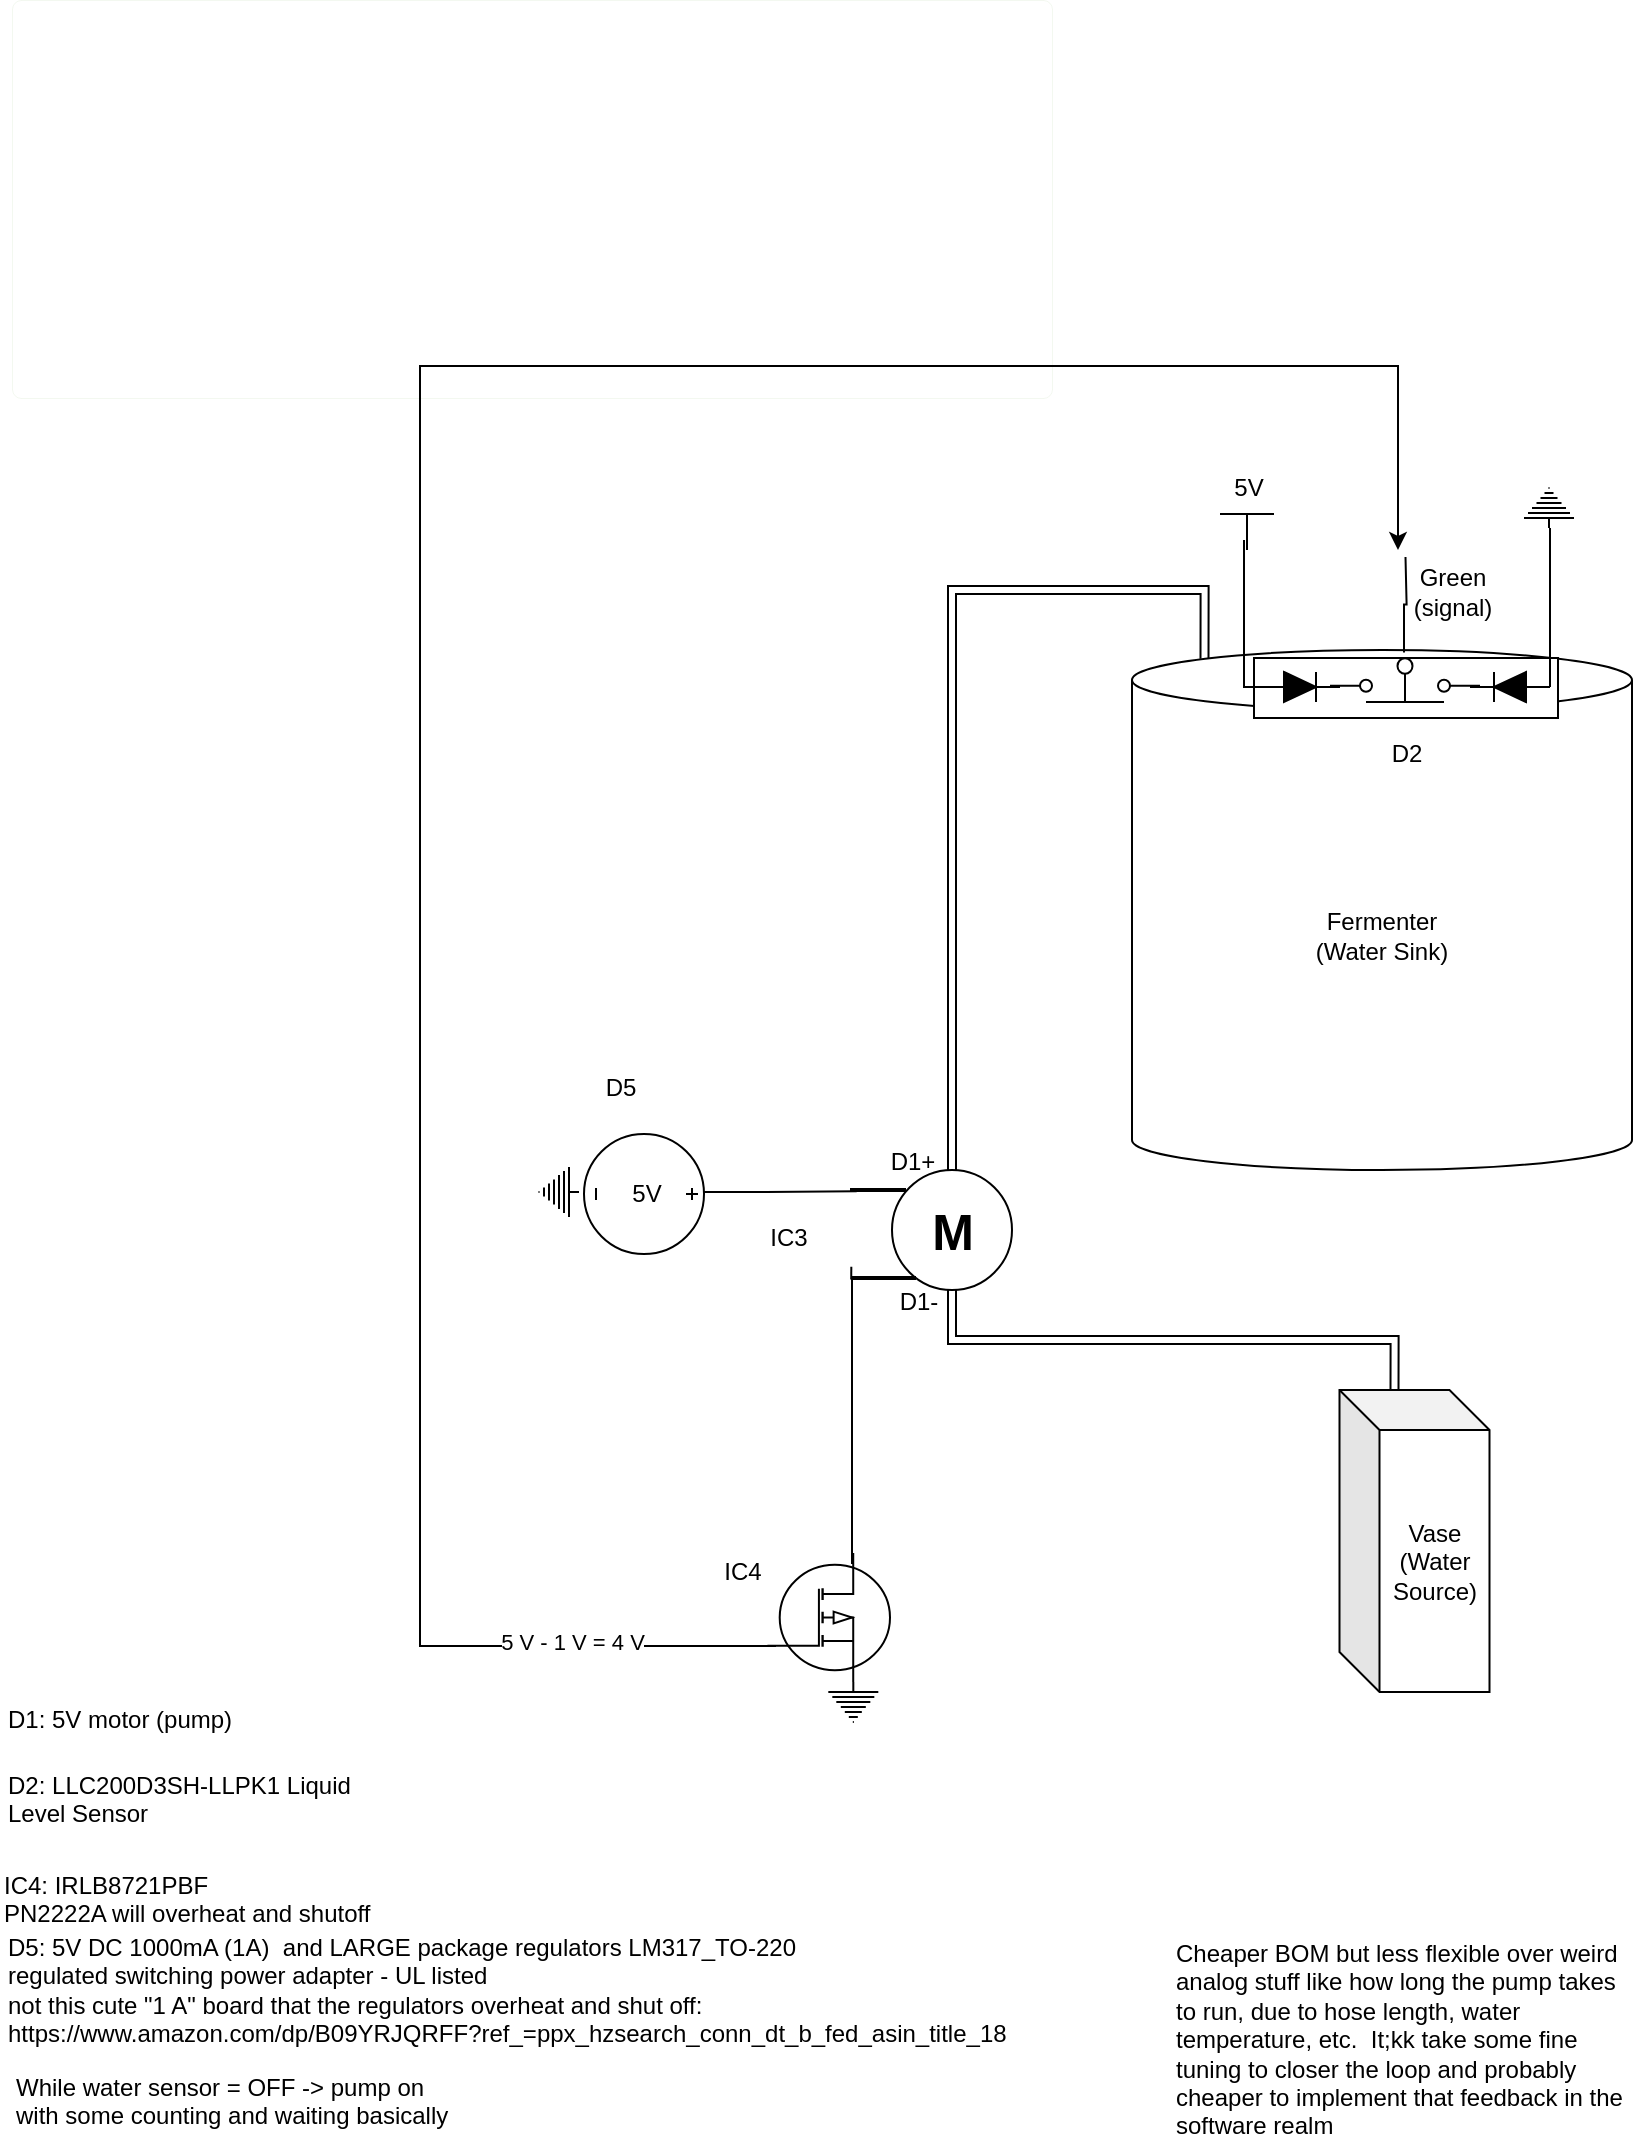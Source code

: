 <mxfile pages="2">
    <diagram id="jaB2SiIFCLuGO67Z2-Vq" name="v1">
        <mxGraphModel dx="-295" dy="576" grid="1" gridSize="10" guides="1" tooltips="1" connect="1" arrows="1" fold="1" page="1" pageScale="1" pageWidth="850" pageHeight="1100" math="0" shadow="0">
            <root>
                <mxCell id="0"/>
                <mxCell id="1" parent="0"/>
                <mxCell id="42M_0qUng9n8N9hLyWBo-1" style="edgeStyle=orthogonalEdgeStyle;rounded=0;orthogonalLoop=1;jettySize=auto;html=1;exitX=0.5;exitY=0;exitDx=0;exitDy=0;entryX=0.145;entryY=0;entryDx=0;entryDy=4.35;entryPerimeter=0;endArrow=none;endFill=0;shape=link;" parent="1" source="42M_0qUng9n8N9hLyWBo-3" target="42M_0qUng9n8N9hLyWBo-12" edge="1">
                    <mxGeometry relative="1" as="geometry">
                        <Array as="points">
                            <mxPoint x="1346" y="312"/>
                            <mxPoint x="1472" y="312"/>
                        </Array>
                    </mxGeometry>
                </mxCell>
                <mxCell id="42M_0qUng9n8N9hLyWBo-2" style="edgeStyle=orthogonalEdgeStyle;shape=link;rounded=0;orthogonalLoop=1;jettySize=auto;html=1;exitX=0.5;exitY=1;exitDx=0;exitDy=0;entryX=0;entryY=0;entryDx=27.5;entryDy=0;entryPerimeter=0;endArrow=none;endFill=0;" parent="1" source="42M_0qUng9n8N9hLyWBo-3" target="42M_0qUng9n8N9hLyWBo-13" edge="1">
                    <mxGeometry relative="1" as="geometry"/>
                </mxCell>
                <mxCell id="42M_0qUng9n8N9hLyWBo-3" value="M" style="verticalLabelPosition=middle;shadow=0;dashed=0;align=center;html=1;verticalAlign=middle;strokeWidth=1;shape=ellipse;aspect=fixed;fontSize=25;fontStyle=1" parent="1" vertex="1">
                    <mxGeometry x="1316" y="602" width="60" height="60" as="geometry"/>
                </mxCell>
                <mxCell id="42M_0qUng9n8N9hLyWBo-4" value="" style="pointerEvents=1;verticalLabelPosition=bottom;shadow=0;dashed=0;align=center;html=1;verticalAlign=top;shape=mxgraph.electrical.signal_sources.protective_earth;rotation=-180;" parent="1" vertex="1">
                    <mxGeometry x="1632" y="261" width="25" height="20" as="geometry"/>
                </mxCell>
                <mxCell id="42M_0qUng9n8N9hLyWBo-5" value="&lt;div style=&quot;text-align: center;&quot;&gt;&lt;span style=&quot;background-color: initial;&quot;&gt;D1: 5V motor (pump)&lt;/span&gt;&lt;/div&gt;" style="text;whiteSpace=wrap;html=1;" parent="1" vertex="1">
                    <mxGeometry x="872" y="863" width="200" height="50" as="geometry"/>
                </mxCell>
                <mxCell id="42M_0qUng9n8N9hLyWBo-6" value="" style="pointerEvents=1;verticalLabelPosition=bottom;shadow=0;dashed=0;align=center;html=1;verticalAlign=top;shape=mxgraph.electrical.signal_sources.source;aspect=fixed;points=[[0.5,0,0],[1,0.5,0],[0.5,1,0],[0,0.5,0]];elSignalType=dc3;rotation=90;" parent="1" vertex="1">
                    <mxGeometry x="1162" y="584" width="60" height="60" as="geometry"/>
                </mxCell>
                <mxCell id="42M_0qUng9n8N9hLyWBo-7" value="" style="pointerEvents=1;verticalLabelPosition=bottom;shadow=0;dashed=0;align=center;html=1;verticalAlign=top;shape=mxgraph.electrical.signal_sources.protective_earth;rotation=90;" parent="1" vertex="1">
                    <mxGeometry x="1137" y="603" width="25" height="20" as="geometry"/>
                </mxCell>
                <mxCell id="42M_0qUng9n8N9hLyWBo-8" value="5V" style="text;html=1;align=center;verticalAlign=middle;resizable=0;points=[];autosize=1;strokeColor=none;fillColor=none;" parent="1" vertex="1">
                    <mxGeometry x="1176" y="601" width="33" height="26" as="geometry"/>
                </mxCell>
                <mxCell id="42M_0qUng9n8N9hLyWBo-10" value="&lt;div style=&quot;&quot;&gt;IC4:&amp;nbsp;IRLB8721PBF&lt;/div&gt;&lt;div style=&quot;&quot;&gt;PN2222A will overheat and shutoff&lt;/div&gt;" style="text;whiteSpace=wrap;html=1;align=left;" parent="1" vertex="1">
                    <mxGeometry x="870" y="945.5" width="230" height="40" as="geometry"/>
                </mxCell>
                <mxCell id="42M_0qUng9n8N9hLyWBo-11" value="&lt;div style=&quot;&quot;&gt;&lt;span style=&quot;background-color: initial;&quot;&gt;D2:&amp;nbsp;&lt;/span&gt;LLC200D3SH-LLPK1 Liquid Level Sensor&lt;span style=&quot;background-color: initial;&quot;&gt;&amp;nbsp;&lt;/span&gt;&lt;/div&gt;" style="text;whiteSpace=wrap;html=1;align=left;" parent="1" vertex="1">
                    <mxGeometry x="872" y="895.5" width="200" height="50" as="geometry"/>
                </mxCell>
                <mxCell id="42M_0qUng9n8N9hLyWBo-12" value="Fermenter&lt;br&gt;(Water Sink)" style="shape=cylinder3;whiteSpace=wrap;html=1;boundedLbl=1;backgroundOutline=1;size=15;" parent="1" vertex="1">
                    <mxGeometry x="1436" y="342" width="250" height="260" as="geometry"/>
                </mxCell>
                <mxCell id="42M_0qUng9n8N9hLyWBo-13" value="Vase&lt;br&gt;(Water Source)" style="shape=cube;whiteSpace=wrap;html=1;boundedLbl=1;backgroundOutline=1;darkOpacity=0.05;darkOpacity2=0.1;" parent="1" vertex="1">
                    <mxGeometry x="1539.75" y="712" width="75" height="151" as="geometry"/>
                </mxCell>
                <mxCell id="42M_0qUng9n8N9hLyWBo-14" value="" style="group;rotation=90;" parent="1" vertex="1" connectable="0">
                    <mxGeometry x="1554" y="281" width="37.5" height="152" as="geometry"/>
                </mxCell>
                <mxCell id="42M_0qUng9n8N9hLyWBo-15" value="" style="rounded=0;whiteSpace=wrap;html=1;rotation=90;" parent="42M_0qUng9n8N9hLyWBo-14" vertex="1">
                    <mxGeometry x="4" y="4" width="30" height="152" as="geometry"/>
                </mxCell>
                <mxCell id="42M_0qUng9n8N9hLyWBo-16" value="" style="shape=mxgraph.electrical.electro-mechanical.liquidLevelActuatedSwitch;aspect=fixed;elSwitchState=off;rotation=180;" parent="42M_0qUng9n8N9hLyWBo-14" vertex="1">
                    <mxGeometry x="-19" y="57" width="75" height="30" as="geometry"/>
                </mxCell>
                <mxCell id="42M_0qUng9n8N9hLyWBo-17" value="" style="pointerEvents=1;fillColor=strokeColor;verticalLabelPosition=bottom;shadow=0;dashed=0;align=center;html=1;verticalAlign=top;shape=mxgraph.electrical.diodes.diode;rotation=180;" parent="42M_0qUng9n8N9hLyWBo-14" vertex="1">
                    <mxGeometry x="51" y="72" width="40" height="15" as="geometry"/>
                </mxCell>
                <mxCell id="42M_0qUng9n8N9hLyWBo-18" value="" style="pointerEvents=1;fillColor=strokeColor;verticalLabelPosition=bottom;shadow=0;dashed=0;align=center;html=1;verticalAlign=top;shape=mxgraph.electrical.diodes.diode;rotation=0;" parent="42M_0qUng9n8N9hLyWBo-14" vertex="1">
                    <mxGeometry x="-54" y="72" width="40" height="15" as="geometry"/>
                </mxCell>
                <mxCell id="42M_0qUng9n8N9hLyWBo-19" value="D2" style="text;html=1;align=center;verticalAlign=middle;resizable=0;points=[];autosize=1;strokeColor=none;fillColor=none;" parent="1" vertex="1">
                    <mxGeometry x="1556.75" y="381" width="33" height="26" as="geometry"/>
                </mxCell>
                <mxCell id="42M_0qUng9n8N9hLyWBo-20" value="" style="line;strokeWidth=2;direction=south;html=1;rotation=90;" parent="1" vertex="1">
                    <mxGeometry x="1304" y="598" width="10" height="28" as="geometry"/>
                </mxCell>
                <mxCell id="42M_0qUng9n8N9hLyWBo-21" style="edgeStyle=orthogonalEdgeStyle;rounded=0;orthogonalLoop=1;jettySize=auto;html=1;exitX=1;exitY=0.5;exitDx=0;exitDy=0;exitPerimeter=0;entryX=0.7;entryY=0;entryDx=0;entryDy=0;entryPerimeter=0;fontSize=12;endArrow=none;endFill=0;" parent="1" source="42M_0qUng9n8N9hLyWBo-22" edge="1">
                    <mxGeometry relative="1" as="geometry">
                        <Array as="points">
                            <mxPoint x="1296" y="799"/>
                        </Array>
                        <mxPoint x="1296.409" y="799" as="targetPoint"/>
                    </mxGeometry>
                </mxCell>
                <mxCell id="42M_0qUng9n8N9hLyWBo-22" value="" style="line;strokeWidth=2;direction=south;html=1;rotation=90;" parent="1" vertex="1">
                    <mxGeometry x="1307" y="640" width="10" height="32" as="geometry"/>
                </mxCell>
                <mxCell id="42M_0qUng9n8N9hLyWBo-23" style="edgeStyle=orthogonalEdgeStyle;rounded=0;orthogonalLoop=1;jettySize=auto;html=1;exitX=1;exitY=0.5;exitDx=0;exitDy=0;exitPerimeter=0;endArrow=none;endFill=0;" parent="1" edge="1">
                    <mxGeometry relative="1" as="geometry">
                        <mxPoint x="1295.6" y="656.8" as="targetPoint"/>
                        <mxPoint x="1295.665" y="650.335" as="sourcePoint"/>
                    </mxGeometry>
                </mxCell>
                <mxCell id="42M_0qUng9n8N9hLyWBo-24" value="IC3" style="text;html=1;align=center;verticalAlign=middle;resizable=0;points=[];autosize=1;strokeColor=none;fillColor=none;" parent="1" vertex="1">
                    <mxGeometry x="1245" y="623" width="37" height="26" as="geometry"/>
                </mxCell>
                <mxCell id="42M_0qUng9n8N9hLyWBo-25" value="D5" style="text;html=1;align=center;verticalAlign=middle;resizable=0;points=[];autosize=1;strokeColor=none;fillColor=none;" parent="1" vertex="1">
                    <mxGeometry x="1163" y="548" width="33" height="26" as="geometry"/>
                </mxCell>
                <mxCell id="42M_0qUng9n8N9hLyWBo-26" style="edgeStyle=orthogonalEdgeStyle;rounded=0;orthogonalLoop=1;jettySize=auto;html=1;exitX=0;exitY=0.5;exitDx=0;exitDy=0;exitPerimeter=0;endArrow=none;endFill=0;" parent="1" source="42M_0qUng9n8N9hLyWBo-18" edge="1">
                    <mxGeometry relative="1" as="geometry">
                        <mxPoint x="1492" y="287" as="targetPoint"/>
                        <Array as="points">
                            <mxPoint x="1492" y="361"/>
                        </Array>
                    </mxGeometry>
                </mxCell>
                <mxCell id="42M_0qUng9n8N9hLyWBo-27" value="&lt;font style=&quot;font-size: 12px;&quot;&gt;5V&lt;/font&gt;" style="verticalLabelPosition=top;verticalAlign=bottom;shape=mxgraph.electrical.signal_sources.vdd;shadow=0;dashed=0;align=center;strokeWidth=1;fontSize=24;html=1;flipV=1;" parent="1" vertex="1">
                    <mxGeometry x="1480" y="274" width="27" height="18" as="geometry"/>
                </mxCell>
                <mxCell id="42M_0qUng9n8N9hLyWBo-28" style="edgeStyle=orthogonalEdgeStyle;rounded=0;orthogonalLoop=1;jettySize=auto;html=1;exitX=0;exitY=0.5;exitDx=0;exitDy=0;exitPerimeter=0;entryX=0.5;entryY=0;entryDx=0;entryDy=0;entryPerimeter=0;fontSize=12;endArrow=none;endFill=0;" parent="1" source="42M_0qUng9n8N9hLyWBo-17" target="42M_0qUng9n8N9hLyWBo-4" edge="1">
                    <mxGeometry relative="1" as="geometry">
                        <Array as="points">
                            <mxPoint x="1645" y="281"/>
                        </Array>
                    </mxGeometry>
                </mxCell>
                <mxCell id="42M_0qUng9n8N9hLyWBo-29" value="IC4" style="text;html=1;align=center;verticalAlign=middle;resizable=0;points=[];autosize=1;strokeColor=none;fillColor=none;" parent="1" vertex="1">
                    <mxGeometry x="1222" y="790" width="37" height="26" as="geometry"/>
                </mxCell>
                <mxCell id="42M_0qUng9n8N9hLyWBo-30" value="" style="pointerEvents=1;verticalLabelPosition=bottom;shadow=0;dashed=0;align=center;html=1;verticalAlign=top;shape=mxgraph.electrical.signal_sources.protective_earth;rotation=0;" parent="1" vertex="1">
                    <mxGeometry x="1284.16" y="858" width="25" height="20" as="geometry"/>
                </mxCell>
                <mxCell id="42M_0qUng9n8N9hLyWBo-31" value="D5: 5V DC 1000mA (1A)&amp;nbsp; and LARGE package regulators&amp;nbsp;LM317_TO-220&lt;div&gt;regulated switching power adapter - UL listed&lt;/div&gt;&lt;div&gt;not this cute &quot;1 A&quot; board that the regulators overheat and shut off:&amp;nbsp;&amp;nbsp;&lt;/div&gt;&lt;div&gt;https://www.amazon.com/dp/B09YRJQRFF?ref_=ppx_hzsearch_conn_dt_b_fed_asin_title_18&lt;/div&gt;" style="text;html=1;align=left;verticalAlign=middle;resizable=0;points=[];autosize=1;strokeColor=none;fillColor=none;fontSize=12;" parent="1" vertex="1">
                    <mxGeometry x="872" y="976.5" width="520" height="70" as="geometry"/>
                </mxCell>
                <mxCell id="42M_0qUng9n8N9hLyWBo-32" style="edgeStyle=orthogonalEdgeStyle;rounded=0;orthogonalLoop=1;jettySize=auto;html=1;exitX=0.5;exitY=1;exitDx=0;exitDy=0;entryX=0.544;entryY=0.005;entryDx=0;entryDy=0;entryPerimeter=0;fontSize=12;endArrow=none;endFill=0;" parent="1" target="42M_0qUng9n8N9hLyWBo-12" edge="1">
                    <mxGeometry relative="1" as="geometry">
                        <mxPoint x="1572.75" y="295.5" as="sourcePoint"/>
                    </mxGeometry>
                </mxCell>
                <mxCell id="42M_0qUng9n8N9hLyWBo-33" value="Green&lt;br&gt;(signal)" style="text;html=1;align=center;verticalAlign=middle;resizable=0;points=[];autosize=1;strokeColor=none;fillColor=none;fontSize=12;" parent="1" vertex="1">
                    <mxGeometry x="1567.75" y="292" width="57" height="41" as="geometry"/>
                </mxCell>
                <mxCell id="42M_0qUng9n8N9hLyWBo-34" style="edgeStyle=orthogonalEdgeStyle;rounded=0;orthogonalLoop=1;jettySize=auto;html=1;fontSize=12;endArrow=none;endFill=0;" parent="1" edge="1">
                    <mxGeometry relative="1" as="geometry">
                        <Array as="points">
                            <mxPoint x="1080" y="840"/>
                            <mxPoint x="1258" y="840"/>
                        </Array>
                        <mxPoint x="1080" y="829" as="sourcePoint"/>
                        <mxPoint x="1250" y="840" as="targetPoint"/>
                    </mxGeometry>
                </mxCell>
                <mxCell id="2" value="5 V - 1 V = 4 V" style="edgeLabel;html=1;align=center;verticalAlign=middle;resizable=0;points=[];" parent="42M_0qUng9n8N9hLyWBo-34" vertex="1" connectable="0">
                    <mxGeometry x="-0.112" y="2" relative="1" as="geometry">
                        <mxPoint x="-1" as="offset"/>
                    </mxGeometry>
                </mxCell>
                <mxCell id="42M_0qUng9n8N9hLyWBo-35" value="D1+" style="text;html=1;align=center;verticalAlign=middle;resizable=0;points=[];autosize=1;strokeColor=none;fillColor=none;" parent="1" vertex="1">
                    <mxGeometry x="1306" y="585" width="40" height="26" as="geometry"/>
                </mxCell>
                <mxCell id="42M_0qUng9n8N9hLyWBo-36" value="D1-" style="text;html=1;align=center;verticalAlign=middle;resizable=0;points=[];autosize=1;strokeColor=none;fillColor=none;" parent="1" vertex="1">
                    <mxGeometry x="1310.5" y="655" width="37" height="26" as="geometry"/>
                </mxCell>
                <mxCell id="42M_0qUng9n8N9hLyWBo-37" value="While water sensor = OFF -&amp;gt; pump on with some counting and waiting basically" style="text;whiteSpace=wrap;html=1;" parent="1" vertex="1">
                    <mxGeometry x="876" y="1046.5" width="230" height="40" as="geometry"/>
                </mxCell>
                <UserObject label="Version 1&lt;br&gt;analog" lucidchartObjectId="5kkP-dhNkhtR" id="42M_0qUng9n8N9hLyWBo-38">
                    <mxCell style="html=1;overflow=block;blockSpacing=1;whiteSpace=wrap;fontSize=53;align=left;spacing=3.8;verticalAlign=top;strokeColor=#82b366;fillOpacity=0;rounded=1;absoluteArcSize=1;arcSize=9;fillColor=#d5e8d4;strokeWidth=0;fillStyle=solid;fontColor=#FFFFFF;" parent="1" vertex="1">
                        <mxGeometry x="876" y="17" width="520" height="199" as="geometry"/>
                    </mxCell>
                </UserObject>
                <mxCell id="42M_0qUng9n8N9hLyWBo-39" value="Cheaper BOM but less flexible over weird analog stuff like how long the pump takes to run, due to hose length, water temperature, etc.&amp;nbsp; It;kk take some fine tuning to closer the loop and probably cheaper to implement that feedback in the software realm" style="text;whiteSpace=wrap;html=1;" parent="1" vertex="1">
                    <mxGeometry x="1456" y="980" width="230" height="40" as="geometry"/>
                </mxCell>
                <mxCell id="42M_0qUng9n8N9hLyWBo-40" style="edgeStyle=orthogonalEdgeStyle;rounded=0;orthogonalLoop=1;jettySize=auto;html=1;" parent="1" target="42M_0qUng9n8N9hLyWBo-33" edge="1">
                    <mxGeometry relative="1" as="geometry">
                        <mxPoint x="1080" y="829" as="sourcePoint"/>
                        <Array as="points">
                            <mxPoint x="1080" y="829"/>
                            <mxPoint x="1080" y="200"/>
                            <mxPoint x="1569" y="200"/>
                        </Array>
                    </mxGeometry>
                </mxCell>
                <mxCell id="42M_0qUng9n8N9hLyWBo-41" style="edgeStyle=orthogonalEdgeStyle;rounded=0;orthogonalLoop=1;jettySize=auto;html=1;exitX=0.5;exitY=0;exitDx=0;exitDy=0;exitPerimeter=0;entryX=-0.029;entryY=0.378;entryDx=0;entryDy=0;entryPerimeter=0;endArrow=none;endFill=0;" parent="1" source="42M_0qUng9n8N9hLyWBo-6" edge="1">
                    <mxGeometry relative="1" as="geometry">
                        <Array as="points">
                            <mxPoint x="1222" y="613"/>
                            <mxPoint x="1253" y="613"/>
                        </Array>
                        <mxPoint x="1298.349" y="612.602" as="targetPoint"/>
                    </mxGeometry>
                </mxCell>
                <mxCell id="3" value="" style="verticalLabelPosition=bottom;shadow=0;dashed=0;align=center;html=1;verticalAlign=top;shape=mxgraph.electrical.mosfets1.mosfet_ic_p;" parent="1" vertex="1">
                    <mxGeometry x="1253.72" y="793.5" width="61.28" height="64.5" as="geometry"/>
                </mxCell>
            </root>
        </mxGraphModel>
    </diagram>
    <diagram name="Page-1" id="7e0a89b8-554c-2b80-1dc8-d5c74ca68de4">
        <mxGraphModel dx="21465" dy="2387" grid="0" gridSize="10" guides="1" tooltips="1" connect="1" arrows="1" fold="1" page="1" pageScale="1" pageWidth="1100" pageHeight="850" background="none" math="0" shadow="0">
            <root>
                <mxCell id="0"/>
                <mxCell id="1" parent="0"/>
                <mxCell id="IGKVSiNzFVqOoXIOExSB-3" value="IC1" style="shadow=0;dashed=0;align=center;html=1;strokeWidth=1;shape=mxgraph.electrical.logic_gates.dual_inline_ic;labelNames=a,b,c,d,e,f,g,h,i,j,k,l,m,n,o,p,q,r,s,t;" parent="1" vertex="1">
                    <mxGeometry x="51" y="526" width="100" height="325" as="geometry"/>
                </mxCell>
                <mxCell id="IGKVSiNzFVqOoXIOExSB-51" style="edgeStyle=orthogonalEdgeStyle;rounded=0;orthogonalLoop=1;jettySize=auto;html=1;exitX=0.5;exitY=0;exitDx=0;exitDy=0;entryX=0.145;entryY=0;entryDx=0;entryDy=4.35;entryPerimeter=0;endArrow=none;endFill=0;shape=link;" parent="1" source="IGKVSiNzFVqOoXIOExSB-2" target="IGKVSiNzFVqOoXIOExSB-44" edge="1">
                    <mxGeometry relative="1" as="geometry">
                        <Array as="points">
                            <mxPoint x="661" y="291"/>
                            <mxPoint x="787" y="291"/>
                        </Array>
                    </mxGeometry>
                </mxCell>
                <mxCell id="IGKVSiNzFVqOoXIOExSB-52" style="edgeStyle=orthogonalEdgeStyle;shape=link;rounded=0;orthogonalLoop=1;jettySize=auto;html=1;exitX=0.5;exitY=1;exitDx=0;exitDy=0;entryX=0;entryY=0;entryDx=27.5;entryDy=0;entryPerimeter=0;endArrow=none;endFill=0;" parent="1" source="IGKVSiNzFVqOoXIOExSB-2" target="IGKVSiNzFVqOoXIOExSB-45" edge="1">
                    <mxGeometry relative="1" as="geometry"/>
                </mxCell>
                <mxCell id="IGKVSiNzFVqOoXIOExSB-2" value="D1" style="verticalLabelPosition=middle;shadow=0;dashed=0;align=center;html=1;verticalAlign=middle;strokeWidth=1;shape=ellipse;aspect=fixed;fontSize=12;" parent="1" vertex="1">
                    <mxGeometry x="631" y="581" width="60" height="60" as="geometry"/>
                </mxCell>
                <mxCell id="IGKVSiNzFVqOoXIOExSB-4" value="" style="pointerEvents=1;verticalLabelPosition=bottom;shadow=0;dashed=0;align=center;html=1;verticalAlign=top;shape=mxgraph.electrical.signal_sources.source;aspect=fixed;points=[[0.5,0,0],[1,0.5,0],[0.5,1,0],[0,0.5,0]];elSignalType=dc3;rotation=-180;" parent="1" vertex="1">
                    <mxGeometry x="71" y="401" width="60" height="60" as="geometry"/>
                </mxCell>
                <mxCell id="IGKVSiNzFVqOoXIOExSB-5" value="D3" style="text;html=1;align=center;verticalAlign=middle;resizable=0;points=[];autosize=1;strokeColor=none;fillColor=none;" parent="1" vertex="1">
                    <mxGeometry x="131" y="416" width="40" height="30" as="geometry"/>
                </mxCell>
                <mxCell id="IGKVSiNzFVqOoXIOExSB-9" value="" style="pointerEvents=1;verticalLabelPosition=bottom;shadow=0;dashed=0;align=center;html=1;verticalAlign=top;shape=mxgraph.electrical.signal_sources.protective_earth;rotation=-180;" parent="1" vertex="1">
                    <mxGeometry x="947" y="240" width="25" height="20" as="geometry"/>
                </mxCell>
                <mxCell id="IGKVSiNzFVqOoXIOExSB-12" style="edgeStyle=orthogonalEdgeStyle;rounded=0;orthogonalLoop=1;jettySize=auto;html=1;exitX=0.5;exitY=1;exitDx=0;exitDy=0;exitPerimeter=0;entryX=0.5;entryY=0;entryDx=0;entryDy=0;entryPerimeter=0;endArrow=none;endFill=0;" parent="1" source="IGKVSiNzFVqOoXIOExSB-10" target="IGKVSiNzFVqOoXIOExSB-11" edge="1">
                    <mxGeometry relative="1" as="geometry"/>
                </mxCell>
                <mxCell id="IGKVSiNzFVqOoXIOExSB-10" value="" style="pointerEvents=1;verticalLabelPosition=bottom;shadow=0;dashed=0;align=center;html=1;verticalAlign=top;shape=mxgraph.electrical.miscellaneous.small_d_connector" parent="1" vertex="1">
                    <mxGeometry x="90" y="461" width="22" height="13" as="geometry"/>
                </mxCell>
                <mxCell id="IGKVSiNzFVqOoXIOExSB-11" value="" style="pointerEvents=1;verticalLabelPosition=bottom;shadow=0;dashed=0;align=center;html=1;verticalAlign=top;shape=mxgraph.electrical.miscellaneous.small_d_connector" parent="1" vertex="1">
                    <mxGeometry x="90" y="513" width="22" height="13" as="geometry"/>
                </mxCell>
                <mxCell id="IGKVSiNzFVqOoXIOExSB-13" value="&lt;span style=&quot;color: rgb(0, 0, 0); font-family: Helvetica; font-size: 12px; font-style: normal; font-variant-ligatures: normal; font-variant-caps: normal; font-weight: 400; letter-spacing: normal; orphans: 2; text-align: center; text-indent: 0px; text-transform: none; widows: 2; word-spacing: 0px; -webkit-text-stroke-width: 0px; background-color: rgb(248, 249, 250); text-decoration-thickness: initial; text-decoration-style: initial; text-decoration-color: initial; float: none; display: inline !important;&quot;&gt;D4&lt;/span&gt;" style="text;whiteSpace=wrap;html=1;" parent="1" vertex="1">
                    <mxGeometry x="121" y="474" width="230" height="40" as="geometry"/>
                </mxCell>
                <mxCell id="IGKVSiNzFVqOoXIOExSB-14" value="&lt;span style=&quot;color: rgb(0, 0, 0); font-family: Helvetica; font-size: 12px; font-style: normal; font-variant-ligatures: normal; font-variant-caps: normal; font-weight: 400; letter-spacing: normal; orphans: 2; text-align: center; text-indent: 0px; text-transform: none; widows: 2; word-spacing: 0px; -webkit-text-stroke-width: 0px; background-color: rgb(248, 249, 250); text-decoration-thickness: initial; text-decoration-style: initial; text-decoration-color: initial; float: none; display: inline !important;&quot;&gt;IC1:&amp;nbsp;&lt;/span&gt;&lt;span style=&quot;background-color: initial;&quot;&gt;Assembled Feather HUZZAH w/ ESP8266 WiFi With Stacking Headers&lt;br&gt;&lt;div style=&quot;text-align: center;&quot;&gt;&lt;br&gt;&lt;/div&gt;&lt;/span&gt;" style="text;whiteSpace=wrap;html=1;" parent="1" vertex="1">
                    <mxGeometry x="82" y="932" width="230" height="40" as="geometry"/>
                </mxCell>
                <mxCell id="IGKVSiNzFVqOoXIOExSB-15" value="&lt;span style=&quot;color: rgb(0, 0, 0); font-family: Helvetica; font-size: 12px; font-style: normal; font-variant-ligatures: normal; font-variant-caps: normal; font-weight: 400; letter-spacing: normal; orphans: 2; text-align: center; text-indent: 0px; text-transform: none; widows: 2; word-spacing: 0px; -webkit-text-stroke-width: 0px; background-color: rgb(248, 249, 250); text-decoration-thickness: initial; text-decoration-style: initial; text-decoration-color: initial; float: none; display: inline !important;&quot;&gt;D4: USB A female male to micro USB male (power)&lt;/span&gt;" style="text;whiteSpace=wrap;html=1;" parent="1" vertex="1">
                    <mxGeometry x="317" y="1060" width="230" height="40" as="geometry"/>
                </mxCell>
                <mxCell id="IGKVSiNzFVqOoXIOExSB-16" value="&lt;span style=&quot;color: rgb(0, 0, 0); font-family: Helvetica; font-size: 12px; font-style: normal; font-variant-ligatures: normal; font-variant-caps: normal; font-weight: 400; letter-spacing: normal; orphans: 2; text-align: center; text-indent: 0px; text-transform: none; widows: 2; word-spacing: 0px; -webkit-text-stroke-width: 0px; background-color: rgb(248, 249, 250); text-decoration-thickness: initial; text-decoration-style: initial; text-decoration-color: initial; float: none; display: inline !important;&quot;&gt;D3: 120V AC Wall outlet in&lt;/span&gt;&lt;br style=&quot;color: rgb(0, 0, 0); font-family: Helvetica; font-size: 12px; font-style: normal; font-variant-ligatures: normal; font-variant-caps: normal; font-weight: 400; letter-spacing: normal; orphans: 2; text-align: center; text-indent: 0px; text-transform: none; widows: 2; word-spacing: 0px; -webkit-text-stroke-width: 0px; background-color: rgb(248, 249, 250); text-decoration-thickness: initial; text-decoration-style: initial; text-decoration-color: initial;&quot;&gt;&lt;span style=&quot;color: rgb(0, 0, 0); font-family: Helvetica; font-size: 12px; font-style: normal; font-variant-ligatures: normal; font-variant-caps: normal; font-weight: 400; letter-spacing: normal; orphans: 2; text-align: center; text-indent: 0px; text-transform: none; widows: 2; word-spacing: 0px; -webkit-text-stroke-width: 0px; background-color: rgb(248, 249, 250); text-decoration-thickness: initial; text-decoration-style: initial; text-decoration-color: initial; float: none; display: inline !important;&quot;&gt;5V 1000 mA USB A female out&lt;/span&gt;" style="text;whiteSpace=wrap;html=1;" parent="1" vertex="1">
                    <mxGeometry x="317" y="1010" width="200" height="50" as="geometry"/>
                </mxCell>
                <mxCell id="IGKVSiNzFVqOoXIOExSB-17" value="&lt;div style=&quot;text-align: center;&quot;&gt;&lt;span style=&quot;background-color: initial;&quot;&gt;D1: 12V motor (pump)&lt;/span&gt;&lt;/div&gt;" style="text;whiteSpace=wrap;html=1;" parent="1" vertex="1">
                    <mxGeometry x="322" y="935" width="200" height="50" as="geometry"/>
                </mxCell>
                <mxCell id="IGKVSiNzFVqOoXIOExSB-31" style="edgeStyle=orthogonalEdgeStyle;rounded=0;orthogonalLoop=1;jettySize=auto;html=1;exitX=1;exitY=0;exitDx=0;exitDy=30;exitPerimeter=0;entryX=1;entryY=0.5;entryDx=0;entryDy=0;entryPerimeter=0;endArrow=none;endFill=0;" parent="1" target="IGKVSiNzFVqOoXIOExSB-56" edge="1">
                    <mxGeometry relative="1" as="geometry">
                        <mxPoint x="471" y="493" as="sourcePoint"/>
                        <Array as="points">
                            <mxPoint x="491" y="493"/>
                            <mxPoint x="491" y="566"/>
                            <mxPoint x="611" y="566"/>
                        </Array>
                    </mxGeometry>
                </mxCell>
                <mxCell id="IGKVSiNzFVqOoXIOExSB-20" value="IC2: 5.0V 250mA Linear Voltage Regulator - L4931-5.0 TO-92" style="text;whiteSpace=wrap;html=1;" parent="1" vertex="1">
                    <mxGeometry x="82" y="977" width="230" height="40" as="geometry"/>
                </mxCell>
                <mxCell id="IGKVSiNzFVqOoXIOExSB-27" value="" style="pointerEvents=1;verticalLabelPosition=bottom;shadow=0;dashed=0;align=center;html=1;verticalAlign=top;shape=mxgraph.electrical.signal_sources.source;aspect=fixed;points=[[0.5,0,0],[1,0.5,0],[0.5,1,0],[0,0.5,0]];elSignalType=dc3;rotation=-90;" parent="1" vertex="1">
                    <mxGeometry x="498.5" y="463" width="60" height="60" as="geometry"/>
                </mxCell>
                <mxCell id="IGKVSiNzFVqOoXIOExSB-28" value="" style="pointerEvents=1;verticalLabelPosition=bottom;shadow=0;dashed=0;align=center;html=1;verticalAlign=top;shape=mxgraph.electrical.signal_sources.protective_earth;rotation=-90;" parent="1" vertex="1">
                    <mxGeometry x="558.5" y="483" width="25" height="20" as="geometry"/>
                </mxCell>
                <mxCell id="IGKVSiNzFVqOoXIOExSB-30" value="12V" style="text;html=1;align=center;verticalAlign=middle;resizable=0;points=[];autosize=1;strokeColor=none;fillColor=none;" parent="1" vertex="1">
                    <mxGeometry x="508.5" y="478" width="40" height="30" as="geometry"/>
                </mxCell>
                <mxCell id="IGKVSiNzFVqOoXIOExSB-33" value="" style="verticalLabelPosition=bottom;shadow=0;dashed=0;align=center;html=1;verticalAlign=top;shape=mxgraph.electrical.transistors.npn_transistor_1;" parent="1" vertex="1">
                    <mxGeometry x="574" y="778" width="57" height="60" as="geometry"/>
                </mxCell>
                <mxCell id="IGKVSiNzFVqOoXIOExSB-34" value="&lt;div style=&quot;&quot;&gt;IC4: PN2222A (can take 1000 mA I&lt;sub&gt;c &lt;/sub&gt;) used as a switch to ground)&lt;/div&gt;&lt;div style=&quot;&quot;&gt;IC6: PN2222A used as a logic level converter&lt;/div&gt;&lt;div style=&quot;&quot;&gt;IC7:&amp;nbsp;&lt;/div&gt;" style="text;whiteSpace=wrap;html=1;align=left;" parent="1" vertex="1">
                    <mxGeometry x="79.5" y="1107" width="230" height="40" as="geometry"/>
                </mxCell>
                <mxCell id="IGKVSiNzFVqOoXIOExSB-40" value="&lt;div style=&quot;text-align: center;&quot;&gt;&lt;span style=&quot;background-color: initial;&quot;&gt;D2:&amp;nbsp;&lt;/span&gt;LLC200D3SH-LLPK1 Liquid Level Sensor&lt;span style=&quot;background-color: initial;&quot;&gt;&amp;nbsp;&lt;/span&gt;&lt;/div&gt;" style="text;whiteSpace=wrap;html=1;" parent="1" vertex="1">
                    <mxGeometry x="304" y="972" width="200" height="50" as="geometry"/>
                </mxCell>
                <mxCell id="IGKVSiNzFVqOoXIOExSB-44" value="Fermenter&lt;br&gt;(Water Sink)" style="shape=cylinder3;whiteSpace=wrap;html=1;boundedLbl=1;backgroundOutline=1;size=15;" parent="1" vertex="1">
                    <mxGeometry x="751" y="321" width="250" height="260" as="geometry"/>
                </mxCell>
                <mxCell id="IGKVSiNzFVqOoXIOExSB-45" value="Vase&lt;br&gt;(Water Source)" style="shape=cube;whiteSpace=wrap;html=1;boundedLbl=1;backgroundOutline=1;darkOpacity=0.05;darkOpacity2=0.1;" parent="1" vertex="1">
                    <mxGeometry x="854.75" y="691" width="75" height="151" as="geometry"/>
                </mxCell>
                <mxCell id="IGKVSiNzFVqOoXIOExSB-46" value="" style="group;rotation=90;" parent="1" vertex="1" connectable="0">
                    <mxGeometry x="869" y="260" width="37.5" height="152" as="geometry"/>
                </mxCell>
                <mxCell id="IGKVSiNzFVqOoXIOExSB-38" value="" style="rounded=0;whiteSpace=wrap;html=1;rotation=90;" parent="IGKVSiNzFVqOoXIOExSB-46" vertex="1">
                    <mxGeometry x="4" y="4" width="30" height="152" as="geometry"/>
                </mxCell>
                <mxCell id="IGKVSiNzFVqOoXIOExSB-35" value="" style="shape=mxgraph.electrical.electro-mechanical.liquidLevelActuatedSwitch;aspect=fixed;elSwitchState=off;rotation=180;" parent="IGKVSiNzFVqOoXIOExSB-46" vertex="1">
                    <mxGeometry x="-19" y="57" width="75" height="30" as="geometry"/>
                </mxCell>
                <mxCell id="IGKVSiNzFVqOoXIOExSB-36" value="" style="pointerEvents=1;fillColor=strokeColor;verticalLabelPosition=bottom;shadow=0;dashed=0;align=center;html=1;verticalAlign=top;shape=mxgraph.electrical.diodes.diode;rotation=180;" parent="IGKVSiNzFVqOoXIOExSB-46" vertex="1">
                    <mxGeometry x="51" y="72" width="40" height="15" as="geometry"/>
                </mxCell>
                <mxCell id="IGKVSiNzFVqOoXIOExSB-37" value="" style="pointerEvents=1;fillColor=strokeColor;verticalLabelPosition=bottom;shadow=0;dashed=0;align=center;html=1;verticalAlign=top;shape=mxgraph.electrical.diodes.diode;rotation=0;" parent="IGKVSiNzFVqOoXIOExSB-46" vertex="1">
                    <mxGeometry x="-54" y="72" width="40" height="15" as="geometry"/>
                </mxCell>
                <mxCell id="IGKVSiNzFVqOoXIOExSB-49" value="D2" style="text;html=1;align=center;verticalAlign=middle;resizable=0;points=[];autosize=1;strokeColor=none;fillColor=none;" parent="1" vertex="1">
                    <mxGeometry x="871.75" y="360" width="33" height="26" as="geometry"/>
                </mxCell>
                <mxCell id="IGKVSiNzFVqOoXIOExSB-54" value="" style="line;strokeWidth=2;direction=south;html=1;rotation=90;" parent="1" vertex="1">
                    <mxGeometry x="619" y="577" width="10" height="28" as="geometry"/>
                </mxCell>
                <mxCell id="IGKVSiNzFVqOoXIOExSB-154" style="edgeStyle=orthogonalEdgeStyle;rounded=0;orthogonalLoop=1;jettySize=auto;html=1;exitX=1;exitY=0.5;exitDx=0;exitDy=0;exitPerimeter=0;entryX=0.7;entryY=0;entryDx=0;entryDy=0;entryPerimeter=0;fontSize=12;endArrow=none;endFill=0;" parent="1" source="IGKVSiNzFVqOoXIOExSB-55" target="IGKVSiNzFVqOoXIOExSB-33" edge="1">
                    <mxGeometry relative="1" as="geometry">
                        <Array as="points">
                            <mxPoint x="611" y="709"/>
                            <mxPoint x="613" y="709"/>
                        </Array>
                    </mxGeometry>
                </mxCell>
                <mxCell id="IGKVSiNzFVqOoXIOExSB-55" value="" style="line;strokeWidth=2;direction=south;html=1;rotation=90;" parent="1" vertex="1">
                    <mxGeometry x="622" y="619" width="10" height="32" as="geometry"/>
                </mxCell>
                <mxCell id="IGKVSiNzFVqOoXIOExSB-56" value="" style="pointerEvents=1;fillColor=strokeColor;verticalLabelPosition=bottom;shadow=0;dashed=0;align=center;html=1;verticalAlign=top;shape=mxgraph.electrical.diodes.diode;rotation=90;" parent="1" vertex="1">
                    <mxGeometry x="592.33" y="600" width="36.67" height="22" as="geometry"/>
                </mxCell>
                <mxCell id="IGKVSiNzFVqOoXIOExSB-58" value="IC3" style="text;html=1;align=center;verticalAlign=middle;resizable=0;points=[];autosize=1;strokeColor=none;fillColor=none;" parent="1" vertex="1">
                    <mxGeometry x="560" y="602" width="37" height="26" as="geometry"/>
                </mxCell>
                <mxCell id="IGKVSiNzFVqOoXIOExSB-61" value="&lt;span style=&quot;color: rgb(0, 0, 0); font-family: Helvetica; font-size: 12px; font-style: normal; font-variant-ligatures: normal; font-variant-caps: normal; font-weight: 400; letter-spacing: normal; orphans: 2; text-align: center; text-indent: 0px; text-transform: none; widows: 2; word-spacing: 0px; -webkit-text-stroke-width: 0px; background-color: rgb(248, 249, 250); text-decoration-thickness: initial; text-decoration-style: initial; text-decoration-color: initial; float: none; display: inline !important;&quot;&gt;IC3: 1N4001&amp;nbsp;diode to keep the motor from being damaged when turning on and off?&amp;nbsp;&lt;/span&gt;&lt;span style=&quot;background-color: initial;&quot;&gt;&lt;br&gt;&lt;div style=&quot;text-align: center;&quot;&gt;&lt;br&gt;&lt;/div&gt;&lt;/span&gt;" style="text;whiteSpace=wrap;html=1;" parent="1" vertex="1">
                    <mxGeometry x="79.5" y="1020" width="230" height="40" as="geometry"/>
                </mxCell>
                <mxCell id="IGKVSiNzFVqOoXIOExSB-62" value="&lt;span style=&quot;color: rgb(0, 0, 0); font-family: Helvetica; font-size: 12px; font-style: normal; font-variant-ligatures: normal; font-variant-caps: normal; font-weight: 400; letter-spacing: normal; orphans: 2; text-align: center; text-indent: 0px; text-transform: none; widows: 2; word-spacing: 0px; -webkit-text-stroke-width: 0px; background-color: rgb(248, 249, 250); text-decoration-thickness: initial; text-decoration-style: initial; text-decoration-color: initial; float: none; display: inline !important;&quot;&gt;5V&lt;/span&gt;" style="text;whiteSpace=wrap;html=1;" parent="1" vertex="1">
                    <mxGeometry x="92.0" y="416.0" width="49" height="36" as="geometry"/>
                </mxCell>
                <mxCell id="IGKVSiNzFVqOoXIOExSB-63" value="D5" style="text;html=1;align=center;verticalAlign=middle;resizable=0;points=[];autosize=1;strokeColor=none;fillColor=none;" parent="1" vertex="1">
                    <mxGeometry x="520" y="530" width="33" height="26" as="geometry"/>
                </mxCell>
                <mxCell id="IGKVSiNzFVqOoXIOExSB-65" style="edgeStyle=orthogonalEdgeStyle;rounded=0;orthogonalLoop=1;jettySize=auto;html=1;exitX=0;exitY=0.5;exitDx=0;exitDy=0;exitPerimeter=0;endArrow=none;endFill=0;" parent="1" source="IGKVSiNzFVqOoXIOExSB-37" edge="1">
                    <mxGeometry relative="1" as="geometry">
                        <mxPoint x="807" y="266" as="targetPoint"/>
                        <Array as="points">
                            <mxPoint x="807" y="340"/>
                        </Array>
                    </mxGeometry>
                </mxCell>
                <mxCell id="IGKVSiNzFVqOoXIOExSB-71" value="&lt;font style=&quot;font-size: 12px;&quot;&gt;5V&lt;/font&gt;" style="verticalLabelPosition=top;verticalAlign=bottom;shape=mxgraph.electrical.signal_sources.vdd;shadow=0;dashed=0;align=center;strokeWidth=1;fontSize=24;html=1;flipV=1;" parent="1" vertex="1">
                    <mxGeometry x="795" y="253" width="27" height="18" as="geometry"/>
                </mxCell>
                <mxCell id="IGKVSiNzFVqOoXIOExSB-73" style="edgeStyle=orthogonalEdgeStyle;rounded=0;orthogonalLoop=1;jettySize=auto;html=1;exitX=0;exitY=0.5;exitDx=0;exitDy=0;exitPerimeter=0;entryX=0.5;entryY=0;entryDx=0;entryDy=0;entryPerimeter=0;fontSize=12;endArrow=none;endFill=0;" parent="1" source="IGKVSiNzFVqOoXIOExSB-36" target="IGKVSiNzFVqOoXIOExSB-9" edge="1">
                    <mxGeometry relative="1" as="geometry">
                        <Array as="points">
                            <mxPoint x="960" y="260"/>
                        </Array>
                    </mxGeometry>
                </mxCell>
                <mxCell id="IGKVSiNzFVqOoXIOExSB-75" value="IC4" style="text;html=1;align=center;verticalAlign=middle;resizable=0;points=[];autosize=1;strokeColor=none;fillColor=none;" parent="1" vertex="1">
                    <mxGeometry x="555.33" y="827" width="37" height="26" as="geometry"/>
                </mxCell>
                <mxCell id="IGKVSiNzFVqOoXIOExSB-79" value="" style="pointerEvents=1;verticalLabelPosition=bottom;shadow=0;dashed=0;align=center;html=1;verticalAlign=top;shape=mxgraph.electrical.signal_sources.protective_earth;rotation=-180;" parent="1" vertex="1">
                    <mxGeometry x="90" y="381" width="25" height="20" as="geometry"/>
                </mxCell>
                <mxCell id="IGKVSiNzFVqOoXIOExSB-220" style="edgeStyle=orthogonalEdgeStyle;rounded=0;orthogonalLoop=1;jettySize=auto;html=1;exitX=0.5;exitY=0;exitDx=0;exitDy=0;exitPerimeter=0;entryX=0.7;entryY=1;entryDx=0;entryDy=0;entryPerimeter=0;fontSize=12;fontColor=#FF0000;endArrow=none;endFill=0;" parent="1" source="IGKVSiNzFVqOoXIOExSB-80" target="IGKVSiNzFVqOoXIOExSB-33" edge="1">
                    <mxGeometry relative="1" as="geometry"/>
                </mxCell>
                <mxCell id="IGKVSiNzFVqOoXIOExSB-80" value="" style="pointerEvents=1;verticalLabelPosition=bottom;shadow=0;dashed=0;align=center;html=1;verticalAlign=top;shape=mxgraph.electrical.signal_sources.protective_earth;rotation=0;" parent="1" vertex="1">
                    <mxGeometry x="631" y="827" width="25" height="20" as="geometry"/>
                </mxCell>
                <mxCell id="IGKVSiNzFVqOoXIOExSB-81" value="D5: 12V DC 1000mA (1A) regulated switching power adapter - UL listed" style="text;html=1;align=center;verticalAlign=middle;resizable=0;points=[];autosize=1;strokeColor=none;fillColor=none;fontSize=12;" parent="1" vertex="1">
                    <mxGeometry x="312" y="1100" width="398" height="26" as="geometry"/>
                </mxCell>
                <mxCell id="IGKVSiNzFVqOoXIOExSB-84" style="edgeStyle=orthogonalEdgeStyle;rounded=0;orthogonalLoop=1;jettySize=auto;html=1;exitX=0.5;exitY=1;exitDx=0;exitDy=0;entryX=0.544;entryY=0.005;entryDx=0;entryDy=0;entryPerimeter=0;fontSize=12;endArrow=none;endFill=0;" parent="1" target="IGKVSiNzFVqOoXIOExSB-44" edge="1">
                    <mxGeometry relative="1" as="geometry">
                        <mxPoint x="887.75" y="274.5" as="sourcePoint"/>
                    </mxGeometry>
                </mxCell>
                <mxCell id="IGKVSiNzFVqOoXIOExSB-85" value="Green&lt;br&gt;(signal)" style="text;html=1;align=center;verticalAlign=middle;resizable=0;points=[];autosize=1;strokeColor=none;fillColor=none;fontSize=12;" parent="1" vertex="1">
                    <mxGeometry x="882.75" y="271" width="57" height="41" as="geometry"/>
                </mxCell>
                <mxCell id="IGKVSiNzFVqOoXIOExSB-208" style="edgeStyle=orthogonalEdgeStyle;rounded=0;orthogonalLoop=1;jettySize=auto;html=1;exitX=0.5;exitY=1;exitDx=0;exitDy=0;exitPerimeter=0;entryX=0.5;entryY=0;entryDx=0;entryDy=0;entryPerimeter=0;fontSize=12;fontColor=#FF0000;endArrow=none;endFill=0;" parent="1" source="IGKVSiNzFVqOoXIOExSB-87" target="IGKVSiNzFVqOoXIOExSB-92" edge="1">
                    <mxGeometry relative="1" as="geometry"/>
                </mxCell>
                <mxCell id="IGKVSiNzFVqOoXIOExSB-87" value="" style="verticalLabelPosition=bottom;shadow=0;dashed=0;align=center;html=1;verticalAlign=top;shape=mxgraph.electrical.abstract.voltage_regulator;fontSize=12;" parent="1" vertex="1">
                    <mxGeometry x="401" y="472" width="70" height="58" as="geometry"/>
                </mxCell>
                <mxCell id="IGKVSiNzFVqOoXIOExSB-88" value="IC2" style="text;html=1;align=center;verticalAlign=middle;resizable=0;points=[];autosize=1;strokeColor=none;fillColor=none;" parent="1" vertex="1">
                    <mxGeometry x="417.5" y="485" width="37" height="26" as="geometry"/>
                </mxCell>
                <mxCell id="IGKVSiNzFVqOoXIOExSB-91" style="edgeStyle=orthogonalEdgeStyle;rounded=0;orthogonalLoop=1;jettySize=auto;html=1;exitX=0.5;exitY=0;exitDx=0;exitDy=0;exitPerimeter=0;entryX=0;entryY=0.395;entryDx=0;entryDy=0;entryPerimeter=0;fontSize=12;endArrow=none;endFill=0;" parent="1" source="IGKVSiNzFVqOoXIOExSB-90" target="IGKVSiNzFVqOoXIOExSB-87" edge="1">
                    <mxGeometry relative="1" as="geometry">
                        <Array as="points">
                            <mxPoint x="386" y="468"/>
                            <mxPoint x="386" y="495"/>
                        </Array>
                    </mxGeometry>
                </mxCell>
                <mxCell id="IGKVSiNzFVqOoXIOExSB-90" value="&lt;font style=&quot;font-size: 12px;&quot;&gt;5V&lt;/font&gt;" style="verticalLabelPosition=top;verticalAlign=bottom;shape=mxgraph.electrical.signal_sources.vdd;shadow=0;dashed=0;align=center;strokeWidth=1;fontSize=24;html=1;flipV=1;" parent="1" vertex="1">
                    <mxGeometry x="374" y="450" width="27" height="18" as="geometry"/>
                </mxCell>
                <mxCell id="IGKVSiNzFVqOoXIOExSB-92" value="" style="pointerEvents=1;verticalLabelPosition=bottom;shadow=0;dashed=0;align=center;html=1;verticalAlign=top;shape=mxgraph.electrical.signal_sources.protective_earth;rotation=0;" parent="1" vertex="1">
                    <mxGeometry x="422" y="567" width="25" height="20" as="geometry"/>
                </mxCell>
                <mxCell id="IGKVSiNzFVqOoXIOExSB-207" style="edgeStyle=orthogonalEdgeStyle;rounded=0;orthogonalLoop=1;jettySize=auto;html=1;exitX=0.5;exitY=1;exitDx=0;exitDy=0;exitPerimeter=0;fontSize=12;fontColor=#FF0000;endArrow=none;endFill=0;" parent="1" source="IGKVSiNzFVqOoXIOExSB-97" edge="1">
                    <mxGeometry relative="1" as="geometry">
                        <mxPoint x="352" y="561" as="targetPoint"/>
                    </mxGeometry>
                </mxCell>
                <mxCell id="IGKVSiNzFVqOoXIOExSB-97" value="" style="verticalLabelPosition=bottom;shadow=0;dashed=0;align=center;html=1;verticalAlign=top;shape=mxgraph.electrical.abstract.voltage_regulator;fontSize=12;" parent="1" vertex="1">
                    <mxGeometry x="317" y="472" width="70" height="58" as="geometry"/>
                </mxCell>
                <mxCell id="IGKVSiNzFVqOoXIOExSB-98" value="" style="pointerEvents=1;verticalLabelPosition=bottom;shadow=0;dashed=0;align=center;html=1;verticalAlign=top;shape=mxgraph.electrical.signal_sources.protective_earth;rotation=0;" parent="1" vertex="1">
                    <mxGeometry x="339.5" y="564" width="25" height="20" as="geometry"/>
                </mxCell>
                <mxCell id="IGKVSiNzFVqOoXIOExSB-100" style="edgeStyle=orthogonalEdgeStyle;rounded=0;orthogonalLoop=1;jettySize=auto;html=1;exitX=0.5;exitY=0;exitDx=0;exitDy=0;exitPerimeter=0;entryX=0;entryY=0.395;entryDx=0;entryDy=0;entryPerimeter=0;fontSize=12;endArrow=none;endFill=0;" parent="1" source="IGKVSiNzFVqOoXIOExSB-99" target="IGKVSiNzFVqOoXIOExSB-97" edge="1">
                    <mxGeometry relative="1" as="geometry">
                        <Array as="points">
                            <mxPoint x="308" y="468"/>
                            <mxPoint x="308" y="495"/>
                        </Array>
                    </mxGeometry>
                </mxCell>
                <mxCell id="IGKVSiNzFVqOoXIOExSB-99" value="&lt;font style=&quot;font-size: 12px;&quot;&gt;3.3 V&lt;/font&gt;" style="verticalLabelPosition=top;verticalAlign=bottom;shape=mxgraph.electrical.signal_sources.vdd;shadow=0;dashed=0;align=center;strokeWidth=1;fontSize=24;html=1;flipV=1;" parent="1" vertex="1">
                    <mxGeometry x="296" y="450" width="27" height="18" as="geometry"/>
                </mxCell>
                <mxCell id="IGKVSiNzFVqOoXIOExSB-106" value="IC5" style="text;html=1;align=center;verticalAlign=middle;resizable=0;points=[];autosize=1;strokeColor=none;fillColor=none;" parent="1" vertex="1">
                    <mxGeometry x="333.5" y="482" width="37" height="26" as="geometry"/>
                </mxCell>
                <mxCell id="IGKVSiNzFVqOoXIOExSB-107" value="&lt;span style=&quot;color: rgb(0, 0, 0); font-family: Helvetica; font-size: 12px; font-style: normal; font-variant-ligatures: normal; font-variant-caps: normal; font-weight: 400; letter-spacing: normal; orphans: 2; text-align: center; text-indent: 0px; text-transform: none; widows: 2; word-spacing: 0px; -webkit-text-stroke-width: 0px; background-color: rgb(248, 249, 250); text-decoration-thickness: initial; text-decoration-style: initial; text-decoration-color: initial; float: none; display: inline !important;&quot;&gt;R1: 10k Ohms&lt;br&gt;R2:&lt;br&gt;R3:&amp;nbsp;&lt;br&gt;R4:&amp;nbsp;&lt;br&gt;&lt;/span&gt;" style="text;whiteSpace=wrap;html=1;" parent="1" vertex="1">
                    <mxGeometry x="710" y="932" width="230" height="40" as="geometry"/>
                </mxCell>
                <mxCell id="IGKVSiNzFVqOoXIOExSB-109" value="" style="rounded=0;whiteSpace=wrap;html=1;fontSize=12;" parent="1" vertex="1">
                    <mxGeometry x="327" y="673" width="162.5" height="166" as="geometry"/>
                </mxCell>
                <mxCell id="IGKVSiNzFVqOoXIOExSB-125" style="edgeStyle=orthogonalEdgeStyle;rounded=0;orthogonalLoop=1;jettySize=auto;html=1;exitX=0.7;exitY=0;exitDx=0;exitDy=0;exitPerimeter=0;entryX=1;entryY=0.5;entryDx=0;entryDy=0;entryPerimeter=0;fontSize=12;endArrow=none;endFill=0;" parent="1" source="IGKVSiNzFVqOoXIOExSB-122" target="IGKVSiNzFVqOoXIOExSB-124" edge="1">
                    <mxGeometry relative="1" as="geometry">
                        <Array as="points">
                            <mxPoint x="462" y="808"/>
                        </Array>
                    </mxGeometry>
                </mxCell>
                <mxCell id="IGKVSiNzFVqOoXIOExSB-144" style="edgeStyle=orthogonalEdgeStyle;rounded=0;orthogonalLoop=1;jettySize=auto;html=1;exitX=0.7;exitY=0;exitDx=0;exitDy=0;exitPerimeter=0;entryX=0;entryY=0.5;entryDx=0;entryDy=0;entryPerimeter=0;fontSize=12;endArrow=none;endFill=0;" parent="1" source="IGKVSiNzFVqOoXIOExSB-122" target="IGKVSiNzFVqOoXIOExSB-33" edge="1">
                    <mxGeometry relative="1" as="geometry">
                        <Array as="points">
                            <mxPoint x="509" y="808"/>
                        </Array>
                    </mxGeometry>
                </mxCell>
                <mxCell id="IGKVSiNzFVqOoXIOExSB-122" value="" style="verticalLabelPosition=bottom;shadow=0;dashed=0;align=center;html=1;verticalAlign=top;shape=mxgraph.electrical.transistors.npn_transistor_1;rotation=90;" parent="1" vertex="1">
                    <mxGeometry x="354.5" y="767" width="57" height="60" as="geometry"/>
                </mxCell>
                <mxCell id="IGKVSiNzFVqOoXIOExSB-123" value="" style="pointerEvents=1;verticalLabelPosition=bottom;shadow=0;dashed=0;align=center;html=1;verticalAlign=top;shape=mxgraph.electrical.resistors.resistor_2;rotation=90;" parent="1" vertex="1">
                    <mxGeometry x="333.5" y="713" width="100" height="20" as="geometry"/>
                </mxCell>
                <mxCell id="IGKVSiNzFVqOoXIOExSB-124" value="" style="pointerEvents=1;verticalLabelPosition=bottom;shadow=0;dashed=0;align=center;html=1;verticalAlign=top;shape=mxgraph.electrical.resistors.resistor_2;rotation=90;" parent="1" vertex="1">
                    <mxGeometry x="411.5" y="713" width="100" height="20" as="geometry"/>
                </mxCell>
                <mxCell id="IGKVSiNzFVqOoXIOExSB-127" value="&lt;font style=&quot;font-size: 12px;&quot;&gt;5V&lt;/font&gt;" style="verticalLabelPosition=top;verticalAlign=bottom;shape=mxgraph.electrical.signal_sources.vdd;shadow=0;dashed=0;align=center;strokeWidth=1;fontSize=24;html=1;flipV=1;" parent="1" vertex="1">
                    <mxGeometry x="447" y="656" width="27" height="18" as="geometry"/>
                </mxCell>
                <mxCell id="IGKVSiNzFVqOoXIOExSB-128" value="&lt;font style=&quot;font-size: 12px;&quot;&gt;3.3 V&lt;/font&gt;" style="verticalLabelPosition=top;verticalAlign=bottom;shape=mxgraph.electrical.signal_sources.vdd;shadow=0;dashed=0;align=center;strokeWidth=1;fontSize=24;html=1;flipV=1;" parent="1" vertex="1">
                    <mxGeometry x="369" y="656" width="27" height="18" as="geometry"/>
                </mxCell>
                <UserObject label="IC6" lucidchartObjectId="5kkP-dhNkhtR" id="IGKVSiNzFVqOoXIOExSB-129">
                    <mxCell style="html=1;overflow=block;blockSpacing=1;whiteSpace=wrap;fontSize=20;fontColor=#555555;align=left;spacing=3.8;verticalAlign=top;strokeColor=none;fillOpacity=0;rounded=1;absoluteArcSize=1;arcSize=9;fillColor=#ffffff;strokeWidth=0;" parent="1" vertex="1">
                        <mxGeometry x="404.5" y="813" width="52" height="56" as="geometry"/>
                    </mxCell>
                </UserObject>
                <UserObject label="R1" lucidchartObjectId="5kkP-dhNkhtR" id="IGKVSiNzFVqOoXIOExSB-130">
                    <mxCell style="html=1;overflow=block;blockSpacing=1;whiteSpace=wrap;fontSize=20;fontColor=#555555;align=left;spacing=3.8;verticalAlign=top;strokeColor=none;fillOpacity=0;rounded=1;absoluteArcSize=1;arcSize=9;fillColor=#ffffff;strokeWidth=0;" parent="1" vertex="1">
                        <mxGeometry x="344" y="711" width="52" height="56" as="geometry"/>
                    </mxCell>
                </UserObject>
                <UserObject label="R2" lucidchartObjectId="5kkP-dhNkhtR" id="IGKVSiNzFVqOoXIOExSB-131">
                    <mxCell style="html=1;overflow=block;blockSpacing=1;whiteSpace=wrap;fontSize=20;fontColor=#555555;align=left;spacing=3.8;verticalAlign=top;strokeColor=none;fillOpacity=0;rounded=1;absoluteArcSize=1;arcSize=9;fillColor=#ffffff;strokeWidth=0;" parent="1" vertex="1">
                        <mxGeometry x="416" y="711" width="52" height="56" as="geometry"/>
                    </mxCell>
                </UserObject>
                <mxCell id="IGKVSiNzFVqOoXIOExSB-182" value="" style="group" parent="1" vertex="1" connectable="0">
                    <mxGeometry x="895" y="7" width="162.5" height="213" as="geometry"/>
                </mxCell>
                <mxCell id="IGKVSiNzFVqOoXIOExSB-183" value="" style="rounded=0;whiteSpace=wrap;html=1;fontSize=12;" parent="IGKVSiNzFVqOoXIOExSB-182" vertex="1">
                    <mxGeometry x="-3" y="57" width="162.5" height="166" as="geometry"/>
                </mxCell>
                <mxCell id="IGKVSiNzFVqOoXIOExSB-184" value="" style="verticalLabelPosition=bottom;shadow=0;dashed=0;align=center;html=1;verticalAlign=top;shape=mxgraph.electrical.transistors.npn_transistor_1;rotation=90;" parent="IGKVSiNzFVqOoXIOExSB-182" vertex="1">
                    <mxGeometry x="24.5" y="151" width="57" height="60" as="geometry"/>
                </mxCell>
                <mxCell id="IGKVSiNzFVqOoXIOExSB-185" value="" style="pointerEvents=1;verticalLabelPosition=bottom;shadow=0;dashed=0;align=center;html=1;verticalAlign=top;shape=mxgraph.electrical.resistors.resistor_2;rotation=90;" parent="IGKVSiNzFVqOoXIOExSB-182" vertex="1">
                    <mxGeometry x="3.5" y="97" width="100" height="20" as="geometry"/>
                </mxCell>
                <mxCell id="IGKVSiNzFVqOoXIOExSB-186" value="" style="pointerEvents=1;verticalLabelPosition=bottom;shadow=0;dashed=0;align=center;html=1;verticalAlign=top;shape=mxgraph.electrical.resistors.resistor_2;rotation=90;" parent="IGKVSiNzFVqOoXIOExSB-182" vertex="1">
                    <mxGeometry x="81.5" y="97" width="100" height="20" as="geometry"/>
                </mxCell>
                <mxCell id="IGKVSiNzFVqOoXIOExSB-187" style="edgeStyle=orthogonalEdgeStyle;rounded=0;orthogonalLoop=1;jettySize=auto;html=1;exitX=0.7;exitY=0;exitDx=0;exitDy=0;exitPerimeter=0;entryX=1;entryY=0.5;entryDx=0;entryDy=0;entryPerimeter=0;fontSize=12;endArrow=none;endFill=0;" parent="IGKVSiNzFVqOoXIOExSB-182" source="IGKVSiNzFVqOoXIOExSB-184" target="IGKVSiNzFVqOoXIOExSB-186" edge="1">
                    <mxGeometry relative="1" as="geometry">
                        <Array as="points">
                            <mxPoint x="132" y="192"/>
                        </Array>
                    </mxGeometry>
                </mxCell>
                <mxCell id="IGKVSiNzFVqOoXIOExSB-188" value="&lt;font color=&quot;#ff0000&quot; style=&quot;font-size: 12px;&quot;&gt;&lt;b&gt;3.3 V&lt;/b&gt;&lt;/font&gt;" style="verticalLabelPosition=top;verticalAlign=bottom;shape=mxgraph.electrical.signal_sources.vdd;shadow=0;dashed=0;align=center;strokeWidth=1;fontSize=24;html=1;flipV=1;" parent="IGKVSiNzFVqOoXIOExSB-182" vertex="1">
                    <mxGeometry x="117" y="40" width="27" height="18" as="geometry"/>
                </mxCell>
                <mxCell id="IGKVSiNzFVqOoXIOExSB-189" value="&lt;font style=&quot;font-size: 12px;&quot;&gt;3.3 V&lt;/font&gt;" style="verticalLabelPosition=top;verticalAlign=bottom;shape=mxgraph.electrical.signal_sources.vdd;shadow=0;dashed=0;align=center;strokeWidth=1;fontSize=24;html=1;flipV=1;" parent="IGKVSiNzFVqOoXIOExSB-182" vertex="1">
                    <mxGeometry x="39" y="40" width="27" height="18" as="geometry"/>
                </mxCell>
                <UserObject label="IC7" lucidchartObjectId="5kkP-dhNkhtR" id="IGKVSiNzFVqOoXIOExSB-190">
                    <mxCell style="html=1;overflow=block;blockSpacing=1;whiteSpace=wrap;fontSize=20;fontColor=#555555;align=left;spacing=3.8;verticalAlign=top;strokeColor=none;fillOpacity=0;rounded=1;absoluteArcSize=1;arcSize=9;fillColor=#ffffff;strokeWidth=0;" parent="IGKVSiNzFVqOoXIOExSB-182" vertex="1">
                        <mxGeometry x="77.5" y="157" width="52" height="56" as="geometry"/>
                    </mxCell>
                </UserObject>
                <UserObject label="R3" lucidchartObjectId="5kkP-dhNkhtR" id="IGKVSiNzFVqOoXIOExSB-191">
                    <mxCell style="html=1;overflow=block;blockSpacing=1;whiteSpace=wrap;fontSize=20;fontColor=#555555;align=left;spacing=3.8;verticalAlign=top;strokeColor=none;fillOpacity=0;rounded=1;absoluteArcSize=1;arcSize=9;fillColor=#ffffff;strokeWidth=0;" parent="IGKVSiNzFVqOoXIOExSB-182" vertex="1">
                        <mxGeometry x="14" y="95" width="52" height="56" as="geometry"/>
                    </mxCell>
                </UserObject>
                <UserObject label="R4" lucidchartObjectId="5kkP-dhNkhtR" id="IGKVSiNzFVqOoXIOExSB-192">
                    <mxCell style="html=1;overflow=block;blockSpacing=1;whiteSpace=wrap;fontSize=20;fontColor=#555555;align=left;spacing=3.8;verticalAlign=top;strokeColor=none;fillOpacity=0;rounded=1;absoluteArcSize=1;arcSize=9;fillColor=#ffffff;strokeWidth=0;" parent="IGKVSiNzFVqOoXIOExSB-182" vertex="1">
                        <mxGeometry x="86" y="95" width="52" height="56" as="geometry"/>
                    </mxCell>
                </UserObject>
                <mxCell id="IGKVSiNzFVqOoXIOExSB-194" style="edgeStyle=orthogonalEdgeStyle;rounded=0;orthogonalLoop=1;jettySize=auto;html=1;exitX=0.7;exitY=1;exitDx=0;exitDy=0;exitPerimeter=0;entryX=0.092;entryY=-0.022;entryDx=0;entryDy=0;entryPerimeter=0;fontSize=12;fontColor=#FF0000;endArrow=none;endFill=0;" parent="1" source="IGKVSiNzFVqOoXIOExSB-184" target="IGKVSiNzFVqOoXIOExSB-85" edge="1">
                    <mxGeometry relative="1" as="geometry"/>
                </mxCell>
                <mxCell id="IGKVSiNzFVqOoXIOExSB-196" style="edgeStyle=orthogonalEdgeStyle;rounded=0;orthogonalLoop=1;jettySize=auto;html=1;exitX=0.5;exitY=1;exitDx=0;exitDy=0;fontSize=12;fontColor=#FF0000;endArrow=none;endFill=0;" parent="1" source="IGKVSiNzFVqOoXIOExSB-195" edge="1">
                    <mxGeometry relative="1" as="geometry">
                        <mxPoint x="1026.739" y="197.783" as="targetPoint"/>
                    </mxGeometry>
                </mxCell>
                <mxCell id="IGKVSiNzFVqOoXIOExSB-195" value="" style="verticalLabelPosition=bottom;shadow=0;dashed=0;align=center;html=1;verticalAlign=top;shape=mxgraph.electrical.transmission.testPoint;fontSize=12;fontColor=#FF0000;rotation=90;" parent="1" vertex="1">
                    <mxGeometry x="1071" y="182" width="14" height="34" as="geometry"/>
                </mxCell>
                <mxCell id="IGKVSiNzFVqOoXIOExSB-197" value="-&amp;gt; Microcontroller" style="text;html=1;align=center;verticalAlign=middle;resizable=0;points=[];autosize=1;strokeColor=none;fillColor=none;fontSize=12;" parent="1" vertex="1">
                    <mxGeometry x="984" y="240" width="111" height="26" as="geometry"/>
                </mxCell>
                <mxCell id="IGKVSiNzFVqOoXIOExSB-201" value="" style="verticalLabelPosition=bottom;shadow=0;dashed=0;align=center;html=1;verticalAlign=top;shape=mxgraph.electrical.transmission.testPoint;fontSize=12;fontColor=#FF0000;rotation=-90;" parent="1" vertex="1">
                    <mxGeometry x="309.5" y="771.5" width="14" height="73" as="geometry"/>
                </mxCell>
                <mxCell id="IGKVSiNzFVqOoXIOExSB-202" value="-&amp;gt; FROM&lt;br&gt;Microcontroller" style="text;html=1;align=center;verticalAlign=middle;resizable=0;points=[];autosize=1;strokeColor=none;fillColor=none;fontSize=12;" parent="1" vertex="1">
                    <mxGeometry x="178.5" y="809" width="97" height="41" as="geometry"/>
                </mxCell>
                <mxCell id="IGKVSiNzFVqOoXIOExSB-204" value="&lt;span style=&quot;color: rgb(0, 0, 0); font-family: Helvetica; font-size: 12px; font-style: normal; font-variant-ligatures: normal; font-variant-caps: normal; font-weight: 400; letter-spacing: normal; orphans: 2; text-align: center; text-indent: 0px; text-transform: none; widows: 2; word-spacing: 0px; -webkit-text-stroke-width: 0px; background-color: rgb(248, 249, 250); text-decoration-thickness: initial; text-decoration-style: initial; text-decoration-color: initial; float: none; display: inline !important;&quot;&gt;C1: 10uF&lt;br&gt;C2: 10uF&lt;br&gt;C3: 10uF&lt;br&gt;&lt;/span&gt;" style="text;whiteSpace=wrap;html=1;" parent="1" vertex="1">
                    <mxGeometry x="706" y="1081" width="230" height="40" as="geometry"/>
                </mxCell>
                <mxCell id="IGKVSiNzFVqOoXIOExSB-206" style="edgeStyle=orthogonalEdgeStyle;rounded=0;orthogonalLoop=1;jettySize=auto;html=1;exitX=1;exitY=0.5;exitDx=0;exitDy=0;exitPerimeter=0;entryX=0.5;entryY=0;entryDx=0;entryDy=0;entryPerimeter=0;fontSize=12;fontColor=#FF0000;endArrow=none;endFill=0;" parent="1" source="IGKVSiNzFVqOoXIOExSB-205" target="IGKVSiNzFVqOoXIOExSB-98" edge="1">
                    <mxGeometry relative="1" as="geometry">
                        <Array as="points">
                            <mxPoint x="310" y="564"/>
                            <mxPoint x="349" y="564"/>
                            <mxPoint x="349" y="562"/>
                            <mxPoint x="352" y="562"/>
                        </Array>
                    </mxGeometry>
                </mxCell>
                <mxCell id="IGKVSiNzFVqOoXIOExSB-205" value="" style="pointerEvents=1;verticalLabelPosition=bottom;shadow=0;dashed=0;align=center;html=1;verticalAlign=top;shape=mxgraph.electrical.capacitors.capacitor_5;fontSize=12;fontColor=#FF0000;rotation=90;" parent="1" vertex="1">
                    <mxGeometry x="275.5" y="508" width="68" height="39" as="geometry"/>
                </mxCell>
                <mxCell id="IGKVSiNzFVqOoXIOExSB-210" style="edgeStyle=orthogonalEdgeStyle;rounded=0;orthogonalLoop=1;jettySize=auto;html=1;exitX=1;exitY=0.5;exitDx=0;exitDy=0;exitPerimeter=0;entryX=0.5;entryY=0;entryDx=0;entryDy=0;entryPerimeter=0;fontSize=12;fontColor=#FF0000;endArrow=none;endFill=0;" parent="1" source="IGKVSiNzFVqOoXIOExSB-209" target="IGKVSiNzFVqOoXIOExSB-92" edge="1">
                    <mxGeometry relative="1" as="geometry">
                        <Array as="points">
                            <mxPoint x="391" y="567"/>
                            <mxPoint x="431" y="567"/>
                            <mxPoint x="431" y="547"/>
                            <mxPoint x="435" y="547"/>
                        </Array>
                    </mxGeometry>
                </mxCell>
                <mxCell id="IGKVSiNzFVqOoXIOExSB-209" value="" style="pointerEvents=1;verticalLabelPosition=bottom;shadow=0;dashed=0;align=center;html=1;verticalAlign=top;shape=mxgraph.electrical.capacitors.capacitor_5;fontSize=12;fontColor=#FF0000;rotation=90;" parent="1" vertex="1">
                    <mxGeometry x="357" y="508" width="68" height="39" as="geometry"/>
                </mxCell>
                <mxCell id="IGKVSiNzFVqOoXIOExSB-212" style="edgeStyle=orthogonalEdgeStyle;rounded=0;orthogonalLoop=1;jettySize=auto;html=1;exitX=0;exitY=0.5;exitDx=0;exitDy=0;exitPerimeter=0;fontSize=12;fontColor=#FF0000;endArrow=none;endFill=0;" parent="1" source="IGKVSiNzFVqOoXIOExSB-211" edge="1">
                    <mxGeometry relative="1" as="geometry">
                        <mxPoint x="472.857" y="493.429" as="targetPoint"/>
                    </mxGeometry>
                </mxCell>
                <mxCell id="IGKVSiNzFVqOoXIOExSB-214" style="edgeStyle=orthogonalEdgeStyle;rounded=0;orthogonalLoop=1;jettySize=auto;html=1;exitX=1;exitY=0.5;exitDx=0;exitDy=0;exitPerimeter=0;fontSize=12;fontColor=#FF0000;endArrow=none;endFill=0;" parent="1" source="IGKVSiNzFVqOoXIOExSB-211" edge="1">
                    <mxGeometry relative="1" as="geometry">
                        <mxPoint x="434.333" y="547.926" as="targetPoint"/>
                        <Array as="points">
                            <mxPoint x="468" y="597"/>
                            <mxPoint x="453" y="597"/>
                            <mxPoint x="453" y="553"/>
                            <mxPoint x="434" y="553"/>
                        </Array>
                    </mxGeometry>
                </mxCell>
                <mxCell id="IGKVSiNzFVqOoXIOExSB-211" value="" style="pointerEvents=1;verticalLabelPosition=bottom;shadow=0;dashed=0;align=center;html=1;verticalAlign=top;shape=mxgraph.electrical.capacitors.capacitor_5;fontSize=12;fontColor=#FF0000;rotation=90;" parent="1" vertex="1">
                    <mxGeometry x="433.5" y="523" width="68" height="39" as="geometry"/>
                </mxCell>
                <mxCell id="IGKVSiNzFVqOoXIOExSB-215" value="C2" style="text;html=1;align=center;verticalAlign=middle;resizable=0;points=[];autosize=1;strokeColor=none;fillColor=none;" parent="1" vertex="1">
                    <mxGeometry x="374" y="571" width="33" height="26" as="geometry"/>
                </mxCell>
                <mxCell id="IGKVSiNzFVqOoXIOExSB-216" value="C1" style="text;html=1;align=center;verticalAlign=middle;resizable=0;points=[];autosize=1;strokeColor=none;fillColor=none;" parent="1" vertex="1">
                    <mxGeometry x="462" y="571" width="33" height="26" as="geometry"/>
                </mxCell>
                <mxCell id="IGKVSiNzFVqOoXIOExSB-217" value="C3" style="text;html=1;align=center;verticalAlign=middle;resizable=0;points=[];autosize=1;strokeColor=none;fillColor=none;" parent="1" vertex="1">
                    <mxGeometry x="269" y="541" width="33" height="26" as="geometry"/>
                </mxCell>
                <mxCell id="IGKVSiNzFVqOoXIOExSB-218" value="-&amp;gt; Microcontroller" style="text;html=1;align=center;verticalAlign=middle;resizable=0;points=[];autosize=1;strokeColor=#b85450;fillColor=#f8cecc;fontSize=12;" parent="1" vertex="1">
                    <mxGeometry x="130" y="1374" width="111" height="26" as="geometry"/>
                </mxCell>
                <mxCell id="IGKVSiNzFVqOoXIOExSB-219" value="-&amp;gt; FROM Microcontroller" style="text;html=1;align=center;verticalAlign=middle;resizable=0;points=[];autosize=1;strokeColor=#b85450;fillColor=#f8cecc;fontSize=12;" parent="1" vertex="1">
                    <mxGeometry x="137" y="1322" width="150" height="26" as="geometry"/>
                </mxCell>
                <mxCell id="IGKVSiNzFVqOoXIOExSB-221" value="D1+" style="text;html=1;align=center;verticalAlign=middle;resizable=0;points=[];autosize=1;strokeColor=none;fillColor=none;" parent="1" vertex="1">
                    <mxGeometry x="621" y="564" width="40" height="26" as="geometry"/>
                </mxCell>
                <mxCell id="IGKVSiNzFVqOoXIOExSB-222" value="D1-" style="text;html=1;align=center;verticalAlign=middle;resizable=0;points=[];autosize=1;strokeColor=none;fillColor=none;" parent="1" vertex="1">
                    <mxGeometry x="625.5" y="634" width="37" height="26" as="geometry"/>
                </mxCell>
                <mxCell id="IGKVSiNzFVqOoXIOExSB-223" value="While water sensor = OFF -&amp;gt; pump on with some counting and waiting basically" style="text;whiteSpace=wrap;html=1;" parent="1" vertex="1">
                    <mxGeometry x="57" y="1258" width="230" height="40" as="geometry"/>
                </mxCell>
                <mxCell id="IGKVSiNzFVqOoXIOExSB-225" value="IC5: 3.3V 250mA Linear Voltage Regulator - L4931-3.3 TO-92" style="text;whiteSpace=wrap;html=1;" parent="1" vertex="1">
                    <mxGeometry x="79.5" y="1067" width="230" height="40" as="geometry"/>
                </mxCell>
                <mxCell id="IGKVSiNzFVqOoXIOExSB-226" value="" style="pointerEvents=1;verticalLabelPosition=bottom;shadow=0;dashed=0;align=center;html=1;verticalAlign=top;shape=mxgraph.electrical.miscellaneous.shielded_jack_plug;fontSize=12;fontColor=#FF0000;rotation=-180;" parent="1" vertex="1">
                    <mxGeometry x="479" y="463" width="18" height="36" as="geometry"/>
                </mxCell>
                <mxCell id="IGKVSiNzFVqOoXIOExSB-228" value="" style="edgeStyle=orthogonalEdgeStyle;rounded=0;orthogonalLoop=1;jettySize=auto;html=1;exitX=0.5;exitY=0;exitDx=0;exitDy=0;exitPerimeter=0;fontSize=12;endArrow=none;endFill=0;" parent="1" source="IGKVSiNzFVqOoXIOExSB-27" edge="1">
                    <mxGeometry relative="1" as="geometry">
                        <mxPoint x="497" y="493" as="targetPoint"/>
                        <mxPoint x="498.5" y="493" as="sourcePoint"/>
                    </mxGeometry>
                </mxCell>
                <mxCell id="IGKVSiNzFVqOoXIOExSB-229" value="D6:&amp;nbsp;&amp;nbsp;&lt;span style=&quot;background-color: initial;&quot;&gt;Breadboard-friendly 2.1mm DC barrel jack&lt;br&gt;&lt;br&gt;&lt;/span&gt;" style="text;html=1;align=center;verticalAlign=middle;resizable=0;points=[];autosize=1;strokeColor=none;fillColor=none;fontSize=12;" parent="1" vertex="1">
                    <mxGeometry x="312" y="1126" width="268" height="41" as="geometry"/>
                </mxCell>
                <mxCell id="IGKVSiNzFVqOoXIOExSB-230" value="" style="pointerEvents=1;verticalLabelPosition=bottom;shadow=0;dashed=0;align=center;html=1;verticalAlign=top;shape=mxgraph.electrical.resistors.resistor_2;rotation=-180;" parent="1" vertex="1">
                    <mxGeometry x="178.5" y="755.25" width="100" height="20" as="geometry"/>
                </mxCell>
                <UserObject label="R5" lucidchartObjectId="5kkP-dhNkhtR" id="IGKVSiNzFVqOoXIOExSB-231">
                    <mxCell style="html=1;overflow=block;blockSpacing=1;whiteSpace=wrap;fontSize=20;fontColor=#555555;align=left;spacing=3.8;verticalAlign=top;strokeColor=none;fillOpacity=0;rounded=1;absoluteArcSize=1;arcSize=9;fillColor=#ffffff;strokeWidth=0;" parent="1" vertex="1">
                        <mxGeometry x="213" y="782.75" width="52" height="56" as="geometry"/>
                    </mxCell>
                </UserObject>
                <mxCell id="IGKVSiNzFVqOoXIOExSB-232" value="" style="pointerEvents=1;verticalLabelPosition=bottom;shadow=0;dashed=0;align=center;html=1;verticalAlign=top;shape=mxgraph.electrical.resistors.resistor_2;rotation=-180;" parent="1" vertex="1">
                    <mxGeometry x="992" y="274.5" width="100" height="20" as="geometry"/>
                </mxCell>
                <UserObject label="R6" lucidchartObjectId="5kkP-dhNkhtR" id="IGKVSiNzFVqOoXIOExSB-233">
                    <mxCell style="html=1;overflow=block;blockSpacing=1;whiteSpace=wrap;fontSize=20;fontColor=#555555;align=left;spacing=3.8;verticalAlign=top;strokeColor=none;fillOpacity=0;rounded=1;absoluteArcSize=1;arcSize=9;fillColor=#ffffff;strokeWidth=0;" parent="1" vertex="1">
                        <mxGeometry x="1026.5" y="302" width="52" height="56" as="geometry"/>
                    </mxCell>
                </UserObject>
                <mxCell id="IGKVSiNzFVqOoXIOExSB-234" value="&lt;span style=&quot;color: rgb(0, 0, 0); font-family: Helvetica; font-size: 12px; font-style: normal; font-variant-ligatures: normal; font-variant-caps: normal; font-weight: 400; letter-spacing: normal; orphans: 2; text-align: center; text-indent: 0px; text-transform: none; widows: 2; word-spacing: 0px; -webkit-text-stroke-width: 0px; background-color: rgb(248, 249, 250); text-decoration-thickness: initial; text-decoration-style: initial; text-decoration-color: initial; float: none; display: inline !important;&quot;&gt;R5: 220 Ohms (current resistor to maintain life of microcontroller?)&lt;br&gt;R6:&amp;nbsp;&amp;nbsp;&lt;br&gt;&lt;/span&gt;" style="text;whiteSpace=wrap;html=1;" parent="1" vertex="1">
                    <mxGeometry x="709.75" y="1010" width="230" height="40" as="geometry"/>
                </mxCell>
                <mxCell id="IGKVSiNzFVqOoXIOExSB-239" style="edgeStyle=orthogonalEdgeStyle;rounded=0;orthogonalLoop=1;jettySize=auto;html=1;exitX=0.5;exitY=1;exitDx=0;exitDy=0;exitPerimeter=0;entryX=0.5;entryY=0;entryDx=0;entryDy=0;entryPerimeter=0;endArrow=none;endFill=0;" parent="1" source="IGKVSiNzFVqOoXIOExSB-240" target="IGKVSiNzFVqOoXIOExSB-241" edge="1">
                    <mxGeometry relative="1" as="geometry"/>
                </mxCell>
                <mxCell id="IGKVSiNzFVqOoXIOExSB-240" value="" style="pointerEvents=1;verticalLabelPosition=bottom;shadow=0;dashed=0;align=center;html=1;verticalAlign=top;shape=mxgraph.electrical.miscellaneous.small_d_connector" parent="1" vertex="1">
                    <mxGeometry x="23" y="463" width="22" height="13" as="geometry"/>
                </mxCell>
                <mxCell id="IGKVSiNzFVqOoXIOExSB-241" value="" style="pointerEvents=1;verticalLabelPosition=bottom;shadow=0;dashed=0;align=center;html=1;verticalAlign=top;shape=mxgraph.electrical.miscellaneous.small_d_connector" parent="1" vertex="1">
                    <mxGeometry x="23" y="515" width="22" height="13" as="geometry"/>
                </mxCell>
                <mxCell id="IGKVSiNzFVqOoXIOExSB-242" value="&lt;span style=&quot;color: rgb(0, 0, 0); font-family: Helvetica; font-size: 12px; font-style: normal; font-variant-ligatures: normal; font-variant-caps: normal; font-weight: 400; letter-spacing: normal; orphans: 2; text-align: center; text-indent: 0px; text-transform: none; widows: 2; word-spacing: 0px; -webkit-text-stroke-width: 0px; background-color: rgb(248, 249, 250); text-decoration-thickness: initial; text-decoration-style: initial; text-decoration-color: initial; float: none; display: inline !important;&quot;&gt;D7&lt;/span&gt;" style="text;whiteSpace=wrap;html=1;" parent="1" vertex="1">
                    <mxGeometry x="13" y="431" width="42" height="27" as="geometry"/>
                </mxCell>
                <mxCell id="IGKVSiNzFVqOoXIOExSB-243" value="D6" style="text;html=1;align=center;verticalAlign=middle;resizable=0;points=[];autosize=1;strokeColor=none;fillColor=none;" parent="1" vertex="1">
                    <mxGeometry x="471" y="435" width="33" height="26" as="geometry"/>
                </mxCell>
                <mxCell id="IGKVSiNzFVqOoXIOExSB-244" value="&lt;span style=&quot;&quot;&gt;D7: USB C male to male micro USB male (programming)&lt;/span&gt;&lt;span style=&quot;background-color: initial;&quot;&gt;&lt;br&gt;&lt;/span&gt;" style="text;html=1;align=center;verticalAlign=middle;resizable=0;points=[];autosize=1;strokeColor=none;fillColor=none;fontSize=12;" parent="1" vertex="1">
                    <mxGeometry x="318" y="1161" width="321" height="26" as="geometry"/>
                </mxCell>
                <UserObject label="Version 2&lt;br&gt;software feedback" lucidchartObjectId="5kkP-dhNkhtR" id="IGKVSiNzFVqOoXIOExSB-367">
                    <mxCell style="html=1;overflow=block;blockSpacing=1;whiteSpace=wrap;fontSize=53;align=left;spacing=3.8;verticalAlign=top;strokeColor=#82b366;fillOpacity=0;rounded=1;absoluteArcSize=1;arcSize=9;fillColor=#d5e8d4;strokeWidth=0;fillStyle=solid;fontColor=#FFFFFF;" parent="1" vertex="1">
                        <mxGeometry x="27" y="7" width="520" height="199" as="geometry"/>
                    </mxCell>
                </UserObject>
                <mxCell id="IGKVSiNzFVqOoXIOExSB-568" style="edgeStyle=orthogonalEdgeStyle;rounded=0;orthogonalLoop=1;jettySize=auto;html=1;exitX=1;exitY=0;exitDx=0;exitDy=150;exitPerimeter=0;entryX=0;entryY=0;entryDx=0;entryDy=30;entryPerimeter=0;fontSize=53;fontColor=#FF0000;endArrow=none;endFill=0;" parent="1" source="IGKVSiNzFVqOoXIOExSB-369" target="IGKVSiNzFVqOoXIOExSB-491" edge="1">
                    <mxGeometry relative="1" as="geometry"/>
                </mxCell>
                <mxCell id="IGKVSiNzFVqOoXIOExSB-369" value="IC1" style="shadow=0;dashed=0;align=center;html=1;strokeWidth=1;shape=mxgraph.electrical.logic_gates.dual_inline_ic;labelNames=a,b,c,d,e,f,g,h,i,j,k,l,m,n,o,p,q,r,s,t;" parent="1" vertex="1">
                    <mxGeometry x="-1054" y="503" width="100" height="325" as="geometry"/>
                </mxCell>
                <mxCell id="IGKVSiNzFVqOoXIOExSB-370" style="edgeStyle=orthogonalEdgeStyle;rounded=0;orthogonalLoop=1;jettySize=auto;html=1;exitX=0.5;exitY=0;exitDx=0;exitDy=0;entryX=0.145;entryY=0;entryDx=0;entryDy=4.35;entryPerimeter=0;endArrow=none;endFill=0;shape=link;" parent="1" source="IGKVSiNzFVqOoXIOExSB-372" target="IGKVSiNzFVqOoXIOExSB-392" edge="1">
                    <mxGeometry relative="1" as="geometry">
                        <Array as="points">
                            <mxPoint x="-445" y="289"/>
                            <mxPoint x="-319" y="289"/>
                        </Array>
                    </mxGeometry>
                </mxCell>
                <mxCell id="IGKVSiNzFVqOoXIOExSB-371" style="edgeStyle=orthogonalEdgeStyle;shape=link;rounded=0;orthogonalLoop=1;jettySize=auto;html=1;exitX=0.5;exitY=1;exitDx=0;exitDy=0;entryX=0;entryY=0;entryDx=27.5;entryDy=0;entryPerimeter=0;endArrow=none;endFill=0;" parent="1" source="IGKVSiNzFVqOoXIOExSB-372" target="IGKVSiNzFVqOoXIOExSB-393" edge="1">
                    <mxGeometry relative="1" as="geometry"/>
                </mxCell>
                <mxCell id="IGKVSiNzFVqOoXIOExSB-372" value="D1" style="verticalLabelPosition=middle;shadow=0;dashed=0;align=center;html=1;verticalAlign=middle;strokeWidth=1;shape=ellipse;aspect=fixed;fontSize=12;" parent="1" vertex="1">
                    <mxGeometry x="-474" y="558" width="60" height="60" as="geometry"/>
                </mxCell>
                <mxCell id="IGKVSiNzFVqOoXIOExSB-373" value="" style="pointerEvents=1;verticalLabelPosition=bottom;shadow=0;dashed=0;align=center;html=1;verticalAlign=top;shape=mxgraph.electrical.signal_sources.source;aspect=fixed;points=[[0.5,0,0],[1,0.5,0],[0.5,1,0],[0,0.5,0]];elSignalType=dc3;rotation=-180;" parent="1" vertex="1">
                    <mxGeometry x="-1034" y="378" width="60" height="60" as="geometry"/>
                </mxCell>
                <mxCell id="IGKVSiNzFVqOoXIOExSB-374" value="D3" style="text;html=1;align=center;verticalAlign=middle;resizable=0;points=[];autosize=1;strokeColor=none;fillColor=none;" parent="1" vertex="1">
                    <mxGeometry x="-974" y="393" width="40" height="30" as="geometry"/>
                </mxCell>
                <mxCell id="IGKVSiNzFVqOoXIOExSB-375" value="" style="pointerEvents=1;verticalLabelPosition=bottom;shadow=0;dashed=0;align=center;html=1;verticalAlign=top;shape=mxgraph.electrical.signal_sources.protective_earth;rotation=-180;" parent="1" vertex="1">
                    <mxGeometry x="-159" y="238" width="25" height="20" as="geometry"/>
                </mxCell>
                <mxCell id="IGKVSiNzFVqOoXIOExSB-376" style="edgeStyle=orthogonalEdgeStyle;rounded=0;orthogonalLoop=1;jettySize=auto;html=1;exitX=0.5;exitY=1;exitDx=0;exitDy=0;exitPerimeter=0;entryX=0.5;entryY=0;entryDx=0;entryDy=0;entryPerimeter=0;endArrow=none;endFill=0;" parent="1" source="IGKVSiNzFVqOoXIOExSB-377" target="IGKVSiNzFVqOoXIOExSB-378" edge="1">
                    <mxGeometry relative="1" as="geometry"/>
                </mxCell>
                <mxCell id="IGKVSiNzFVqOoXIOExSB-377" value="" style="pointerEvents=1;verticalLabelPosition=bottom;shadow=0;dashed=0;align=center;html=1;verticalAlign=top;shape=mxgraph.electrical.miscellaneous.small_d_connector" parent="1" vertex="1">
                    <mxGeometry x="-1015" y="438" width="22" height="13" as="geometry"/>
                </mxCell>
                <mxCell id="IGKVSiNzFVqOoXIOExSB-378" value="" style="pointerEvents=1;verticalLabelPosition=bottom;shadow=0;dashed=0;align=center;html=1;verticalAlign=top;shape=mxgraph.electrical.miscellaneous.small_d_connector" parent="1" vertex="1">
                    <mxGeometry x="-1015" y="490" width="22" height="13" as="geometry"/>
                </mxCell>
                <mxCell id="IGKVSiNzFVqOoXIOExSB-379" value="&lt;span style=&quot;color: rgb(0, 0, 0); font-family: Helvetica; font-size: 12px; font-style: normal; font-variant-ligatures: normal; font-variant-caps: normal; font-weight: 400; letter-spacing: normal; orphans: 2; text-align: center; text-indent: 0px; text-transform: none; widows: 2; word-spacing: 0px; -webkit-text-stroke-width: 0px; background-color: rgb(248, 249, 250); text-decoration-thickness: initial; text-decoration-style: initial; text-decoration-color: initial; float: none; display: inline !important;&quot;&gt;D4&lt;/span&gt;" style="text;whiteSpace=wrap;html=1;" parent="1" vertex="1">
                    <mxGeometry x="-984" y="451" width="230" height="40" as="geometry"/>
                </mxCell>
                <mxCell id="IGKVSiNzFVqOoXIOExSB-380" value="&lt;span style=&quot;color: rgb(0, 0, 0); font-family: Helvetica; font-size: 12px; font-style: normal; font-variant-ligatures: normal; font-variant-caps: normal; font-weight: 400; letter-spacing: normal; orphans: 2; text-align: center; text-indent: 0px; text-transform: none; widows: 2; word-spacing: 0px; -webkit-text-stroke-width: 0px; background-color: rgb(248, 249, 250); text-decoration-thickness: initial; text-decoration-style: initial; text-decoration-color: initial; float: none; display: inline !important;&quot;&gt;IC1:&amp;nbsp;&lt;/span&gt;&lt;span style=&quot;background-color: initial;&quot;&gt;Assembled Feather HUZZAH w/ ESP8266 WiFi With Stacking Headers&lt;br&gt;&lt;div style=&quot;text-align: center;&quot;&gt;&lt;br&gt;&lt;/div&gt;&lt;/span&gt;" style="text;whiteSpace=wrap;html=1;" parent="1" vertex="1">
                    <mxGeometry x="-1024" y="930" width="230" height="40" as="geometry"/>
                </mxCell>
                <mxCell id="IGKVSiNzFVqOoXIOExSB-381" value="&lt;span style=&quot;color: rgb(0, 0, 0); font-family: Helvetica; font-size: 12px; font-style: normal; font-variant-ligatures: normal; font-variant-caps: normal; font-weight: 400; letter-spacing: normal; orphans: 2; text-align: center; text-indent: 0px; text-transform: none; widows: 2; word-spacing: 0px; -webkit-text-stroke-width: 0px; background-color: rgb(248, 249, 250); text-decoration-thickness: initial; text-decoration-style: initial; text-decoration-color: initial; float: none; display: inline !important;&quot;&gt;D4: USB A female male to micro USB male (power)&lt;/span&gt;" style="text;whiteSpace=wrap;html=1;" parent="1" vertex="1">
                    <mxGeometry x="-789" y="1058" width="230" height="40" as="geometry"/>
                </mxCell>
                <mxCell id="IGKVSiNzFVqOoXIOExSB-382" value="&lt;span style=&quot;color: rgb(0, 0, 0); font-family: Helvetica; font-size: 12px; font-style: normal; font-variant-ligatures: normal; font-variant-caps: normal; font-weight: 400; letter-spacing: normal; orphans: 2; text-align: center; text-indent: 0px; text-transform: none; widows: 2; word-spacing: 0px; -webkit-text-stroke-width: 0px; background-color: rgb(248, 249, 250); text-decoration-thickness: initial; text-decoration-style: initial; text-decoration-color: initial; float: none; display: inline !important;&quot;&gt;D3: 120V AC Wall outlet in&lt;/span&gt;&lt;br style=&quot;color: rgb(0, 0, 0); font-family: Helvetica; font-size: 12px; font-style: normal; font-variant-ligatures: normal; font-variant-caps: normal; font-weight: 400; letter-spacing: normal; orphans: 2; text-align: center; text-indent: 0px; text-transform: none; widows: 2; word-spacing: 0px; -webkit-text-stroke-width: 0px; background-color: rgb(248, 249, 250); text-decoration-thickness: initial; text-decoration-style: initial; text-decoration-color: initial;&quot;&gt;&lt;span style=&quot;color: rgb(0, 0, 0); font-family: Helvetica; font-size: 12px; font-style: normal; font-variant-ligatures: normal; font-variant-caps: normal; font-weight: 400; letter-spacing: normal; orphans: 2; text-align: center; text-indent: 0px; text-transform: none; widows: 2; word-spacing: 0px; -webkit-text-stroke-width: 0px; background-color: rgb(248, 249, 250); text-decoration-thickness: initial; text-decoration-style: initial; text-decoration-color: initial; float: none; display: inline !important;&quot;&gt;5V 1000 mA USB A female out&lt;/span&gt;" style="text;whiteSpace=wrap;html=1;" parent="1" vertex="1">
                    <mxGeometry x="-789" y="1008" width="200" height="50" as="geometry"/>
                </mxCell>
                <mxCell id="IGKVSiNzFVqOoXIOExSB-383" value="&lt;div style=&quot;text-align: center;&quot;&gt;&lt;span style=&quot;background-color: initial;&quot;&gt;D1: 12V motor (pump)&lt;/span&gt;&lt;/div&gt;" style="text;whiteSpace=wrap;html=1;" parent="1" vertex="1">
                    <mxGeometry x="-784" y="933" width="200" height="50" as="geometry"/>
                </mxCell>
                <mxCell id="IGKVSiNzFVqOoXIOExSB-384" style="edgeStyle=orthogonalEdgeStyle;rounded=0;orthogonalLoop=1;jettySize=auto;html=1;exitX=1;exitY=0;exitDx=0;exitDy=30;exitPerimeter=0;entryX=1;entryY=0.5;entryDx=0;entryDy=0;entryPerimeter=0;endArrow=none;endFill=0;" parent="1" target="IGKVSiNzFVqOoXIOExSB-403" edge="1">
                    <mxGeometry relative="1" as="geometry">
                        <mxPoint x="-634" y="470" as="sourcePoint"/>
                        <Array as="points">
                            <mxPoint x="-614" y="470"/>
                            <mxPoint x="-614" y="543"/>
                            <mxPoint x="-494" y="543"/>
                        </Array>
                    </mxGeometry>
                </mxCell>
                <mxCell id="IGKVSiNzFVqOoXIOExSB-385" value="IC2: 5.0V 250mA Linear Voltage Regulator - L4931-5.0 TO-92" style="text;whiteSpace=wrap;html=1;" parent="1" vertex="1">
                    <mxGeometry x="-1024" y="975" width="230" height="40" as="geometry"/>
                </mxCell>
                <mxCell id="IGKVSiNzFVqOoXIOExSB-386" value="" style="pointerEvents=1;verticalLabelPosition=bottom;shadow=0;dashed=0;align=center;html=1;verticalAlign=top;shape=mxgraph.electrical.signal_sources.source;aspect=fixed;points=[[0.5,0,0],[1,0.5,0],[0.5,1,0],[0,0.5,0]];elSignalType=dc3;rotation=-90;" parent="1" vertex="1">
                    <mxGeometry x="-606.5" y="440" width="60" height="60" as="geometry"/>
                </mxCell>
                <mxCell id="IGKVSiNzFVqOoXIOExSB-387" value="" style="pointerEvents=1;verticalLabelPosition=bottom;shadow=0;dashed=0;align=center;html=1;verticalAlign=top;shape=mxgraph.electrical.signal_sources.protective_earth;rotation=-90;" parent="1" vertex="1">
                    <mxGeometry x="-546.5" y="460" width="25" height="20" as="geometry"/>
                </mxCell>
                <mxCell id="IGKVSiNzFVqOoXIOExSB-388" value="12V" style="text;html=1;align=center;verticalAlign=middle;resizable=0;points=[];autosize=1;strokeColor=none;fillColor=none;" parent="1" vertex="1">
                    <mxGeometry x="-596.5" y="455" width="40" height="30" as="geometry"/>
                </mxCell>
                <mxCell id="IGKVSiNzFVqOoXIOExSB-571" style="edgeStyle=orthogonalEdgeStyle;rounded=0;orthogonalLoop=1;jettySize=auto;html=1;exitX=0;exitY=0.5;exitDx=0;exitDy=0;exitPerimeter=0;entryX=0;entryY=0;entryDx=0;entryDy=50;entryPerimeter=0;fontSize=53;fontColor=#FF0000;endArrow=none;endFill=0;" parent="1" source="IGKVSiNzFVqOoXIOExSB-389" target="IGKVSiNzFVqOoXIOExSB-491" edge="1">
                    <mxGeometry relative="1" as="geometry">
                        <Array as="points">
                            <mxPoint x="-809" y="789"/>
                            <mxPoint x="-809" y="673"/>
                        </Array>
                    </mxGeometry>
                </mxCell>
                <mxCell id="IGKVSiNzFVqOoXIOExSB-389" value="" style="verticalLabelPosition=bottom;shadow=0;dashed=0;align=center;html=1;verticalAlign=top;shape=mxgraph.electrical.transistors.npn_transistor_1;" parent="1" vertex="1">
                    <mxGeometry x="-533.33" y="759" width="57" height="60" as="geometry"/>
                </mxCell>
                <mxCell id="IGKVSiNzFVqOoXIOExSB-390" value="&lt;div style=&quot;&quot;&gt;IC4: PN2222A (can take 1000 mA I&lt;sub&gt;c &lt;/sub&gt;) used as a switch to ground)&lt;/div&gt;&lt;div style=&quot;&quot;&gt;&lt;br&gt;&lt;/div&gt;" style="text;whiteSpace=wrap;html=1;align=left;" parent="1" vertex="1">
                    <mxGeometry x="-1029" y="1070" width="230" height="40" as="geometry"/>
                </mxCell>
                <mxCell id="IGKVSiNzFVqOoXIOExSB-391" value="&lt;div style=&quot;text-align: center;&quot;&gt;&lt;span style=&quot;background-color: initial;&quot;&gt;D2:&amp;nbsp;&lt;/span&gt;LLC200D3SH-LLPK1 Liquid Level Sensor&lt;span style=&quot;background-color: initial;&quot;&gt;&amp;nbsp;&lt;/span&gt;&lt;/div&gt;" style="text;whiteSpace=wrap;html=1;" parent="1" vertex="1">
                    <mxGeometry x="-802" y="970" width="200" height="50" as="geometry"/>
                </mxCell>
                <mxCell id="IGKVSiNzFVqOoXIOExSB-392" value="Fermenter&lt;br&gt;(Water Sink)" style="shape=cylinder3;whiteSpace=wrap;html=1;boundedLbl=1;backgroundOutline=1;size=15;" parent="1" vertex="1">
                    <mxGeometry x="-355" y="319" width="250" height="260" as="geometry"/>
                </mxCell>
                <mxCell id="IGKVSiNzFVqOoXIOExSB-393" value="Vase?&lt;br&gt;6L&lt;br&gt;(Water Source)" style="shape=cube;whiteSpace=wrap;html=1;boundedLbl=1;backgroundOutline=1;darkOpacity=0.05;darkOpacity2=0.1;" parent="1" vertex="1">
                    <mxGeometry x="-251.25" y="689" width="75" height="151" as="geometry"/>
                </mxCell>
                <mxCell id="IGKVSiNzFVqOoXIOExSB-394" value="" style="group;rotation=90;" parent="1" vertex="1" connectable="0">
                    <mxGeometry x="-237" y="258" width="37.5" height="152" as="geometry"/>
                </mxCell>
                <mxCell id="IGKVSiNzFVqOoXIOExSB-395" value="" style="rounded=0;whiteSpace=wrap;html=1;rotation=90;" parent="IGKVSiNzFVqOoXIOExSB-394" vertex="1">
                    <mxGeometry x="4" y="4" width="30" height="152" as="geometry"/>
                </mxCell>
                <mxCell id="IGKVSiNzFVqOoXIOExSB-396" value="" style="shape=mxgraph.electrical.electro-mechanical.liquidLevelActuatedSwitch;aspect=fixed;elSwitchState=off;rotation=180;" parent="IGKVSiNzFVqOoXIOExSB-394" vertex="1">
                    <mxGeometry x="-19" y="57" width="75" height="30" as="geometry"/>
                </mxCell>
                <mxCell id="IGKVSiNzFVqOoXIOExSB-397" value="" style="pointerEvents=1;fillColor=strokeColor;verticalLabelPosition=bottom;shadow=0;dashed=0;align=center;html=1;verticalAlign=top;shape=mxgraph.electrical.diodes.diode;rotation=180;" parent="IGKVSiNzFVqOoXIOExSB-394" vertex="1">
                    <mxGeometry x="51" y="72" width="40" height="15" as="geometry"/>
                </mxCell>
                <mxCell id="IGKVSiNzFVqOoXIOExSB-398" value="" style="pointerEvents=1;fillColor=strokeColor;verticalLabelPosition=bottom;shadow=0;dashed=0;align=center;html=1;verticalAlign=top;shape=mxgraph.electrical.diodes.diode;rotation=0;" parent="IGKVSiNzFVqOoXIOExSB-394" vertex="1">
                    <mxGeometry x="-54" y="72" width="40" height="15" as="geometry"/>
                </mxCell>
                <mxCell id="IGKVSiNzFVqOoXIOExSB-399" value="D2" style="text;html=1;align=center;verticalAlign=middle;resizable=0;points=[];autosize=1;strokeColor=none;fillColor=none;" parent="1" vertex="1">
                    <mxGeometry x="-234.25" y="358" width="33" height="26" as="geometry"/>
                </mxCell>
                <mxCell id="IGKVSiNzFVqOoXIOExSB-400" value="" style="line;strokeWidth=2;direction=south;html=1;rotation=90;" parent="1" vertex="1">
                    <mxGeometry x="-486" y="554" width="10" height="28" as="geometry"/>
                </mxCell>
                <mxCell id="IGKVSiNzFVqOoXIOExSB-401" style="edgeStyle=orthogonalEdgeStyle;rounded=0;orthogonalLoop=1;jettySize=auto;html=1;exitX=1;exitY=0.5;exitDx=0;exitDy=0;exitPerimeter=0;entryX=0.7;entryY=0;entryDx=0;entryDy=0;entryPerimeter=0;fontSize=12;endArrow=none;endFill=0;" parent="1" source="IGKVSiNzFVqOoXIOExSB-403" target="IGKVSiNzFVqOoXIOExSB-389" edge="1">
                    <mxGeometry relative="1" as="geometry">
                        <Array as="points">
                            <mxPoint x="-494" y="759"/>
                            <mxPoint x="-494" y="759"/>
                        </Array>
                    </mxGeometry>
                </mxCell>
                <mxCell id="IGKVSiNzFVqOoXIOExSB-402" value="" style="line;strokeWidth=2;direction=south;html=1;rotation=90;" parent="1" vertex="1">
                    <mxGeometry x="-483" y="596" width="10" height="32" as="geometry"/>
                </mxCell>
                <mxCell id="IGKVSiNzFVqOoXIOExSB-403" value="" style="pointerEvents=1;fillColor=strokeColor;verticalLabelPosition=bottom;shadow=0;dashed=0;align=center;html=1;verticalAlign=top;shape=mxgraph.electrical.diodes.diode;rotation=90;" parent="1" vertex="1">
                    <mxGeometry x="-512.67" y="577" width="36.67" height="22" as="geometry"/>
                </mxCell>
                <mxCell id="IGKVSiNzFVqOoXIOExSB-404" value="IC3" style="text;html=1;align=center;verticalAlign=middle;resizable=0;points=[];autosize=1;strokeColor=none;fillColor=none;" parent="1" vertex="1">
                    <mxGeometry x="-545" y="579" width="37" height="26" as="geometry"/>
                </mxCell>
                <mxCell id="IGKVSiNzFVqOoXIOExSB-405" value="&lt;span style=&quot;color: rgb(0, 0, 0); font-family: Helvetica; font-size: 12px; font-style: normal; font-variant-ligatures: normal; font-variant-caps: normal; font-weight: 400; letter-spacing: normal; orphans: 2; text-align: center; text-indent: 0px; text-transform: none; widows: 2; word-spacing: 0px; -webkit-text-stroke-width: 0px; background-color: rgb(248, 249, 250); text-decoration-thickness: initial; text-decoration-style: initial; text-decoration-color: initial; float: none; display: inline !important;&quot;&gt;IC3: 1N4001&amp;nbsp;diode to keep the motor from being damaged when turning on and off?&amp;nbsp;&lt;/span&gt;&lt;span style=&quot;background-color: initial;&quot;&gt;&lt;br&gt;&lt;div style=&quot;text-align: center;&quot;&gt;&lt;br&gt;&lt;/div&gt;&lt;/span&gt;" style="text;whiteSpace=wrap;html=1;" parent="1" vertex="1">
                    <mxGeometry x="-1026.5" y="1018" width="230" height="40" as="geometry"/>
                </mxCell>
                <mxCell id="IGKVSiNzFVqOoXIOExSB-406" value="&lt;span style=&quot;color: rgb(0, 0, 0); font-family: Helvetica; font-size: 12px; font-style: normal; font-variant-ligatures: normal; font-variant-caps: normal; font-weight: 400; letter-spacing: normal; orphans: 2; text-align: center; text-indent: 0px; text-transform: none; widows: 2; word-spacing: 0px; -webkit-text-stroke-width: 0px; background-color: rgb(248, 249, 250); text-decoration-thickness: initial; text-decoration-style: initial; text-decoration-color: initial; float: none; display: inline !important;&quot;&gt;5V&lt;/span&gt;" style="text;whiteSpace=wrap;html=1;" parent="1" vertex="1">
                    <mxGeometry x="-1013.0" y="393.0" width="49" height="36" as="geometry"/>
                </mxCell>
                <mxCell id="IGKVSiNzFVqOoXIOExSB-407" value="D5" style="text;html=1;align=center;verticalAlign=middle;resizable=0;points=[];autosize=1;strokeColor=none;fillColor=none;" parent="1" vertex="1">
                    <mxGeometry x="-585" y="507" width="33" height="26" as="geometry"/>
                </mxCell>
                <mxCell id="IGKVSiNzFVqOoXIOExSB-567" style="edgeStyle=orthogonalEdgeStyle;rounded=0;orthogonalLoop=1;jettySize=auto;html=1;exitX=0.5;exitY=0;exitDx=0;exitDy=0;exitPerimeter=0;entryX=0;entryY=0.5;entryDx=0;entryDy=0;entryPerimeter=0;fontSize=53;fontColor=#FF0000;endArrow=none;endFill=0;" parent="1" source="IGKVSiNzFVqOoXIOExSB-409" target="IGKVSiNzFVqOoXIOExSB-398" edge="1">
                    <mxGeometry relative="1" as="geometry">
                        <Array as="points">
                            <mxPoint x="-299" y="296"/>
                            <mxPoint x="-298" y="296"/>
                            <mxPoint x="-298" y="338"/>
                        </Array>
                    </mxGeometry>
                </mxCell>
                <mxCell id="IGKVSiNzFVqOoXIOExSB-409" value="&lt;font style=&quot;font-size: 12px;&quot;&gt;5V&lt;/font&gt;" style="verticalLabelPosition=top;verticalAlign=bottom;shape=mxgraph.electrical.signal_sources.vdd;shadow=0;dashed=0;align=center;strokeWidth=1;fontSize=24;html=1;flipV=1;" parent="1" vertex="1">
                    <mxGeometry x="-312" y="244" width="27" height="18" as="geometry"/>
                </mxCell>
                <mxCell id="IGKVSiNzFVqOoXIOExSB-410" style="edgeStyle=orthogonalEdgeStyle;rounded=0;orthogonalLoop=1;jettySize=auto;html=1;exitX=0;exitY=0.5;exitDx=0;exitDy=0;exitPerimeter=0;entryX=0.5;entryY=0;entryDx=0;entryDy=0;entryPerimeter=0;fontSize=12;endArrow=none;endFill=0;" parent="1" source="IGKVSiNzFVqOoXIOExSB-397" target="IGKVSiNzFVqOoXIOExSB-375" edge="1">
                    <mxGeometry relative="1" as="geometry">
                        <Array as="points">
                            <mxPoint x="-146" y="258"/>
                        </Array>
                    </mxGeometry>
                </mxCell>
                <mxCell id="IGKVSiNzFVqOoXIOExSB-411" value="IC4" style="text;html=1;align=center;verticalAlign=middle;resizable=0;points=[];autosize=1;strokeColor=none;fillColor=none;" parent="1" vertex="1">
                    <mxGeometry x="-552" y="808" width="37" height="26" as="geometry"/>
                </mxCell>
                <mxCell id="IGKVSiNzFVqOoXIOExSB-412" value="" style="pointerEvents=1;verticalLabelPosition=bottom;shadow=0;dashed=0;align=center;html=1;verticalAlign=top;shape=mxgraph.electrical.signal_sources.protective_earth;rotation=-180;" parent="1" vertex="1">
                    <mxGeometry x="-1015" y="358" width="25" height="20" as="geometry"/>
                </mxCell>
                <mxCell id="IGKVSiNzFVqOoXIOExSB-414" value="" style="pointerEvents=1;verticalLabelPosition=bottom;shadow=0;dashed=0;align=center;html=1;verticalAlign=top;shape=mxgraph.electrical.signal_sources.protective_earth;rotation=0;" parent="1" vertex="1">
                    <mxGeometry x="-506.84" y="819" width="25" height="22" as="geometry"/>
                </mxCell>
                <mxCell id="IGKVSiNzFVqOoXIOExSB-415" value="D5: 12V DC 1000mA (1A) regulated switching power adapter - UL listed" style="text;html=1;align=center;verticalAlign=middle;resizable=0;points=[];autosize=1;strokeColor=none;fillColor=none;fontSize=12;" parent="1" vertex="1">
                    <mxGeometry x="-794" y="1098" width="398" height="26" as="geometry"/>
                </mxCell>
                <mxCell id="IGKVSiNzFVqOoXIOExSB-417" value="Green&lt;br&gt;(signal)" style="text;html=1;align=center;verticalAlign=middle;resizable=0;points=[];autosize=1;strokeColor=none;fillColor=none;fontSize=12;" parent="1" vertex="1">
                    <mxGeometry x="-223.25" y="269" width="57" height="41" as="geometry"/>
                </mxCell>
                <mxCell id="IGKVSiNzFVqOoXIOExSB-530" style="edgeStyle=orthogonalEdgeStyle;rounded=0;orthogonalLoop=1;jettySize=auto;html=1;exitX=0.5;exitY=1;exitDx=0;exitDy=0;exitPerimeter=0;entryX=0.5;entryY=0;entryDx=0;entryDy=0;entryPerimeter=0;fontSize=53;fontColor=#FF0000;endArrow=none;endFill=0;" parent="1" source="IGKVSiNzFVqOoXIOExSB-419" target="IGKVSiNzFVqOoXIOExSB-423" edge="1">
                    <mxGeometry relative="1" as="geometry"/>
                </mxCell>
                <mxCell id="IGKVSiNzFVqOoXIOExSB-531" style="edgeStyle=orthogonalEdgeStyle;rounded=0;orthogonalLoop=1;jettySize=auto;html=1;exitX=0;exitY=0.395;exitDx=0;exitDy=0;exitPerimeter=0;entryX=0.5;entryY=0;entryDx=0;entryDy=0;entryPerimeter=0;fontSize=53;fontColor=#FF0000;endArrow=none;endFill=0;" parent="1" source="IGKVSiNzFVqOoXIOExSB-419" target="IGKVSiNzFVqOoXIOExSB-422" edge="1">
                    <mxGeometry relative="1" as="geometry"/>
                </mxCell>
                <mxCell id="IGKVSiNzFVqOoXIOExSB-419" value="" style="verticalLabelPosition=bottom;shadow=0;dashed=0;align=center;html=1;verticalAlign=top;shape=mxgraph.electrical.abstract.voltage_regulator;fontSize=12;" parent="1" vertex="1">
                    <mxGeometry x="-704" y="447" width="70" height="58" as="geometry"/>
                </mxCell>
                <mxCell id="IGKVSiNzFVqOoXIOExSB-420" value="IC2" style="text;html=1;align=center;verticalAlign=middle;resizable=0;points=[];autosize=1;strokeColor=none;fillColor=none;" parent="1" vertex="1">
                    <mxGeometry x="-687.5" y="460" width="37" height="26" as="geometry"/>
                </mxCell>
                <mxCell id="IGKVSiNzFVqOoXIOExSB-422" value="&lt;font style=&quot;font-size: 12px;&quot;&gt;5V&lt;/font&gt;" style="verticalLabelPosition=top;verticalAlign=bottom;shape=mxgraph.electrical.signal_sources.vdd;shadow=0;dashed=0;align=center;strokeWidth=1;fontSize=24;html=1;flipV=1;" parent="1" vertex="1">
                    <mxGeometry x="-731" y="427" width="27" height="18" as="geometry"/>
                </mxCell>
                <mxCell id="IGKVSiNzFVqOoXIOExSB-423" value="" style="pointerEvents=1;verticalLabelPosition=bottom;shadow=0;dashed=0;align=center;html=1;verticalAlign=top;shape=mxgraph.electrical.signal_sources.protective_earth;rotation=0;" parent="1" vertex="1">
                    <mxGeometry x="-681.5" y="530" width="25" height="20" as="geometry"/>
                </mxCell>
                <mxCell id="IGKVSiNzFVqOoXIOExSB-430" value="&lt;span style=&quot;color: rgb(0, 0, 0); font-family: Helvetica; font-size: 12px; font-style: normal; font-variant-ligatures: normal; font-variant-caps: normal; font-weight: 400; letter-spacing: normal; orphans: 2; text-align: center; text-indent: 0px; text-transform: none; widows: 2; word-spacing: 0px; -webkit-text-stroke-width: 0px; background-color: rgb(248, 249, 250); text-decoration-thickness: initial; text-decoration-style: initial; text-decoration-color: initial; float: none; display: inline !important;&quot;&gt;R1: 10k Ohms&lt;br&gt;R2:&lt;br&gt;R3:&amp;nbsp;&lt;br&gt;R4:&amp;nbsp;&lt;br&gt;&lt;/span&gt;" style="text;whiteSpace=wrap;html=1;" parent="1" vertex="1">
                    <mxGeometry x="-396" y="930" width="230" height="40" as="geometry"/>
                </mxCell>
                <mxCell id="IGKVSiNzFVqOoXIOExSB-455" value="" style="verticalLabelPosition=bottom;shadow=0;dashed=0;align=center;html=1;verticalAlign=top;shape=mxgraph.electrical.transmission.testPoint;fontSize=12;fontColor=#FF0000;rotation=-90;" parent="1" vertex="1">
                    <mxGeometry x="-254" y="86.5" width="14" height="34" as="geometry"/>
                </mxCell>
                <mxCell id="IGKVSiNzFVqOoXIOExSB-458" value="GPIO14 -&amp;gt; FROM&lt;br&gt;Microcontroller" style="text;html=1;align=center;verticalAlign=middle;resizable=0;points=[];autosize=1;strokeColor=none;fillColor=none;fontSize=12;" parent="1" vertex="1">
                    <mxGeometry x="-934" y="613" width="114" height="41" as="geometry"/>
                </mxCell>
                <mxCell id="IGKVSiNzFVqOoXIOExSB-459" value="&lt;span style=&quot;color: rgb(0, 0, 0); font-family: Helvetica; font-size: 12px; font-style: normal; font-variant-ligatures: normal; font-variant-caps: normal; font-weight: 400; letter-spacing: normal; orphans: 2; text-align: center; text-indent: 0px; text-transform: none; widows: 2; word-spacing: 0px; -webkit-text-stroke-width: 0px; background-color: rgb(248, 249, 250); text-decoration-thickness: initial; text-decoration-style: initial; text-decoration-color: initial; float: none; display: inline !important;&quot;&gt;C1: 10uF&lt;br&gt;C2: 10uF&lt;br&gt;C3: 10uF&lt;br&gt;&lt;/span&gt;" style="text;whiteSpace=wrap;html=1;" parent="1" vertex="1">
                    <mxGeometry x="-400" y="1079" width="230" height="40" as="geometry"/>
                </mxCell>
                <mxCell id="IGKVSiNzFVqOoXIOExSB-532" style="edgeStyle=orthogonalEdgeStyle;rounded=0;orthogonalLoop=1;jettySize=auto;html=1;exitX=0;exitY=0.5;exitDx=0;exitDy=0;exitPerimeter=0;fontSize=53;fontColor=#FF0000;endArrow=none;endFill=0;" parent="1" source="IGKVSiNzFVqOoXIOExSB-463" edge="1">
                    <mxGeometry relative="1" as="geometry">
                        <mxPoint x="-717.391" y="469.043" as="targetPoint"/>
                    </mxGeometry>
                </mxCell>
                <mxCell id="IGKVSiNzFVqOoXIOExSB-533" style="edgeStyle=orthogonalEdgeStyle;rounded=0;orthogonalLoop=1;jettySize=auto;html=1;exitX=1;exitY=0.5;exitDx=0;exitDy=0;exitPerimeter=0;entryX=0.5;entryY=0;entryDx=0;entryDy=0;entryPerimeter=0;fontSize=53;fontColor=#FF0000;endArrow=none;endFill=0;" parent="1" source="IGKVSiNzFVqOoXIOExSB-463" target="IGKVSiNzFVqOoXIOExSB-423" edge="1">
                    <mxGeometry relative="1" as="geometry">
                        <Array as="points">
                            <mxPoint x="-718" y="530"/>
                        </Array>
                    </mxGeometry>
                </mxCell>
                <mxCell id="IGKVSiNzFVqOoXIOExSB-463" value="" style="pointerEvents=1;verticalLabelPosition=bottom;shadow=0;dashed=0;align=center;html=1;verticalAlign=top;shape=mxgraph.electrical.capacitors.capacitor_5;fontSize=12;fontColor=#FF0000;rotation=90;" parent="1" vertex="1">
                    <mxGeometry x="-740" y="489" width="45" height="23" as="geometry"/>
                </mxCell>
                <mxCell id="IGKVSiNzFVqOoXIOExSB-467" value="C2" style="text;html=1;align=center;verticalAlign=middle;resizable=0;points=[];autosize=1;strokeColor=none;fillColor=none;" parent="1" vertex="1">
                    <mxGeometry x="-731" y="548" width="33" height="26" as="geometry"/>
                </mxCell>
                <mxCell id="IGKVSiNzFVqOoXIOExSB-468" value="C1" style="text;html=1;align=center;verticalAlign=middle;resizable=0;points=[];autosize=1;strokeColor=none;fillColor=none;" parent="1" vertex="1">
                    <mxGeometry x="-643" y="548" width="33" height="26" as="geometry"/>
                </mxCell>
                <mxCell id="IGKVSiNzFVqOoXIOExSB-470" value="-&amp;gt; Microcontroller" style="text;html=1;align=center;verticalAlign=middle;resizable=0;points=[];autosize=1;strokeColor=#b85450;fillColor=#f8cecc;fontSize=12;" parent="1" vertex="1">
                    <mxGeometry x="-976" y="1372" width="111" height="26" as="geometry"/>
                </mxCell>
                <mxCell id="IGKVSiNzFVqOoXIOExSB-471" value="-&amp;gt; FROM Microcontroller" style="text;html=1;align=center;verticalAlign=middle;resizable=0;points=[];autosize=1;strokeColor=#b85450;fillColor=#f8cecc;fontSize=12;" parent="1" vertex="1">
                    <mxGeometry x="-969" y="1320" width="150" height="26" as="geometry"/>
                </mxCell>
                <mxCell id="IGKVSiNzFVqOoXIOExSB-472" value="D1+" style="text;html=1;align=center;verticalAlign=middle;resizable=0;points=[];autosize=1;strokeColor=none;fillColor=none;" parent="1" vertex="1">
                    <mxGeometry x="-484" y="541" width="40" height="26" as="geometry"/>
                </mxCell>
                <mxCell id="IGKVSiNzFVqOoXIOExSB-473" value="D1-" style="text;html=1;align=center;verticalAlign=middle;resizable=0;points=[];autosize=1;strokeColor=none;fillColor=none;" parent="1" vertex="1">
                    <mxGeometry x="-479.5" y="611" width="37" height="26" as="geometry"/>
                </mxCell>
                <mxCell id="IGKVSiNzFVqOoXIOExSB-474" value="While water sensor = OFF -&amp;gt; pump on with some counting and waiting basically" style="text;whiteSpace=wrap;html=1;" parent="1" vertex="1">
                    <mxGeometry x="-1049" y="1256" width="230" height="40" as="geometry"/>
                </mxCell>
                <mxCell id="IGKVSiNzFVqOoXIOExSB-475" value="IC6:&amp;nbsp;&lt;span style=&quot;background-color: initial;&quot;&gt;74AHCT125 - Quad Level-Shifter (3V to 5V) - 74AHCT125&lt;br&gt;&lt;br&gt;&lt;/span&gt;" style="text;whiteSpace=wrap;html=1;" parent="1" vertex="1">
                    <mxGeometry x="-1032" y="1167" width="230" height="40" as="geometry"/>
                </mxCell>
                <mxCell id="IGKVSiNzFVqOoXIOExSB-476" value="" style="pointerEvents=1;verticalLabelPosition=bottom;shadow=0;dashed=0;align=center;html=1;verticalAlign=top;shape=mxgraph.electrical.miscellaneous.shielded_jack_plug;fontSize=12;fontColor=#FF0000;rotation=-180;" parent="1" vertex="1">
                    <mxGeometry x="-626" y="440" width="18" height="36" as="geometry"/>
                </mxCell>
                <mxCell id="IGKVSiNzFVqOoXIOExSB-477" value="" style="edgeStyle=orthogonalEdgeStyle;rounded=0;orthogonalLoop=1;jettySize=auto;html=1;exitX=0.5;exitY=0;exitDx=0;exitDy=0;exitPerimeter=0;fontSize=12;endArrow=none;endFill=0;" parent="1" source="IGKVSiNzFVqOoXIOExSB-386" edge="1">
                    <mxGeometry relative="1" as="geometry">
                        <mxPoint x="-608" y="470" as="targetPoint"/>
                        <mxPoint x="-606.5" y="470" as="sourcePoint"/>
                    </mxGeometry>
                </mxCell>
                <mxCell id="IGKVSiNzFVqOoXIOExSB-478" value="D6:&amp;nbsp;&amp;nbsp;&lt;span style=&quot;background-color: initial;&quot;&gt;Breadboard-friendly 2.1mm DC barrel jack&lt;br&gt;&lt;br&gt;&lt;/span&gt;" style="text;html=1;align=center;verticalAlign=middle;resizable=0;points=[];autosize=1;strokeColor=none;fillColor=none;fontSize=12;" parent="1" vertex="1">
                    <mxGeometry x="-794" y="1124" width="268" height="41" as="geometry"/>
                </mxCell>
                <mxCell id="IGKVSiNzFVqOoXIOExSB-484" style="edgeStyle=orthogonalEdgeStyle;rounded=0;orthogonalLoop=1;jettySize=auto;html=1;exitX=0.5;exitY=1;exitDx=0;exitDy=0;exitPerimeter=0;entryX=0.5;entryY=0;entryDx=0;entryDy=0;entryPerimeter=0;endArrow=none;endFill=0;" parent="1" source="IGKVSiNzFVqOoXIOExSB-485" target="IGKVSiNzFVqOoXIOExSB-486" edge="1">
                    <mxGeometry relative="1" as="geometry"/>
                </mxCell>
                <mxCell id="IGKVSiNzFVqOoXIOExSB-485" value="" style="pointerEvents=1;verticalLabelPosition=bottom;shadow=0;dashed=0;align=center;html=1;verticalAlign=top;shape=mxgraph.electrical.miscellaneous.small_d_connector" parent="1" vertex="1">
                    <mxGeometry x="-1082" y="440" width="22" height="13" as="geometry"/>
                </mxCell>
                <mxCell id="IGKVSiNzFVqOoXIOExSB-486" value="" style="pointerEvents=1;verticalLabelPosition=bottom;shadow=0;dashed=0;align=center;html=1;verticalAlign=top;shape=mxgraph.electrical.miscellaneous.small_d_connector" parent="1" vertex="1">
                    <mxGeometry x="-1082" y="492" width="22" height="13" as="geometry"/>
                </mxCell>
                <mxCell id="IGKVSiNzFVqOoXIOExSB-487" value="&lt;span style=&quot;color: rgb(0, 0, 0); font-family: Helvetica; font-size: 12px; font-style: normal; font-variant-ligatures: normal; font-variant-caps: normal; font-weight: 400; letter-spacing: normal; orphans: 2; text-align: center; text-indent: 0px; text-transform: none; widows: 2; word-spacing: 0px; -webkit-text-stroke-width: 0px; background-color: rgb(248, 249, 250); text-decoration-thickness: initial; text-decoration-style: initial; text-decoration-color: initial; float: none; display: inline !important;&quot;&gt;D7&lt;/span&gt;" style="text;whiteSpace=wrap;html=1;" parent="1" vertex="1">
                    <mxGeometry x="-1092" y="408" width="42" height="27" as="geometry"/>
                </mxCell>
                <mxCell id="IGKVSiNzFVqOoXIOExSB-488" value="D6" style="text;html=1;align=center;verticalAlign=middle;resizable=0;points=[];autosize=1;strokeColor=none;fillColor=none;" parent="1" vertex="1">
                    <mxGeometry x="-634" y="412" width="33" height="26" as="geometry"/>
                </mxCell>
                <mxCell id="IGKVSiNzFVqOoXIOExSB-489" value="&lt;span style=&quot;&quot;&gt;D7: USB C male to male micro USB male (programming)&lt;/span&gt;&lt;span style=&quot;background-color: initial;&quot;&gt;&lt;br&gt;&lt;/span&gt;" style="text;html=1;align=center;verticalAlign=middle;resizable=0;points=[];autosize=1;strokeColor=none;fillColor=none;fontSize=12;" parent="1" vertex="1">
                    <mxGeometry x="-788" y="1159" width="321" height="26" as="geometry"/>
                </mxCell>
                <UserObject label="Version 3&lt;br&gt;microcontroller software feedback + chip level shifters" lucidchartObjectId="5kkP-dhNkhtR" id="IGKVSiNzFVqOoXIOExSB-490">
                    <mxCell style="html=1;overflow=block;blockSpacing=1;whiteSpace=wrap;fontSize=53;align=left;spacing=3.8;verticalAlign=top;strokeColor=#82b366;fillOpacity=0;rounded=1;absoluteArcSize=1;arcSize=9;fillColor=#d5e8d4;strokeWidth=0;fillStyle=solid;fontColor=#FF0000;" parent="1" vertex="1">
                        <mxGeometry x="-1079" y="5" width="520" height="199" as="geometry"/>
                    </mxCell>
                </UserObject>
                <mxCell id="IGKVSiNzFVqOoXIOExSB-491" value="IC6" style="shadow=0;dashed=0;align=center;html=1;strokeWidth=1;shape=mxgraph.electrical.logic_gates.dual_inline_ic;labelNames=a,b,c,d,e,f,g,h,i,j,k,l,m,n,o,p,q,r,s,t;" parent="1" vertex="1">
                    <mxGeometry x="-753.5" y="623" width="100" height="146" as="geometry"/>
                </mxCell>
                <mxCell id="IGKVSiNzFVqOoXIOExSB-492" value="IC5: 3.3V 250mA Linear Voltage Regulator - L4931-3.3 TO-92" style="text;whiteSpace=wrap;html=1;" parent="1" vertex="1">
                    <mxGeometry x="-1032" y="1121" width="230" height="40" as="geometry"/>
                </mxCell>
                <mxCell id="IGKVSiNzFVqOoXIOExSB-493" value="&lt;font style=&quot;font-size: 12px;&quot;&gt;5V&lt;/font&gt;" style="verticalLabelPosition=top;verticalAlign=bottom;shape=mxgraph.electrical.signal_sources.vdd;shadow=0;dashed=0;align=center;strokeWidth=1;fontSize=24;html=1;flipV=1;" parent="1" vertex="1">
                    <mxGeometry x="-668.5" y="615" width="27" height="18" as="geometry"/>
                </mxCell>
                <mxCell id="IGKVSiNzFVqOoXIOExSB-495" value="" style="pointerEvents=1;verticalLabelPosition=bottom;shadow=0;dashed=0;align=center;html=1;verticalAlign=top;shape=mxgraph.electrical.signal_sources.protective_earth;rotation=90;" parent="1" vertex="1">
                    <mxGeometry x="-774.5" y="623" width="25" height="20" as="geometry"/>
                </mxCell>
                <mxCell id="IGKVSiNzFVqOoXIOExSB-499" value="" style="pointerEvents=1;verticalLabelPosition=bottom;shadow=0;dashed=0;align=center;html=1;verticalAlign=top;shape=mxgraph.electrical.signal_sources.protective_earth;rotation=90;" parent="1" vertex="1">
                    <mxGeometry x="-776" y="742.75" width="25" height="20" as="geometry"/>
                </mxCell>
                <mxCell id="IGKVSiNzFVqOoXIOExSB-513" style="edgeStyle=orthogonalEdgeStyle;rounded=0;orthogonalLoop=1;jettySize=auto;html=1;exitX=0;exitY=0;exitDx=0;exitDy=130;exitPerimeter=0;entryX=0.5;entryY=0;entryDx=0;entryDy=0;entryPerimeter=0;fontSize=53;fontColor=#FF0000;endArrow=none;endFill=0;" parent="1" source="IGKVSiNzFVqOoXIOExSB-506" target="IGKVSiNzFVqOoXIOExSB-512" edge="1">
                    <mxGeometry relative="1" as="geometry"/>
                </mxCell>
                <mxCell id="IGKVSiNzFVqOoXIOExSB-565" style="edgeStyle=orthogonalEdgeStyle;rounded=0;orthogonalLoop=1;jettySize=auto;html=1;exitX=0;exitY=0;exitDx=0;exitDy=50;exitPerimeter=0;entryX=0.5;entryY=1;entryDx=0;entryDy=0;fontSize=53;fontColor=#FF0000;endArrow=none;endFill=0;" parent="1" source="IGKVSiNzFVqOoXIOExSB-506" target="IGKVSiNzFVqOoXIOExSB-455" edge="1">
                    <mxGeometry relative="1" as="geometry"/>
                </mxCell>
                <mxCell id="zNNwgvGDm2JtBC5l8Csf-27" style="edgeStyle=orthogonalEdgeStyle;rounded=0;orthogonalLoop=1;jettySize=auto;html=1;exitX=0;exitY=0;exitDx=0;exitDy=30;exitPerimeter=0;fontSize=53;fontColor=#FF0000;endArrow=none;endFill=0;" parent="1" source="IGKVSiNzFVqOoXIOExSB-506" edge="1">
                    <mxGeometry relative="1" as="geometry">
                        <mxPoint x="-218.491" y="269.368" as="targetPoint"/>
                    </mxGeometry>
                </mxCell>
                <mxCell id="IGKVSiNzFVqOoXIOExSB-506" value="IC7" style="shadow=0;dashed=0;align=center;html=1;strokeWidth=1;shape=mxgraph.electrical.logic_gates.dual_inline_ic;labelNames=a,b,c,d,e,f,g,h,i,j,k,l,m,n,o,p,q,r,s,t;" parent="1" vertex="1">
                    <mxGeometry x="-179" y="53" width="100" height="146" as="geometry"/>
                </mxCell>
                <mxCell id="IGKVSiNzFVqOoXIOExSB-507" value="" style="pointerEvents=1;verticalLabelPosition=bottom;shadow=0;dashed=0;align=center;html=1;verticalAlign=top;shape=mxgraph.electrical.signal_sources.protective_earth;rotation=90;" parent="1" vertex="1">
                    <mxGeometry x="-197.75" y="53" width="25" height="20" as="geometry"/>
                </mxCell>
                <mxCell id="IGKVSiNzFVqOoXIOExSB-512" value="" style="pointerEvents=1;verticalLabelPosition=bottom;shadow=0;dashed=0;align=center;html=1;verticalAlign=top;shape=mxgraph.electrical.signal_sources.protective_earth;rotation=0;" parent="1" vertex="1">
                    <mxGeometry x="-193" y="203.5" width="24.25" height="20" as="geometry"/>
                </mxCell>
                <mxCell id="IGKVSiNzFVqOoXIOExSB-519" style="edgeStyle=orthogonalEdgeStyle;rounded=0;orthogonalLoop=1;jettySize=auto;html=1;exitX=0.5;exitY=0;exitDx=0;exitDy=0;exitPerimeter=0;entryX=1;entryY=0;entryDx=0;entryDy=10;entryPerimeter=0;fontSize=53;fontColor=#FF0000;endArrow=none;endFill=0;" parent="1" source="IGKVSiNzFVqOoXIOExSB-515" target="IGKVSiNzFVqOoXIOExSB-506" edge="1">
                    <mxGeometry relative="1" as="geometry"/>
                </mxCell>
                <mxCell id="IGKVSiNzFVqOoXIOExSB-515" value="&lt;font color=&quot;#ff0000&quot; style=&quot;font-size: 12px;&quot;&gt;&lt;b&gt;3.3V&lt;/b&gt;&lt;/font&gt;" style="verticalLabelPosition=top;verticalAlign=bottom;shape=mxgraph.electrical.signal_sources.vdd;shadow=0;dashed=0;align=center;strokeWidth=1;fontSize=24;html=1;flipV=1;" parent="1" vertex="1">
                    <mxGeometry x="-74.75" y="45" width="27" height="18" as="geometry"/>
                </mxCell>
                <mxCell id="IGKVSiNzFVqOoXIOExSB-520" value="IC6:&amp;nbsp;&lt;span style=&quot;background-color: initial;&quot;&gt;74AHCT125 - Quad Level-Shifter (3V to 5V) - 74AHCT125&lt;br&gt;&lt;br&gt;&lt;/span&gt;" style="text;whiteSpace=wrap;html=1;" parent="1" vertex="1">
                    <mxGeometry x="-1035.5" y="1216" width="230" height="40" as="geometry"/>
                </mxCell>
                <mxCell id="IGKVSiNzFVqOoXIOExSB-521" value="GPIO12 -&amp;gt; FROM&lt;br&gt;Microcontroller" style="text;html=1;align=center;verticalAlign=middle;resizable=0;points=[];autosize=1;strokeColor=none;fillColor=none;fontSize=12;" parent="1" vertex="1">
                    <mxGeometry x="-387.75" y="84" width="114" height="41" as="geometry"/>
                </mxCell>
                <mxCell id="IGKVSiNzFVqOoXIOExSB-528" style="edgeStyle=orthogonalEdgeStyle;rounded=0;orthogonalLoop=1;jettySize=auto;html=1;exitX=0;exitY=0.5;exitDx=0;exitDy=0;exitPerimeter=0;fontSize=53;fontColor=#FF0000;endArrow=none;endFill=0;" parent="1" source="IGKVSiNzFVqOoXIOExSB-526" edge="1">
                    <mxGeometry relative="1" as="geometry">
                        <mxPoint x="-632.49" y="470.224" as="targetPoint"/>
                    </mxGeometry>
                </mxCell>
                <mxCell id="IGKVSiNzFVqOoXIOExSB-529" style="edgeStyle=orthogonalEdgeStyle;rounded=0;orthogonalLoop=1;jettySize=auto;html=1;exitX=1;exitY=0.5;exitDx=0;exitDy=0;exitPerimeter=0;entryX=0.5;entryY=0;entryDx=0;entryDy=0;entryPerimeter=0;fontSize=53;fontColor=#FF0000;endArrow=none;endFill=0;" parent="1" source="IGKVSiNzFVqOoXIOExSB-526" target="IGKVSiNzFVqOoXIOExSB-423" edge="1">
                    <mxGeometry relative="1" as="geometry"/>
                </mxCell>
                <mxCell id="IGKVSiNzFVqOoXIOExSB-526" value="" style="pointerEvents=1;verticalLabelPosition=bottom;shadow=0;dashed=0;align=center;html=1;verticalAlign=top;shape=mxgraph.electrical.capacitors.capacitor_5;fontSize=12;fontColor=#FF0000;rotation=90;" parent="1" vertex="1">
                    <mxGeometry x="-655" y="497" width="45" height="23" as="geometry"/>
                </mxCell>
                <mxCell id="IGKVSiNzFVqOoXIOExSB-534" style="edgeStyle=orthogonalEdgeStyle;rounded=0;orthogonalLoop=1;jettySize=auto;html=1;exitX=0;exitY=0.5;exitDx=0;exitDy=0;entryX=0.085;entryY=-0.053;entryDx=0;entryDy=0;entryPerimeter=0;fontSize=53;fontColor=#FF0000;endArrow=none;endFill=0;" parent="1" source="IGKVSiNzFVqOoXIOExSB-395" target="IGKVSiNzFVqOoXIOExSB-417" edge="1">
                    <mxGeometry relative="1" as="geometry"/>
                </mxCell>
                <mxCell id="zNNwgvGDm2JtBC5l8Csf-10" style="edgeStyle=orthogonalEdgeStyle;rounded=0;orthogonalLoop=1;jettySize=auto;html=1;exitX=0.5;exitY=1;exitDx=0;exitDy=0;exitPerimeter=0;entryX=0.5;entryY=0;entryDx=0;entryDy=0;entryPerimeter=0;fontSize=53;fontColor=#FF0000;endArrow=none;endFill=0;" parent="1" source="zNNwgvGDm2JtBC5l8Csf-12" target="zNNwgvGDm2JtBC5l8Csf-15" edge="1">
                    <mxGeometry relative="1" as="geometry"/>
                </mxCell>
                <mxCell id="zNNwgvGDm2JtBC5l8Csf-11" style="edgeStyle=orthogonalEdgeStyle;rounded=0;orthogonalLoop=1;jettySize=auto;html=1;exitX=0;exitY=0.395;exitDx=0;exitDy=0;exitPerimeter=0;entryX=0.5;entryY=0;entryDx=0;entryDy=0;entryPerimeter=0;fontSize=53;fontColor=#FF0000;endArrow=none;endFill=0;" parent="1" source="zNNwgvGDm2JtBC5l8Csf-12" target="zNNwgvGDm2JtBC5l8Csf-14" edge="1">
                    <mxGeometry relative="1" as="geometry"/>
                </mxCell>
                <mxCell id="zNNwgvGDm2JtBC5l8Csf-21" style="edgeStyle=orthogonalEdgeStyle;rounded=0;orthogonalLoop=1;jettySize=auto;html=1;exitX=1;exitY=0.395;exitDx=0;exitDy=0;exitPerimeter=0;fontSize=53;fontColor=#FF0000;endArrow=none;endFill=0;" parent="1" source="zNNwgvGDm2JtBC5l8Csf-12" edge="1">
                    <mxGeometry relative="1" as="geometry">
                        <mxPoint x="-717" y="470" as="targetPoint"/>
                    </mxGeometry>
                </mxCell>
                <mxCell id="zNNwgvGDm2JtBC5l8Csf-12" value="" style="verticalLabelPosition=bottom;shadow=0;dashed=0;align=center;html=1;verticalAlign=top;shape=mxgraph.electrical.abstract.voltage_regulator;fontSize=12;" parent="1" vertex="1">
                    <mxGeometry x="-789" y="447" width="70" height="58" as="geometry"/>
                </mxCell>
                <mxCell id="zNNwgvGDm2JtBC5l8Csf-13" value="IC5" style="text;html=1;align=center;verticalAlign=middle;resizable=0;points=[];autosize=1;strokeColor=none;fillColor=none;" parent="1" vertex="1">
                    <mxGeometry x="-772.5" y="459" width="37" height="26" as="geometry"/>
                </mxCell>
                <mxCell id="zNNwgvGDm2JtBC5l8Csf-14" value="&lt;font style=&quot;font-size: 12px;&quot;&gt;3,3 V&lt;/font&gt;" style="verticalLabelPosition=top;verticalAlign=bottom;shape=mxgraph.electrical.signal_sources.vdd;shadow=0;dashed=0;align=center;strokeWidth=1;fontSize=24;html=1;flipV=1;" parent="1" vertex="1">
                    <mxGeometry x="-816" y="426" width="27" height="18" as="geometry"/>
                </mxCell>
                <mxCell id="zNNwgvGDm2JtBC5l8Csf-15" value="" style="pointerEvents=1;verticalLabelPosition=bottom;shadow=0;dashed=0;align=center;html=1;verticalAlign=top;shape=mxgraph.electrical.signal_sources.protective_earth;rotation=0;" parent="1" vertex="1">
                    <mxGeometry x="-766.5" y="529" width="25" height="20" as="geometry"/>
                </mxCell>
                <mxCell id="zNNwgvGDm2JtBC5l8Csf-16" style="edgeStyle=orthogonalEdgeStyle;rounded=0;orthogonalLoop=1;jettySize=auto;html=1;exitX=0;exitY=0.5;exitDx=0;exitDy=0;exitPerimeter=0;fontSize=53;fontColor=#FF0000;endArrow=none;endFill=0;" parent="1" source="zNNwgvGDm2JtBC5l8Csf-18" edge="1">
                    <mxGeometry relative="1" as="geometry">
                        <mxPoint x="-802.391" y="468.043" as="targetPoint"/>
                    </mxGeometry>
                </mxCell>
                <mxCell id="zNNwgvGDm2JtBC5l8Csf-17" style="edgeStyle=orthogonalEdgeStyle;rounded=0;orthogonalLoop=1;jettySize=auto;html=1;exitX=1;exitY=0.5;exitDx=0;exitDy=0;exitPerimeter=0;fontSize=53;fontColor=#FF0000;endArrow=none;endFill=0;" parent="1" source="zNNwgvGDm2JtBC5l8Csf-18" edge="1">
                    <mxGeometry relative="1" as="geometry">
                        <Array as="points">
                            <mxPoint x="-803" y="530"/>
                        </Array>
                        <mxPoint x="-754" y="530" as="targetPoint"/>
                    </mxGeometry>
                </mxCell>
                <mxCell id="zNNwgvGDm2JtBC5l8Csf-18" value="" style="pointerEvents=1;verticalLabelPosition=bottom;shadow=0;dashed=0;align=center;html=1;verticalAlign=top;shape=mxgraph.electrical.capacitors.capacitor_5;fontSize=12;fontColor=#FF0000;rotation=90;" parent="1" vertex="1">
                    <mxGeometry x="-825" y="488" width="45" height="23" as="geometry"/>
                </mxCell>
                <mxCell id="zNNwgvGDm2JtBC5l8Csf-20" style="edgeStyle=orthogonalEdgeStyle;rounded=0;orthogonalLoop=1;jettySize=auto;html=1;exitX=1;exitY=0.5;exitDx=0;exitDy=0;exitPerimeter=0;entryX=0.5;entryY=0;entryDx=0;entryDy=0;entryPerimeter=0;fontSize=53;fontColor=#FF0000;endArrow=none;endFill=0;" parent="1" target="zNNwgvGDm2JtBC5l8Csf-15" edge="1">
                    <mxGeometry relative="1" as="geometry">
                        <mxPoint x="-717.5" y="530.0" as="sourcePoint"/>
                    </mxGeometry>
                </mxCell>
                <mxCell id="zNNwgvGDm2JtBC5l8Csf-22" value="C3" style="text;html=1;align=center;verticalAlign=middle;resizable=0;points=[];autosize=1;strokeColor=none;fillColor=none;" parent="1" vertex="1">
                    <mxGeometry x="-853" y="500" width="33" height="26" as="geometry"/>
                </mxCell>
                <mxCell id="zNNwgvGDm2JtBC5l8Csf-23" value="" style="verticalLabelPosition=bottom;shadow=0;dashed=0;align=center;html=1;verticalAlign=top;shape=mxgraph.electrical.transmission.testPoint;fontSize=12;fontColor=#FF0000;rotation=90;" parent="1" vertex="1">
                    <mxGeometry x="-944" y="656" width="14" height="34" as="geometry"/>
                </mxCell>
                <mxCell id="zNNwgvGDm2JtBC5l8Csf-24" value="GPIO14 -&amp;gt; FROM&lt;br&gt;Microcontroller" style="text;html=1;align=center;verticalAlign=middle;resizable=0;points=[];autosize=1;strokeColor=none;fillColor=none;fontSize=12;" parent="1" vertex="1">
                    <mxGeometry x="-934" y="613" width="114" height="41" as="geometry"/>
                </mxCell>
                <mxCell id="zNNwgvGDm2JtBC5l8Csf-25" value="GPIO12" style="text;html=1;align=center;verticalAlign=middle;resizable=0;points=[];autosize=1;strokeColor=none;fillColor=none;fontSize=12;" parent="1" vertex="1">
                    <mxGeometry x="-924.5" y="675.5" width="61" height="26" as="geometry"/>
                </mxCell>
                <UserObject label="&lt;font style=&quot;font-size: 48px;&quot;&gt;Version 4 &lt;br&gt;different microcontroller software feedback + chip level shifters&amp;nbsp;+ 5V pump!+watchdog sensor&lt;/font&gt;" lucidchartObjectId="5kkP-dhNkhtR" id="Uy0js092XbhWLfm8t_Hk-1">
                    <mxCell style="html=1;overflow=block;blockSpacing=1;whiteSpace=wrap;fontSize=53;align=left;spacing=3.8;verticalAlign=top;fillOpacity=0;rounded=1;absoluteArcSize=1;arcSize=9;strokeWidth=0;fillStyle=solid;" parent="1" vertex="1">
                        <mxGeometry x="-3022" y="26" width="717" height="199" as="geometry"/>
                    </mxCell>
                </UserObject>
                <mxCell id="Uy0js092XbhWLfm8t_Hk-3" style="edgeStyle=orthogonalEdgeStyle;rounded=0;orthogonalLoop=1;jettySize=auto;html=1;exitX=0.5;exitY=0;exitDx=0;exitDy=0;entryX=0.145;entryY=0;entryDx=0;entryDy=4.35;entryPerimeter=0;endArrow=none;endFill=0;shape=link;" parent="1" source="Uy0js092XbhWLfm8t_Hk-5" target="Uy0js092XbhWLfm8t_Hk-24" edge="1">
                    <mxGeometry relative="1" as="geometry">
                        <Array as="points">
                            <mxPoint x="-1846" y="351.5"/>
                            <mxPoint x="-1720" y="351.5"/>
                        </Array>
                    </mxGeometry>
                </mxCell>
                <mxCell id="Uy0js092XbhWLfm8t_Hk-4" style="edgeStyle=orthogonalEdgeStyle;shape=link;rounded=0;orthogonalLoop=1;jettySize=auto;html=1;exitX=0.5;exitY=1;exitDx=0;exitDy=0;entryX=0;entryY=0;entryDx=27.5;entryDy=0;entryPerimeter=0;endArrow=none;endFill=0;" parent="1" source="Uy0js092XbhWLfm8t_Hk-5" target="Uy0js092XbhWLfm8t_Hk-25" edge="1">
                    <mxGeometry relative="1" as="geometry"/>
                </mxCell>
                <mxCell id="Uy0js092XbhWLfm8t_Hk-5" value="D1" style="verticalLabelPosition=middle;shadow=0;dashed=0;align=center;html=1;verticalAlign=middle;strokeWidth=1;shape=ellipse;aspect=fixed;fontSize=12;" parent="1" vertex="1">
                    <mxGeometry x="-1875" y="620.5" width="60" height="60" as="geometry"/>
                </mxCell>
                <mxCell id="Uy0js092XbhWLfm8t_Hk-8" value="" style="pointerEvents=1;verticalLabelPosition=bottom;shadow=0;dashed=0;align=center;html=1;verticalAlign=top;shape=mxgraph.electrical.signal_sources.protective_earth;rotation=-180;" parent="1" vertex="1">
                    <mxGeometry x="-1560" y="300.5" width="25" height="20" as="geometry"/>
                </mxCell>
                <mxCell id="Uy0js092XbhWLfm8t_Hk-13" value="&lt;span style=&quot;color: rgb(0, 0, 0); font-family: Helvetica; font-size: 12px; font-style: normal; font-variant-ligatures: normal; font-variant-caps: normal; font-weight: 400; letter-spacing: normal; orphans: 2; text-align: center; text-indent: 0px; text-transform: none; widows: 2; word-spacing: 0px; -webkit-text-stroke-width: 0px; background-color: rgb(248, 249, 250); text-decoration-thickness: initial; text-decoration-style: initial; text-decoration-color: initial; float: none; display: inline !important;&quot;&gt;IC1:&amp;nbsp;&lt;/span&gt;&lt;span style=&quot;background-color: initial;&quot;&gt;Raspberry Pi Pico W(ireless) with presoldered Headers&lt;br&gt;&lt;div style=&quot;text-align: center;&quot;&gt;&lt;br&gt;&lt;/div&gt;&lt;/span&gt;" style="text;whiteSpace=wrap;html=1;" parent="1" vertex="1">
                    <mxGeometry x="-2439" y="1007.5" width="230" height="40" as="geometry"/>
                </mxCell>
                <mxCell id="Uy0js092XbhWLfm8t_Hk-14" value="&lt;span style=&quot;color: rgb(0, 0, 0); font-family: Helvetica; font-size: 12px; font-style: normal; font-variant-ligatures: normal; font-variant-caps: normal; font-weight: 400; letter-spacing: normal; orphans: 2; text-align: center; text-indent: 0px; text-transform: none; widows: 2; word-spacing: 0px; -webkit-text-stroke-width: 0px; background-color: rgb(248, 249, 250); text-decoration-thickness: initial; text-decoration-style: initial; text-decoration-color: initial; float: none; display: inline !important;&quot;&gt;D4: USB A female male to micro USB male (power)&lt;/span&gt;" style="text;whiteSpace=wrap;html=1;" parent="1" vertex="1">
                    <mxGeometry x="-2190" y="1120.5" width="230" height="40" as="geometry"/>
                </mxCell>
                <mxCell id="Uy0js092XbhWLfm8t_Hk-15" value="&lt;span style=&quot;color: rgb(0, 0, 0); font-family: Helvetica; font-size: 12px; font-style: normal; font-variant-ligatures: normal; font-variant-caps: normal; font-weight: 400; letter-spacing: normal; orphans: 2; text-align: center; text-indent: 0px; text-transform: none; widows: 2; word-spacing: 0px; -webkit-text-stroke-width: 0px; background-color: rgb(248, 249, 250); text-decoration-thickness: initial; text-decoration-style: initial; text-decoration-color: initial; float: none; display: inline !important;&quot;&gt;D3: 120V AC Wall outlet in&lt;/span&gt;&lt;br style=&quot;color: rgb(0, 0, 0); font-family: Helvetica; font-size: 12px; font-style: normal; font-variant-ligatures: normal; font-variant-caps: normal; font-weight: 400; letter-spacing: normal; orphans: 2; text-align: center; text-indent: 0px; text-transform: none; widows: 2; word-spacing: 0px; -webkit-text-stroke-width: 0px; background-color: rgb(248, 249, 250); text-decoration-thickness: initial; text-decoration-style: initial; text-decoration-color: initial;&quot;&gt;&lt;span style=&quot;color: rgb(0, 0, 0); font-family: Helvetica; font-size: 12px; font-style: normal; font-variant-ligatures: normal; font-variant-caps: normal; font-weight: 400; letter-spacing: normal; orphans: 2; text-align: center; text-indent: 0px; text-transform: none; widows: 2; word-spacing: 0px; -webkit-text-stroke-width: 0px; background-color: rgb(248, 249, 250); text-decoration-thickness: initial; text-decoration-style: initial; text-decoration-color: initial; float: none; display: inline !important;&quot;&gt;5V 1000 mA USB A female out&lt;/span&gt;" style="text;whiteSpace=wrap;html=1;" parent="1" vertex="1">
                    <mxGeometry x="-2190" y="1070.5" width="200" height="50" as="geometry"/>
                </mxCell>
                <mxCell id="Uy0js092XbhWLfm8t_Hk-16" value="&lt;div style=&quot;text-align: center;&quot;&gt;&lt;span style=&quot;background-color: initial;&quot;&gt;D1: 5V motor (pump)&lt;/span&gt;&lt;/div&gt;" style="text;whiteSpace=wrap;html=1;" parent="1" vertex="1">
                    <mxGeometry x="-2185" y="995.5" width="200" height="50" as="geometry"/>
                </mxCell>
                <mxCell id="Uy0js092XbhWLfm8t_Hk-17" style="edgeStyle=orthogonalEdgeStyle;rounded=0;orthogonalLoop=1;jettySize=auto;html=1;exitX=1;exitY=0;exitDx=0;exitDy=30;exitPerimeter=0;entryX=1;entryY=0.5;entryDx=0;entryDy=0;entryPerimeter=0;endArrow=none;endFill=0;" parent="1" target="Uy0js092XbhWLfm8t_Hk-35" edge="1">
                    <mxGeometry relative="1" as="geometry">
                        <mxPoint x="-2035" y="532.5" as="sourcePoint"/>
                        <Array as="points">
                            <mxPoint x="-2015" y="532.5"/>
                            <mxPoint x="-2015" y="605.5"/>
                            <mxPoint x="-1895" y="605.5"/>
                        </Array>
                    </mxGeometry>
                </mxCell>
                <mxCell id="Uy0js092XbhWLfm8t_Hk-18" value="" style="pointerEvents=1;verticalLabelPosition=bottom;shadow=0;dashed=0;align=center;html=1;verticalAlign=top;shape=mxgraph.electrical.signal_sources.source;aspect=fixed;points=[[0.5,0,0],[1,0.5,0],[0.5,1,0],[0,0.5,0]];elSignalType=dc3;rotation=-90;" parent="1" vertex="1">
                    <mxGeometry x="-2007.5" y="502.5" width="60" height="60" as="geometry"/>
                </mxCell>
                <mxCell id="Uy0js092XbhWLfm8t_Hk-19" value="" style="pointerEvents=1;verticalLabelPosition=bottom;shadow=0;dashed=0;align=center;html=1;verticalAlign=top;shape=mxgraph.electrical.signal_sources.protective_earth;rotation=-90;" parent="1" vertex="1">
                    <mxGeometry x="-1947.5" y="522.5" width="25" height="20" as="geometry"/>
                </mxCell>
                <mxCell id="Uy0js092XbhWLfm8t_Hk-20" value="5V" style="text;html=1;align=center;verticalAlign=middle;resizable=0;points=[];autosize=1;strokeColor=none;fillColor=none;" parent="1" vertex="1">
                    <mxGeometry x="-1993.5" y="519.5" width="33" height="26" as="geometry"/>
                </mxCell>
                <mxCell id="Uy0js092XbhWLfm8t_Hk-21" value="" style="verticalLabelPosition=bottom;shadow=0;dashed=0;align=center;html=1;verticalAlign=top;shape=mxgraph.electrical.transistors.npn_transistor_1;" parent="1" vertex="1">
                    <mxGeometry x="-1934" y="795.5" width="57" height="60" as="geometry"/>
                </mxCell>
                <mxCell id="Uy0js092XbhWLfm8t_Hk-22" value="&lt;div style=&quot;&quot;&gt;IC4, IC8: PN2222A (can take 1000 mA I&lt;sub&gt;c &lt;/sub&gt;) used as a switch to ground)&lt;/div&gt;&lt;div style=&quot;&quot;&gt;&lt;br&gt;&lt;/div&gt;" style="text;whiteSpace=wrap;html=1;align=left;" parent="1" vertex="1">
                    <mxGeometry x="-2430" y="1132.5" width="230" height="40" as="geometry"/>
                </mxCell>
                <mxCell id="Uy0js092XbhWLfm8t_Hk-23" value="&lt;div style=&quot;text-align: center;&quot;&gt;&lt;span style=&quot;background-color: initial;&quot;&gt;D2, D8:&amp;nbsp;&lt;/span&gt;LLC200D3SH-LLPK1 Liquid Level Sensor&lt;span style=&quot;background-color: initial;&quot;&gt;&amp;nbsp;&lt;/span&gt;&lt;/div&gt;" style="text;whiteSpace=wrap;html=1;" parent="1" vertex="1">
                    <mxGeometry x="-2203" y="1032.5" width="200" height="50" as="geometry"/>
                </mxCell>
                <mxCell id="Uy0js092XbhWLfm8t_Hk-24" value="Fermenter&lt;br&gt;(Water Sink)" style="shape=cylinder3;whiteSpace=wrap;html=1;boundedLbl=1;backgroundOutline=1;size=15;" parent="1" vertex="1">
                    <mxGeometry x="-1756" y="381.5" width="250" height="260" as="geometry"/>
                </mxCell>
                <mxCell id="Uy0js092XbhWLfm8t_Hk-25" value="Vase?&lt;br&gt;6L&lt;br&gt;(Water Source)" style="shape=cube;whiteSpace=wrap;html=1;boundedLbl=1;backgroundOutline=1;darkOpacity=0.05;darkOpacity2=0.1;" parent="1" vertex="1">
                    <mxGeometry x="-1652.25" y="751.5" width="109.25" height="118" as="geometry"/>
                </mxCell>
                <mxCell id="Uy0js092XbhWLfm8t_Hk-26" value="" style="group;rotation=90;" parent="1" connectable="0" vertex="1">
                    <mxGeometry x="-1638" y="320.5" width="37.5" height="152" as="geometry"/>
                </mxCell>
                <mxCell id="Uy0js092XbhWLfm8t_Hk-27" value="" style="rounded=0;whiteSpace=wrap;html=1;rotation=90;" parent="Uy0js092XbhWLfm8t_Hk-26" vertex="1">
                    <mxGeometry x="4" y="4" width="30" height="152" as="geometry"/>
                </mxCell>
                <mxCell id="Uy0js092XbhWLfm8t_Hk-28" value="" style="shape=mxgraph.electrical.electro-mechanical.liquidLevelActuatedSwitch;aspect=fixed;elSwitchState=off;rotation=180;" parent="Uy0js092XbhWLfm8t_Hk-26" vertex="1">
                    <mxGeometry x="-19" y="57" width="75" height="30" as="geometry"/>
                </mxCell>
                <mxCell id="Uy0js092XbhWLfm8t_Hk-29" value="" style="pointerEvents=1;fillColor=strokeColor;verticalLabelPosition=bottom;shadow=0;dashed=0;align=center;html=1;verticalAlign=top;shape=mxgraph.electrical.diodes.diode;rotation=180;" parent="Uy0js092XbhWLfm8t_Hk-26" vertex="1">
                    <mxGeometry x="51" y="72" width="40" height="15" as="geometry"/>
                </mxCell>
                <mxCell id="Uy0js092XbhWLfm8t_Hk-30" value="" style="pointerEvents=1;fillColor=strokeColor;verticalLabelPosition=bottom;shadow=0;dashed=0;align=center;html=1;verticalAlign=top;shape=mxgraph.electrical.diodes.diode;rotation=0;" parent="Uy0js092XbhWLfm8t_Hk-26" vertex="1">
                    <mxGeometry x="-54" y="72" width="40" height="15" as="geometry"/>
                </mxCell>
                <mxCell id="Uy0js092XbhWLfm8t_Hk-31" value="D2" style="text;html=1;align=center;verticalAlign=middle;resizable=0;points=[];autosize=1;strokeColor=none;fillColor=none;" parent="1" vertex="1">
                    <mxGeometry x="-1635.25" y="420.5" width="33" height="26" as="geometry"/>
                </mxCell>
                <mxCell id="Uy0js092XbhWLfm8t_Hk-32" value="" style="line;strokeWidth=2;direction=south;html=1;rotation=90;" parent="1" vertex="1">
                    <mxGeometry x="-1887" y="616.5" width="10" height="28" as="geometry"/>
                </mxCell>
                <mxCell id="Uy0js092XbhWLfm8t_Hk-34" value="" style="line;strokeWidth=2;direction=south;html=1;rotation=90;" parent="1" vertex="1">
                    <mxGeometry x="-1884" y="658.5" width="10" height="32" as="geometry"/>
                </mxCell>
                <mxCell id="Uy0js092XbhWLfm8t_Hk-159" style="edgeStyle=orthogonalEdgeStyle;rounded=0;orthogonalLoop=1;jettySize=auto;html=1;exitX=1;exitY=0.5;exitDx=0;exitDy=0;exitPerimeter=0;endArrow=none;endFill=0;" parent="1" source="Uy0js092XbhWLfm8t_Hk-35" edge="1">
                    <mxGeometry relative="1" as="geometry">
                        <mxPoint x="-1895.333" y="738.204" as="targetPoint"/>
                    </mxGeometry>
                </mxCell>
                <mxCell id="Uy0js092XbhWLfm8t_Hk-35" value="" style="pointerEvents=1;fillColor=strokeColor;verticalLabelPosition=bottom;shadow=0;dashed=0;align=center;html=1;verticalAlign=top;shape=mxgraph.electrical.diodes.diode;rotation=90;" parent="1" vertex="1">
                    <mxGeometry x="-1913.67" y="639.5" width="36.67" height="22" as="geometry"/>
                </mxCell>
                <mxCell id="Uy0js092XbhWLfm8t_Hk-36" value="IC3" style="text;html=1;align=center;verticalAlign=middle;resizable=0;points=[];autosize=1;strokeColor=none;fillColor=none;" parent="1" vertex="1">
                    <mxGeometry x="-1945.67" y="615.5" width="37" height="26" as="geometry"/>
                </mxCell>
                <mxCell id="Uy0js092XbhWLfm8t_Hk-37" value="&lt;span style=&quot;color: rgb(0, 0, 0); font-family: Helvetica; font-size: 12px; font-style: normal; font-variant-ligatures: normal; font-variant-caps: normal; font-weight: 400; letter-spacing: normal; orphans: 2; text-align: center; text-indent: 0px; text-transform: none; widows: 2; word-spacing: 0px; -webkit-text-stroke-width: 0px; background-color: rgb(248, 249, 250); text-decoration-thickness: initial; text-decoration-style: initial; text-decoration-color: initial; float: none; display: inline !important;&quot;&gt;IC3: 1N4001&amp;nbsp;diode to keep the motor from being damaged when turning on and off?&amp;nbsp;&lt;/span&gt;&lt;span style=&quot;background-color: initial;&quot;&gt;&lt;br&gt;&lt;div style=&quot;text-align: center;&quot;&gt;&lt;br&gt;&lt;/div&gt;&lt;/span&gt;" style="text;whiteSpace=wrap;html=1;" parent="1" vertex="1">
                    <mxGeometry x="-2430" y="1075.5" width="230" height="40" as="geometry"/>
                </mxCell>
                <mxCell id="Uy0js092XbhWLfm8t_Hk-39" value="D5" style="text;html=1;align=center;verticalAlign=middle;resizable=0;points=[];autosize=1;strokeColor=none;fillColor=none;" parent="1" vertex="1">
                    <mxGeometry x="-1986" y="569.5" width="33" height="26" as="geometry"/>
                </mxCell>
                <mxCell id="Uy0js092XbhWLfm8t_Hk-40" style="edgeStyle=orthogonalEdgeStyle;rounded=0;orthogonalLoop=1;jettySize=auto;html=1;exitX=0.5;exitY=0;exitDx=0;exitDy=0;exitPerimeter=0;entryX=0;entryY=0.5;entryDx=0;entryDy=0;entryPerimeter=0;fontSize=53;fontColor=#FF0000;endArrow=none;endFill=0;" parent="1" source="Uy0js092XbhWLfm8t_Hk-41" target="Uy0js092XbhWLfm8t_Hk-30" edge="1">
                    <mxGeometry relative="1" as="geometry">
                        <Array as="points">
                            <mxPoint x="-1700" y="358.5"/>
                            <mxPoint x="-1699" y="358.5"/>
                            <mxPoint x="-1699" y="400.5"/>
                        </Array>
                    </mxGeometry>
                </mxCell>
                <mxCell id="Uy0js092XbhWLfm8t_Hk-41" value="&lt;font style=&quot;font-size: 12px;&quot;&gt;5V&lt;/font&gt;" style="verticalLabelPosition=top;verticalAlign=bottom;shape=mxgraph.electrical.signal_sources.vdd;shadow=0;dashed=0;align=center;strokeWidth=1;fontSize=24;html=1;flipV=1;" parent="1" vertex="1">
                    <mxGeometry x="-1713" y="306.5" width="27" height="18" as="geometry"/>
                </mxCell>
                <mxCell id="Uy0js092XbhWLfm8t_Hk-42" style="edgeStyle=orthogonalEdgeStyle;rounded=0;orthogonalLoop=1;jettySize=auto;html=1;exitX=0;exitY=0.5;exitDx=0;exitDy=0;exitPerimeter=0;entryX=0.5;entryY=0;entryDx=0;entryDy=0;entryPerimeter=0;fontSize=12;endArrow=none;endFill=0;" parent="1" source="Uy0js092XbhWLfm8t_Hk-29" target="Uy0js092XbhWLfm8t_Hk-8" edge="1">
                    <mxGeometry relative="1" as="geometry">
                        <Array as="points">
                            <mxPoint x="-1547" y="320.5"/>
                        </Array>
                    </mxGeometry>
                </mxCell>
                <mxCell id="Uy0js092XbhWLfm8t_Hk-43" value="IC4" style="text;html=1;align=center;verticalAlign=middle;resizable=0;points=[];autosize=1;strokeColor=none;fillColor=none;" parent="1" vertex="1">
                    <mxGeometry x="-1952.67" y="844.5" width="37" height="26" as="geometry"/>
                </mxCell>
                <mxCell id="Uy0js092XbhWLfm8t_Hk-45" value="" style="pointerEvents=1;verticalLabelPosition=bottom;shadow=0;dashed=0;align=center;html=1;verticalAlign=top;shape=mxgraph.electrical.signal_sources.protective_earth;rotation=0;" parent="1" vertex="1">
                    <mxGeometry x="-1907.51" y="855.5" width="25" height="22" as="geometry"/>
                </mxCell>
                <mxCell id="Uy0js092XbhWLfm8t_Hk-46" value="D5: 5V DC 2000mA switching power adapter - UL listed" style="text;html=1;align=center;verticalAlign=middle;resizable=0;points=[];autosize=1;strokeColor=none;fillColor=none;fontSize=12;" parent="1" vertex="1">
                    <mxGeometry x="-2150.5" y="1157.5" width="312" height="26" as="geometry"/>
                </mxCell>
                <mxCell id="Uy0js092XbhWLfm8t_Hk-47" value="Green&lt;br&gt;(signal)" style="text;html=1;align=center;verticalAlign=middle;resizable=0;points=[];autosize=1;strokeColor=none;fillColor=none;fontSize=12;" parent="1" vertex="1">
                    <mxGeometry x="-1624.25" y="331.5" width="57" height="41" as="geometry"/>
                </mxCell>
                <mxCell id="Uy0js092XbhWLfm8t_Hk-56" value="&lt;span style=&quot;color: rgb(0, 0, 0); font-family: Helvetica; font-size: 12px; font-style: normal; font-variant-ligatures: normal; font-variant-caps: normal; font-weight: 400; letter-spacing: normal; orphans: 2; text-align: center; text-indent: 0px; text-transform: none; widows: 2; word-spacing: 0px; -webkit-text-stroke-width: 0px; background-color: rgb(248, 249, 250); text-decoration-thickness: initial; text-decoration-style: initial; text-decoration-color: initial; float: none; display: inline !important;&quot;&gt;C1: 10uF&lt;br&gt;C2: 10uF&lt;br&gt;&lt;/span&gt;" style="text;whiteSpace=wrap;html=1;" parent="1" vertex="1">
                    <mxGeometry x="-1824" y="1004.5" width="230" height="40" as="geometry"/>
                </mxCell>
                <mxCell id="Uy0js092XbhWLfm8t_Hk-61" value="C1" style="text;html=1;align=center;verticalAlign=middle;resizable=0;points=[];autosize=1;strokeColor=none;fillColor=none;" parent="1" vertex="1">
                    <mxGeometry x="-2044" y="610.5" width="33" height="26" as="geometry"/>
                </mxCell>
                <mxCell id="Uy0js092XbhWLfm8t_Hk-62" value="D1+" style="text;html=1;align=center;verticalAlign=middle;resizable=0;points=[];autosize=1;strokeColor=none;fillColor=none;" parent="1" vertex="1">
                    <mxGeometry x="-1885" y="603.5" width="40" height="26" as="geometry"/>
                </mxCell>
                <mxCell id="Uy0js092XbhWLfm8t_Hk-63" value="D1-" style="text;html=1;align=center;verticalAlign=middle;resizable=0;points=[];autosize=1;strokeColor=none;fillColor=none;" parent="1" vertex="1">
                    <mxGeometry x="-1880.5" y="673.5" width="37" height="26" as="geometry"/>
                </mxCell>
                <mxCell id="Uy0js092XbhWLfm8t_Hk-64" value="While water sensor = OFF -&amp;gt; pump on with some counting and waiting basically" style="text;whiteSpace=wrap;html=1;" parent="1" vertex="1">
                    <mxGeometry x="-2450" y="1318.5" width="230" height="40" as="geometry"/>
                </mxCell>
                <mxCell id="Uy0js092XbhWLfm8t_Hk-65" value="IC6, IC7:&amp;nbsp;&lt;span style=&quot;background-color: initial;&quot;&gt;74AHCT125 - Quad Level-Shifter (3V to 5V) - 74AHCT125&lt;br&gt;&lt;br&gt;&lt;/span&gt;" style="text;whiteSpace=wrap;html=1;" parent="1" vertex="1">
                    <mxGeometry x="-2433" y="1229.5" width="230" height="40" as="geometry"/>
                </mxCell>
                <mxCell id="Uy0js092XbhWLfm8t_Hk-66" value="" style="pointerEvents=1;verticalLabelPosition=bottom;shadow=0;dashed=0;align=center;html=1;verticalAlign=top;shape=mxgraph.electrical.miscellaneous.shielded_jack_plug;fontSize=12;fontColor=#FF0000;rotation=-180;" parent="1" vertex="1">
                    <mxGeometry x="-2027" y="502.5" width="18" height="36" as="geometry"/>
                </mxCell>
                <mxCell id="Uy0js092XbhWLfm8t_Hk-67" value="" style="edgeStyle=orthogonalEdgeStyle;rounded=0;orthogonalLoop=1;jettySize=auto;html=1;exitX=0.5;exitY=0;exitDx=0;exitDy=0;exitPerimeter=0;fontSize=12;endArrow=none;endFill=0;" parent="1" source="Uy0js092XbhWLfm8t_Hk-18" edge="1">
                    <mxGeometry relative="1" as="geometry">
                        <mxPoint x="-2009" y="532.5" as="targetPoint"/>
                        <mxPoint x="-2007.5" y="532.5" as="sourcePoint"/>
                    </mxGeometry>
                </mxCell>
                <mxCell id="Uy0js092XbhWLfm8t_Hk-68" value="D6:&amp;nbsp;&amp;nbsp;&lt;span style=&quot;background-color: initial;&quot;&gt;Breadboard-friendly 2.1mm DC barrel jack&lt;br&gt;&lt;br&gt;&lt;/span&gt;" style="text;html=1;align=center;verticalAlign=middle;resizable=0;points=[];autosize=1;strokeColor=none;fillColor=none;fontSize=12;" parent="1" vertex="1">
                    <mxGeometry x="-2195" y="1186.5" width="268" height="41" as="geometry"/>
                </mxCell>
                <mxCell id="Uy0js092XbhWLfm8t_Hk-73" value="D6" style="text;html=1;align=center;verticalAlign=middle;resizable=0;points=[];autosize=1;strokeColor=none;fillColor=none;" parent="1" vertex="1">
                    <mxGeometry x="-2035" y="474.5" width="33" height="26" as="geometry"/>
                </mxCell>
                <mxCell id="Uy0js092XbhWLfm8t_Hk-74" value="&lt;span style=&quot;&quot;&gt;D7: USB C male to male micro USB male (programming)&lt;/span&gt;&lt;span style=&quot;background-color: initial;&quot;&gt;&lt;br&gt;&lt;/span&gt;" style="text;html=1;align=center;verticalAlign=middle;resizable=0;points=[];autosize=1;strokeColor=none;fillColor=none;fontSize=12;" parent="1" vertex="1">
                    <mxGeometry x="-2190" y="1217.5" width="321" height="26" as="geometry"/>
                </mxCell>
                <mxCell id="Uy0js092XbhWLfm8t_Hk-76" value="IC5: 3.3V 250mA Linear Voltage Regulator - L4931-3.3 TO-92" style="text;whiteSpace=wrap;html=1;" parent="1" vertex="1">
                    <mxGeometry x="-2433" y="1183.5" width="230" height="40" as="geometry"/>
                </mxCell>
                <mxCell id="Uy0js092XbhWLfm8t_Hk-90" style="edgeStyle=orthogonalEdgeStyle;rounded=0;orthogonalLoop=1;jettySize=auto;html=1;exitX=0;exitY=0.5;exitDx=0;exitDy=0;exitPerimeter=0;fontSize=53;fontColor=#FF0000;endArrow=none;endFill=0;" parent="1" edge="1">
                    <mxGeometry relative="1" as="geometry">
                        <mxPoint x="-2033.49" y="532.724" as="targetPoint"/>
                        <mxPoint x="-2033.5" y="548.5" as="sourcePoint"/>
                    </mxGeometry>
                </mxCell>
                <mxCell id="Uy0js092XbhWLfm8t_Hk-93" style="edgeStyle=orthogonalEdgeStyle;rounded=0;orthogonalLoop=1;jettySize=auto;html=1;exitX=0;exitY=0.5;exitDx=0;exitDy=0;fontSize=53;fontColor=#FF0000;endArrow=none;endFill=0;entryX=0;entryY=0.5;entryDx=0;entryDy=0;entryPerimeter=0;" parent="1" source="Uy0js092XbhWLfm8t_Hk-27" target="Uy0js092XbhWLfm8t_Hk-21" edge="1">
                    <mxGeometry relative="1" as="geometry">
                        <mxPoint x="-1697" y="201.5" as="targetPoint"/>
                        <Array as="points">
                            <mxPoint x="-1619" y="196.5"/>
                            <mxPoint x="-2146" y="196.5"/>
                            <mxPoint x="-2146" y="825.5"/>
                        </Array>
                    </mxGeometry>
                </mxCell>
                <mxCell id="Uy0js092XbhWLfm8t_Hk-140" value="" style="pointerEvents=1;verticalLabelPosition=bottom;shadow=0;dashed=0;align=center;html=1;verticalAlign=top;shape=mxgraph.electrical.signal_sources.protective_earth;rotation=-180;" parent="1" vertex="1">
                    <mxGeometry x="-1299" y="608.5" width="25" height="20" as="geometry"/>
                </mxCell>
                <mxCell id="Uy0js092XbhWLfm8t_Hk-141" value="" style="group;rotation=90;" parent="1" connectable="0" vertex="1">
                    <mxGeometry x="-1377" y="628.5" width="37.5" height="152" as="geometry"/>
                </mxCell>
                <mxCell id="Uy0js092XbhWLfm8t_Hk-142" value="" style="rounded=0;whiteSpace=wrap;html=1;rotation=90;" parent="Uy0js092XbhWLfm8t_Hk-141" vertex="1">
                    <mxGeometry x="4" y="4" width="30" height="152" as="geometry"/>
                </mxCell>
                <mxCell id="Uy0js092XbhWLfm8t_Hk-143" value="" style="shape=mxgraph.electrical.electro-mechanical.liquidLevelActuatedSwitch;aspect=fixed;elSwitchState=off;rotation=180;" parent="Uy0js092XbhWLfm8t_Hk-141" vertex="1">
                    <mxGeometry x="-19" y="57" width="75" height="30" as="geometry"/>
                </mxCell>
                <mxCell id="Uy0js092XbhWLfm8t_Hk-144" value="" style="pointerEvents=1;fillColor=strokeColor;verticalLabelPosition=bottom;shadow=0;dashed=0;align=center;html=1;verticalAlign=top;shape=mxgraph.electrical.diodes.diode;rotation=180;" parent="Uy0js092XbhWLfm8t_Hk-141" vertex="1">
                    <mxGeometry x="51" y="72" width="40" height="15" as="geometry"/>
                </mxCell>
                <mxCell id="Uy0js092XbhWLfm8t_Hk-145" value="" style="pointerEvents=1;fillColor=strokeColor;verticalLabelPosition=bottom;shadow=0;dashed=0;align=center;html=1;verticalAlign=top;shape=mxgraph.electrical.diodes.diode;rotation=0;" parent="Uy0js092XbhWLfm8t_Hk-141" vertex="1">
                    <mxGeometry x="-54" y="72" width="40" height="15" as="geometry"/>
                </mxCell>
                <mxCell id="Uy0js092XbhWLfm8t_Hk-146" value="D8" style="text;html=1;align=center;verticalAlign=middle;resizable=0;points=[];autosize=1;strokeColor=none;fillColor=none;" parent="1" vertex="1">
                    <mxGeometry x="-1421" y="661" width="33" height="26" as="geometry"/>
                </mxCell>
                <mxCell id="Uy0js092XbhWLfm8t_Hk-147" style="edgeStyle=orthogonalEdgeStyle;rounded=0;orthogonalLoop=1;jettySize=auto;html=1;exitX=0.5;exitY=0;exitDx=0;exitDy=0;exitPerimeter=0;entryX=0;entryY=0.5;entryDx=0;entryDy=0;entryPerimeter=0;fontSize=53;fontColor=#FF0000;endArrow=none;endFill=0;" parent="1" source="Uy0js092XbhWLfm8t_Hk-148" target="Uy0js092XbhWLfm8t_Hk-145" edge="1">
                    <mxGeometry relative="1" as="geometry">
                        <Array as="points">
                            <mxPoint x="-1439" y="666.5"/>
                            <mxPoint x="-1438" y="666.5"/>
                            <mxPoint x="-1438" y="708.5"/>
                        </Array>
                    </mxGeometry>
                </mxCell>
                <mxCell id="Uy0js092XbhWLfm8t_Hk-148" value="&lt;font style=&quot;font-size: 12px;&quot;&gt;5V&lt;/font&gt;" style="verticalLabelPosition=top;verticalAlign=bottom;shape=mxgraph.electrical.signal_sources.vdd;shadow=0;dashed=0;align=center;strokeWidth=1;fontSize=24;html=1;flipV=1;" parent="1" vertex="1">
                    <mxGeometry x="-1452" y="614.5" width="27" height="18" as="geometry"/>
                </mxCell>
                <mxCell id="Uy0js092XbhWLfm8t_Hk-149" style="edgeStyle=orthogonalEdgeStyle;rounded=0;orthogonalLoop=1;jettySize=auto;html=1;exitX=0;exitY=0.5;exitDx=0;exitDy=0;exitPerimeter=0;entryX=0.5;entryY=0;entryDx=0;entryDy=0;entryPerimeter=0;fontSize=12;endArrow=none;endFill=0;" parent="1" source="Uy0js092XbhWLfm8t_Hk-144" target="Uy0js092XbhWLfm8t_Hk-140" edge="1">
                    <mxGeometry relative="1" as="geometry">
                        <Array as="points">
                            <mxPoint x="-1286" y="628.5"/>
                        </Array>
                    </mxGeometry>
                </mxCell>
                <mxCell id="Uy0js092XbhWLfm8t_Hk-150" value="Green&lt;br&gt;(signal)" style="text;html=1;align=center;verticalAlign=middle;resizable=0;points=[];autosize=1;strokeColor=none;fillColor=none;fontSize=12;" parent="1" vertex="1">
                    <mxGeometry x="-1861" y="783.5" width="57" height="41" as="geometry"/>
                </mxCell>
                <mxCell id="Uy0js092XbhWLfm8t_Hk-152" value="On the ground&lt;br&gt;" style="text;whiteSpace=wrap;html=1;fillColor=#f8cecc;strokeColor=#b85450;" parent="1" vertex="1">
                    <mxGeometry x="-1393" y="732.5" width="263.25" height="51" as="geometry"/>
                </mxCell>
                <mxCell id="Uy0js092XbhWLfm8t_Hk-157" value="" style="verticalLabelPosition=bottom;shadow=0;dashed=0;align=center;html=1;verticalAlign=top;shape=mxgraph.electrical.transistors.npn_transistor_1;" parent="1" vertex="1">
                    <mxGeometry x="-1934.33" y="738.5" width="57" height="60" as="geometry"/>
                </mxCell>
                <mxCell id="Uy0js092XbhWLfm8t_Hk-158" value="IC8" style="text;html=1;align=center;verticalAlign=middle;resizable=0;points=[];autosize=1;strokeColor=none;fillColor=none;" parent="1" vertex="1">
                    <mxGeometry x="-1953" y="787.5" width="37" height="26" as="geometry"/>
                </mxCell>
                <UserObject label="&lt;font style=&quot;font-size: 48px;&quot;&gt;Version 5 different microcontroller software feedback + chip level shifters&amp;nbsp;+ 5V pump!+watchdog sensor firmware&lt;/font&gt;" lucidchartObjectId="5kkP-dhNkhtR" id="Uy0js092XbhWLfm8t_Hk-176">
                    <mxCell style="html=1;overflow=block;blockSpacing=1;whiteSpace=wrap;fontSize=53;align=left;spacing=3.8;verticalAlign=top;fillOpacity=0;rounded=1;absoluteArcSize=1;arcSize=9;strokeWidth=0;fillStyle=solid;" parent="1" vertex="1">
                        <mxGeometry x="-4632" y="60.5" width="717" height="199" as="geometry"/>
                    </mxCell>
                </UserObject>
                <mxCell id="Uy0js092XbhWLfm8t_Hk-177" value="IC1" style="shadow=0;dashed=0;align=center;html=1;strokeWidth=1;shape=mxgraph.electrical.logic_gates.dual_inline_ic;labelNames=a,b,c,d,e,f,g,h,i,j,k,l,m,n,o,p,q,r,s,t;" parent="1" vertex="1">
                    <mxGeometry x="-4577" y="491.5" width="100" height="407" as="geometry"/>
                </mxCell>
                <mxCell id="Uy0js092XbhWLfm8t_Hk-178" style="edgeStyle=orthogonalEdgeStyle;rounded=0;orthogonalLoop=1;jettySize=auto;html=1;exitX=0.5;exitY=0;exitDx=0;exitDy=0;entryX=0.145;entryY=0;entryDx=0;entryDy=4.35;entryPerimeter=0;endArrow=none;endFill=0;shape=link;" parent="1" source="Uy0js092XbhWLfm8t_Hk-180" target="Uy0js092XbhWLfm8t_Hk-199" edge="1">
                    <mxGeometry relative="1" as="geometry">
                        <Array as="points">
                            <mxPoint x="-3968" y="370.5"/>
                            <mxPoint x="-3842" y="370.5"/>
                        </Array>
                    </mxGeometry>
                </mxCell>
                <mxCell id="Uy0js092XbhWLfm8t_Hk-179" style="edgeStyle=orthogonalEdgeStyle;shape=link;rounded=0;orthogonalLoop=1;jettySize=auto;html=1;exitX=0.5;exitY=1;exitDx=0;exitDy=0;entryX=0;entryY=0;entryDx=27.5;entryDy=0;entryPerimeter=0;endArrow=none;endFill=0;" parent="1" source="Uy0js092XbhWLfm8t_Hk-180" target="Uy0js092XbhWLfm8t_Hk-200" edge="1">
                    <mxGeometry relative="1" as="geometry"/>
                </mxCell>
                <mxCell id="Uy0js092XbhWLfm8t_Hk-180" value="D1" style="verticalLabelPosition=middle;shadow=0;dashed=0;align=center;html=1;verticalAlign=middle;strokeWidth=1;shape=ellipse;aspect=fixed;fontSize=12;" parent="1" vertex="1">
                    <mxGeometry x="-3997" y="639.5" width="60" height="60" as="geometry"/>
                </mxCell>
                <mxCell id="Uy0js092XbhWLfm8t_Hk-181" value="" style="pointerEvents=1;verticalLabelPosition=bottom;shadow=0;dashed=0;align=center;html=1;verticalAlign=top;shape=mxgraph.electrical.signal_sources.source;aspect=fixed;points=[[0.5,0,0],[1,0.5,0],[0.5,1,0],[0,0.5,0]];elSignalType=dc3;rotation=-180;" parent="1" vertex="1">
                    <mxGeometry x="-4557" y="366.5" width="60" height="60" as="geometry"/>
                </mxCell>
                <mxCell id="Uy0js092XbhWLfm8t_Hk-182" value="D3" style="text;html=1;align=center;verticalAlign=middle;resizable=0;points=[];autosize=1;strokeColor=none;fillColor=none;" parent="1" vertex="1">
                    <mxGeometry x="-4497" y="381.5" width="40" height="30" as="geometry"/>
                </mxCell>
                <mxCell id="Uy0js092XbhWLfm8t_Hk-183" value="" style="pointerEvents=1;verticalLabelPosition=bottom;shadow=0;dashed=0;align=center;html=1;verticalAlign=top;shape=mxgraph.electrical.signal_sources.protective_earth;rotation=-180;" parent="1" vertex="1">
                    <mxGeometry x="-3682" y="319.5" width="25" height="20" as="geometry"/>
                </mxCell>
                <mxCell id="Uy0js092XbhWLfm8t_Hk-184" style="edgeStyle=orthogonalEdgeStyle;rounded=0;orthogonalLoop=1;jettySize=auto;html=1;exitX=0.5;exitY=1;exitDx=0;exitDy=0;exitPerimeter=0;entryX=0.5;entryY=0;entryDx=0;entryDy=0;entryPerimeter=0;endArrow=none;endFill=0;" parent="1" source="Uy0js092XbhWLfm8t_Hk-185" target="Uy0js092XbhWLfm8t_Hk-186" edge="1">
                    <mxGeometry relative="1" as="geometry"/>
                </mxCell>
                <mxCell id="Uy0js092XbhWLfm8t_Hk-185" value="" style="pointerEvents=1;verticalLabelPosition=bottom;shadow=0;dashed=0;align=center;html=1;verticalAlign=top;shape=mxgraph.electrical.miscellaneous.small_d_connector" parent="1" vertex="1">
                    <mxGeometry x="-4538" y="426.5" width="22" height="13" as="geometry"/>
                </mxCell>
                <mxCell id="Uy0js092XbhWLfm8t_Hk-186" value="" style="pointerEvents=1;verticalLabelPosition=bottom;shadow=0;dashed=0;align=center;html=1;verticalAlign=top;shape=mxgraph.electrical.miscellaneous.small_d_connector" parent="1" vertex="1">
                    <mxGeometry x="-4538" y="478.5" width="22" height="13" as="geometry"/>
                </mxCell>
                <mxCell id="Uy0js092XbhWLfm8t_Hk-187" value="&lt;span style=&quot;color: rgb(0, 0, 0); font-family: Helvetica; font-size: 12px; font-style: normal; font-variant-ligatures: normal; font-variant-caps: normal; font-weight: 400; letter-spacing: normal; orphans: 2; text-align: center; text-indent: 0px; text-transform: none; widows: 2; word-spacing: 0px; -webkit-text-stroke-width: 0px; background-color: rgb(248, 249, 250); text-decoration-thickness: initial; text-decoration-style: initial; text-decoration-color: initial; float: none; display: inline !important;&quot;&gt;D4&lt;/span&gt;" style="text;whiteSpace=wrap;html=1;" parent="1" vertex="1">
                    <mxGeometry x="-4516" y="439.5" width="25" height="40" as="geometry"/>
                </mxCell>
                <mxCell id="Uy0js092XbhWLfm8t_Hk-188" value="&lt;span style=&quot;color: rgb(0, 0, 0); font-family: Helvetica; font-size: 12px; font-style: normal; font-variant-ligatures: normal; font-variant-caps: normal; font-weight: 400; letter-spacing: normal; orphans: 2; text-align: center; text-indent: 0px; text-transform: none; widows: 2; word-spacing: 0px; -webkit-text-stroke-width: 0px; background-color: rgb(248, 249, 250); text-decoration-thickness: initial; text-decoration-style: initial; text-decoration-color: initial; float: none; display: inline !important;&quot;&gt;IC1:&amp;nbsp;&lt;/span&gt;&lt;span style=&quot;background-color: initial;&quot;&gt;Raspberry Pi Pico W(ireless) with presoldered Headers&lt;br&gt;&lt;div style=&quot;text-align: center;&quot;&gt;&lt;br&gt;&lt;/div&gt;&lt;/span&gt;" style="text;whiteSpace=wrap;html=1;" parent="1" vertex="1">
                    <mxGeometry x="-4561" y="1026.5" width="230" height="40" as="geometry"/>
                </mxCell>
                <mxCell id="Uy0js092XbhWLfm8t_Hk-189" value="&lt;span style=&quot;color: rgb(0, 0, 0); font-family: Helvetica; font-size: 12px; font-style: normal; font-variant-ligatures: normal; font-variant-caps: normal; font-weight: 400; letter-spacing: normal; orphans: 2; text-align: center; text-indent: 0px; text-transform: none; widows: 2; word-spacing: 0px; -webkit-text-stroke-width: 0px; background-color: rgb(248, 249, 250); text-decoration-thickness: initial; text-decoration-style: initial; text-decoration-color: initial; float: none; display: inline !important;&quot;&gt;D4: USB A female male to micro USB male (power)&lt;/span&gt;" style="text;whiteSpace=wrap;html=1;" parent="1" vertex="1">
                    <mxGeometry x="-4312" y="1139.5" width="230" height="40" as="geometry"/>
                </mxCell>
                <mxCell id="Uy0js092XbhWLfm8t_Hk-190" value="&lt;span style=&quot;color: rgb(0, 0, 0); font-family: Helvetica; font-size: 12px; font-style: normal; font-variant-ligatures: normal; font-variant-caps: normal; font-weight: 400; letter-spacing: normal; orphans: 2; text-align: center; text-indent: 0px; text-transform: none; widows: 2; word-spacing: 0px; -webkit-text-stroke-width: 0px; background-color: rgb(248, 249, 250); text-decoration-thickness: initial; text-decoration-style: initial; text-decoration-color: initial; float: none; display: inline !important;&quot;&gt;D3: 120V AC Wall outlet in&lt;/span&gt;&lt;br style=&quot;color: rgb(0, 0, 0); font-family: Helvetica; font-size: 12px; font-style: normal; font-variant-ligatures: normal; font-variant-caps: normal; font-weight: 400; letter-spacing: normal; orphans: 2; text-align: center; text-indent: 0px; text-transform: none; widows: 2; word-spacing: 0px; -webkit-text-stroke-width: 0px; background-color: rgb(248, 249, 250); text-decoration-thickness: initial; text-decoration-style: initial; text-decoration-color: initial;&quot;&gt;&lt;span style=&quot;color: rgb(0, 0, 0); font-family: Helvetica; font-size: 12px; font-style: normal; font-variant-ligatures: normal; font-variant-caps: normal; font-weight: 400; letter-spacing: normal; orphans: 2; text-align: center; text-indent: 0px; text-transform: none; widows: 2; word-spacing: 0px; -webkit-text-stroke-width: 0px; background-color: rgb(248, 249, 250); text-decoration-thickness: initial; text-decoration-style: initial; text-decoration-color: initial; float: none; display: inline !important;&quot;&gt;5V 1000 mA USB A female out&lt;/span&gt;" style="text;whiteSpace=wrap;html=1;" parent="1" vertex="1">
                    <mxGeometry x="-4312" y="1089.5" width="200" height="50" as="geometry"/>
                </mxCell>
                <mxCell id="Uy0js092XbhWLfm8t_Hk-191" value="&lt;div style=&quot;text-align: center;&quot;&gt;&lt;span style=&quot;background-color: initial;&quot;&gt;D1: 5V motor (pump)&lt;/span&gt;&lt;/div&gt;" style="text;whiteSpace=wrap;html=1;" parent="1" vertex="1">
                    <mxGeometry x="-4307" y="1014.5" width="200" height="50" as="geometry"/>
                </mxCell>
                <mxCell id="Uy0js092XbhWLfm8t_Hk-192" style="edgeStyle=orthogonalEdgeStyle;rounded=0;orthogonalLoop=1;jettySize=auto;html=1;exitX=1;exitY=0;exitDx=0;exitDy=30;exitPerimeter=0;entryX=1;entryY=0.5;entryDx=0;entryDy=0;entryPerimeter=0;endArrow=none;endFill=0;" parent="1" target="Uy0js092XbhWLfm8t_Hk-210" edge="1">
                    <mxGeometry relative="1" as="geometry">
                        <mxPoint x="-4157" y="551.5" as="sourcePoint"/>
                        <Array as="points">
                            <mxPoint x="-4137" y="551.5"/>
                            <mxPoint x="-4137" y="624.5"/>
                            <mxPoint x="-4017" y="624.5"/>
                        </Array>
                    </mxGeometry>
                </mxCell>
                <mxCell id="Uy0js092XbhWLfm8t_Hk-193" value="" style="pointerEvents=1;verticalLabelPosition=bottom;shadow=0;dashed=0;align=center;html=1;verticalAlign=top;shape=mxgraph.electrical.signal_sources.source;aspect=fixed;points=[[0.5,0,0],[1,0.5,0],[0.5,1,0],[0,0.5,0]];elSignalType=dc3;rotation=-90;" parent="1" vertex="1">
                    <mxGeometry x="-4129.5" y="521.5" width="60" height="60" as="geometry"/>
                </mxCell>
                <mxCell id="Uy0js092XbhWLfm8t_Hk-194" value="" style="pointerEvents=1;verticalLabelPosition=bottom;shadow=0;dashed=0;align=center;html=1;verticalAlign=top;shape=mxgraph.electrical.signal_sources.protective_earth;rotation=-90;" parent="1" vertex="1">
                    <mxGeometry x="-4069.5" y="541.5" width="25" height="20" as="geometry"/>
                </mxCell>
                <mxCell id="Uy0js092XbhWLfm8t_Hk-195" value="5V" style="text;html=1;align=center;verticalAlign=middle;resizable=0;points=[];autosize=1;strokeColor=none;fillColor=none;" parent="1" vertex="1">
                    <mxGeometry x="-4115.5" y="538.5" width="33" height="26" as="geometry"/>
                </mxCell>
                <mxCell id="Uy0js092XbhWLfm8t_Hk-196" value="" style="verticalLabelPosition=bottom;shadow=0;dashed=0;align=center;html=1;verticalAlign=top;shape=mxgraph.electrical.transistors.npn_transistor_1;" parent="1" vertex="1">
                    <mxGeometry x="-4056" y="814.5" width="57" height="60" as="geometry"/>
                </mxCell>
                <mxCell id="Uy0js092XbhWLfm8t_Hk-197" value="&lt;div style=&quot;&quot;&gt;IC4, IC8: PN2222A (can take 1000 mA I&lt;sub&gt;c &lt;/sub&gt;) used as a switch to ground)&lt;/div&gt;&lt;div style=&quot;&quot;&gt;&lt;br&gt;&lt;/div&gt;" style="text;whiteSpace=wrap;html=1;align=left;" parent="1" vertex="1">
                    <mxGeometry x="-4552" y="1151.5" width="230" height="40" as="geometry"/>
                </mxCell>
                <mxCell id="Uy0js092XbhWLfm8t_Hk-198" value="&lt;div style=&quot;text-align: center;&quot;&gt;&lt;span style=&quot;background-color: initial;&quot;&gt;D2, D8:&amp;nbsp;&lt;/span&gt;LLC200D3SH-LLPK1 Liquid Level Sensor&lt;span style=&quot;background-color: initial;&quot;&gt;&amp;nbsp;&lt;/span&gt;&lt;/div&gt;" style="text;whiteSpace=wrap;html=1;" parent="1" vertex="1">
                    <mxGeometry x="-4325" y="1051.5" width="200" height="50" as="geometry"/>
                </mxCell>
                <mxCell id="Uy0js092XbhWLfm8t_Hk-199" value="Fermenter&lt;br&gt;(Water Sink)" style="shape=cylinder3;whiteSpace=wrap;html=1;boundedLbl=1;backgroundOutline=1;size=15;" parent="1" vertex="1">
                    <mxGeometry x="-3878" y="400.5" width="250" height="260" as="geometry"/>
                </mxCell>
                <mxCell id="Uy0js092XbhWLfm8t_Hk-200" value="Vase?&lt;br&gt;6L&lt;br&gt;(Water Source)" style="shape=cube;whiteSpace=wrap;html=1;boundedLbl=1;backgroundOutline=1;darkOpacity=0.05;darkOpacity2=0.1;" parent="1" vertex="1">
                    <mxGeometry x="-3774.25" y="770.5" width="109.25" height="118" as="geometry"/>
                </mxCell>
                <mxCell id="Uy0js092XbhWLfm8t_Hk-201" value="" style="group;rotation=90;" parent="1" connectable="0" vertex="1">
                    <mxGeometry x="-3760" y="339.5" width="37.5" height="152" as="geometry"/>
                </mxCell>
                <mxCell id="Uy0js092XbhWLfm8t_Hk-202" value="" style="rounded=0;whiteSpace=wrap;html=1;rotation=90;" parent="Uy0js092XbhWLfm8t_Hk-201" vertex="1">
                    <mxGeometry x="4" y="4" width="30" height="152" as="geometry"/>
                </mxCell>
                <mxCell id="Uy0js092XbhWLfm8t_Hk-203" value="" style="shape=mxgraph.electrical.electro-mechanical.liquidLevelActuatedSwitch;aspect=fixed;elSwitchState=off;rotation=180;" parent="Uy0js092XbhWLfm8t_Hk-201" vertex="1">
                    <mxGeometry x="-19" y="57" width="75" height="30" as="geometry"/>
                </mxCell>
                <mxCell id="Uy0js092XbhWLfm8t_Hk-204" value="" style="pointerEvents=1;fillColor=strokeColor;verticalLabelPosition=bottom;shadow=0;dashed=0;align=center;html=1;verticalAlign=top;shape=mxgraph.electrical.diodes.diode;rotation=180;" parent="Uy0js092XbhWLfm8t_Hk-201" vertex="1">
                    <mxGeometry x="51" y="72" width="40" height="15" as="geometry"/>
                </mxCell>
                <mxCell id="Uy0js092XbhWLfm8t_Hk-205" value="" style="pointerEvents=1;fillColor=strokeColor;verticalLabelPosition=bottom;shadow=0;dashed=0;align=center;html=1;verticalAlign=top;shape=mxgraph.electrical.diodes.diode;rotation=0;" parent="Uy0js092XbhWLfm8t_Hk-201" vertex="1">
                    <mxGeometry x="-54" y="72" width="40" height="15" as="geometry"/>
                </mxCell>
                <mxCell id="Uy0js092XbhWLfm8t_Hk-206" value="D2" style="text;html=1;align=center;verticalAlign=middle;resizable=0;points=[];autosize=1;strokeColor=none;fillColor=none;" parent="1" vertex="1">
                    <mxGeometry x="-3757.25" y="439.5" width="33" height="26" as="geometry"/>
                </mxCell>
                <mxCell id="Uy0js092XbhWLfm8t_Hk-207" value="" style="line;strokeWidth=2;direction=south;html=1;rotation=90;" parent="1" vertex="1">
                    <mxGeometry x="-4009" y="635.5" width="10" height="28" as="geometry"/>
                </mxCell>
                <mxCell id="Uy0js092XbhWLfm8t_Hk-208" value="" style="line;strokeWidth=2;direction=south;html=1;rotation=90;" parent="1" vertex="1">
                    <mxGeometry x="-4006" y="677.5" width="10" height="32" as="geometry"/>
                </mxCell>
                <mxCell id="Uy0js092XbhWLfm8t_Hk-209" style="edgeStyle=orthogonalEdgeStyle;rounded=0;orthogonalLoop=1;jettySize=auto;html=1;exitX=1;exitY=0.5;exitDx=0;exitDy=0;exitPerimeter=0;endArrow=none;endFill=0;" parent="1" source="Uy0js092XbhWLfm8t_Hk-210" edge="1">
                    <mxGeometry relative="1" as="geometry">
                        <mxPoint x="-4017.333" y="757.204" as="targetPoint"/>
                    </mxGeometry>
                </mxCell>
                <mxCell id="Uy0js092XbhWLfm8t_Hk-210" value="" style="pointerEvents=1;fillColor=strokeColor;verticalLabelPosition=bottom;shadow=0;dashed=0;align=center;html=1;verticalAlign=top;shape=mxgraph.electrical.diodes.diode;rotation=90;" parent="1" vertex="1">
                    <mxGeometry x="-4035.67" y="658.5" width="36.67" height="22" as="geometry"/>
                </mxCell>
                <mxCell id="Uy0js092XbhWLfm8t_Hk-211" value="IC3" style="text;html=1;align=center;verticalAlign=middle;resizable=0;points=[];autosize=1;strokeColor=none;fillColor=none;" parent="1" vertex="1">
                    <mxGeometry x="-4067.67" y="634.5" width="37" height="26" as="geometry"/>
                </mxCell>
                <mxCell id="Uy0js092XbhWLfm8t_Hk-212" value="&lt;span style=&quot;color: rgb(0, 0, 0); font-family: Helvetica; font-size: 12px; font-style: normal; font-variant-ligatures: normal; font-variant-caps: normal; font-weight: 400; letter-spacing: normal; orphans: 2; text-align: center; text-indent: 0px; text-transform: none; widows: 2; word-spacing: 0px; -webkit-text-stroke-width: 0px; background-color: rgb(248, 249, 250); text-decoration-thickness: initial; text-decoration-style: initial; text-decoration-color: initial; float: none; display: inline !important;&quot;&gt;IC3: 1N4001&amp;nbsp;diode to keep the motor from being damaged when turning on and off?&amp;nbsp;&lt;/span&gt;&lt;span style=&quot;background-color: initial;&quot;&gt;&lt;br&gt;&lt;div style=&quot;text-align: center;&quot;&gt;&lt;br&gt;&lt;/div&gt;&lt;/span&gt;" style="text;whiteSpace=wrap;html=1;" parent="1" vertex="1">
                    <mxGeometry x="-4552" y="1094.5" width="230" height="40" as="geometry"/>
                </mxCell>
                <mxCell id="Uy0js092XbhWLfm8t_Hk-213" value="&lt;span style=&quot;color: rgb(0, 0, 0); font-family: Helvetica; font-size: 12px; font-style: normal; font-variant-ligatures: normal; font-variant-caps: normal; font-weight: 400; letter-spacing: normal; orphans: 2; text-align: center; text-indent: 0px; text-transform: none; widows: 2; word-spacing: 0px; -webkit-text-stroke-width: 0px; background-color: rgb(248, 249, 250); text-decoration-thickness: initial; text-decoration-style: initial; text-decoration-color: initial; float: none; display: inline !important;&quot;&gt;5V&lt;/span&gt;" style="text;whiteSpace=wrap;html=1;" parent="1" vertex="1">
                    <mxGeometry x="-4536.0" y="381.5" width="49" height="36" as="geometry"/>
                </mxCell>
                <mxCell id="Uy0js092XbhWLfm8t_Hk-214" value="D5" style="text;html=1;align=center;verticalAlign=middle;resizable=0;points=[];autosize=1;strokeColor=none;fillColor=none;" parent="1" vertex="1">
                    <mxGeometry x="-4108" y="588.5" width="33" height="26" as="geometry"/>
                </mxCell>
                <mxCell id="Uy0js092XbhWLfm8t_Hk-215" style="edgeStyle=orthogonalEdgeStyle;rounded=0;orthogonalLoop=1;jettySize=auto;html=1;exitX=0.5;exitY=0;exitDx=0;exitDy=0;exitPerimeter=0;entryX=0;entryY=0.5;entryDx=0;entryDy=0;entryPerimeter=0;fontSize=53;fontColor=#FF0000;endArrow=none;endFill=0;" parent="1" source="Uy0js092XbhWLfm8t_Hk-216" target="Uy0js092XbhWLfm8t_Hk-205" edge="1">
                    <mxGeometry relative="1" as="geometry">
                        <Array as="points">
                            <mxPoint x="-3822" y="377.5"/>
                            <mxPoint x="-3821" y="377.5"/>
                            <mxPoint x="-3821" y="419.5"/>
                        </Array>
                    </mxGeometry>
                </mxCell>
                <mxCell id="Uy0js092XbhWLfm8t_Hk-216" value="&lt;font style=&quot;font-size: 12px;&quot;&gt;5V&lt;/font&gt;" style="verticalLabelPosition=top;verticalAlign=bottom;shape=mxgraph.electrical.signal_sources.vdd;shadow=0;dashed=0;align=center;strokeWidth=1;fontSize=24;html=1;flipV=1;" parent="1" vertex="1">
                    <mxGeometry x="-3835" y="325.5" width="27" height="18" as="geometry"/>
                </mxCell>
                <mxCell id="Uy0js092XbhWLfm8t_Hk-217" style="edgeStyle=orthogonalEdgeStyle;rounded=0;orthogonalLoop=1;jettySize=auto;html=1;exitX=0;exitY=0.5;exitDx=0;exitDy=0;exitPerimeter=0;entryX=0.5;entryY=0;entryDx=0;entryDy=0;entryPerimeter=0;fontSize=12;endArrow=none;endFill=0;" parent="1" source="Uy0js092XbhWLfm8t_Hk-204" target="Uy0js092XbhWLfm8t_Hk-183" edge="1">
                    <mxGeometry relative="1" as="geometry">
                        <Array as="points">
                            <mxPoint x="-3669" y="339.5"/>
                        </Array>
                    </mxGeometry>
                </mxCell>
                <mxCell id="Uy0js092XbhWLfm8t_Hk-218" value="IC4" style="text;html=1;align=center;verticalAlign=middle;resizable=0;points=[];autosize=1;strokeColor=none;fillColor=none;" parent="1" vertex="1">
                    <mxGeometry x="-4074.67" y="863.5" width="37" height="26" as="geometry"/>
                </mxCell>
                <mxCell id="Uy0js092XbhWLfm8t_Hk-219" value="" style="pointerEvents=1;verticalLabelPosition=bottom;shadow=0;dashed=0;align=center;html=1;verticalAlign=top;shape=mxgraph.electrical.signal_sources.protective_earth;rotation=-180;" parent="1" vertex="1">
                    <mxGeometry x="-4538" y="346.5" width="25" height="20" as="geometry"/>
                </mxCell>
                <mxCell id="Uy0js092XbhWLfm8t_Hk-220" value="" style="pointerEvents=1;verticalLabelPosition=bottom;shadow=0;dashed=0;align=center;html=1;verticalAlign=top;shape=mxgraph.electrical.signal_sources.protective_earth;rotation=0;" parent="1" vertex="1">
                    <mxGeometry x="-4029.51" y="874.5" width="25" height="22" as="geometry"/>
                </mxCell>
                <mxCell id="Uy0js092XbhWLfm8t_Hk-221" value="D5: 5V DC 2000mA switching power adapter - UL listed" style="text;html=1;align=center;verticalAlign=middle;resizable=0;points=[];autosize=1;strokeColor=none;fillColor=none;fontSize=12;" parent="1" vertex="1">
                    <mxGeometry x="-4272.5" y="1176.5" width="312" height="26" as="geometry"/>
                </mxCell>
                <mxCell id="Uy0js092XbhWLfm8t_Hk-222" value="Green&lt;br&gt;(signal)" style="text;html=1;align=center;verticalAlign=middle;resizable=0;points=[];autosize=1;strokeColor=none;fillColor=none;fontSize=12;" parent="1" vertex="1">
                    <mxGeometry x="-3746.25" y="350.5" width="57" height="41" as="geometry"/>
                </mxCell>
                <mxCell id="Uy0js092XbhWLfm8t_Hk-223" style="edgeStyle=orthogonalEdgeStyle;rounded=0;orthogonalLoop=1;jettySize=auto;html=1;exitX=0.5;exitY=1;exitDx=0;exitDy=0;exitPerimeter=0;entryX=0.5;entryY=0;entryDx=0;entryDy=0;entryPerimeter=0;fontSize=53;fontColor=#FF0000;endArrow=none;endFill=0;" parent="1" source="Uy0js092XbhWLfm8t_Hk-225" target="Uy0js092XbhWLfm8t_Hk-228" edge="1">
                    <mxGeometry relative="1" as="geometry"/>
                </mxCell>
                <mxCell id="Uy0js092XbhWLfm8t_Hk-224" style="edgeStyle=orthogonalEdgeStyle;rounded=0;orthogonalLoop=1;jettySize=auto;html=1;exitX=0;exitY=0.395;exitDx=0;exitDy=0;exitPerimeter=0;entryX=0.5;entryY=0;entryDx=0;entryDy=0;entryPerimeter=0;fontSize=53;fontColor=#FF0000;endArrow=none;endFill=0;" parent="1" source="Uy0js092XbhWLfm8t_Hk-225" target="Uy0js092XbhWLfm8t_Hk-227" edge="1">
                    <mxGeometry relative="1" as="geometry"/>
                </mxCell>
                <mxCell id="Uy0js092XbhWLfm8t_Hk-225" value="" style="verticalLabelPosition=bottom;shadow=0;dashed=0;align=center;html=1;verticalAlign=top;shape=mxgraph.electrical.abstract.voltage_regulator;fontSize=12;" parent="1" vertex="1">
                    <mxGeometry x="-4227" y="528.5" width="70" height="58" as="geometry"/>
                </mxCell>
                <mxCell id="Uy0js092XbhWLfm8t_Hk-226" value="IC2" style="text;html=1;align=center;verticalAlign=middle;resizable=0;points=[];autosize=1;strokeColor=none;fillColor=none;" parent="1" vertex="1">
                    <mxGeometry x="-4210.5" y="541.5" width="37" height="26" as="geometry"/>
                </mxCell>
                <mxCell id="Uy0js092XbhWLfm8t_Hk-227" value="&lt;font style=&quot;font-size: 12px;&quot;&gt;3.3V&lt;/font&gt;" style="verticalLabelPosition=top;verticalAlign=bottom;shape=mxgraph.electrical.signal_sources.vdd;shadow=0;dashed=0;align=center;strokeWidth=1;fontSize=24;html=1;flipV=1;" parent="1" vertex="1">
                    <mxGeometry x="-4254" y="508.5" width="27" height="18" as="geometry"/>
                </mxCell>
                <mxCell id="Uy0js092XbhWLfm8t_Hk-228" value="" style="pointerEvents=1;verticalLabelPosition=bottom;shadow=0;dashed=0;align=center;html=1;verticalAlign=top;shape=mxgraph.electrical.signal_sources.protective_earth;rotation=0;" parent="1" vertex="1">
                    <mxGeometry x="-4204.5" y="611.5" width="25" height="20" as="geometry"/>
                </mxCell>
                <mxCell id="Uy0js092XbhWLfm8t_Hk-229" value="" style="verticalLabelPosition=bottom;shadow=0;dashed=0;align=center;html=1;verticalAlign=top;shape=mxgraph.electrical.transmission.testPoint;fontSize=12;fontColor=#FF0000;rotation=-90;" parent="1" vertex="1">
                    <mxGeometry x="-3777" y="168" width="14" height="34" as="geometry"/>
                </mxCell>
                <mxCell id="Uy0js092XbhWLfm8t_Hk-230" value="GPIO 0&lt;br&gt;Pump T2&lt;br&gt;Yellow" style="text;html=1;align=center;verticalAlign=middle;resizable=0;points=[];autosize=1;strokeColor=none;fillColor=none;fontSize=12;" parent="1" vertex="1">
                    <mxGeometry x="-4441" y="686.5" width="66" height="55" as="geometry"/>
                </mxCell>
                <mxCell id="Uy0js092XbhWLfm8t_Hk-231" value="&lt;span style=&quot;color: rgb(0, 0, 0); font-family: Helvetica; font-size: 12px; font-style: normal; font-variant-ligatures: normal; font-variant-caps: normal; font-weight: 400; letter-spacing: normal; orphans: 2; text-align: center; text-indent: 0px; text-transform: none; widows: 2; word-spacing: 0px; -webkit-text-stroke-width: 0px; background-color: rgb(248, 249, 250); text-decoration-thickness: initial; text-decoration-style: initial; text-decoration-color: initial; float: none; display: inline !important;&quot;&gt;C1: 10uF&lt;br&gt;C2: 10uF&lt;br&gt;&lt;/span&gt;" style="text;whiteSpace=wrap;html=1;" parent="1" vertex="1">
                    <mxGeometry x="-3946" y="1023.5" width="230" height="40" as="geometry"/>
                </mxCell>
                <mxCell id="Uy0js092XbhWLfm8t_Hk-232" style="edgeStyle=orthogonalEdgeStyle;rounded=0;orthogonalLoop=1;jettySize=auto;html=1;exitX=0;exitY=0.5;exitDx=0;exitDy=0;exitPerimeter=0;fontSize=53;fontColor=#FF0000;endArrow=none;endFill=0;" parent="1" source="Uy0js092XbhWLfm8t_Hk-234" edge="1">
                    <mxGeometry relative="1" as="geometry">
                        <mxPoint x="-4240.391" y="550.543" as="targetPoint"/>
                    </mxGeometry>
                </mxCell>
                <mxCell id="Uy0js092XbhWLfm8t_Hk-233" style="edgeStyle=orthogonalEdgeStyle;rounded=0;orthogonalLoop=1;jettySize=auto;html=1;exitX=1;exitY=0.5;exitDx=0;exitDy=0;exitPerimeter=0;entryX=0.5;entryY=0;entryDx=0;entryDy=0;entryPerimeter=0;fontSize=53;fontColor=#FF0000;endArrow=none;endFill=0;" parent="1" source="Uy0js092XbhWLfm8t_Hk-234" target="Uy0js092XbhWLfm8t_Hk-228" edge="1">
                    <mxGeometry relative="1" as="geometry">
                        <Array as="points">
                            <mxPoint x="-4241" y="611.5"/>
                        </Array>
                    </mxGeometry>
                </mxCell>
                <mxCell id="Uy0js092XbhWLfm8t_Hk-234" value="" style="pointerEvents=1;verticalLabelPosition=bottom;shadow=0;dashed=0;align=center;html=1;verticalAlign=top;shape=mxgraph.electrical.capacitors.capacitor_5;fontSize=12;fontColor=#FF0000;rotation=90;" parent="1" vertex="1">
                    <mxGeometry x="-4263" y="570.5" width="45" height="23" as="geometry"/>
                </mxCell>
                <mxCell id="Uy0js092XbhWLfm8t_Hk-235" value="C2" style="text;html=1;align=center;verticalAlign=middle;resizable=0;points=[];autosize=1;strokeColor=none;fillColor=none;" parent="1" vertex="1">
                    <mxGeometry x="-4254" y="629.5" width="33" height="26" as="geometry"/>
                </mxCell>
                <mxCell id="Uy0js092XbhWLfm8t_Hk-236" value="C1" style="text;html=1;align=center;verticalAlign=middle;resizable=0;points=[];autosize=1;strokeColor=none;fillColor=none;" parent="1" vertex="1">
                    <mxGeometry x="-4166" y="629.5" width="33" height="26" as="geometry"/>
                </mxCell>
                <mxCell id="Uy0js092XbhWLfm8t_Hk-237" value="D1+" style="text;html=1;align=center;verticalAlign=middle;resizable=0;points=[];autosize=1;strokeColor=none;fillColor=none;" parent="1" vertex="1">
                    <mxGeometry x="-4007" y="622.5" width="40" height="26" as="geometry"/>
                </mxCell>
                <mxCell id="Uy0js092XbhWLfm8t_Hk-238" value="D1-" style="text;html=1;align=center;verticalAlign=middle;resizable=0;points=[];autosize=1;strokeColor=none;fillColor=none;" parent="1" vertex="1">
                    <mxGeometry x="-4002.5" y="692.5" width="37" height="26" as="geometry"/>
                </mxCell>
                <mxCell id="Uy0js092XbhWLfm8t_Hk-239" value="While water sensor = OFF -&amp;gt; pump on with some counting and waiting basically" style="text;whiteSpace=wrap;html=1;" parent="1" vertex="1">
                    <mxGeometry x="-4572" y="1337.5" width="230" height="40" as="geometry"/>
                </mxCell>
                <mxCell id="Uy0js092XbhWLfm8t_Hk-240" value="IC6, IC7:&amp;nbsp;&lt;span style=&quot;background-color: initial;&quot;&gt;74AHCT125 - Quad Level-Shifter (3V to 5V) - 74AHCT125&lt;br&gt;&lt;br&gt;&lt;/span&gt;" style="text;whiteSpace=wrap;html=1;" parent="1" vertex="1">
                    <mxGeometry x="-4555" y="1248.5" width="230" height="40" as="geometry"/>
                </mxCell>
                <mxCell id="Uy0js092XbhWLfm8t_Hk-241" value="" style="pointerEvents=1;verticalLabelPosition=bottom;shadow=0;dashed=0;align=center;html=1;verticalAlign=top;shape=mxgraph.electrical.miscellaneous.shielded_jack_plug;fontSize=12;fontColor=#FF0000;rotation=-180;" parent="1" vertex="1">
                    <mxGeometry x="-4149" y="521.5" width="18" height="36" as="geometry"/>
                </mxCell>
                <mxCell id="Uy0js092XbhWLfm8t_Hk-242" value="" style="edgeStyle=orthogonalEdgeStyle;rounded=0;orthogonalLoop=1;jettySize=auto;html=1;exitX=0.5;exitY=0;exitDx=0;exitDy=0;exitPerimeter=0;fontSize=12;endArrow=none;endFill=0;" parent="1" source="Uy0js092XbhWLfm8t_Hk-193" edge="1">
                    <mxGeometry relative="1" as="geometry">
                        <mxPoint x="-4131" y="551.5" as="targetPoint"/>
                        <mxPoint x="-4129.5" y="551.5" as="sourcePoint"/>
                    </mxGeometry>
                </mxCell>
                <mxCell id="Uy0js092XbhWLfm8t_Hk-243" value="D6:&amp;nbsp;&amp;nbsp;&lt;span style=&quot;background-color: initial;&quot;&gt;Breadboard-friendly 2.1mm DC barrel jack&lt;br&gt;&lt;br&gt;&lt;/span&gt;" style="text;html=1;align=center;verticalAlign=middle;resizable=0;points=[];autosize=1;strokeColor=none;fillColor=none;fontSize=12;" parent="1" vertex="1">
                    <mxGeometry x="-4317" y="1205.5" width="268" height="41" as="geometry"/>
                </mxCell>
                <mxCell id="Uy0js092XbhWLfm8t_Hk-244" style="edgeStyle=orthogonalEdgeStyle;rounded=0;orthogonalLoop=1;jettySize=auto;html=1;exitX=0.5;exitY=1;exitDx=0;exitDy=0;exitPerimeter=0;entryX=0.5;entryY=0;entryDx=0;entryDy=0;entryPerimeter=0;endArrow=none;endFill=0;" parent="1" source="Uy0js092XbhWLfm8t_Hk-245" target="Uy0js092XbhWLfm8t_Hk-246" edge="1">
                    <mxGeometry relative="1" as="geometry"/>
                </mxCell>
                <mxCell id="Uy0js092XbhWLfm8t_Hk-245" value="" style="pointerEvents=1;verticalLabelPosition=bottom;shadow=0;dashed=0;align=center;html=1;verticalAlign=top;shape=mxgraph.electrical.miscellaneous.small_d_connector" parent="1" vertex="1">
                    <mxGeometry x="-4605" y="428.5" width="22" height="13" as="geometry"/>
                </mxCell>
                <mxCell id="Uy0js092XbhWLfm8t_Hk-246" value="" style="pointerEvents=1;verticalLabelPosition=bottom;shadow=0;dashed=0;align=center;html=1;verticalAlign=top;shape=mxgraph.electrical.miscellaneous.small_d_connector" parent="1" vertex="1">
                    <mxGeometry x="-4605" y="480.5" width="22" height="13" as="geometry"/>
                </mxCell>
                <mxCell id="Uy0js092XbhWLfm8t_Hk-247" value="&lt;span style=&quot;color: rgb(0, 0, 0); font-family: Helvetica; font-size: 12px; font-style: normal; font-variant-ligatures: normal; font-variant-caps: normal; font-weight: 400; letter-spacing: normal; orphans: 2; text-align: center; text-indent: 0px; text-transform: none; widows: 2; word-spacing: 0px; -webkit-text-stroke-width: 0px; background-color: rgb(248, 249, 250); text-decoration-thickness: initial; text-decoration-style: initial; text-decoration-color: initial; float: none; display: inline !important;&quot;&gt;D7&lt;/span&gt;" style="text;whiteSpace=wrap;html=1;" parent="1" vertex="1">
                    <mxGeometry x="-4615" y="396.5" width="42" height="27" as="geometry"/>
                </mxCell>
                <mxCell id="Uy0js092XbhWLfm8t_Hk-248" value="D6" style="text;html=1;align=center;verticalAlign=middle;resizable=0;points=[];autosize=1;strokeColor=none;fillColor=none;" parent="1" vertex="1">
                    <mxGeometry x="-4157" y="493.5" width="33" height="26" as="geometry"/>
                </mxCell>
                <mxCell id="Uy0js092XbhWLfm8t_Hk-249" value="&lt;span style=&quot;&quot;&gt;D7: USB C male to male micro USB male (programming)&lt;/span&gt;&lt;span style=&quot;background-color: initial;&quot;&gt;&lt;br&gt;&lt;/span&gt;" style="text;html=1;align=center;verticalAlign=middle;resizable=0;points=[];autosize=1;strokeColor=none;fillColor=none;fontSize=12;" parent="1" vertex="1">
                    <mxGeometry x="-4312" y="1236.5" width="321" height="26" as="geometry"/>
                </mxCell>
                <mxCell id="Uy0js092XbhWLfm8t_Hk-250" value="IC6" style="shadow=0;dashed=0;align=center;html=1;strokeWidth=1;shape=mxgraph.electrical.logic_gates.dual_inline_ic;labelNames=a,b,c,d,e,f,g,h,i,j,k,l,m,n,o,p,q,r,s,t;" parent="1" vertex="1">
                    <mxGeometry x="-4276.17" y="678.5" width="100" height="146" as="geometry"/>
                </mxCell>
                <mxCell id="Uy0js092XbhWLfm8t_Hk-251" value="IC5: 3.3V 250mA Linear Voltage Regulator - L4931-3.3 TO-92" style="text;whiteSpace=wrap;html=1;" parent="1" vertex="1">
                    <mxGeometry x="-4555" y="1202.5" width="230" height="40" as="geometry"/>
                </mxCell>
                <mxCell id="Uy0js092XbhWLfm8t_Hk-252" value="&lt;font style=&quot;font-size: 12px;&quot;&gt;5V&lt;/font&gt;" style="verticalLabelPosition=top;verticalAlign=bottom;shape=mxgraph.electrical.signal_sources.vdd;shadow=0;dashed=0;align=center;strokeWidth=1;fontSize=24;html=1;flipV=1;" parent="1" vertex="1">
                    <mxGeometry x="-4191.17" y="670.5" width="27" height="18" as="geometry"/>
                </mxCell>
                <mxCell id="Uy0js092XbhWLfm8t_Hk-253" value="" style="pointerEvents=1;verticalLabelPosition=bottom;shadow=0;dashed=0;align=center;html=1;verticalAlign=top;shape=mxgraph.electrical.signal_sources.protective_earth;rotation=90;" parent="1" vertex="1">
                    <mxGeometry x="-4297.17" y="678.5" width="25" height="20" as="geometry"/>
                </mxCell>
                <mxCell id="Uy0js092XbhWLfm8t_Hk-254" value="" style="pointerEvents=1;verticalLabelPosition=bottom;shadow=0;dashed=0;align=center;html=1;verticalAlign=top;shape=mxgraph.electrical.signal_sources.protective_earth;rotation=90;" parent="1" vertex="1">
                    <mxGeometry x="-4298.67" y="798.25" width="25" height="20" as="geometry"/>
                </mxCell>
                <mxCell id="Uy0js092XbhWLfm8t_Hk-255" style="edgeStyle=orthogonalEdgeStyle;rounded=0;orthogonalLoop=1;jettySize=auto;html=1;exitX=0;exitY=0;exitDx=0;exitDy=130;exitPerimeter=0;entryX=0.5;entryY=0;entryDx=0;entryDy=0;entryPerimeter=0;fontSize=53;fontColor=#FF0000;endArrow=none;endFill=0;" parent="1" source="Uy0js092XbhWLfm8t_Hk-260" target="Uy0js092XbhWLfm8t_Hk-262" edge="1">
                    <mxGeometry relative="1" as="geometry"/>
                </mxCell>
                <mxCell id="Uy0js092XbhWLfm8t_Hk-256" style="edgeStyle=orthogonalEdgeStyle;rounded=0;orthogonalLoop=1;jettySize=auto;html=1;exitX=0;exitY=0;exitDx=0;exitDy=50;exitPerimeter=0;entryX=0.5;entryY=1;entryDx=0;entryDy=0;fontSize=53;fontColor=#FF0000;endArrow=none;endFill=0;" parent="1" source="Uy0js092XbhWLfm8t_Hk-260" target="Uy0js092XbhWLfm8t_Hk-229" edge="1">
                    <mxGeometry relative="1" as="geometry"/>
                </mxCell>
                <mxCell id="Uy0js092XbhWLfm8t_Hk-257" style="edgeStyle=orthogonalEdgeStyle;rounded=0;orthogonalLoop=1;jettySize=auto;html=1;exitX=0;exitY=0;exitDx=0;exitDy=30;exitPerimeter=0;fontSize=53;fontColor=#FF0000;endArrow=none;endFill=0;" parent="1" source="Uy0js092XbhWLfm8t_Hk-260" edge="1">
                    <mxGeometry relative="1" as="geometry">
                        <mxPoint x="-3741.491" y="350.868" as="targetPoint"/>
                    </mxGeometry>
                </mxCell>
                <mxCell id="Uy0js092XbhWLfm8t_Hk-258" style="edgeStyle=orthogonalEdgeStyle;rounded=0;orthogonalLoop=1;jettySize=auto;html=1;exitX=0;exitY=0;exitDx=0;exitDy=90;exitPerimeter=0;entryX=0.5;entryY=1;entryDx=0;entryDy=0;endArrow=none;endFill=0;" parent="1" source="Uy0js092XbhWLfm8t_Hk-260" target="Uy0js092XbhWLfm8t_Hk-292" edge="1">
                    <mxGeometry relative="1" as="geometry"/>
                </mxCell>
                <mxCell id="Uy0js092XbhWLfm8t_Hk-259" style="edgeStyle=orthogonalEdgeStyle;rounded=0;orthogonalLoop=1;jettySize=auto;html=1;exitX=0;exitY=0;exitDx=0;exitDy=110;exitPerimeter=0;endArrow=none;endFill=0;" parent="1" source="Uy0js092XbhWLfm8t_Hk-260" target="Uy0js092XbhWLfm8t_Hk-293" edge="1">
                    <mxGeometry relative="1" as="geometry"/>
                </mxCell>
                <mxCell id="Uy0js092XbhWLfm8t_Hk-260" value="IC7" style="shadow=0;dashed=0;align=center;html=1;strokeWidth=1;shape=mxgraph.electrical.logic_gates.dual_inline_ic;labelNames=a,b,c,d,e,f,g,h,i,j,k,l,m,n,o,p,q,r,s,t;" parent="1" vertex="1">
                    <mxGeometry x="-3702" y="134.5" width="100" height="146" as="geometry"/>
                </mxCell>
                <mxCell id="Uy0js092XbhWLfm8t_Hk-261" value="" style="pointerEvents=1;verticalLabelPosition=bottom;shadow=0;dashed=0;align=center;html=1;verticalAlign=top;shape=mxgraph.electrical.signal_sources.protective_earth;rotation=90;" parent="1" vertex="1">
                    <mxGeometry x="-3720.75" y="134.5" width="25" height="20" as="geometry"/>
                </mxCell>
                <mxCell id="Uy0js092XbhWLfm8t_Hk-262" value="" style="pointerEvents=1;verticalLabelPosition=bottom;shadow=0;dashed=0;align=center;html=1;verticalAlign=top;shape=mxgraph.electrical.signal_sources.protective_earth;rotation=0;" parent="1" vertex="1">
                    <mxGeometry x="-3716" y="285" width="24.25" height="20" as="geometry"/>
                </mxCell>
                <mxCell id="Uy0js092XbhWLfm8t_Hk-263" style="edgeStyle=orthogonalEdgeStyle;rounded=0;orthogonalLoop=1;jettySize=auto;html=1;exitX=0.5;exitY=0;exitDx=0;exitDy=0;exitPerimeter=0;entryX=1;entryY=0;entryDx=0;entryDy=10;entryPerimeter=0;fontSize=53;fontColor=#FF0000;endArrow=none;endFill=0;" parent="1" source="Uy0js092XbhWLfm8t_Hk-264" target="Uy0js092XbhWLfm8t_Hk-260" edge="1">
                    <mxGeometry relative="1" as="geometry"/>
                </mxCell>
                <mxCell id="Uy0js092XbhWLfm8t_Hk-264" value="&lt;font color=&quot;#ff0000&quot; style=&quot;font-size: 12px;&quot;&gt;&lt;b&gt;3.3V&lt;/b&gt;&lt;/font&gt;" style="verticalLabelPosition=top;verticalAlign=bottom;shape=mxgraph.electrical.signal_sources.vdd;shadow=0;dashed=0;align=center;strokeWidth=1;fontSize=24;html=1;flipV=1;" parent="1" vertex="1">
                    <mxGeometry x="-3597.75" y="126.5" width="27" height="18" as="geometry"/>
                </mxCell>
                <mxCell id="Uy0js092XbhWLfm8t_Hk-265" value="GPIO 1 -&amp;gt; FROM&lt;br&gt;Microcontroller" style="text;html=1;align=center;verticalAlign=middle;resizable=0;points=[];autosize=1;strokeColor=none;fillColor=none;fontSize=12;" parent="1" vertex="1">
                    <mxGeometry x="-3908.75" y="165.5" width="111" height="41" as="geometry"/>
                </mxCell>
                <mxCell id="Uy0js092XbhWLfm8t_Hk-266" style="edgeStyle=orthogonalEdgeStyle;rounded=0;orthogonalLoop=1;jettySize=auto;html=1;exitX=0;exitY=0.5;exitDx=0;exitDy=0;exitPerimeter=0;fontSize=53;fontColor=#FF0000;endArrow=none;endFill=0;" parent="1" source="Uy0js092XbhWLfm8t_Hk-268" edge="1">
                    <mxGeometry relative="1" as="geometry">
                        <mxPoint x="-4155.49" y="551.724" as="targetPoint"/>
                    </mxGeometry>
                </mxCell>
                <mxCell id="Uy0js092XbhWLfm8t_Hk-267" style="edgeStyle=orthogonalEdgeStyle;rounded=0;orthogonalLoop=1;jettySize=auto;html=1;exitX=1;exitY=0.5;exitDx=0;exitDy=0;exitPerimeter=0;entryX=0.5;entryY=0;entryDx=0;entryDy=0;entryPerimeter=0;fontSize=53;fontColor=#FF0000;endArrow=none;endFill=0;" parent="1" source="Uy0js092XbhWLfm8t_Hk-268" target="Uy0js092XbhWLfm8t_Hk-228" edge="1">
                    <mxGeometry relative="1" as="geometry"/>
                </mxCell>
                <mxCell id="Uy0js092XbhWLfm8t_Hk-268" value="" style="pointerEvents=1;verticalLabelPosition=bottom;shadow=0;dashed=0;align=center;html=1;verticalAlign=top;shape=mxgraph.electrical.capacitors.capacitor_5;fontSize=12;fontColor=#FF0000;rotation=90;" parent="1" vertex="1">
                    <mxGeometry x="-4178" y="578.5" width="45" height="23" as="geometry"/>
                </mxCell>
                <mxCell id="Uy0js092XbhWLfm8t_Hk-269" style="edgeStyle=orthogonalEdgeStyle;rounded=0;orthogonalLoop=1;jettySize=auto;html=1;exitX=0;exitY=0.5;exitDx=0;exitDy=0;entryX=0.085;entryY=-0.053;entryDx=0;entryDy=0;entryPerimeter=0;fontSize=53;fontColor=#FF0000;endArrow=none;endFill=0;" parent="1" source="Uy0js092XbhWLfm8t_Hk-202" target="Uy0js092XbhWLfm8t_Hk-222" edge="1">
                    <mxGeometry relative="1" as="geometry"/>
                </mxCell>
                <mxCell id="Uy0js092XbhWLfm8t_Hk-270" style="edgeStyle=orthogonalEdgeStyle;rounded=0;orthogonalLoop=1;jettySize=auto;html=1;exitX=1;exitY=0.395;exitDx=0;exitDy=0;exitPerimeter=0;fontSize=53;fontColor=#FF0000;endArrow=none;endFill=0;" parent="1" edge="1">
                    <mxGeometry relative="1" as="geometry">
                        <mxPoint x="-4240" y="551.5" as="targetPoint"/>
                        <mxPoint x="-4242" y="551.41" as="sourcePoint"/>
                    </mxGeometry>
                </mxCell>
                <mxCell id="Uy0js092XbhWLfm8t_Hk-271" value="" style="verticalLabelPosition=bottom;shadow=0;dashed=0;align=center;html=1;verticalAlign=top;shape=mxgraph.electrical.transmission.testPoint;fontSize=12;fontColor=#FF0000;rotation=-90;" parent="1" vertex="1">
                    <mxGeometry x="-4601" y="504.5" width="14" height="34" as="geometry"/>
                </mxCell>
                <mxCell id="Uy0js092XbhWLfm8t_Hk-272" value="Pin 2&lt;br&gt;GPIO 1&lt;br&gt;Fermenter Sensor&lt;br&gt;Green" style="text;html=1;align=center;verticalAlign=middle;resizable=0;points=[];autosize=1;strokeColor=none;fillColor=none;fontSize=12;" parent="1" vertex="1">
                    <mxGeometry x="-4769" y="491.5" width="115" height="70" as="geometry"/>
                </mxCell>
                <mxCell id="Uy0js092XbhWLfm8t_Hk-273" style="edgeStyle=orthogonalEdgeStyle;rounded=0;orthogonalLoop=1;jettySize=auto;html=1;exitX=0;exitY=0;exitDx=0;exitDy=30;exitPerimeter=0;entryX=0;entryY=0;entryDx=0;entryDy=10;entryPerimeter=0;endArrow=none;endFill=0;" parent="1" source="Uy0js092XbhWLfm8t_Hk-250" target="Uy0js092XbhWLfm8t_Hk-177" edge="1">
                    <mxGeometry relative="1" as="geometry">
                        <Array as="points">
                            <mxPoint x="-4276" y="707.5"/>
                            <mxPoint x="-4377" y="707.5"/>
                            <mxPoint x="-4377" y="902.5"/>
                            <mxPoint x="-4639" y="902.5"/>
                            <mxPoint x="-4639" y="501.5"/>
                        </Array>
                    </mxGeometry>
                </mxCell>
                <mxCell id="Uy0js092XbhWLfm8t_Hk-274" style="edgeStyle=orthogonalEdgeStyle;rounded=0;orthogonalLoop=1;jettySize=auto;html=1;exitX=0;exitY=0;exitDx=0;exitDy=50;exitPerimeter=0;entryX=0;entryY=0.5;entryDx=0;entryDy=0;entryPerimeter=0;endArrow=none;endFill=0;" parent="1" source="Uy0js092XbhWLfm8t_Hk-250" target="Uy0js092XbhWLfm8t_Hk-196" edge="1">
                    <mxGeometry relative="1" as="geometry">
                        <Array as="points">
                            <mxPoint x="-4368" y="728.5"/>
                            <mxPoint x="-4368" y="844.5"/>
                        </Array>
                    </mxGeometry>
                </mxCell>
                <mxCell id="Uy0js092XbhWLfm8t_Hk-275" value="&lt;div style=&quot;text-align: center;&quot;&gt;enable pin&lt;/div&gt;" style="text;whiteSpace=wrap;html=1;" parent="1" vertex="1">
                    <mxGeometry x="-4366.67" y="671.5" width="68" height="24" as="geometry"/>
                </mxCell>
                <mxCell id="Uy0js092XbhWLfm8t_Hk-276" value="" style="pointerEvents=1;verticalLabelPosition=bottom;shadow=0;dashed=0;align=center;html=1;verticalAlign=top;shape=mxgraph.electrical.signal_sources.protective_earth;rotation=-180;" parent="1" vertex="1">
                    <mxGeometry x="-3421" y="627.5" width="25" height="20" as="geometry"/>
                </mxCell>
                <mxCell id="Uy0js092XbhWLfm8t_Hk-277" value="" style="group;rotation=90;" parent="1" connectable="0" vertex="1">
                    <mxGeometry x="-3499" y="647.5" width="37.5" height="152" as="geometry"/>
                </mxCell>
                <mxCell id="Uy0js092XbhWLfm8t_Hk-278" value="" style="rounded=0;whiteSpace=wrap;html=1;rotation=90;" parent="Uy0js092XbhWLfm8t_Hk-277" vertex="1">
                    <mxGeometry x="4" y="4" width="30" height="152" as="geometry"/>
                </mxCell>
                <mxCell id="Uy0js092XbhWLfm8t_Hk-279" value="" style="shape=mxgraph.electrical.electro-mechanical.liquidLevelActuatedSwitch;aspect=fixed;elSwitchState=off;rotation=180;" parent="Uy0js092XbhWLfm8t_Hk-277" vertex="1">
                    <mxGeometry x="-19" y="57" width="75" height="30" as="geometry"/>
                </mxCell>
                <mxCell id="Uy0js092XbhWLfm8t_Hk-280" value="" style="pointerEvents=1;fillColor=strokeColor;verticalLabelPosition=bottom;shadow=0;dashed=0;align=center;html=1;verticalAlign=top;shape=mxgraph.electrical.diodes.diode;rotation=180;" parent="Uy0js092XbhWLfm8t_Hk-277" vertex="1">
                    <mxGeometry x="51" y="72" width="40" height="15" as="geometry"/>
                </mxCell>
                <mxCell id="Uy0js092XbhWLfm8t_Hk-281" value="" style="pointerEvents=1;fillColor=strokeColor;verticalLabelPosition=bottom;shadow=0;dashed=0;align=center;html=1;verticalAlign=top;shape=mxgraph.electrical.diodes.diode;rotation=0;" parent="Uy0js092XbhWLfm8t_Hk-277" vertex="1">
                    <mxGeometry x="-54" y="72" width="40" height="15" as="geometry"/>
                </mxCell>
                <mxCell id="Uy0js092XbhWLfm8t_Hk-282" value="D8" style="text;html=1;align=center;verticalAlign=middle;resizable=0;points=[];autosize=1;strokeColor=none;fillColor=none;" parent="1" vertex="1">
                    <mxGeometry x="-3543" y="680" width="33" height="26" as="geometry"/>
                </mxCell>
                <mxCell id="Uy0js092XbhWLfm8t_Hk-283" style="edgeStyle=orthogonalEdgeStyle;rounded=0;orthogonalLoop=1;jettySize=auto;html=1;exitX=0.5;exitY=0;exitDx=0;exitDy=0;exitPerimeter=0;entryX=0;entryY=0.5;entryDx=0;entryDy=0;entryPerimeter=0;fontSize=53;fontColor=#FF0000;endArrow=none;endFill=0;" parent="1" source="Uy0js092XbhWLfm8t_Hk-284" target="Uy0js092XbhWLfm8t_Hk-281" edge="1">
                    <mxGeometry relative="1" as="geometry">
                        <Array as="points">
                            <mxPoint x="-3561" y="685.5"/>
                            <mxPoint x="-3560" y="685.5"/>
                            <mxPoint x="-3560" y="727.5"/>
                        </Array>
                    </mxGeometry>
                </mxCell>
                <mxCell id="Uy0js092XbhWLfm8t_Hk-284" value="&lt;font style=&quot;font-size: 12px;&quot;&gt;5V&lt;/font&gt;" style="verticalLabelPosition=top;verticalAlign=bottom;shape=mxgraph.electrical.signal_sources.vdd;shadow=0;dashed=0;align=center;strokeWidth=1;fontSize=24;html=1;flipV=1;" parent="1" vertex="1">
                    <mxGeometry x="-3574" y="633.5" width="27" height="18" as="geometry"/>
                </mxCell>
                <mxCell id="Uy0js092XbhWLfm8t_Hk-285" style="edgeStyle=orthogonalEdgeStyle;rounded=0;orthogonalLoop=1;jettySize=auto;html=1;exitX=0;exitY=0.5;exitDx=0;exitDy=0;exitPerimeter=0;entryX=0.5;entryY=0;entryDx=0;entryDy=0;entryPerimeter=0;fontSize=12;endArrow=none;endFill=0;" parent="1" source="Uy0js092XbhWLfm8t_Hk-280" target="Uy0js092XbhWLfm8t_Hk-276" edge="1">
                    <mxGeometry relative="1" as="geometry">
                        <Array as="points">
                            <mxPoint x="-3408" y="647.5"/>
                        </Array>
                    </mxGeometry>
                </mxCell>
                <mxCell id="Uy0js092XbhWLfm8t_Hk-286" value="Green&lt;br&gt;(signal)" style="text;html=1;align=center;verticalAlign=middle;resizable=0;points=[];autosize=1;strokeColor=none;fillColor=none;fontSize=12;" parent="1" vertex="1">
                    <mxGeometry x="-3485.25" y="658.5" width="57" height="41" as="geometry"/>
                </mxCell>
                <mxCell id="Uy0js092XbhWLfm8t_Hk-287" style="edgeStyle=orthogonalEdgeStyle;rounded=0;orthogonalLoop=1;jettySize=auto;html=1;exitX=0;exitY=0.5;exitDx=0;exitDy=0;entryX=0.085;entryY=-0.053;entryDx=0;entryDy=0;entryPerimeter=0;fontSize=53;fontColor=#FF0000;endArrow=none;endFill=0;" parent="1" source="Uy0js092XbhWLfm8t_Hk-278" target="Uy0js092XbhWLfm8t_Hk-286" edge="1">
                    <mxGeometry relative="1" as="geometry"/>
                </mxCell>
                <mxCell id="Uy0js092XbhWLfm8t_Hk-288" value="On the ground&lt;br&gt;" style="text;whiteSpace=wrap;html=1;fillColor=#f8cecc;strokeColor=#b85450;" parent="1" vertex="1">
                    <mxGeometry x="-3515" y="751.5" width="263.25" height="51" as="geometry"/>
                </mxCell>
                <mxCell id="Uy0js092XbhWLfm8t_Hk-289" value="" style="pointerEvents=1;verticalLabelPosition=bottom;shadow=0;dashed=0;align=center;html=1;verticalAlign=top;shape=mxgraph.electrical.signal_sources.protective_earth;rotation=90;" parent="1" vertex="1">
                    <mxGeometry x="-3724.25" y="194.5" width="25" height="20" as="geometry"/>
                </mxCell>
                <mxCell id="Uy0js092XbhWLfm8t_Hk-290" value="" style="verticalLabelPosition=bottom;shadow=0;dashed=0;align=center;html=1;verticalAlign=top;shape=mxgraph.electrical.transistors.npn_transistor_1;" parent="1" vertex="1">
                    <mxGeometry x="-4056.33" y="757.5" width="57" height="60" as="geometry"/>
                </mxCell>
                <mxCell id="Uy0js092XbhWLfm8t_Hk-291" value="IC8" style="text;html=1;align=center;verticalAlign=middle;resizable=0;points=[];autosize=1;strokeColor=none;fillColor=none;" parent="1" vertex="1">
                    <mxGeometry x="-4075" y="806.5" width="37" height="26" as="geometry"/>
                </mxCell>
                <mxCell id="Uy0js092XbhWLfm8t_Hk-292" value="" style="verticalLabelPosition=bottom;shadow=0;dashed=0;align=center;html=1;verticalAlign=top;shape=mxgraph.electrical.transmission.testPoint;fontSize=12;fontColor=#FF0000;rotation=-90;" parent="1" vertex="1">
                    <mxGeometry x="-3797.75" y="206.5" width="14" height="34" as="geometry"/>
                </mxCell>
                <mxCell id="Uy0js092XbhWLfm8t_Hk-293" value="" style="verticalLabelPosition=bottom;shadow=0;dashed=0;align=center;html=1;verticalAlign=top;shape=mxgraph.electrical.transmission.testPoint;fontSize=12;fontColor=#FF0000;rotation=-90;" parent="1" vertex="1">
                    <mxGeometry x="-3828.5" y="230" width="14" height="34" as="geometry"/>
                </mxCell>
                <mxCell id="Uy0js092XbhWLfm8t_Hk-294" value="GPIO 1 -&amp;gt; FROM&lt;br&gt;Microcontroller" style="text;html=1;align=center;verticalAlign=middle;resizable=0;points=[];autosize=1;strokeColor=none;fillColor=none;fontSize=12;" parent="1" vertex="1">
                    <mxGeometry x="-3921" y="262" width="111" height="41" as="geometry"/>
                </mxCell>
                <mxCell id="Uy0js092XbhWLfm8t_Hk-295" value="Pin 4&lt;br&gt;GPIO 2&lt;br&gt;Overflow Sensor&lt;br&gt;Green" style="text;html=1;align=center;verticalAlign=middle;resizable=0;points=[];autosize=1;strokeColor=none;fillColor=none;fontSize=12;" parent="1" vertex="1">
                    <mxGeometry x="-4765" y="618.5" width="107" height="70" as="geometry"/>
                </mxCell>
                <mxCell id="Uy0js092XbhWLfm8t_Hk-296" value="" style="verticalLabelPosition=bottom;shadow=0;dashed=0;align=center;html=1;verticalAlign=top;shape=mxgraph.electrical.transmission.testPoint;fontSize=12;fontColor=#FF0000;rotation=-90;" parent="1" vertex="1">
                    <mxGeometry x="-4601" y="544.5" width="14" height="34" as="geometry"/>
                </mxCell>
                <mxCell id="Uy0js092XbhWLfm8t_Hk-297" value="Pin 3&lt;br&gt;GND" style="text;html=1;align=center;verticalAlign=middle;resizable=0;points=[];autosize=1;strokeColor=none;fillColor=none;fontSize=12;" parent="1" vertex="1">
                    <mxGeometry x="-4734" y="569.5" width="45" height="41" as="geometry"/>
                </mxCell>
                <mxCell id="Uy0js092XbhWLfm8t_Hk-298" value="" style="pointerEvents=1;verticalLabelPosition=bottom;shadow=0;dashed=0;align=center;html=1;verticalAlign=top;shape=mxgraph.electrical.signal_sources.protective_earth;rotation=90;" parent="1" vertex="1">
                    <mxGeometry x="-4298.67" y="737.5" width="25" height="20" as="geometry"/>
                </mxCell>
                <mxCell id="Uy0js092XbhWLfm8t_Hk-299" style="edgeStyle=orthogonalEdgeStyle;rounded=0;orthogonalLoop=1;jettySize=auto;html=1;exitX=0;exitY=0;exitDx=0;exitDy=110;exitPerimeter=0;entryX=0;entryY=0.5;entryDx=0;entryDy=0;entryPerimeter=0;endArrow=none;endFill=0;" parent="1" source="Uy0js092XbhWLfm8t_Hk-250" target="Uy0js092XbhWLfm8t_Hk-290" edge="1">
                    <mxGeometry relative="1" as="geometry">
                        <Array as="points">
                            <mxPoint x="-4360" y="788.5"/>
                            <mxPoint x="-4360" y="835.5"/>
                            <mxPoint x="-4116" y="835.5"/>
                            <mxPoint x="-4116" y="787.5"/>
                        </Array>
                    </mxGeometry>
                </mxCell>
                <mxCell id="Uy0js092XbhWLfm8t_Hk-300" value="" style="verticalLabelPosition=bottom;shadow=0;dashed=0;align=center;html=1;verticalAlign=top;shape=mxgraph.electrical.transmission.testPoint;fontSize=12;fontColor=#FF0000;rotation=-90;" parent="1" vertex="1">
                    <mxGeometry x="-4298.67" y="751.5" width="14" height="34" as="geometry"/>
                </mxCell>
                <mxCell id="Uy0js092XbhWLfm8t_Hk-301" value="GPIO 0&lt;br&gt;Pump T1&lt;br&gt;Blue" style="text;html=1;align=center;verticalAlign=middle;resizable=0;points=[];autosize=1;strokeColor=none;fillColor=none;fontSize=12;" parent="1" vertex="1">
                    <mxGeometry x="-4371" y="730.5" width="66" height="55" as="geometry"/>
                </mxCell>
                <mxCell id="Uy0js092XbhWLfm8t_Hk-302" value="" style="verticalLabelPosition=bottom;shadow=0;dashed=0;align=center;html=1;verticalAlign=top;shape=mxgraph.electrical.transmission.testPoint;fontSize=12;fontColor=#FF0000;rotation=-90;" parent="1" vertex="1">
                    <mxGeometry x="-4597" y="564.5" width="14" height="34" as="geometry"/>
                </mxCell>
                <mxCell id="Uy0js092XbhWLfm8t_Hk-303" value="Pin 5&lt;br&gt;GPIO 3&lt;br&gt;Overflow Pump&lt;br&gt;Blue T2" style="text;html=1;align=center;verticalAlign=middle;resizable=0;points=[];autosize=1;strokeColor=none;fillColor=none;fontSize=12;" parent="1" vertex="1">
                    <mxGeometry x="-4761" y="698.5" width="100" height="70" as="geometry"/>
                </mxCell>
                <mxCell id="Uy0js092XbhWLfm8t_Hk-304" value="Pin 1&lt;br&gt;GPIO 0&lt;br&gt;Pump T2 yellow" style="text;html=1;align=center;verticalAlign=middle;resizable=0;points=[];autosize=1;strokeColor=none;fillColor=none;fontSize=12;" parent="1" vertex="1">
                    <mxGeometry x="-4763" y="425.5" width="103" height="55" as="geometry"/>
                </mxCell>
                <mxCell id="Uy0js092XbhWLfm8t_Hk-338" style="edgeStyle=orthogonalEdgeStyle;rounded=0;orthogonalLoop=1;jettySize=auto;html=1;exitX=0;exitY=0.5;exitDx=0;exitDy=0;entryX=0;entryY=0.5;entryDx=0;entryDy=0;entryPerimeter=0;endArrow=none;endFill=0;" parent="1" source="Uy0js092XbhWLfm8t_Hk-142" target="Uy0js092XbhWLfm8t_Hk-157" edge="1">
                    <mxGeometry relative="1" as="geometry">
                        <Array as="points">
                            <mxPoint x="-1358" y="227.5"/>
                            <mxPoint x="-2109" y="227.5"/>
                            <mxPoint x="-2109" y="768.5"/>
                        </Array>
                    </mxGeometry>
                </mxCell>
                <UserObject label="Version 6!&lt;br&gt;different microcontroller software feedback + chip level shifters&amp;nbsp;+ 5V pump!" lucidchartObjectId="5kkP-dhNkhtR" id="ExJ2O3LxdfZP-9198wkC-2">
                    <mxCell style="html=1;overflow=block;blockSpacing=1;whiteSpace=wrap;fontSize=53;align=left;spacing=3.8;verticalAlign=top;fillOpacity=0;rounded=1;absoluteArcSize=1;arcSize=9;strokeWidth=0;fillStyle=solid;" parent="1" vertex="1">
                        <mxGeometry x="-6337" y="41.5" width="717" height="199" as="geometry"/>
                    </mxCell>
                </UserObject>
                <mxCell id="ExJ2O3LxdfZP-9198wkC-3" value="IC1" style="shadow=0;dashed=0;align=center;html=1;strokeWidth=1;shape=mxgraph.electrical.logic_gates.dual_inline_ic;labelNames=a,b,c,d,e,f,g,h,i,j,k,l,m,n,o,p,q,r,s,t;" parent="1" vertex="1">
                    <mxGeometry x="-6282" y="472.5" width="100" height="407" as="geometry"/>
                </mxCell>
                <mxCell id="ExJ2O3LxdfZP-9198wkC-4" style="edgeStyle=orthogonalEdgeStyle;rounded=0;orthogonalLoop=1;jettySize=auto;html=1;exitX=0.5;exitY=0;exitDx=0;exitDy=0;entryX=0.145;entryY=0;entryDx=0;entryDy=4.35;entryPerimeter=0;endArrow=none;endFill=0;shape=link;" parent="1" source="ExJ2O3LxdfZP-9198wkC-6" target="ExJ2O3LxdfZP-9198wkC-25" edge="1">
                    <mxGeometry relative="1" as="geometry">
                        <Array as="points">
                            <mxPoint x="-5673" y="351.5"/>
                            <mxPoint x="-5547" y="351.5"/>
                        </Array>
                    </mxGeometry>
                </mxCell>
                <mxCell id="ExJ2O3LxdfZP-9198wkC-5" style="edgeStyle=orthogonalEdgeStyle;shape=link;rounded=0;orthogonalLoop=1;jettySize=auto;html=1;exitX=0.5;exitY=1;exitDx=0;exitDy=0;entryX=0;entryY=0;entryDx=27.5;entryDy=0;entryPerimeter=0;endArrow=none;endFill=0;" parent="1" source="ExJ2O3LxdfZP-9198wkC-6" target="ExJ2O3LxdfZP-9198wkC-26" edge="1">
                    <mxGeometry relative="1" as="geometry"/>
                </mxCell>
                <mxCell id="ExJ2O3LxdfZP-9198wkC-6" value="D1" style="verticalLabelPosition=middle;shadow=0;dashed=0;align=center;html=1;verticalAlign=middle;strokeWidth=1;shape=ellipse;aspect=fixed;fontSize=12;" parent="1" vertex="1">
                    <mxGeometry x="-5702" y="620.5" width="60" height="60" as="geometry"/>
                </mxCell>
                <mxCell id="ExJ2O3LxdfZP-9198wkC-7" value="" style="pointerEvents=1;verticalLabelPosition=bottom;shadow=0;dashed=0;align=center;html=1;verticalAlign=top;shape=mxgraph.electrical.signal_sources.source;aspect=fixed;points=[[0.5,0,0],[1,0.5,0],[0.5,1,0],[0,0.5,0]];elSignalType=dc3;rotation=-180;" parent="1" vertex="1">
                    <mxGeometry x="-6262" y="347.5" width="60" height="60" as="geometry"/>
                </mxCell>
                <mxCell id="ExJ2O3LxdfZP-9198wkC-8" value="D3" style="text;html=1;align=center;verticalAlign=middle;resizable=0;points=[];autosize=1;strokeColor=none;fillColor=none;" parent="1" vertex="1">
                    <mxGeometry x="-6202" y="362.5" width="40" height="30" as="geometry"/>
                </mxCell>
                <mxCell id="ExJ2O3LxdfZP-9198wkC-9" value="" style="pointerEvents=1;verticalLabelPosition=bottom;shadow=0;dashed=0;align=center;html=1;verticalAlign=top;shape=mxgraph.electrical.signal_sources.protective_earth;rotation=-180;" parent="1" vertex="1">
                    <mxGeometry x="-5387" y="300.5" width="25" height="20" as="geometry"/>
                </mxCell>
                <mxCell id="ExJ2O3LxdfZP-9198wkC-10" style="edgeStyle=orthogonalEdgeStyle;rounded=0;orthogonalLoop=1;jettySize=auto;html=1;exitX=0.5;exitY=1;exitDx=0;exitDy=0;exitPerimeter=0;entryX=0.5;entryY=0;entryDx=0;entryDy=0;entryPerimeter=0;endArrow=none;endFill=0;" parent="1" source="ExJ2O3LxdfZP-9198wkC-11" target="ExJ2O3LxdfZP-9198wkC-12" edge="1">
                    <mxGeometry relative="1" as="geometry"/>
                </mxCell>
                <mxCell id="ExJ2O3LxdfZP-9198wkC-11" value="" style="pointerEvents=1;verticalLabelPosition=bottom;shadow=0;dashed=0;align=center;html=1;verticalAlign=top;shape=mxgraph.electrical.miscellaneous.small_d_connector" parent="1" vertex="1">
                    <mxGeometry x="-6243" y="407.5" width="22" height="13" as="geometry"/>
                </mxCell>
                <mxCell id="ExJ2O3LxdfZP-9198wkC-12" value="" style="pointerEvents=1;verticalLabelPosition=bottom;shadow=0;dashed=0;align=center;html=1;verticalAlign=top;shape=mxgraph.electrical.miscellaneous.small_d_connector" parent="1" vertex="1">
                    <mxGeometry x="-6243" y="459.5" width="22" height="13" as="geometry"/>
                </mxCell>
                <mxCell id="ExJ2O3LxdfZP-9198wkC-13" value="&lt;span style=&quot;color: rgb(0, 0, 0); font-family: Helvetica; font-size: 12px; font-style: normal; font-variant-ligatures: normal; font-variant-caps: normal; font-weight: 400; letter-spacing: normal; orphans: 2; text-align: center; text-indent: 0px; text-transform: none; widows: 2; word-spacing: 0px; -webkit-text-stroke-width: 0px; background-color: rgb(248, 249, 250); text-decoration-thickness: initial; text-decoration-style: initial; text-decoration-color: initial; float: none; display: inline !important;&quot;&gt;D4&lt;/span&gt;" style="text;whiteSpace=wrap;html=1;" parent="1" vertex="1">
                    <mxGeometry x="-6221" y="420.5" width="25" height="40" as="geometry"/>
                </mxCell>
                <mxCell id="ExJ2O3LxdfZP-9198wkC-14" value="&lt;span style=&quot;color: rgb(0, 0, 0); font-family: Helvetica; font-size: 12px; font-style: normal; font-variant-ligatures: normal; font-variant-caps: normal; font-weight: 400; letter-spacing: normal; orphans: 2; text-align: center; text-indent: 0px; text-transform: none; widows: 2; word-spacing: 0px; -webkit-text-stroke-width: 0px; background-color: rgb(248, 249, 250); text-decoration-thickness: initial; text-decoration-style: initial; text-decoration-color: initial; float: none; display: inline !important;&quot;&gt;IC1:&amp;nbsp;&lt;/span&gt;&lt;span style=&quot;background-color: initial;&quot;&gt;Raspberry Pi Pico W(ireless) with presoldered Headers&lt;br&gt;&lt;div style=&quot;text-align: center;&quot;&gt;&lt;br&gt;&lt;/div&gt;&lt;/span&gt;" style="text;whiteSpace=wrap;html=1;" parent="1" vertex="1">
                    <mxGeometry x="-6266" y="1007.5" width="230" height="40" as="geometry"/>
                </mxCell>
                <mxCell id="ExJ2O3LxdfZP-9198wkC-15" value="&lt;span style=&quot;color: rgb(0, 0, 0); font-family: Helvetica; font-size: 12px; font-style: normal; font-variant-ligatures: normal; font-variant-caps: normal; font-weight: 400; letter-spacing: normal; orphans: 2; text-align: center; text-indent: 0px; text-transform: none; widows: 2; word-spacing: 0px; -webkit-text-stroke-width: 0px; background-color: rgb(248, 249, 250); text-decoration-thickness: initial; text-decoration-style: initial; text-decoration-color: initial; float: none; display: inline !important;&quot;&gt;D4: USB A female male to micro USB male (power)&lt;/span&gt;" style="text;whiteSpace=wrap;html=1;" parent="1" vertex="1">
                    <mxGeometry x="-6017" y="1120.5" width="230" height="40" as="geometry"/>
                </mxCell>
                <mxCell id="ExJ2O3LxdfZP-9198wkC-16" value="&lt;span style=&quot;color: rgb(0, 0, 0); font-family: Helvetica; font-size: 12px; font-style: normal; font-variant-ligatures: normal; font-variant-caps: normal; font-weight: 400; letter-spacing: normal; orphans: 2; text-align: center; text-indent: 0px; text-transform: none; widows: 2; word-spacing: 0px; -webkit-text-stroke-width: 0px; background-color: rgb(248, 249, 250); text-decoration-thickness: initial; text-decoration-style: initial; text-decoration-color: initial; float: none; display: inline !important;&quot;&gt;D3: 120V AC Wall outlet in&lt;/span&gt;&lt;br style=&quot;color: rgb(0, 0, 0); font-family: Helvetica; font-size: 12px; font-style: normal; font-variant-ligatures: normal; font-variant-caps: normal; font-weight: 400; letter-spacing: normal; orphans: 2; text-align: center; text-indent: 0px; text-transform: none; widows: 2; word-spacing: 0px; -webkit-text-stroke-width: 0px; background-color: rgb(248, 249, 250); text-decoration-thickness: initial; text-decoration-style: initial; text-decoration-color: initial;&quot;&gt;&lt;span style=&quot;color: rgb(0, 0, 0); font-family: Helvetica; font-size: 12px; font-style: normal; font-variant-ligatures: normal; font-variant-caps: normal; font-weight: 400; letter-spacing: normal; orphans: 2; text-align: center; text-indent: 0px; text-transform: none; widows: 2; word-spacing: 0px; -webkit-text-stroke-width: 0px; background-color: rgb(248, 249, 250); text-decoration-thickness: initial; text-decoration-style: initial; text-decoration-color: initial; float: none; display: inline !important;&quot;&gt;5V 1000 mA USB A female out&lt;/span&gt;" style="text;whiteSpace=wrap;html=1;" parent="1" vertex="1">
                    <mxGeometry x="-6017" y="1070.5" width="200" height="50" as="geometry"/>
                </mxCell>
                <mxCell id="ExJ2O3LxdfZP-9198wkC-17" value="&lt;div style=&quot;text-align: center;&quot;&gt;&lt;span style=&quot;background-color: initial;&quot;&gt;D1: 5V motor (pump)&lt;/span&gt;&lt;/div&gt;" style="text;whiteSpace=wrap;html=1;" parent="1" vertex="1">
                    <mxGeometry x="-6012" y="995.5" width="200" height="50" as="geometry"/>
                </mxCell>
                <mxCell id="ExJ2O3LxdfZP-9198wkC-18" style="edgeStyle=orthogonalEdgeStyle;rounded=0;orthogonalLoop=1;jettySize=auto;html=1;exitX=1;exitY=0;exitDx=0;exitDy=30;exitPerimeter=0;entryX=1;entryY=0.5;entryDx=0;entryDy=0;entryPerimeter=0;endArrow=none;endFill=0;" parent="1" target="ExJ2O3LxdfZP-9198wkC-36" edge="1">
                    <mxGeometry relative="1" as="geometry">
                        <mxPoint x="-5862" y="532.5" as="sourcePoint"/>
                        <Array as="points">
                            <mxPoint x="-5842" y="532.5"/>
                            <mxPoint x="-5842" y="605.5"/>
                            <mxPoint x="-5722" y="605.5"/>
                        </Array>
                    </mxGeometry>
                </mxCell>
                <mxCell id="ExJ2O3LxdfZP-9198wkC-19" value="" style="pointerEvents=1;verticalLabelPosition=bottom;shadow=0;dashed=0;align=center;html=1;verticalAlign=top;shape=mxgraph.electrical.signal_sources.source;aspect=fixed;points=[[0.5,0,0],[1,0.5,0],[0.5,1,0],[0,0.5,0]];elSignalType=dc3;rotation=-90;" parent="1" vertex="1">
                    <mxGeometry x="-5834.5" y="502.5" width="60" height="60" as="geometry"/>
                </mxCell>
                <mxCell id="ExJ2O3LxdfZP-9198wkC-20" value="" style="pointerEvents=1;verticalLabelPosition=bottom;shadow=0;dashed=0;align=center;html=1;verticalAlign=top;shape=mxgraph.electrical.signal_sources.protective_earth;rotation=-90;" parent="1" vertex="1">
                    <mxGeometry x="-5774.5" y="522.5" width="25" height="20" as="geometry"/>
                </mxCell>
                <mxCell id="ExJ2O3LxdfZP-9198wkC-21" value="5V" style="text;html=1;align=center;verticalAlign=middle;resizable=0;points=[];autosize=1;strokeColor=none;fillColor=none;" parent="1" vertex="1">
                    <mxGeometry x="-5820.5" y="519.5" width="33" height="26" as="geometry"/>
                </mxCell>
                <mxCell id="ExJ2O3LxdfZP-9198wkC-22" value="" style="verticalLabelPosition=bottom;shadow=0;dashed=0;align=center;html=1;verticalAlign=top;shape=mxgraph.electrical.transistors.npn_transistor_1;" parent="1" vertex="1">
                    <mxGeometry x="-5761" y="795.5" width="57" height="60" as="geometry"/>
                </mxCell>
                <mxCell id="ExJ2O3LxdfZP-9198wkC-23" value="&lt;div style=&quot;&quot;&gt;IC4: PN2222A (can take 1000 mA I&lt;sub&gt;c &lt;/sub&gt;) used as a switch to ground)&lt;/div&gt;&lt;div style=&quot;&quot;&gt;&lt;br&gt;&lt;/div&gt;" style="text;whiteSpace=wrap;html=1;align=left;" parent="1" vertex="1">
                    <mxGeometry x="-6257" y="1132.5" width="230" height="40" as="geometry"/>
                </mxCell>
                <mxCell id="ExJ2O3LxdfZP-9198wkC-24" value="&lt;div style=&quot;text-align: center;&quot;&gt;&lt;span style=&quot;background-color: initial;&quot;&gt;D2:&amp;nbsp;&lt;/span&gt;LLC200D3SH-LLPK1 Liquid Level Sensor&lt;span style=&quot;background-color: initial;&quot;&gt;&amp;nbsp;&lt;/span&gt;&lt;/div&gt;" style="text;whiteSpace=wrap;html=1;" parent="1" vertex="1">
                    <mxGeometry x="-6030" y="1032.5" width="200" height="50" as="geometry"/>
                </mxCell>
                <mxCell id="ExJ2O3LxdfZP-9198wkC-25" value="Fermenter&lt;br&gt;(Water Sink)" style="shape=cylinder3;whiteSpace=wrap;html=1;boundedLbl=1;backgroundOutline=1;size=15;" parent="1" vertex="1">
                    <mxGeometry x="-5583" y="381.5" width="250" height="260" as="geometry"/>
                </mxCell>
                <mxCell id="ExJ2O3LxdfZP-9198wkC-26" value="Vase?&lt;br&gt;6L&lt;br&gt;(Water Source)" style="shape=cube;whiteSpace=wrap;html=1;boundedLbl=1;backgroundOutline=1;darkOpacity=0.05;darkOpacity2=0.1;" parent="1" vertex="1">
                    <mxGeometry x="-5479.25" y="751.5" width="109.25" height="118" as="geometry"/>
                </mxCell>
                <mxCell id="ExJ2O3LxdfZP-9198wkC-27" value="" style="group;rotation=90;" parent="1" connectable="0" vertex="1">
                    <mxGeometry x="-5465" y="320.5" width="37.5" height="152" as="geometry"/>
                </mxCell>
                <mxCell id="ExJ2O3LxdfZP-9198wkC-28" value="" style="rounded=0;whiteSpace=wrap;html=1;rotation=90;" parent="ExJ2O3LxdfZP-9198wkC-27" vertex="1">
                    <mxGeometry x="4" y="4" width="30" height="152" as="geometry"/>
                </mxCell>
                <mxCell id="ExJ2O3LxdfZP-9198wkC-29" value="" style="shape=mxgraph.electrical.electro-mechanical.liquidLevelActuatedSwitch;aspect=fixed;elSwitchState=off;rotation=180;" parent="ExJ2O3LxdfZP-9198wkC-27" vertex="1">
                    <mxGeometry x="-19" y="57" width="75" height="30" as="geometry"/>
                </mxCell>
                <mxCell id="ExJ2O3LxdfZP-9198wkC-30" value="" style="pointerEvents=1;fillColor=strokeColor;verticalLabelPosition=bottom;shadow=0;dashed=0;align=center;html=1;verticalAlign=top;shape=mxgraph.electrical.diodes.diode;rotation=180;" parent="ExJ2O3LxdfZP-9198wkC-27" vertex="1">
                    <mxGeometry x="51" y="72" width="40" height="15" as="geometry"/>
                </mxCell>
                <mxCell id="ExJ2O3LxdfZP-9198wkC-31" value="" style="pointerEvents=1;fillColor=strokeColor;verticalLabelPosition=bottom;shadow=0;dashed=0;align=center;html=1;verticalAlign=top;shape=mxgraph.electrical.diodes.diode;rotation=0;" parent="ExJ2O3LxdfZP-9198wkC-27" vertex="1">
                    <mxGeometry x="-54" y="72" width="40" height="15" as="geometry"/>
                </mxCell>
                <mxCell id="ExJ2O3LxdfZP-9198wkC-32" value="D2" style="text;html=1;align=center;verticalAlign=middle;resizable=0;points=[];autosize=1;strokeColor=none;fillColor=none;" parent="1" vertex="1">
                    <mxGeometry x="-5462.25" y="420.5" width="33" height="26" as="geometry"/>
                </mxCell>
                <mxCell id="ExJ2O3LxdfZP-9198wkC-33" value="" style="line;strokeWidth=2;direction=south;html=1;rotation=90;" parent="1" vertex="1">
                    <mxGeometry x="-5714" y="616.5" width="10" height="28" as="geometry"/>
                </mxCell>
                <mxCell id="ExJ2O3LxdfZP-9198wkC-34" style="edgeStyle=orthogonalEdgeStyle;rounded=0;orthogonalLoop=1;jettySize=auto;html=1;exitX=1;exitY=0.5;exitDx=0;exitDy=0;exitPerimeter=0;entryX=0.7;entryY=0;entryDx=0;entryDy=0;entryPerimeter=0;fontSize=12;endArrow=none;endFill=0;" parent="1" target="ExJ2O3LxdfZP-9198wkC-22" edge="1">
                    <mxGeometry relative="1" as="geometry">
                        <Array as="points">
                            <mxPoint x="-5721.67" y="795.5"/>
                            <mxPoint x="-5721.67" y="795.5"/>
                        </Array>
                        <mxPoint x="-5722.005" y="642.835" as="sourcePoint"/>
                    </mxGeometry>
                </mxCell>
                <mxCell id="ExJ2O3LxdfZP-9198wkC-35" value="" style="line;strokeWidth=2;direction=south;html=1;rotation=90;" parent="1" vertex="1">
                    <mxGeometry x="-5711" y="658.5" width="10" height="32" as="geometry"/>
                </mxCell>
                <mxCell id="ExJ2O3LxdfZP-9198wkC-36" value="" style="pointerEvents=1;fillColor=strokeColor;verticalLabelPosition=bottom;shadow=0;dashed=0;align=center;html=1;verticalAlign=top;shape=mxgraph.electrical.diodes.diode;rotation=90;" parent="1" vertex="1">
                    <mxGeometry x="-5740.67" y="639.5" width="36.67" height="22" as="geometry"/>
                </mxCell>
                <mxCell id="ExJ2O3LxdfZP-9198wkC-37" value="IC3" style="text;html=1;align=center;verticalAlign=middle;resizable=0;points=[];autosize=1;strokeColor=none;fillColor=none;" parent="1" vertex="1">
                    <mxGeometry x="-5772.67" y="615.5" width="37" height="26" as="geometry"/>
                </mxCell>
                <mxCell id="ExJ2O3LxdfZP-9198wkC-38" value="&lt;span style=&quot;color: rgb(0, 0, 0); font-family: Helvetica; font-size: 12px; font-style: normal; font-variant-ligatures: normal; font-variant-caps: normal; font-weight: 400; letter-spacing: normal; orphans: 2; text-align: center; text-indent: 0px; text-transform: none; widows: 2; word-spacing: 0px; -webkit-text-stroke-width: 0px; background-color: rgb(248, 249, 250); text-decoration-thickness: initial; text-decoration-style: initial; text-decoration-color: initial; float: none; display: inline !important;&quot;&gt;IC3: 1N4001&amp;nbsp;diode to keep the motor from being damaged when turning on and off?&amp;nbsp;&lt;/span&gt;&lt;span style=&quot;background-color: initial;&quot;&gt;&lt;br&gt;&lt;div style=&quot;text-align: center;&quot;&gt;&lt;br&gt;&lt;/div&gt;&lt;/span&gt;" style="text;whiteSpace=wrap;html=1;" parent="1" vertex="1">
                    <mxGeometry x="-6257" y="1075.5" width="230" height="40" as="geometry"/>
                </mxCell>
                <mxCell id="ExJ2O3LxdfZP-9198wkC-39" value="&lt;span style=&quot;color: rgb(0, 0, 0); font-family: Helvetica; font-size: 12px; font-style: normal; font-variant-ligatures: normal; font-variant-caps: normal; font-weight: 400; letter-spacing: normal; orphans: 2; text-align: center; text-indent: 0px; text-transform: none; widows: 2; word-spacing: 0px; -webkit-text-stroke-width: 0px; background-color: rgb(248, 249, 250); text-decoration-thickness: initial; text-decoration-style: initial; text-decoration-color: initial; float: none; display: inline !important;&quot;&gt;5V&lt;/span&gt;" style="text;whiteSpace=wrap;html=1;" parent="1" vertex="1">
                    <mxGeometry x="-6241.0" y="362.5" width="49" height="36" as="geometry"/>
                </mxCell>
                <mxCell id="ExJ2O3LxdfZP-9198wkC-40" value="D5" style="text;html=1;align=center;verticalAlign=middle;resizable=0;points=[];autosize=1;strokeColor=none;fillColor=none;" parent="1" vertex="1">
                    <mxGeometry x="-5813" y="569.5" width="33" height="26" as="geometry"/>
                </mxCell>
                <mxCell id="ExJ2O3LxdfZP-9198wkC-41" style="edgeStyle=orthogonalEdgeStyle;rounded=0;orthogonalLoop=1;jettySize=auto;html=1;exitX=0.5;exitY=0;exitDx=0;exitDy=0;exitPerimeter=0;entryX=0;entryY=0.5;entryDx=0;entryDy=0;entryPerimeter=0;fontSize=53;fontColor=#FF0000;endArrow=none;endFill=0;" parent="1" source="ExJ2O3LxdfZP-9198wkC-42" target="ExJ2O3LxdfZP-9198wkC-31" edge="1">
                    <mxGeometry relative="1" as="geometry">
                        <Array as="points">
                            <mxPoint x="-5527" y="358.5"/>
                            <mxPoint x="-5526" y="358.5"/>
                            <mxPoint x="-5526" y="400.5"/>
                        </Array>
                    </mxGeometry>
                </mxCell>
                <mxCell id="ExJ2O3LxdfZP-9198wkC-42" value="&lt;font style=&quot;font-size: 12px;&quot;&gt;5V&lt;/font&gt;" style="verticalLabelPosition=top;verticalAlign=bottom;shape=mxgraph.electrical.signal_sources.vdd;shadow=0;dashed=0;align=center;strokeWidth=1;fontSize=24;html=1;flipV=1;" parent="1" vertex="1">
                    <mxGeometry x="-5540" y="306.5" width="27" height="18" as="geometry"/>
                </mxCell>
                <mxCell id="ExJ2O3LxdfZP-9198wkC-43" style="edgeStyle=orthogonalEdgeStyle;rounded=0;orthogonalLoop=1;jettySize=auto;html=1;exitX=0;exitY=0.5;exitDx=0;exitDy=0;exitPerimeter=0;entryX=0.5;entryY=0;entryDx=0;entryDy=0;entryPerimeter=0;fontSize=12;endArrow=none;endFill=0;" parent="1" source="ExJ2O3LxdfZP-9198wkC-30" target="ExJ2O3LxdfZP-9198wkC-9" edge="1">
                    <mxGeometry relative="1" as="geometry">
                        <Array as="points">
                            <mxPoint x="-5374" y="320.5"/>
                        </Array>
                    </mxGeometry>
                </mxCell>
                <mxCell id="ExJ2O3LxdfZP-9198wkC-44" value="IC4" style="text;html=1;align=center;verticalAlign=middle;resizable=0;points=[];autosize=1;strokeColor=none;fillColor=none;" parent="1" vertex="1">
                    <mxGeometry x="-5779.67" y="844.5" width="37" height="26" as="geometry"/>
                </mxCell>
                <mxCell id="ExJ2O3LxdfZP-9198wkC-45" value="" style="pointerEvents=1;verticalLabelPosition=bottom;shadow=0;dashed=0;align=center;html=1;verticalAlign=top;shape=mxgraph.electrical.signal_sources.protective_earth;rotation=-180;" parent="1" vertex="1">
                    <mxGeometry x="-6243" y="327.5" width="25" height="20" as="geometry"/>
                </mxCell>
                <mxCell id="ExJ2O3LxdfZP-9198wkC-46" value="" style="pointerEvents=1;verticalLabelPosition=bottom;shadow=0;dashed=0;align=center;html=1;verticalAlign=top;shape=mxgraph.electrical.signal_sources.protective_earth;rotation=0;" parent="1" vertex="1">
                    <mxGeometry x="-5734.51" y="855.5" width="25" height="22" as="geometry"/>
                </mxCell>
                <mxCell id="ExJ2O3LxdfZP-9198wkC-47" value="D5: 5V DC 2000mA switching power adapter - UL listed" style="text;html=1;align=center;verticalAlign=middle;resizable=0;points=[];autosize=1;strokeColor=none;fillColor=none;fontSize=12;" parent="1" vertex="1">
                    <mxGeometry x="-5977.5" y="1157.5" width="312" height="26" as="geometry"/>
                </mxCell>
                <mxCell id="ExJ2O3LxdfZP-9198wkC-48" value="Green&lt;br&gt;(signal)" style="text;html=1;align=center;verticalAlign=middle;resizable=0;points=[];autosize=1;strokeColor=none;fillColor=none;fontSize=12;" parent="1" vertex="1">
                    <mxGeometry x="-5451.25" y="331.5" width="57" height="41" as="geometry"/>
                </mxCell>
                <mxCell id="ExJ2O3LxdfZP-9198wkC-49" style="edgeStyle=orthogonalEdgeStyle;rounded=0;orthogonalLoop=1;jettySize=auto;html=1;exitX=0.5;exitY=1;exitDx=0;exitDy=0;exitPerimeter=0;entryX=0.5;entryY=0;entryDx=0;entryDy=0;entryPerimeter=0;fontSize=53;fontColor=#FF0000;endArrow=none;endFill=0;" parent="1" source="ExJ2O3LxdfZP-9198wkC-51" target="ExJ2O3LxdfZP-9198wkC-54" edge="1">
                    <mxGeometry relative="1" as="geometry"/>
                </mxCell>
                <mxCell id="ExJ2O3LxdfZP-9198wkC-50" style="edgeStyle=orthogonalEdgeStyle;rounded=0;orthogonalLoop=1;jettySize=auto;html=1;exitX=0;exitY=0.395;exitDx=0;exitDy=0;exitPerimeter=0;entryX=0.5;entryY=0;entryDx=0;entryDy=0;entryPerimeter=0;fontSize=53;fontColor=#FF0000;endArrow=none;endFill=0;" parent="1" source="ExJ2O3LxdfZP-9198wkC-51" target="ExJ2O3LxdfZP-9198wkC-53" edge="1">
                    <mxGeometry relative="1" as="geometry"/>
                </mxCell>
                <mxCell id="ExJ2O3LxdfZP-9198wkC-51" value="" style="verticalLabelPosition=bottom;shadow=0;dashed=0;align=center;html=1;verticalAlign=top;shape=mxgraph.electrical.abstract.voltage_regulator;fontSize=12;" parent="1" vertex="1">
                    <mxGeometry x="-5932" y="509.5" width="70" height="58" as="geometry"/>
                </mxCell>
                <mxCell id="ExJ2O3LxdfZP-9198wkC-52" value="IC2" style="text;html=1;align=center;verticalAlign=middle;resizable=0;points=[];autosize=1;strokeColor=none;fillColor=none;" parent="1" vertex="1">
                    <mxGeometry x="-5915.5" y="522.5" width="37" height="26" as="geometry"/>
                </mxCell>
                <mxCell id="ExJ2O3LxdfZP-9198wkC-53" value="&lt;font style=&quot;font-size: 12px;&quot;&gt;3.3V&lt;/font&gt;" style="verticalLabelPosition=top;verticalAlign=bottom;shape=mxgraph.electrical.signal_sources.vdd;shadow=0;dashed=0;align=center;strokeWidth=1;fontSize=24;html=1;flipV=1;" parent="1" vertex="1">
                    <mxGeometry x="-5959" y="489.5" width="27" height="18" as="geometry"/>
                </mxCell>
                <mxCell id="ExJ2O3LxdfZP-9198wkC-54" value="" style="pointerEvents=1;verticalLabelPosition=bottom;shadow=0;dashed=0;align=center;html=1;verticalAlign=top;shape=mxgraph.electrical.signal_sources.protective_earth;rotation=0;" parent="1" vertex="1">
                    <mxGeometry x="-5909.5" y="592.5" width="25" height="20" as="geometry"/>
                </mxCell>
                <mxCell id="ExJ2O3LxdfZP-9198wkC-55" value="" style="verticalLabelPosition=bottom;shadow=0;dashed=0;align=center;html=1;verticalAlign=top;shape=mxgraph.electrical.transmission.testPoint;fontSize=12;fontColor=#FF0000;rotation=-90;" parent="1" vertex="1">
                    <mxGeometry x="-5482" y="149" width="14" height="34" as="geometry"/>
                </mxCell>
                <mxCell id="ExJ2O3LxdfZP-9198wkC-56" value="GPIO 0&lt;br&gt;Pump&lt;br&gt;Yellow" style="text;html=1;align=center;verticalAlign=middle;resizable=0;points=[];autosize=1;strokeColor=none;fillColor=none;fontSize=12;" parent="1" vertex="1">
                    <mxGeometry x="-6142" y="667.5" width="58" height="55" as="geometry"/>
                </mxCell>
                <mxCell id="ExJ2O3LxdfZP-9198wkC-57" value="&lt;span style=&quot;color: rgb(0, 0, 0); font-family: Helvetica; font-size: 12px; font-style: normal; font-variant-ligatures: normal; font-variant-caps: normal; font-weight: 400; letter-spacing: normal; orphans: 2; text-align: center; text-indent: 0px; text-transform: none; widows: 2; word-spacing: 0px; -webkit-text-stroke-width: 0px; background-color: rgb(248, 249, 250); text-decoration-thickness: initial; text-decoration-style: initial; text-decoration-color: initial; float: none; display: inline !important;&quot;&gt;C1: 10uF&lt;br&gt;C2: 10uF&lt;br&gt;&lt;/span&gt;" style="text;whiteSpace=wrap;html=1;" parent="1" vertex="1">
                    <mxGeometry x="-5651" y="1004.5" width="230" height="40" as="geometry"/>
                </mxCell>
                <mxCell id="ExJ2O3LxdfZP-9198wkC-58" style="edgeStyle=orthogonalEdgeStyle;rounded=0;orthogonalLoop=1;jettySize=auto;html=1;exitX=0;exitY=0.5;exitDx=0;exitDy=0;exitPerimeter=0;fontSize=53;fontColor=#FF0000;endArrow=none;endFill=0;" parent="1" source="ExJ2O3LxdfZP-9198wkC-60" edge="1">
                    <mxGeometry relative="1" as="geometry">
                        <mxPoint x="-5945.391" y="531.543" as="targetPoint"/>
                    </mxGeometry>
                </mxCell>
                <mxCell id="ExJ2O3LxdfZP-9198wkC-59" style="edgeStyle=orthogonalEdgeStyle;rounded=0;orthogonalLoop=1;jettySize=auto;html=1;exitX=1;exitY=0.5;exitDx=0;exitDy=0;exitPerimeter=0;entryX=0.5;entryY=0;entryDx=0;entryDy=0;entryPerimeter=0;fontSize=53;fontColor=#FF0000;endArrow=none;endFill=0;" parent="1" source="ExJ2O3LxdfZP-9198wkC-60" target="ExJ2O3LxdfZP-9198wkC-54" edge="1">
                    <mxGeometry relative="1" as="geometry">
                        <Array as="points">
                            <mxPoint x="-5946" y="592.5"/>
                        </Array>
                    </mxGeometry>
                </mxCell>
                <mxCell id="ExJ2O3LxdfZP-9198wkC-60" value="" style="pointerEvents=1;verticalLabelPosition=bottom;shadow=0;dashed=0;align=center;html=1;verticalAlign=top;shape=mxgraph.electrical.capacitors.capacitor_5;fontSize=12;fontColor=#FF0000;rotation=90;" parent="1" vertex="1">
                    <mxGeometry x="-5968" y="551.5" width="45" height="23" as="geometry"/>
                </mxCell>
                <mxCell id="ExJ2O3LxdfZP-9198wkC-61" value="C2" style="text;html=1;align=center;verticalAlign=middle;resizable=0;points=[];autosize=1;strokeColor=none;fillColor=none;" parent="1" vertex="1">
                    <mxGeometry x="-5959" y="610.5" width="33" height="26" as="geometry"/>
                </mxCell>
                <mxCell id="ExJ2O3LxdfZP-9198wkC-62" value="C1" style="text;html=1;align=center;verticalAlign=middle;resizable=0;points=[];autosize=1;strokeColor=none;fillColor=none;" parent="1" vertex="1">
                    <mxGeometry x="-5871" y="610.5" width="33" height="26" as="geometry"/>
                </mxCell>
                <mxCell id="ExJ2O3LxdfZP-9198wkC-63" value="D1+" style="text;html=1;align=center;verticalAlign=middle;resizable=0;points=[];autosize=1;strokeColor=none;fillColor=none;" parent="1" vertex="1">
                    <mxGeometry x="-5712" y="603.5" width="40" height="26" as="geometry"/>
                </mxCell>
                <mxCell id="ExJ2O3LxdfZP-9198wkC-64" value="D1-" style="text;html=1;align=center;verticalAlign=middle;resizable=0;points=[];autosize=1;strokeColor=none;fillColor=none;" parent="1" vertex="1">
                    <mxGeometry x="-5707.5" y="673.5" width="37" height="26" as="geometry"/>
                </mxCell>
                <mxCell id="ExJ2O3LxdfZP-9198wkC-65" value="While water sensor = OFF -&amp;gt; pump on with some counting and waiting basically" style="text;whiteSpace=wrap;html=1;" parent="1" vertex="1">
                    <mxGeometry x="-6277" y="1318.5" width="230" height="40" as="geometry"/>
                </mxCell>
                <mxCell id="ExJ2O3LxdfZP-9198wkC-66" value="IC6:&amp;nbsp;&lt;span style=&quot;background-color: initial;&quot;&gt;74AHCT125 - Quad Level-Shifter (3V to 5V) - 74AHCT125&lt;br&gt;&lt;br&gt;&lt;/span&gt;" style="text;whiteSpace=wrap;html=1;" parent="1" vertex="1">
                    <mxGeometry x="-6260" y="1229.5" width="230" height="40" as="geometry"/>
                </mxCell>
                <mxCell id="ExJ2O3LxdfZP-9198wkC-67" value="" style="pointerEvents=1;verticalLabelPosition=bottom;shadow=0;dashed=0;align=center;html=1;verticalAlign=top;shape=mxgraph.electrical.miscellaneous.shielded_jack_plug;fontSize=12;fontColor=#FF0000;rotation=-180;" parent="1" vertex="1">
                    <mxGeometry x="-5854" y="502.5" width="18" height="36" as="geometry"/>
                </mxCell>
                <mxCell id="ExJ2O3LxdfZP-9198wkC-68" value="" style="edgeStyle=orthogonalEdgeStyle;rounded=0;orthogonalLoop=1;jettySize=auto;html=1;exitX=0.5;exitY=0;exitDx=0;exitDy=0;exitPerimeter=0;fontSize=12;endArrow=none;endFill=0;" parent="1" source="ExJ2O3LxdfZP-9198wkC-19" edge="1">
                    <mxGeometry relative="1" as="geometry">
                        <mxPoint x="-5836" y="532.5" as="targetPoint"/>
                        <mxPoint x="-5834.5" y="532.5" as="sourcePoint"/>
                    </mxGeometry>
                </mxCell>
                <mxCell id="ExJ2O3LxdfZP-9198wkC-69" value="D6:&amp;nbsp;&amp;nbsp;&lt;span style=&quot;background-color: initial;&quot;&gt;Breadboard-friendly 2.1mm DC barrel jack&lt;br&gt;&lt;br&gt;&lt;/span&gt;" style="text;html=1;align=center;verticalAlign=middle;resizable=0;points=[];autosize=1;strokeColor=none;fillColor=none;fontSize=12;" parent="1" vertex="1">
                    <mxGeometry x="-6022" y="1186.5" width="268" height="41" as="geometry"/>
                </mxCell>
                <mxCell id="ExJ2O3LxdfZP-9198wkC-70" style="edgeStyle=orthogonalEdgeStyle;rounded=0;orthogonalLoop=1;jettySize=auto;html=1;exitX=0.5;exitY=1;exitDx=0;exitDy=0;exitPerimeter=0;entryX=0.5;entryY=0;entryDx=0;entryDy=0;entryPerimeter=0;endArrow=none;endFill=0;" parent="1" source="ExJ2O3LxdfZP-9198wkC-71" target="ExJ2O3LxdfZP-9198wkC-72" edge="1">
                    <mxGeometry relative="1" as="geometry"/>
                </mxCell>
                <mxCell id="ExJ2O3LxdfZP-9198wkC-71" value="" style="pointerEvents=1;verticalLabelPosition=bottom;shadow=0;dashed=0;align=center;html=1;verticalAlign=top;shape=mxgraph.electrical.miscellaneous.small_d_connector" parent="1" vertex="1">
                    <mxGeometry x="-6310" y="409.5" width="22" height="13" as="geometry"/>
                </mxCell>
                <mxCell id="ExJ2O3LxdfZP-9198wkC-72" value="" style="pointerEvents=1;verticalLabelPosition=bottom;shadow=0;dashed=0;align=center;html=1;verticalAlign=top;shape=mxgraph.electrical.miscellaneous.small_d_connector" parent="1" vertex="1">
                    <mxGeometry x="-6310" y="461.5" width="22" height="13" as="geometry"/>
                </mxCell>
                <mxCell id="ExJ2O3LxdfZP-9198wkC-73" value="&lt;span style=&quot;color: rgb(0, 0, 0); font-family: Helvetica; font-size: 12px; font-style: normal; font-variant-ligatures: normal; font-variant-caps: normal; font-weight: 400; letter-spacing: normal; orphans: 2; text-align: center; text-indent: 0px; text-transform: none; widows: 2; word-spacing: 0px; -webkit-text-stroke-width: 0px; background-color: rgb(248, 249, 250); text-decoration-thickness: initial; text-decoration-style: initial; text-decoration-color: initial; float: none; display: inline !important;&quot;&gt;D7&lt;/span&gt;" style="text;whiteSpace=wrap;html=1;" parent="1" vertex="1">
                    <mxGeometry x="-6320" y="377.5" width="42" height="27" as="geometry"/>
                </mxCell>
                <mxCell id="ExJ2O3LxdfZP-9198wkC-74" value="D6" style="text;html=1;align=center;verticalAlign=middle;resizable=0;points=[];autosize=1;strokeColor=none;fillColor=none;" parent="1" vertex="1">
                    <mxGeometry x="-5862" y="474.5" width="33" height="26" as="geometry"/>
                </mxCell>
                <mxCell id="ExJ2O3LxdfZP-9198wkC-75" value="&lt;span style=&quot;&quot;&gt;D7: USB C male to male micro USB male (programming)&lt;/span&gt;&lt;span style=&quot;background-color: initial;&quot;&gt;&lt;br&gt;&lt;/span&gt;" style="text;html=1;align=center;verticalAlign=middle;resizable=0;points=[];autosize=1;strokeColor=none;fillColor=none;fontSize=12;" parent="1" vertex="1">
                    <mxGeometry x="-6017" y="1217.5" width="321" height="26" as="geometry"/>
                </mxCell>
                <mxCell id="ExJ2O3LxdfZP-9198wkC-76" value="IC6" style="shadow=0;dashed=0;align=center;html=1;strokeWidth=1;shape=mxgraph.electrical.logic_gates.dual_inline_ic;labelNames=a,b,c,d,e,f,g,h,i,j,k,l,m,n,o,p,q,r,s,t;" parent="1" vertex="1">
                    <mxGeometry x="-5981.17" y="659.5" width="100" height="146" as="geometry"/>
                </mxCell>
                <mxCell id="ExJ2O3LxdfZP-9198wkC-77" value="IC5: 3.3V 250mA Linear Voltage Regulator - L4931-3.3 TO-92" style="text;whiteSpace=wrap;html=1;" parent="1" vertex="1">
                    <mxGeometry x="-6260" y="1183.5" width="230" height="40" as="geometry"/>
                </mxCell>
                <mxCell id="ExJ2O3LxdfZP-9198wkC-78" value="&lt;font style=&quot;font-size: 12px;&quot;&gt;5V&lt;/font&gt;" style="verticalLabelPosition=top;verticalAlign=bottom;shape=mxgraph.electrical.signal_sources.vdd;shadow=0;dashed=0;align=center;strokeWidth=1;fontSize=24;html=1;flipV=1;" parent="1" vertex="1">
                    <mxGeometry x="-5896.17" y="651.5" width="27" height="18" as="geometry"/>
                </mxCell>
                <mxCell id="ExJ2O3LxdfZP-9198wkC-79" value="" style="pointerEvents=1;verticalLabelPosition=bottom;shadow=0;dashed=0;align=center;html=1;verticalAlign=top;shape=mxgraph.electrical.signal_sources.protective_earth;rotation=90;" parent="1" vertex="1">
                    <mxGeometry x="-6002.17" y="659.5" width="25" height="20" as="geometry"/>
                </mxCell>
                <mxCell id="ExJ2O3LxdfZP-9198wkC-80" value="" style="pointerEvents=1;verticalLabelPosition=bottom;shadow=0;dashed=0;align=center;html=1;verticalAlign=top;shape=mxgraph.electrical.signal_sources.protective_earth;rotation=90;" parent="1" vertex="1">
                    <mxGeometry x="-6003.67" y="779.25" width="25" height="20" as="geometry"/>
                </mxCell>
                <mxCell id="ExJ2O3LxdfZP-9198wkC-81" style="edgeStyle=orthogonalEdgeStyle;rounded=0;orthogonalLoop=1;jettySize=auto;html=1;exitX=0;exitY=0;exitDx=0;exitDy=130;exitPerimeter=0;entryX=0.5;entryY=0;entryDx=0;entryDy=0;entryPerimeter=0;fontSize=53;fontColor=#FF0000;endArrow=none;endFill=0;" parent="1" source="ExJ2O3LxdfZP-9198wkC-84" target="ExJ2O3LxdfZP-9198wkC-86" edge="1">
                    <mxGeometry relative="1" as="geometry"/>
                </mxCell>
                <mxCell id="ExJ2O3LxdfZP-9198wkC-82" style="edgeStyle=orthogonalEdgeStyle;rounded=0;orthogonalLoop=1;jettySize=auto;html=1;exitX=0;exitY=0;exitDx=0;exitDy=50;exitPerimeter=0;entryX=0.5;entryY=1;entryDx=0;entryDy=0;fontSize=53;fontColor=#FF0000;endArrow=none;endFill=0;" parent="1" source="ExJ2O3LxdfZP-9198wkC-84" target="ExJ2O3LxdfZP-9198wkC-55" edge="1">
                    <mxGeometry relative="1" as="geometry"/>
                </mxCell>
                <mxCell id="ExJ2O3LxdfZP-9198wkC-83" style="edgeStyle=orthogonalEdgeStyle;rounded=0;orthogonalLoop=1;jettySize=auto;html=1;exitX=0;exitY=0;exitDx=0;exitDy=30;exitPerimeter=0;fontSize=53;fontColor=#FF0000;endArrow=none;endFill=0;" parent="1" source="ExJ2O3LxdfZP-9198wkC-84" edge="1">
                    <mxGeometry relative="1" as="geometry">
                        <mxPoint x="-5446.491" y="331.868" as="targetPoint"/>
                    </mxGeometry>
                </mxCell>
                <mxCell id="ExJ2O3LxdfZP-9198wkC-84" value="IC7" style="shadow=0;dashed=0;align=center;html=1;strokeWidth=1;shape=mxgraph.electrical.logic_gates.dual_inline_ic;labelNames=a,b,c,d,e,f,g,h,i,j,k,l,m,n,o,p,q,r,s,t;" parent="1" vertex="1">
                    <mxGeometry x="-5407" y="115.5" width="100" height="146" as="geometry"/>
                </mxCell>
                <mxCell id="ExJ2O3LxdfZP-9198wkC-85" value="" style="pointerEvents=1;verticalLabelPosition=bottom;shadow=0;dashed=0;align=center;html=1;verticalAlign=top;shape=mxgraph.electrical.signal_sources.protective_earth;rotation=90;" parent="1" vertex="1">
                    <mxGeometry x="-5425.75" y="115.5" width="25" height="20" as="geometry"/>
                </mxCell>
                <mxCell id="ExJ2O3LxdfZP-9198wkC-86" value="" style="pointerEvents=1;verticalLabelPosition=bottom;shadow=0;dashed=0;align=center;html=1;verticalAlign=top;shape=mxgraph.electrical.signal_sources.protective_earth;rotation=0;" parent="1" vertex="1">
                    <mxGeometry x="-5421" y="266" width="24.25" height="20" as="geometry"/>
                </mxCell>
                <mxCell id="ExJ2O3LxdfZP-9198wkC-87" style="edgeStyle=orthogonalEdgeStyle;rounded=0;orthogonalLoop=1;jettySize=auto;html=1;exitX=0.5;exitY=0;exitDx=0;exitDy=0;exitPerimeter=0;entryX=1;entryY=0;entryDx=0;entryDy=10;entryPerimeter=0;fontSize=53;fontColor=#FF0000;endArrow=none;endFill=0;" parent="1" source="ExJ2O3LxdfZP-9198wkC-88" target="ExJ2O3LxdfZP-9198wkC-84" edge="1">
                    <mxGeometry relative="1" as="geometry"/>
                </mxCell>
                <mxCell id="ExJ2O3LxdfZP-9198wkC-88" value="&lt;font color=&quot;#ff0000&quot; style=&quot;font-size: 12px;&quot;&gt;&lt;b&gt;3.3V&lt;/b&gt;&lt;/font&gt;" style="verticalLabelPosition=top;verticalAlign=bottom;shape=mxgraph.electrical.signal_sources.vdd;shadow=0;dashed=0;align=center;strokeWidth=1;fontSize=24;html=1;flipV=1;" parent="1" vertex="1">
                    <mxGeometry x="-5302.75" y="107.5" width="27" height="18" as="geometry"/>
                </mxCell>
                <mxCell id="ExJ2O3LxdfZP-9198wkC-89" value="IC6:&amp;nbsp;&lt;span style=&quot;background-color: initial;&quot;&gt;74AHCT125 - Quad Level-Shifter (3V to 5V) - 74AHCT125&lt;br&gt;&lt;br&gt;&lt;/span&gt;" style="text;whiteSpace=wrap;html=1;" parent="1" vertex="1">
                    <mxGeometry x="-6263.5" y="1278.5" width="230" height="40" as="geometry"/>
                </mxCell>
                <mxCell id="ExJ2O3LxdfZP-9198wkC-90" value="GPIO 1 -&amp;gt; FROM&lt;br&gt;Microcontroller" style="text;html=1;align=center;verticalAlign=middle;resizable=0;points=[];autosize=1;strokeColor=none;fillColor=none;fontSize=12;" parent="1" vertex="1">
                    <mxGeometry x="-5613.75" y="146.5" width="111" height="41" as="geometry"/>
                </mxCell>
                <mxCell id="ExJ2O3LxdfZP-9198wkC-91" style="edgeStyle=orthogonalEdgeStyle;rounded=0;orthogonalLoop=1;jettySize=auto;html=1;exitX=0;exitY=0.5;exitDx=0;exitDy=0;exitPerimeter=0;fontSize=53;fontColor=#FF0000;endArrow=none;endFill=0;" parent="1" source="ExJ2O3LxdfZP-9198wkC-93" edge="1">
                    <mxGeometry relative="1" as="geometry">
                        <mxPoint x="-5860.49" y="532.724" as="targetPoint"/>
                    </mxGeometry>
                </mxCell>
                <mxCell id="ExJ2O3LxdfZP-9198wkC-92" style="edgeStyle=orthogonalEdgeStyle;rounded=0;orthogonalLoop=1;jettySize=auto;html=1;exitX=1;exitY=0.5;exitDx=0;exitDy=0;exitPerimeter=0;entryX=0.5;entryY=0;entryDx=0;entryDy=0;entryPerimeter=0;fontSize=53;fontColor=#FF0000;endArrow=none;endFill=0;" parent="1" source="ExJ2O3LxdfZP-9198wkC-93" target="ExJ2O3LxdfZP-9198wkC-54" edge="1">
                    <mxGeometry relative="1" as="geometry"/>
                </mxCell>
                <mxCell id="ExJ2O3LxdfZP-9198wkC-93" value="" style="pointerEvents=1;verticalLabelPosition=bottom;shadow=0;dashed=0;align=center;html=1;verticalAlign=top;shape=mxgraph.electrical.capacitors.capacitor_5;fontSize=12;fontColor=#FF0000;rotation=90;" parent="1" vertex="1">
                    <mxGeometry x="-5883" y="559.5" width="45" height="23" as="geometry"/>
                </mxCell>
                <mxCell id="ExJ2O3LxdfZP-9198wkC-94" style="edgeStyle=orthogonalEdgeStyle;rounded=0;orthogonalLoop=1;jettySize=auto;html=1;exitX=0;exitY=0.5;exitDx=0;exitDy=0;entryX=0.085;entryY=-0.053;entryDx=0;entryDy=0;entryPerimeter=0;fontSize=53;fontColor=#FF0000;endArrow=none;endFill=0;" parent="1" source="ExJ2O3LxdfZP-9198wkC-28" target="ExJ2O3LxdfZP-9198wkC-48" edge="1">
                    <mxGeometry relative="1" as="geometry"/>
                </mxCell>
                <mxCell id="ExJ2O3LxdfZP-9198wkC-95" style="edgeStyle=orthogonalEdgeStyle;rounded=0;orthogonalLoop=1;jettySize=auto;html=1;exitX=1;exitY=0.395;exitDx=0;exitDy=0;exitPerimeter=0;fontSize=53;fontColor=#FF0000;endArrow=none;endFill=0;" parent="1" edge="1">
                    <mxGeometry relative="1" as="geometry">
                        <mxPoint x="-5945" y="532.5" as="targetPoint"/>
                        <mxPoint x="-5947" y="532.41" as="sourcePoint"/>
                    </mxGeometry>
                </mxCell>
                <mxCell id="ExJ2O3LxdfZP-9198wkC-96" value="" style="verticalLabelPosition=bottom;shadow=0;dashed=0;align=center;html=1;verticalAlign=top;shape=mxgraph.electrical.transmission.testPoint;fontSize=12;fontColor=#FF0000;rotation=-90;" parent="1" vertex="1">
                    <mxGeometry x="-6306" y="485.5" width="14" height="34" as="geometry"/>
                </mxCell>
                <mxCell id="ExJ2O3LxdfZP-9198wkC-97" value="GPIO 1&lt;br&gt;Sensor&lt;br&gt;Green" style="text;html=1;align=center;verticalAlign=middle;resizable=0;points=[];autosize=1;strokeColor=none;fillColor=none;fontSize=12;" parent="1" vertex="1">
                    <mxGeometry x="-6340" y="513.5" width="58" height="55" as="geometry"/>
                </mxCell>
                <mxCell id="ExJ2O3LxdfZP-9198wkC-98" style="edgeStyle=orthogonalEdgeStyle;rounded=0;orthogonalLoop=1;jettySize=auto;html=1;exitX=0;exitY=0;exitDx=0;exitDy=30;exitPerimeter=0;entryX=0;entryY=0;entryDx=0;entryDy=10;entryPerimeter=0;endArrow=none;endFill=0;" parent="1" source="ExJ2O3LxdfZP-9198wkC-76" target="ExJ2O3LxdfZP-9198wkC-3" edge="1">
                    <mxGeometry relative="1" as="geometry">
                        <Array as="points">
                            <mxPoint x="-5981" y="688.5"/>
                            <mxPoint x="-6082" y="688.5"/>
                            <mxPoint x="-6082" y="883.5"/>
                            <mxPoint x="-6344" y="883.5"/>
                            <mxPoint x="-6344" y="482.5"/>
                        </Array>
                    </mxGeometry>
                </mxCell>
                <mxCell id="ExJ2O3LxdfZP-9198wkC-99" style="edgeStyle=orthogonalEdgeStyle;rounded=0;orthogonalLoop=1;jettySize=auto;html=1;exitX=0;exitY=0;exitDx=0;exitDy=50;exitPerimeter=0;entryX=0;entryY=0.5;entryDx=0;entryDy=0;entryPerimeter=0;endArrow=none;endFill=0;" parent="1" source="ExJ2O3LxdfZP-9198wkC-76" target="ExJ2O3LxdfZP-9198wkC-22" edge="1">
                    <mxGeometry relative="1" as="geometry">
                        <Array as="points">
                            <mxPoint x="-6026" y="709.5"/>
                            <mxPoint x="-6026" y="825.5"/>
                        </Array>
                    </mxGeometry>
                </mxCell>
                <mxCell id="ExJ2O3LxdfZP-9198wkC-100" value="&lt;div style=&quot;text-align: center;&quot;&gt;enable pin&lt;/div&gt;" style="text;whiteSpace=wrap;html=1;" parent="1" vertex="1">
                    <mxGeometry x="-6071.67" y="652.5" width="68" height="24" as="geometry"/>
                </mxCell>
                <UserObject label="Version 7!&lt;br&gt;5V pump!&lt;br&gt;analog long term stress test burnt out the low power transistor" lucidchartObjectId="5kkP-dhNkhtR" id="ExJ2O3LxdfZP-9198wkC-101">
                    <mxCell style="html=1;overflow=block;blockSpacing=1;whiteSpace=wrap;fontSize=53;align=left;spacing=3.8;verticalAlign=top;fillOpacity=0;rounded=1;absoluteArcSize=1;arcSize=9;strokeWidth=0;fillStyle=solid;" parent="1" vertex="1">
                        <mxGeometry x="-7677" y="41.5" width="401" height="319.5" as="geometry"/>
                    </mxCell>
                </UserObject>
                <mxCell id="ExJ2O3LxdfZP-9198wkC-103" style="edgeStyle=orthogonalEdgeStyle;rounded=0;orthogonalLoop=1;jettySize=auto;html=1;exitX=0.5;exitY=0;exitDx=0;exitDy=0;entryX=0.145;entryY=0;entryDx=0;entryDy=4.35;entryPerimeter=0;endArrow=none;endFill=0;shape=link;" parent="1" source="ExJ2O3LxdfZP-9198wkC-105" target="ExJ2O3LxdfZP-9198wkC-124" edge="1">
                    <mxGeometry relative="1" as="geometry">
                        <Array as="points">
                            <mxPoint x="-7061" y="265.5"/>
                            <mxPoint x="-6935" y="265.5"/>
                        </Array>
                    </mxGeometry>
                </mxCell>
                <mxCell id="ExJ2O3LxdfZP-9198wkC-104" style="edgeStyle=orthogonalEdgeStyle;shape=link;rounded=0;orthogonalLoop=1;jettySize=auto;html=1;exitX=0.5;exitY=1;exitDx=0;exitDy=0;entryX=0;entryY=0;entryDx=27.5;entryDy=0;entryPerimeter=0;endArrow=none;endFill=0;" parent="1" source="ExJ2O3LxdfZP-9198wkC-105" target="ExJ2O3LxdfZP-9198wkC-125" edge="1">
                    <mxGeometry relative="1" as="geometry"/>
                </mxCell>
                <mxCell id="ExJ2O3LxdfZP-9198wkC-105" value="D1" style="verticalLabelPosition=middle;shadow=0;dashed=0;align=center;html=1;verticalAlign=middle;strokeWidth=1;shape=ellipse;aspect=fixed;fontSize=12;" parent="1" vertex="1">
                    <mxGeometry x="-7090" y="534.5" width="60" height="60" as="geometry"/>
                </mxCell>
                <mxCell id="ExJ2O3LxdfZP-9198wkC-108" value="" style="pointerEvents=1;verticalLabelPosition=bottom;shadow=0;dashed=0;align=center;html=1;verticalAlign=top;shape=mxgraph.electrical.signal_sources.protective_earth;rotation=-180;" parent="1" vertex="1">
                    <mxGeometry x="-6775" y="214.5" width="25" height="20" as="geometry"/>
                </mxCell>
                <mxCell id="ExJ2O3LxdfZP-9198wkC-116" value="&lt;div style=&quot;text-align: center;&quot;&gt;&lt;span style=&quot;background-color: initial;&quot;&gt;D1: 5V motor (pump)&lt;/span&gt;&lt;/div&gt;" style="text;whiteSpace=wrap;html=1;" parent="1" vertex="1">
                    <mxGeometry x="-7352" y="995.5" width="200" height="50" as="geometry"/>
                </mxCell>
                <mxCell id="ExJ2O3LxdfZP-9198wkC-117" style="edgeStyle=orthogonalEdgeStyle;rounded=0;orthogonalLoop=1;jettySize=auto;html=1;exitX=1;exitY=0;exitDx=0;exitDy=30;exitPerimeter=0;entryX=1;entryY=0.5;entryDx=0;entryDy=0;entryPerimeter=0;endArrow=none;endFill=0;" parent="1" target="ExJ2O3LxdfZP-9198wkC-135" edge="1">
                    <mxGeometry relative="1" as="geometry">
                        <mxPoint x="-7250" y="446.5" as="sourcePoint"/>
                        <Array as="points">
                            <mxPoint x="-7230" y="446.5"/>
                            <mxPoint x="-7230" y="519.5"/>
                            <mxPoint x="-7110" y="519.5"/>
                        </Array>
                    </mxGeometry>
                </mxCell>
                <mxCell id="ExJ2O3LxdfZP-9198wkC-118" value="" style="pointerEvents=1;verticalLabelPosition=bottom;shadow=0;dashed=0;align=center;html=1;verticalAlign=top;shape=mxgraph.electrical.signal_sources.source;aspect=fixed;points=[[0.5,0,0],[1,0.5,0],[0.5,1,0],[0,0.5,0]];elSignalType=dc3;rotation=-90;" parent="1" vertex="1">
                    <mxGeometry x="-7222.5" y="416.5" width="60" height="60" as="geometry"/>
                </mxCell>
                <mxCell id="ExJ2O3LxdfZP-9198wkC-119" value="" style="pointerEvents=1;verticalLabelPosition=bottom;shadow=0;dashed=0;align=center;html=1;verticalAlign=top;shape=mxgraph.electrical.signal_sources.protective_earth;rotation=-90;" parent="1" vertex="1">
                    <mxGeometry x="-7162.5" y="436.5" width="25" height="20" as="geometry"/>
                </mxCell>
                <mxCell id="ExJ2O3LxdfZP-9198wkC-120" value="5V" style="text;html=1;align=center;verticalAlign=middle;resizable=0;points=[];autosize=1;strokeColor=none;fillColor=none;" parent="1" vertex="1">
                    <mxGeometry x="-7208.5" y="433.5" width="33" height="26" as="geometry"/>
                </mxCell>
                <mxCell id="ExJ2O3LxdfZP-9198wkC-121" value="" style="verticalLabelPosition=bottom;shadow=0;dashed=0;align=center;html=1;verticalAlign=top;shape=mxgraph.electrical.transistors.npn_transistor_1;" parent="1" vertex="1">
                    <mxGeometry x="-7149" y="709.5" width="57" height="60" as="geometry"/>
                </mxCell>
                <mxCell id="ExJ2O3LxdfZP-9198wkC-123" value="&lt;div style=&quot;text-align: center;&quot;&gt;&lt;span style=&quot;background-color: initial;&quot;&gt;D2:&amp;nbsp;&lt;/span&gt;LLC200D3SH-LLPK1 Liquid Level Sensor&lt;span style=&quot;background-color: initial;&quot;&gt;&amp;nbsp;&lt;/span&gt;&lt;/div&gt;" style="text;whiteSpace=wrap;html=1;" parent="1" vertex="1">
                    <mxGeometry x="-7370" y="1032.5" width="200" height="50" as="geometry"/>
                </mxCell>
                <mxCell id="ExJ2O3LxdfZP-9198wkC-124" value="Fermenter&lt;br&gt;(Water Sink)" style="shape=cylinder3;whiteSpace=wrap;html=1;boundedLbl=1;backgroundOutline=1;size=15;" parent="1" vertex="1">
                    <mxGeometry x="-6971" y="295.5" width="250" height="260" as="geometry"/>
                </mxCell>
                <mxCell id="ExJ2O3LxdfZP-9198wkC-125" value="Vase?&lt;br&gt;6L&lt;br&gt;(Water Source)" style="shape=cube;whiteSpace=wrap;html=1;boundedLbl=1;backgroundOutline=1;darkOpacity=0.05;darkOpacity2=0.1;" parent="1" vertex="1">
                    <mxGeometry x="-6867.25" y="665.5" width="109.25" height="118" as="geometry"/>
                </mxCell>
                <mxCell id="ExJ2O3LxdfZP-9198wkC-126" value="" style="group;rotation=90;" parent="1" connectable="0" vertex="1">
                    <mxGeometry x="-6853" y="234.5" width="37.5" height="152" as="geometry"/>
                </mxCell>
                <mxCell id="ExJ2O3LxdfZP-9198wkC-127" value="" style="rounded=0;whiteSpace=wrap;html=1;rotation=90;" parent="ExJ2O3LxdfZP-9198wkC-126" vertex="1">
                    <mxGeometry x="4" y="4" width="30" height="152" as="geometry"/>
                </mxCell>
                <mxCell id="ExJ2O3LxdfZP-9198wkC-128" value="" style="shape=mxgraph.electrical.electro-mechanical.liquidLevelActuatedSwitch;aspect=fixed;elSwitchState=off;rotation=180;" parent="ExJ2O3LxdfZP-9198wkC-126" vertex="1">
                    <mxGeometry x="-19" y="57" width="75" height="30" as="geometry"/>
                </mxCell>
                <mxCell id="ExJ2O3LxdfZP-9198wkC-129" value="" style="pointerEvents=1;fillColor=strokeColor;verticalLabelPosition=bottom;shadow=0;dashed=0;align=center;html=1;verticalAlign=top;shape=mxgraph.electrical.diodes.diode;rotation=180;" parent="ExJ2O3LxdfZP-9198wkC-126" vertex="1">
                    <mxGeometry x="51" y="72" width="40" height="15" as="geometry"/>
                </mxCell>
                <mxCell id="ExJ2O3LxdfZP-9198wkC-130" value="" style="pointerEvents=1;fillColor=strokeColor;verticalLabelPosition=bottom;shadow=0;dashed=0;align=center;html=1;verticalAlign=top;shape=mxgraph.electrical.diodes.diode;rotation=0;" parent="ExJ2O3LxdfZP-9198wkC-126" vertex="1">
                    <mxGeometry x="-54" y="72" width="40" height="15" as="geometry"/>
                </mxCell>
                <mxCell id="ExJ2O3LxdfZP-9198wkC-131" value="D2" style="text;html=1;align=center;verticalAlign=middle;resizable=0;points=[];autosize=1;strokeColor=none;fillColor=none;" parent="1" vertex="1">
                    <mxGeometry x="-6850.25" y="334.5" width="33" height="26" as="geometry"/>
                </mxCell>
                <mxCell id="ExJ2O3LxdfZP-9198wkC-132" value="" style="line;strokeWidth=2;direction=south;html=1;rotation=90;" parent="1" vertex="1">
                    <mxGeometry x="-7102" y="530.5" width="10" height="28" as="geometry"/>
                </mxCell>
                <mxCell id="ExJ2O3LxdfZP-9198wkC-133" style="edgeStyle=orthogonalEdgeStyle;rounded=0;orthogonalLoop=1;jettySize=auto;html=1;exitX=1;exitY=0.5;exitDx=0;exitDy=0;exitPerimeter=0;entryX=0.7;entryY=0;entryDx=0;entryDy=0;entryPerimeter=0;fontSize=12;endArrow=none;endFill=0;" parent="1" target="ExJ2O3LxdfZP-9198wkC-121" edge="1">
                    <mxGeometry relative="1" as="geometry">
                        <Array as="points">
                            <mxPoint x="-7109.67" y="709.5"/>
                            <mxPoint x="-7109.67" y="709.5"/>
                        </Array>
                        <mxPoint x="-7110.005" y="556.835" as="sourcePoint"/>
                    </mxGeometry>
                </mxCell>
                <mxCell id="ExJ2O3LxdfZP-9198wkC-134" value="" style="line;strokeWidth=2;direction=south;html=1;rotation=90;" parent="1" vertex="1">
                    <mxGeometry x="-7099" y="572.5" width="10" height="32" as="geometry"/>
                </mxCell>
                <mxCell id="ExJ2O3LxdfZP-9198wkC-135" value="" style="pointerEvents=1;fillColor=strokeColor;verticalLabelPosition=bottom;shadow=0;dashed=0;align=center;html=1;verticalAlign=top;shape=mxgraph.electrical.diodes.diode;rotation=90;" parent="1" vertex="1">
                    <mxGeometry x="-7128.67" y="553.5" width="36.67" height="22" as="geometry"/>
                </mxCell>
                <mxCell id="ExJ2O3LxdfZP-9198wkC-136" value="IC3" style="text;html=1;align=center;verticalAlign=middle;resizable=0;points=[];autosize=1;strokeColor=none;fillColor=none;" parent="1" vertex="1">
                    <mxGeometry x="-7160.67" y="529.5" width="37" height="26" as="geometry"/>
                </mxCell>
                <mxCell id="ExJ2O3LxdfZP-9198wkC-137" value="&lt;span style=&quot;color: rgb(0, 0, 0); font-family: Helvetica; font-size: 12px; font-style: normal; font-variant-ligatures: normal; font-variant-caps: normal; font-weight: 400; letter-spacing: normal; orphans: 2; text-align: center; text-indent: 0px; text-transform: none; widows: 2; word-spacing: 0px; -webkit-text-stroke-width: 0px; background-color: rgb(248, 249, 250); text-decoration-thickness: initial; text-decoration-style: initial; text-decoration-color: initial; float: none; display: inline !important;&quot;&gt;IC3: 1N4001&amp;nbsp;diode to keep the motor from being damaged when turning on and off?&amp;nbsp;&lt;/span&gt;&lt;span style=&quot;background-color: initial;&quot;&gt;&lt;br&gt;&lt;div style=&quot;text-align: center;&quot;&gt;&lt;br&gt;&lt;/div&gt;&lt;/span&gt;" style="text;whiteSpace=wrap;html=1;" parent="1" vertex="1">
                    <mxGeometry x="-7597" y="1075.5" width="230" height="40" as="geometry"/>
                </mxCell>
                <mxCell id="ExJ2O3LxdfZP-9198wkC-139" value="D5" style="text;html=1;align=center;verticalAlign=middle;resizable=0;points=[];autosize=1;strokeColor=none;fillColor=none;" parent="1" vertex="1">
                    <mxGeometry x="-7201" y="483.5" width="33" height="26" as="geometry"/>
                </mxCell>
                <mxCell id="ExJ2O3LxdfZP-9198wkC-140" style="edgeStyle=orthogonalEdgeStyle;rounded=0;orthogonalLoop=1;jettySize=auto;html=1;exitX=0.5;exitY=0;exitDx=0;exitDy=0;exitPerimeter=0;entryX=0;entryY=0.5;entryDx=0;entryDy=0;entryPerimeter=0;fontSize=53;fontColor=#FF0000;endArrow=none;endFill=0;" parent="1" source="ExJ2O3LxdfZP-9198wkC-141" target="ExJ2O3LxdfZP-9198wkC-130" edge="1">
                    <mxGeometry relative="1" as="geometry">
                        <Array as="points">
                            <mxPoint x="-6915" y="272.5"/>
                            <mxPoint x="-6914" y="272.5"/>
                            <mxPoint x="-6914" y="314.5"/>
                        </Array>
                    </mxGeometry>
                </mxCell>
                <mxCell id="ExJ2O3LxdfZP-9198wkC-141" value="&lt;font style=&quot;font-size: 12px;&quot;&gt;5V&lt;/font&gt;" style="verticalLabelPosition=top;verticalAlign=bottom;shape=mxgraph.electrical.signal_sources.vdd;shadow=0;dashed=0;align=center;strokeWidth=1;fontSize=24;html=1;flipV=1;" parent="1" vertex="1">
                    <mxGeometry x="-6928" y="220.5" width="27" height="18" as="geometry"/>
                </mxCell>
                <mxCell id="ExJ2O3LxdfZP-9198wkC-142" style="edgeStyle=orthogonalEdgeStyle;rounded=0;orthogonalLoop=1;jettySize=auto;html=1;exitX=0;exitY=0.5;exitDx=0;exitDy=0;exitPerimeter=0;entryX=0.5;entryY=0;entryDx=0;entryDy=0;entryPerimeter=0;fontSize=12;endArrow=none;endFill=0;" parent="1" source="ExJ2O3LxdfZP-9198wkC-129" target="ExJ2O3LxdfZP-9198wkC-108" edge="1">
                    <mxGeometry relative="1" as="geometry">
                        <Array as="points">
                            <mxPoint x="-6762" y="234.5"/>
                        </Array>
                    </mxGeometry>
                </mxCell>
                <mxCell id="ExJ2O3LxdfZP-9198wkC-143" value="IC4" style="text;html=1;align=center;verticalAlign=middle;resizable=0;points=[];autosize=1;strokeColor=none;fillColor=none;" parent="1" vertex="1">
                    <mxGeometry x="-7167.67" y="758.5" width="37" height="26" as="geometry"/>
                </mxCell>
                <mxCell id="ExJ2O3LxdfZP-9198wkC-145" value="" style="pointerEvents=1;verticalLabelPosition=bottom;shadow=0;dashed=0;align=center;html=1;verticalAlign=top;shape=mxgraph.electrical.signal_sources.protective_earth;rotation=0;" parent="1" vertex="1">
                    <mxGeometry x="-7122.51" y="769.5" width="25" height="22" as="geometry"/>
                </mxCell>
                <mxCell id="ExJ2O3LxdfZP-9198wkC-146" value="D5: 5V DC 2000mA switching power adapter - UL listed" style="text;html=1;align=center;verticalAlign=middle;resizable=0;points=[];autosize=1;strokeColor=none;fillColor=none;fontSize=12;" parent="1" vertex="1">
                    <mxGeometry x="-7317.5" y="1157.5" width="312" height="26" as="geometry"/>
                </mxCell>
                <mxCell id="ExJ2O3LxdfZP-9198wkC-147" value="Green&lt;br&gt;(signal)" style="text;html=1;align=center;verticalAlign=middle;resizable=0;points=[];autosize=1;strokeColor=none;fillColor=none;fontSize=12;" parent="1" vertex="1">
                    <mxGeometry x="-6839.25" y="245.5" width="57" height="41" as="geometry"/>
                </mxCell>
                <mxCell id="ExJ2O3LxdfZP-9198wkC-162" value="D1+" style="text;html=1;align=center;verticalAlign=middle;resizable=0;points=[];autosize=1;strokeColor=none;fillColor=none;" parent="1" vertex="1">
                    <mxGeometry x="-7100" y="517.5" width="40" height="26" as="geometry"/>
                </mxCell>
                <mxCell id="ExJ2O3LxdfZP-9198wkC-163" value="D1-" style="text;html=1;align=center;verticalAlign=middle;resizable=0;points=[];autosize=1;strokeColor=none;fillColor=none;" parent="1" vertex="1">
                    <mxGeometry x="-7095.5" y="587.5" width="37" height="26" as="geometry"/>
                </mxCell>
                <mxCell id="ExJ2O3LxdfZP-9198wkC-166" value="" style="pointerEvents=1;verticalLabelPosition=bottom;shadow=0;dashed=0;align=center;html=1;verticalAlign=top;shape=mxgraph.electrical.miscellaneous.shielded_jack_plug;fontSize=12;fontColor=#FF0000;rotation=-180;" parent="1" vertex="1">
                    <mxGeometry x="-7242" y="416.5" width="18" height="36" as="geometry"/>
                </mxCell>
                <mxCell id="ExJ2O3LxdfZP-9198wkC-167" value="" style="edgeStyle=orthogonalEdgeStyle;rounded=0;orthogonalLoop=1;jettySize=auto;html=1;exitX=0.5;exitY=0;exitDx=0;exitDy=0;exitPerimeter=0;fontSize=12;endArrow=none;endFill=0;" parent="1" source="ExJ2O3LxdfZP-9198wkC-118" edge="1">
                    <mxGeometry relative="1" as="geometry">
                        <mxPoint x="-7224" y="446.5" as="targetPoint"/>
                        <mxPoint x="-7222.5" y="446.5" as="sourcePoint"/>
                    </mxGeometry>
                </mxCell>
                <mxCell id="ExJ2O3LxdfZP-9198wkC-168" value="D6:&amp;nbsp;&amp;nbsp;&lt;span style=&quot;background-color: initial;&quot;&gt;Breadboard-friendly 2.1mm DC barrel jack&lt;br&gt;&lt;br&gt;&lt;/span&gt;" style="text;html=1;align=center;verticalAlign=middle;resizable=0;points=[];autosize=1;strokeColor=none;fillColor=none;fontSize=12;" parent="1" vertex="1">
                    <mxGeometry x="-7362" y="1186.5" width="268" height="41" as="geometry"/>
                </mxCell>
                <mxCell id="ExJ2O3LxdfZP-9198wkC-173" value="D6" style="text;html=1;align=center;verticalAlign=middle;resizable=0;points=[];autosize=1;strokeColor=none;fillColor=none;" parent="1" vertex="1">
                    <mxGeometry x="-7250" y="388.5" width="33" height="26" as="geometry"/>
                </mxCell>
                <mxCell id="ExJ2O3LxdfZP-9198wkC-193" style="edgeStyle=orthogonalEdgeStyle;rounded=0;orthogonalLoop=1;jettySize=auto;html=1;exitX=0;exitY=0.5;exitDx=0;exitDy=0;entryX=0.085;entryY=-0.053;entryDx=0;entryDy=0;entryPerimeter=0;fontSize=53;fontColor=#FF0000;endArrow=none;endFill=0;" parent="1" source="ExJ2O3LxdfZP-9198wkC-127" target="ExJ2O3LxdfZP-9198wkC-147" edge="1">
                    <mxGeometry relative="1" as="geometry"/>
                </mxCell>
                <mxCell id="ExJ2O3LxdfZP-9198wkC-200" style="edgeStyle=orthogonalEdgeStyle;rounded=0;orthogonalLoop=1;jettySize=auto;html=1;exitX=0;exitY=0.5;exitDx=0;exitDy=0;exitPerimeter=0;endArrow=none;endFill=0;" parent="1" source="ExJ2O3LxdfZP-9198wkC-121" edge="1">
                    <mxGeometry relative="1" as="geometry">
                        <mxPoint x="-6834" y="247" as="targetPoint"/>
                        <Array as="points">
                            <mxPoint x="-7266" y="740"/>
                            <mxPoint x="-7266" y="159"/>
                            <mxPoint x="-6834" y="159"/>
                        </Array>
                    </mxGeometry>
                </mxCell>
                <UserObject label="Version 8&lt;br&gt;power transistor&lt;br&gt;(problems driving the FET directly with the sensor for whatever reason)" lucidchartObjectId="5kkP-dhNkhtR" id="3c5NAnWK74cplxjLmhnm-1">
                    <mxCell style="html=1;overflow=block;blockSpacing=1;whiteSpace=wrap;fontSize=53;align=left;spacing=3.8;verticalAlign=top;fillOpacity=0;rounded=1;absoluteArcSize=1;arcSize=9;strokeWidth=0;fillStyle=solid;" parent="1" vertex="1">
                        <mxGeometry x="-8779" y="30.5" width="401" height="319.5" as="geometry"/>
                    </mxCell>
                </UserObject>
                <mxCell id="3c5NAnWK74cplxjLmhnm-2" style="edgeStyle=orthogonalEdgeStyle;rounded=0;orthogonalLoop=1;jettySize=auto;html=1;exitX=0.5;exitY=0;exitDx=0;exitDy=0;entryX=0.145;entryY=0;entryDx=0;entryDy=4.35;entryPerimeter=0;endArrow=none;endFill=0;shape=link;" parent="1" source="3c5NAnWK74cplxjLmhnm-4" target="3c5NAnWK74cplxjLmhnm-11" edge="1">
                    <mxGeometry relative="1" as="geometry">
                        <Array as="points">
                            <mxPoint x="-8163" y="254.5"/>
                            <mxPoint x="-8037" y="254.5"/>
                        </Array>
                    </mxGeometry>
                </mxCell>
                <mxCell id="3c5NAnWK74cplxjLmhnm-3" style="edgeStyle=orthogonalEdgeStyle;shape=link;rounded=0;orthogonalLoop=1;jettySize=auto;html=1;exitX=0.5;exitY=1;exitDx=0;exitDy=0;entryX=0;entryY=0;entryDx=27.5;entryDy=0;entryPerimeter=0;endArrow=none;endFill=0;" parent="1" source="3c5NAnWK74cplxjLmhnm-4" target="3c5NAnWK74cplxjLmhnm-12" edge="1">
                    <mxGeometry relative="1" as="geometry"/>
                </mxCell>
                <mxCell id="3c5NAnWK74cplxjLmhnm-4" value="D1" style="verticalLabelPosition=middle;shadow=0;dashed=0;align=center;html=1;verticalAlign=middle;strokeWidth=1;shape=ellipse;aspect=fixed;fontSize=12;" parent="1" vertex="1">
                    <mxGeometry x="-8192" y="523.5" width="60" height="60" as="geometry"/>
                </mxCell>
                <mxCell id="3c5NAnWK74cplxjLmhnm-5" value="" style="pointerEvents=1;verticalLabelPosition=bottom;shadow=0;dashed=0;align=center;html=1;verticalAlign=top;shape=mxgraph.electrical.signal_sources.protective_earth;rotation=-180;" parent="1" vertex="1">
                    <mxGeometry x="-7877" y="203.5" width="25" height="20" as="geometry"/>
                </mxCell>
                <mxCell id="3c5NAnWK74cplxjLmhnm-6" style="edgeStyle=orthogonalEdgeStyle;rounded=0;orthogonalLoop=1;jettySize=auto;html=1;exitX=1;exitY=0;exitDx=0;exitDy=30;exitPerimeter=0;entryX=1;entryY=0.5;entryDx=0;entryDy=0;entryPerimeter=0;endArrow=none;endFill=0;" parent="1" target="3c5NAnWK74cplxjLmhnm-22" edge="1">
                    <mxGeometry relative="1" as="geometry">
                        <mxPoint x="-8352" y="435.5" as="sourcePoint"/>
                        <Array as="points">
                            <mxPoint x="-8332" y="435.5"/>
                            <mxPoint x="-8332" y="508.5"/>
                            <mxPoint x="-8212" y="508.5"/>
                        </Array>
                    </mxGeometry>
                </mxCell>
                <mxCell id="3c5NAnWK74cplxjLmhnm-7" value="" style="pointerEvents=1;verticalLabelPosition=bottom;shadow=0;dashed=0;align=center;html=1;verticalAlign=top;shape=mxgraph.electrical.signal_sources.source;aspect=fixed;points=[[0.5,0,0],[1,0.5,0],[0.5,1,0],[0,0.5,0]];elSignalType=dc3;rotation=-90;" parent="1" vertex="1">
                    <mxGeometry x="-8324.5" y="405.5" width="60" height="60" as="geometry"/>
                </mxCell>
                <mxCell id="3c5NAnWK74cplxjLmhnm-8" value="" style="pointerEvents=1;verticalLabelPosition=bottom;shadow=0;dashed=0;align=center;html=1;verticalAlign=top;shape=mxgraph.electrical.signal_sources.protective_earth;rotation=-90;" parent="1" vertex="1">
                    <mxGeometry x="-8264.5" y="425.5" width="25" height="20" as="geometry"/>
                </mxCell>
                <mxCell id="3c5NAnWK74cplxjLmhnm-9" value="5V" style="text;html=1;align=center;verticalAlign=middle;resizable=0;points=[];autosize=1;strokeColor=none;fillColor=none;" parent="1" vertex="1">
                    <mxGeometry x="-8310.5" y="422.5" width="33" height="26" as="geometry"/>
                </mxCell>
                <mxCell id="3c5NAnWK74cplxjLmhnm-11" value="Fermenter&lt;br&gt;(Water Sink)" style="shape=cylinder3;whiteSpace=wrap;html=1;boundedLbl=1;backgroundOutline=1;size=15;" parent="1" vertex="1">
                    <mxGeometry x="-8073" y="284.5" width="250" height="260" as="geometry"/>
                </mxCell>
                <mxCell id="3c5NAnWK74cplxjLmhnm-12" value="Vase?&lt;br&gt;6L&lt;br&gt;(Water Source)" style="shape=cube;whiteSpace=wrap;html=1;boundedLbl=1;backgroundOutline=1;darkOpacity=0.05;darkOpacity2=0.1;" parent="1" vertex="1">
                    <mxGeometry x="-7969.25" y="654.5" width="109.25" height="118" as="geometry"/>
                </mxCell>
                <mxCell id="3c5NAnWK74cplxjLmhnm-13" value="" style="group;rotation=90;" parent="1" connectable="0" vertex="1">
                    <mxGeometry x="-7955" y="223.5" width="37.5" height="152" as="geometry"/>
                </mxCell>
                <mxCell id="3c5NAnWK74cplxjLmhnm-14" value="" style="rounded=0;whiteSpace=wrap;html=1;rotation=90;" parent="3c5NAnWK74cplxjLmhnm-13" vertex="1">
                    <mxGeometry x="4" y="4" width="30" height="152" as="geometry"/>
                </mxCell>
                <mxCell id="3c5NAnWK74cplxjLmhnm-15" value="" style="shape=mxgraph.electrical.electro-mechanical.liquidLevelActuatedSwitch;aspect=fixed;elSwitchState=off;rotation=180;" parent="3c5NAnWK74cplxjLmhnm-13" vertex="1">
                    <mxGeometry x="-19" y="57" width="75" height="30" as="geometry"/>
                </mxCell>
                <mxCell id="3c5NAnWK74cplxjLmhnm-16" value="" style="pointerEvents=1;fillColor=strokeColor;verticalLabelPosition=bottom;shadow=0;dashed=0;align=center;html=1;verticalAlign=top;shape=mxgraph.electrical.diodes.diode;rotation=180;" parent="3c5NAnWK74cplxjLmhnm-13" vertex="1">
                    <mxGeometry x="51" y="72" width="40" height="15" as="geometry"/>
                </mxCell>
                <mxCell id="3c5NAnWK74cplxjLmhnm-17" value="" style="pointerEvents=1;fillColor=strokeColor;verticalLabelPosition=bottom;shadow=0;dashed=0;align=center;html=1;verticalAlign=top;shape=mxgraph.electrical.diodes.diode;rotation=0;" parent="3c5NAnWK74cplxjLmhnm-13" vertex="1">
                    <mxGeometry x="-54" y="72" width="40" height="15" as="geometry"/>
                </mxCell>
                <mxCell id="3c5NAnWK74cplxjLmhnm-18" value="D2" style="text;html=1;align=center;verticalAlign=middle;resizable=0;points=[];autosize=1;strokeColor=none;fillColor=none;" parent="1" vertex="1">
                    <mxGeometry x="-7952.25" y="323.5" width="33" height="26" as="geometry"/>
                </mxCell>
                <mxCell id="3c5NAnWK74cplxjLmhnm-19" value="" style="line;strokeWidth=2;direction=south;html=1;rotation=90;" parent="1" vertex="1">
                    <mxGeometry x="-8204" y="519.5" width="10" height="28" as="geometry"/>
                </mxCell>
                <mxCell id="3c5NAnWK74cplxjLmhnm-20" style="edgeStyle=orthogonalEdgeStyle;rounded=0;orthogonalLoop=1;jettySize=auto;html=1;exitX=1;exitY=0.5;exitDx=0;exitDy=0;exitPerimeter=0;entryX=0.7;entryY=0;entryDx=0;entryDy=0;entryPerimeter=0;fontSize=12;endArrow=none;endFill=0;" parent="1" target="3c5NAnWK74cplxjLmhnm-38" edge="1">
                    <mxGeometry relative="1" as="geometry">
                        <Array as="points">
                            <mxPoint x="-8212" y="698"/>
                            <mxPoint x="-8212" y="686"/>
                        </Array>
                        <mxPoint x="-8212.005" y="545.835" as="sourcePoint"/>
                        <mxPoint x="-8211.591" y="698.5" as="targetPoint"/>
                    </mxGeometry>
                </mxCell>
                <mxCell id="3c5NAnWK74cplxjLmhnm-21" value="" style="line;strokeWidth=2;direction=south;html=1;rotation=90;" parent="1" vertex="1">
                    <mxGeometry x="-8201" y="561.5" width="10" height="32" as="geometry"/>
                </mxCell>
                <mxCell id="3c5NAnWK74cplxjLmhnm-22" value="" style="pointerEvents=1;fillColor=strokeColor;verticalLabelPosition=bottom;shadow=0;dashed=0;align=center;html=1;verticalAlign=top;shape=mxgraph.electrical.diodes.diode;rotation=90;" parent="1" vertex="1">
                    <mxGeometry x="-8230.67" y="542.5" width="36.67" height="22" as="geometry"/>
                </mxCell>
                <mxCell id="3c5NAnWK74cplxjLmhnm-23" value="IC3" style="text;html=1;align=center;verticalAlign=middle;resizable=0;points=[];autosize=1;strokeColor=none;fillColor=none;" parent="1" vertex="1">
                    <mxGeometry x="-8262.67" y="518.5" width="37" height="26" as="geometry"/>
                </mxCell>
                <mxCell id="3c5NAnWK74cplxjLmhnm-24" value="D5" style="text;html=1;align=center;verticalAlign=middle;resizable=0;points=[];autosize=1;strokeColor=none;fillColor=none;" parent="1" vertex="1">
                    <mxGeometry x="-8303" y="472.5" width="33" height="26" as="geometry"/>
                </mxCell>
                <mxCell id="3c5NAnWK74cplxjLmhnm-25" style="edgeStyle=orthogonalEdgeStyle;rounded=0;orthogonalLoop=1;jettySize=auto;html=1;exitX=0.5;exitY=0;exitDx=0;exitDy=0;exitPerimeter=0;entryX=0;entryY=0.5;entryDx=0;entryDy=0;entryPerimeter=0;fontSize=53;fontColor=#FF0000;endArrow=none;endFill=0;" parent="1" source="3c5NAnWK74cplxjLmhnm-26" target="3c5NAnWK74cplxjLmhnm-17" edge="1">
                    <mxGeometry relative="1" as="geometry">
                        <Array as="points">
                            <mxPoint x="-8017" y="261.5"/>
                            <mxPoint x="-8016" y="261.5"/>
                            <mxPoint x="-8016" y="303.5"/>
                        </Array>
                    </mxGeometry>
                </mxCell>
                <mxCell id="3c5NAnWK74cplxjLmhnm-26" value="&lt;font style=&quot;font-size: 12px;&quot;&gt;5V&lt;/font&gt;" style="verticalLabelPosition=top;verticalAlign=bottom;shape=mxgraph.electrical.signal_sources.vdd;shadow=0;dashed=0;align=center;strokeWidth=1;fontSize=24;html=1;flipV=1;" parent="1" vertex="1">
                    <mxGeometry x="-8030" y="209.5" width="27" height="18" as="geometry"/>
                </mxCell>
                <mxCell id="3c5NAnWK74cplxjLmhnm-27" style="edgeStyle=orthogonalEdgeStyle;rounded=0;orthogonalLoop=1;jettySize=auto;html=1;exitX=0;exitY=0.5;exitDx=0;exitDy=0;exitPerimeter=0;entryX=0.5;entryY=0;entryDx=0;entryDy=0;entryPerimeter=0;fontSize=12;endArrow=none;endFill=0;" parent="1" source="3c5NAnWK74cplxjLmhnm-16" target="3c5NAnWK74cplxjLmhnm-5" edge="1">
                    <mxGeometry relative="1" as="geometry">
                        <Array as="points">
                            <mxPoint x="-7864" y="223.5"/>
                        </Array>
                    </mxGeometry>
                </mxCell>
                <mxCell id="3c5NAnWK74cplxjLmhnm-28" value="IC4" style="text;html=1;align=center;verticalAlign=middle;resizable=0;points=[];autosize=1;strokeColor=none;fillColor=none;" parent="1" vertex="1">
                    <mxGeometry x="-8269.67" y="747.5" width="37" height="26" as="geometry"/>
                </mxCell>
                <mxCell id="3c5NAnWK74cplxjLmhnm-29" value="" style="pointerEvents=1;verticalLabelPosition=bottom;shadow=0;dashed=0;align=center;html=1;verticalAlign=top;shape=mxgraph.electrical.signal_sources.protective_earth;rotation=0;" parent="1" vertex="1">
                    <mxGeometry x="-8224.83" y="745" width="25" height="22" as="geometry"/>
                </mxCell>
                <mxCell id="3c5NAnWK74cplxjLmhnm-30" value="Green&lt;br&gt;(signal)" style="text;html=1;align=center;verticalAlign=middle;resizable=0;points=[];autosize=1;strokeColor=none;fillColor=none;fontSize=12;" parent="1" vertex="1">
                    <mxGeometry x="-7941.25" y="234.5" width="57" height="41" as="geometry"/>
                </mxCell>
                <mxCell id="3c5NAnWK74cplxjLmhnm-31" value="D1+" style="text;html=1;align=center;verticalAlign=middle;resizable=0;points=[];autosize=1;strokeColor=none;fillColor=none;" parent="1" vertex="1">
                    <mxGeometry x="-8202" y="506.5" width="40" height="26" as="geometry"/>
                </mxCell>
                <mxCell id="3c5NAnWK74cplxjLmhnm-32" value="D1-" style="text;html=1;align=center;verticalAlign=middle;resizable=0;points=[];autosize=1;strokeColor=none;fillColor=none;" parent="1" vertex="1">
                    <mxGeometry x="-8197.5" y="576.5" width="37" height="26" as="geometry"/>
                </mxCell>
                <mxCell id="3c5NAnWK74cplxjLmhnm-33" value="" style="pointerEvents=1;verticalLabelPosition=bottom;shadow=0;dashed=0;align=center;html=1;verticalAlign=top;shape=mxgraph.electrical.miscellaneous.shielded_jack_plug;fontSize=12;fontColor=#FF0000;rotation=-180;" parent="1" vertex="1">
                    <mxGeometry x="-8344" y="405.5" width="18" height="36" as="geometry"/>
                </mxCell>
                <mxCell id="3c5NAnWK74cplxjLmhnm-34" value="" style="edgeStyle=orthogonalEdgeStyle;rounded=0;orthogonalLoop=1;jettySize=auto;html=1;exitX=0.5;exitY=0;exitDx=0;exitDy=0;exitPerimeter=0;fontSize=12;endArrow=none;endFill=0;" parent="1" source="3c5NAnWK74cplxjLmhnm-7" edge="1">
                    <mxGeometry relative="1" as="geometry">
                        <mxPoint x="-8326" y="435.5" as="targetPoint"/>
                        <mxPoint x="-8324.5" y="435.5" as="sourcePoint"/>
                    </mxGeometry>
                </mxCell>
                <mxCell id="3c5NAnWK74cplxjLmhnm-35" value="D6" style="text;html=1;align=center;verticalAlign=middle;resizable=0;points=[];autosize=1;strokeColor=none;fillColor=none;" parent="1" vertex="1">
                    <mxGeometry x="-8352" y="377.5" width="33" height="26" as="geometry"/>
                </mxCell>
                <mxCell id="3c5NAnWK74cplxjLmhnm-36" style="edgeStyle=orthogonalEdgeStyle;rounded=0;orthogonalLoop=1;jettySize=auto;html=1;exitX=0;exitY=0.5;exitDx=0;exitDy=0;entryX=0.085;entryY=-0.053;entryDx=0;entryDy=0;entryPerimeter=0;fontSize=53;fontColor=#FF0000;endArrow=none;endFill=0;" parent="1" source="3c5NAnWK74cplxjLmhnm-14" target="3c5NAnWK74cplxjLmhnm-30" edge="1">
                    <mxGeometry relative="1" as="geometry"/>
                </mxCell>
                <mxCell id="3c5NAnWK74cplxjLmhnm-37" style="edgeStyle=orthogonalEdgeStyle;rounded=0;orthogonalLoop=1;jettySize=auto;html=1;exitX=0;exitY=0.5;exitDx=0;exitDy=0;exitPerimeter=0;endArrow=none;endFill=0;" parent="1" edge="1">
                    <mxGeometry relative="1" as="geometry">
                        <mxPoint x="-7936" y="236" as="targetPoint"/>
                        <Array as="points">
                            <mxPoint x="-8368" y="729"/>
                            <mxPoint x="-8368" y="148"/>
                            <mxPoint x="-7936" y="148"/>
                        </Array>
                        <mxPoint x="-8249.773" y="728.5" as="sourcePoint"/>
                    </mxGeometry>
                </mxCell>
                <mxCell id="3c5NAnWK74cplxjLmhnm-38" value="" style="verticalLabelPosition=bottom;shadow=0;dashed=0;align=center;html=1;verticalAlign=top;shape=mxgraph.electrical.mosfets1.n-channel_mosfet_1;" parent="1" vertex="1">
                    <mxGeometry x="-8250" y="686.5" width="53" height="59.5" as="geometry"/>
                </mxCell>
                <mxCell id="3c5NAnWK74cplxjLmhnm-54" value="&lt;div style=&quot;text-align: center;&quot;&gt;&lt;span style=&quot;background-color: initial;&quot;&gt;D1: 5V motor (pump)&lt;/span&gt;&lt;/div&gt;" style="text;whiteSpace=wrap;html=1;" parent="1" vertex="1">
                    <mxGeometry x="-8367" y="922" width="200" height="50" as="geometry"/>
                </mxCell>
                <mxCell id="3c5NAnWK74cplxjLmhnm-55" value="&lt;div style=&quot;text-align: center;&quot;&gt;&lt;span style=&quot;background-color: initial;&quot;&gt;D2:&amp;nbsp;&lt;/span&gt;LLC200D3SH-LLPK1 Liquid Level Sensor&lt;span style=&quot;background-color: initial;&quot;&gt;&amp;nbsp;&lt;/span&gt;&lt;/div&gt;" style="text;whiteSpace=wrap;html=1;" parent="1" vertex="1">
                    <mxGeometry x="-8385" y="959" width="200" height="50" as="geometry"/>
                </mxCell>
                <mxCell id="3c5NAnWK74cplxjLmhnm-56" value="&lt;span style=&quot;color: rgb(0, 0, 0); font-family: Helvetica; font-size: 12px; font-style: normal; font-variant-ligatures: normal; font-variant-caps: normal; font-weight: 400; letter-spacing: normal; orphans: 2; text-align: center; text-indent: 0px; text-transform: none; widows: 2; word-spacing: 0px; -webkit-text-stroke-width: 0px; background-color: rgb(248, 249, 250); text-decoration-thickness: initial; text-decoration-style: initial; text-decoration-color: initial; float: none; display: inline !important;&quot;&gt;IC3: 1N4001&amp;nbsp;diode to keep the motor from being damaged when turning on and off?&amp;nbsp;&lt;/span&gt;&lt;span style=&quot;background-color: initial;&quot;&gt;&lt;br&gt;&lt;div style=&quot;text-align: center;&quot;&gt;&lt;br&gt;&lt;/div&gt;&lt;/span&gt;" style="text;whiteSpace=wrap;html=1;" parent="1" vertex="1">
                    <mxGeometry x="-8612" y="1002" width="230" height="40" as="geometry"/>
                </mxCell>
                <mxCell id="3c5NAnWK74cplxjLmhnm-57" value="D5: 5V DC 2000mA switching power adapter - UL listed" style="text;html=1;align=center;verticalAlign=middle;resizable=0;points=[];autosize=1;strokeColor=none;fillColor=none;fontSize=12;" parent="1" vertex="1">
                    <mxGeometry x="-8332.5" y="1084" width="312" height="26" as="geometry"/>
                </mxCell>
                <mxCell id="3c5NAnWK74cplxjLmhnm-58" value="D6:&amp;nbsp;&amp;nbsp;&lt;span style=&quot;background-color: initial;&quot;&gt;Breadboard-friendly 2.1mm DC barrel jack&lt;br&gt;&lt;br&gt;&lt;/span&gt;" style="text;html=1;align=center;verticalAlign=middle;resizable=0;points=[];autosize=1;strokeColor=none;fillColor=none;fontSize=12;" parent="1" vertex="1">
                    <mxGeometry x="-8377" y="1113" width="268" height="41" as="geometry"/>
                </mxCell>
                <mxCell id="3c5NAnWK74cplxjLmhnm-60" value="IC4:&amp;nbsp;IRLB8721 (PbF = lead free power mosfet transistor to handle 50A&lt;br&gt;vs the 500mA of the PN2222A BJT" style="text;html=1;align=center;verticalAlign=middle;resizable=0;points=[];autosize=1;strokeColor=none;fillColor=none;" parent="1" vertex="1">
                    <mxGeometry x="-8748" y="1094" width="392" height="41" as="geometry"/>
                </mxCell>
                <UserObject label="&lt;font style=&quot;font-size: 48px;&quot;&gt;Version 9!&lt;br&gt;different microcontroller software feedback + chip level shifters&amp;nbsp;+ 5V pump! + power transistor&lt;/font&gt;" lucidchartObjectId="5kkP-dhNkhtR" id="abYSZXIBYeZ0BQB4G4PK-44">
                    <mxCell style="html=1;overflow=block;blockSpacing=1;whiteSpace=wrap;fontSize=53;align=left;spacing=3.8;verticalAlign=top;fillOpacity=0;rounded=1;absoluteArcSize=1;arcSize=9;strokeWidth=0;fillStyle=solid;" parent="1" vertex="1">
                        <mxGeometry x="-9879" y="25" width="717" height="199" as="geometry"/>
                    </mxCell>
                </UserObject>
                <mxCell id="abYSZXIBYeZ0BQB4G4PK-45" value="IC1" style="shadow=0;dashed=0;align=center;html=1;strokeWidth=1;shape=mxgraph.electrical.logic_gates.dual_inline_ic;labelNames=a,b,c,d,e,f,g,h,i,j,k,l,m,n,o,p,q,r,s,t;" parent="1" vertex="1">
                    <mxGeometry x="-9824" y="456" width="100" height="407" as="geometry"/>
                </mxCell>
                <mxCell id="abYSZXIBYeZ0BQB4G4PK-46" style="edgeStyle=orthogonalEdgeStyle;rounded=0;orthogonalLoop=1;jettySize=auto;html=1;exitX=0.5;exitY=0;exitDx=0;exitDy=0;entryX=0.145;entryY=0;entryDx=0;entryDy=4.35;entryPerimeter=0;endArrow=none;endFill=0;shape=link;" parent="1" source="abYSZXIBYeZ0BQB4G4PK-48" target="abYSZXIBYeZ0BQB4G4PK-67" edge="1">
                    <mxGeometry relative="1" as="geometry">
                        <Array as="points">
                            <mxPoint x="-9215" y="335"/>
                            <mxPoint x="-9089" y="335"/>
                        </Array>
                    </mxGeometry>
                </mxCell>
                <mxCell id="abYSZXIBYeZ0BQB4G4PK-47" style="edgeStyle=orthogonalEdgeStyle;shape=link;rounded=0;orthogonalLoop=1;jettySize=auto;html=1;exitX=0.5;exitY=1;exitDx=0;exitDy=0;entryX=0;entryY=0;entryDx=27.5;entryDy=0;entryPerimeter=0;endArrow=none;endFill=0;" parent="1" source="abYSZXIBYeZ0BQB4G4PK-48" target="abYSZXIBYeZ0BQB4G4PK-68" edge="1">
                    <mxGeometry relative="1" as="geometry"/>
                </mxCell>
                <mxCell id="abYSZXIBYeZ0BQB4G4PK-48" value="D1" style="verticalLabelPosition=middle;shadow=0;dashed=0;align=center;html=1;verticalAlign=middle;strokeWidth=1;shape=ellipse;aspect=fixed;fontSize=12;" parent="1" vertex="1">
                    <mxGeometry x="-9244" y="604" width="60" height="60" as="geometry"/>
                </mxCell>
                <mxCell id="abYSZXIBYeZ0BQB4G4PK-49" value="" style="pointerEvents=1;verticalLabelPosition=bottom;shadow=0;dashed=0;align=center;html=1;verticalAlign=top;shape=mxgraph.electrical.signal_sources.source;aspect=fixed;points=[[0.5,0,0],[1,0.5,0],[0.5,1,0],[0,0.5,0]];elSignalType=dc3;rotation=-180;" parent="1" vertex="1">
                    <mxGeometry x="-9804" y="331" width="60" height="60" as="geometry"/>
                </mxCell>
                <mxCell id="abYSZXIBYeZ0BQB4G4PK-50" value="D3" style="text;html=1;align=center;verticalAlign=middle;resizable=0;points=[];autosize=1;strokeColor=none;fillColor=none;" parent="1" vertex="1">
                    <mxGeometry x="-9744" y="346" width="40" height="30" as="geometry"/>
                </mxCell>
                <mxCell id="abYSZXIBYeZ0BQB4G4PK-51" value="" style="pointerEvents=1;verticalLabelPosition=bottom;shadow=0;dashed=0;align=center;html=1;verticalAlign=top;shape=mxgraph.electrical.signal_sources.protective_earth;rotation=-180;" parent="1" vertex="1">
                    <mxGeometry x="-8929" y="284" width="25" height="20" as="geometry"/>
                </mxCell>
                <mxCell id="abYSZXIBYeZ0BQB4G4PK-52" style="edgeStyle=orthogonalEdgeStyle;rounded=0;orthogonalLoop=1;jettySize=auto;html=1;exitX=0.5;exitY=1;exitDx=0;exitDy=0;exitPerimeter=0;entryX=0.5;entryY=0;entryDx=0;entryDy=0;entryPerimeter=0;endArrow=none;endFill=0;" parent="1" source="abYSZXIBYeZ0BQB4G4PK-53" target="abYSZXIBYeZ0BQB4G4PK-54" edge="1">
                    <mxGeometry relative="1" as="geometry"/>
                </mxCell>
                <mxCell id="abYSZXIBYeZ0BQB4G4PK-53" value="" style="pointerEvents=1;verticalLabelPosition=bottom;shadow=0;dashed=0;align=center;html=1;verticalAlign=top;shape=mxgraph.electrical.miscellaneous.small_d_connector" parent="1" vertex="1">
                    <mxGeometry x="-9785" y="391" width="22" height="13" as="geometry"/>
                </mxCell>
                <mxCell id="abYSZXIBYeZ0BQB4G4PK-54" value="" style="pointerEvents=1;verticalLabelPosition=bottom;shadow=0;dashed=0;align=center;html=1;verticalAlign=top;shape=mxgraph.electrical.miscellaneous.small_d_connector" parent="1" vertex="1">
                    <mxGeometry x="-9785" y="443" width="22" height="13" as="geometry"/>
                </mxCell>
                <mxCell id="abYSZXIBYeZ0BQB4G4PK-55" value="&lt;span style=&quot;color: rgb(0, 0, 0); font-family: Helvetica; font-size: 12px; font-style: normal; font-variant-ligatures: normal; font-variant-caps: normal; font-weight: 400; letter-spacing: normal; orphans: 2; text-align: center; text-indent: 0px; text-transform: none; widows: 2; word-spacing: 0px; -webkit-text-stroke-width: 0px; background-color: rgb(248, 249, 250); text-decoration-thickness: initial; text-decoration-style: initial; text-decoration-color: initial; float: none; display: inline !important;&quot;&gt;D4&lt;/span&gt;" style="text;whiteSpace=wrap;html=1;" parent="1" vertex="1">
                    <mxGeometry x="-9763" y="404" width="25" height="40" as="geometry"/>
                </mxCell>
                <mxCell id="abYSZXIBYeZ0BQB4G4PK-56" value="&lt;span style=&quot;color: rgb(0, 0, 0); font-family: Helvetica; font-size: 12px; font-style: normal; font-variant-ligatures: normal; font-variant-caps: normal; font-weight: 400; letter-spacing: normal; orphans: 2; text-align: center; text-indent: 0px; text-transform: none; widows: 2; word-spacing: 0px; -webkit-text-stroke-width: 0px; background-color: rgb(248, 249, 250); text-decoration-thickness: initial; text-decoration-style: initial; text-decoration-color: initial; float: none; display: inline !important;&quot;&gt;IC1:&amp;nbsp;&lt;/span&gt;&lt;span style=&quot;background-color: initial;&quot;&gt;Raspberry Pi Pico W(ireless) with presoldered Headers&lt;br&gt;&lt;div style=&quot;text-align: center;&quot;&gt;&lt;br&gt;&lt;/div&gt;&lt;/span&gt;" style="text;whiteSpace=wrap;html=1;" parent="1" vertex="1">
                    <mxGeometry x="-9735.5" y="995" width="230" height="40" as="geometry"/>
                </mxCell>
                <mxCell id="abYSZXIBYeZ0BQB4G4PK-57" value="&lt;span style=&quot;color: rgb(0, 0, 0); font-family: Helvetica; font-size: 12px; font-style: normal; font-variant-ligatures: normal; font-variant-caps: normal; font-weight: 400; letter-spacing: normal; orphans: 2; text-align: center; text-indent: 0px; text-transform: none; widows: 2; word-spacing: 0px; -webkit-text-stroke-width: 0px; background-color: rgb(248, 249, 250); text-decoration-thickness: initial; text-decoration-style: initial; text-decoration-color: initial; float: none; display: inline !important;&quot;&gt;D4: USB A female male to micro USB male (power)&lt;/span&gt;" style="text;whiteSpace=wrap;html=1;" parent="1" vertex="1">
                    <mxGeometry x="-9486.5" y="1108" width="230" height="40" as="geometry"/>
                </mxCell>
                <mxCell id="abYSZXIBYeZ0BQB4G4PK-58" value="&lt;span style=&quot;color: rgb(0, 0, 0); font-family: Helvetica; font-size: 12px; font-style: normal; font-variant-ligatures: normal; font-variant-caps: normal; font-weight: 400; letter-spacing: normal; orphans: 2; text-align: center; text-indent: 0px; text-transform: none; widows: 2; word-spacing: 0px; -webkit-text-stroke-width: 0px; background-color: rgb(248, 249, 250); text-decoration-thickness: initial; text-decoration-style: initial; text-decoration-color: initial; float: none; display: inline !important;&quot;&gt;D3: 120V AC Wall outlet in&lt;/span&gt;&lt;br style=&quot;color: rgb(0, 0, 0); font-family: Helvetica; font-size: 12px; font-style: normal; font-variant-ligatures: normal; font-variant-caps: normal; font-weight: 400; letter-spacing: normal; orphans: 2; text-align: center; text-indent: 0px; text-transform: none; widows: 2; word-spacing: 0px; -webkit-text-stroke-width: 0px; background-color: rgb(248, 249, 250); text-decoration-thickness: initial; text-decoration-style: initial; text-decoration-color: initial;&quot;&gt;&lt;span style=&quot;color: rgb(0, 0, 0); font-family: Helvetica; font-size: 12px; font-style: normal; font-variant-ligatures: normal; font-variant-caps: normal; font-weight: 400; letter-spacing: normal; orphans: 2; text-align: center; text-indent: 0px; text-transform: none; widows: 2; word-spacing: 0px; -webkit-text-stroke-width: 0px; background-color: rgb(248, 249, 250); text-decoration-thickness: initial; text-decoration-style: initial; text-decoration-color: initial; float: none; display: inline !important;&quot;&gt;5V 1000 mA USB A female out&lt;/span&gt;" style="text;whiteSpace=wrap;html=1;" parent="1" vertex="1">
                    <mxGeometry x="-9486.5" y="1058" width="200" height="50" as="geometry"/>
                </mxCell>
                <mxCell id="abYSZXIBYeZ0BQB4G4PK-59" value="&lt;div style=&quot;text-align: center;&quot;&gt;&lt;span style=&quot;background-color: initial;&quot;&gt;D1: 5V motor (pump)&lt;/span&gt;&lt;/div&gt;" style="text;whiteSpace=wrap;html=1;" parent="1" vertex="1">
                    <mxGeometry x="-9481.5" y="983" width="200" height="50" as="geometry"/>
                </mxCell>
                <mxCell id="abYSZXIBYeZ0BQB4G4PK-60" style="edgeStyle=orthogonalEdgeStyle;rounded=0;orthogonalLoop=1;jettySize=auto;html=1;exitX=1;exitY=0;exitDx=0;exitDy=30;exitPerimeter=0;entryX=1;entryY=0.5;entryDx=0;entryDy=0;entryPerimeter=0;endArrow=none;endFill=0;" parent="1" target="abYSZXIBYeZ0BQB4G4PK-78" edge="1">
                    <mxGeometry relative="1" as="geometry">
                        <mxPoint x="-9404" y="516" as="sourcePoint"/>
                        <Array as="points">
                            <mxPoint x="-9384" y="516"/>
                            <mxPoint x="-9384" y="589"/>
                            <mxPoint x="-9264" y="589"/>
                        </Array>
                    </mxGeometry>
                </mxCell>
                <mxCell id="abYSZXIBYeZ0BQB4G4PK-61" value="" style="pointerEvents=1;verticalLabelPosition=bottom;shadow=0;dashed=0;align=center;html=1;verticalAlign=top;shape=mxgraph.electrical.signal_sources.source;aspect=fixed;points=[[0.5,0,0],[1,0.5,0],[0.5,1,0],[0,0.5,0]];elSignalType=dc3;rotation=-90;" parent="1" vertex="1">
                    <mxGeometry x="-9376.5" y="486" width="60" height="60" as="geometry"/>
                </mxCell>
                <mxCell id="abYSZXIBYeZ0BQB4G4PK-62" value="" style="pointerEvents=1;verticalLabelPosition=bottom;shadow=0;dashed=0;align=center;html=1;verticalAlign=top;shape=mxgraph.electrical.signal_sources.protective_earth;rotation=-90;" parent="1" vertex="1">
                    <mxGeometry x="-9316.5" y="506" width="25" height="20" as="geometry"/>
                </mxCell>
                <mxCell id="abYSZXIBYeZ0BQB4G4PK-63" value="5V" style="text;html=1;align=center;verticalAlign=middle;resizable=0;points=[];autosize=1;strokeColor=none;fillColor=none;" parent="1" vertex="1">
                    <mxGeometry x="-9362.5" y="503" width="33" height="26" as="geometry"/>
                </mxCell>
                <mxCell id="abYSZXIBYeZ0BQB4G4PK-66" value="&lt;div style=&quot;text-align: center;&quot;&gt;&lt;span style=&quot;background-color: initial;&quot;&gt;D2:&amp;nbsp;&lt;/span&gt;LLC200D3SH-LLPK1 Liquid Level Sensor&lt;span style=&quot;background-color: initial;&quot;&gt;&amp;nbsp;&lt;/span&gt;&lt;/div&gt;" style="text;whiteSpace=wrap;html=1;" parent="1" vertex="1">
                    <mxGeometry x="-9499.5" y="1020" width="200" height="50" as="geometry"/>
                </mxCell>
                <mxCell id="abYSZXIBYeZ0BQB4G4PK-67" value="Fermenter&lt;br&gt;(Water Sink)" style="shape=cylinder3;whiteSpace=wrap;html=1;boundedLbl=1;backgroundOutline=1;size=15;" parent="1" vertex="1">
                    <mxGeometry x="-9125" y="365" width="250" height="260" as="geometry"/>
                </mxCell>
                <mxCell id="abYSZXIBYeZ0BQB4G4PK-68" value="Vase?&lt;br&gt;6L&lt;br&gt;(Water Source)" style="shape=cube;whiteSpace=wrap;html=1;boundedLbl=1;backgroundOutline=1;darkOpacity=0.05;darkOpacity2=0.1;" parent="1" vertex="1">
                    <mxGeometry x="-9021.25" y="735" width="109.25" height="118" as="geometry"/>
                </mxCell>
                <mxCell id="abYSZXIBYeZ0BQB4G4PK-69" value="" style="group;rotation=90;" parent="1" connectable="0" vertex="1">
                    <mxGeometry x="-9007" y="304" width="37.5" height="152" as="geometry"/>
                </mxCell>
                <mxCell id="abYSZXIBYeZ0BQB4G4PK-70" value="" style="rounded=0;whiteSpace=wrap;html=1;rotation=90;" parent="abYSZXIBYeZ0BQB4G4PK-69" vertex="1">
                    <mxGeometry x="4" y="4" width="30" height="152" as="geometry"/>
                </mxCell>
                <mxCell id="abYSZXIBYeZ0BQB4G4PK-71" value="" style="shape=mxgraph.electrical.electro-mechanical.liquidLevelActuatedSwitch;aspect=fixed;elSwitchState=off;rotation=180;" parent="abYSZXIBYeZ0BQB4G4PK-69" vertex="1">
                    <mxGeometry x="-19" y="57" width="75" height="30" as="geometry"/>
                </mxCell>
                <mxCell id="abYSZXIBYeZ0BQB4G4PK-72" value="" style="pointerEvents=1;fillColor=strokeColor;verticalLabelPosition=bottom;shadow=0;dashed=0;align=center;html=1;verticalAlign=top;shape=mxgraph.electrical.diodes.diode;rotation=180;" parent="abYSZXIBYeZ0BQB4G4PK-69" vertex="1">
                    <mxGeometry x="51" y="72" width="40" height="15" as="geometry"/>
                </mxCell>
                <mxCell id="abYSZXIBYeZ0BQB4G4PK-73" value="" style="pointerEvents=1;fillColor=strokeColor;verticalLabelPosition=bottom;shadow=0;dashed=0;align=center;html=1;verticalAlign=top;shape=mxgraph.electrical.diodes.diode;rotation=0;" parent="abYSZXIBYeZ0BQB4G4PK-69" vertex="1">
                    <mxGeometry x="-54" y="72" width="40" height="15" as="geometry"/>
                </mxCell>
                <mxCell id="abYSZXIBYeZ0BQB4G4PK-74" value="D2" style="text;html=1;align=center;verticalAlign=middle;resizable=0;points=[];autosize=1;strokeColor=none;fillColor=none;" parent="1" vertex="1">
                    <mxGeometry x="-9004.25" y="404" width="33" height="26" as="geometry"/>
                </mxCell>
                <mxCell id="abYSZXIBYeZ0BQB4G4PK-75" value="" style="line;strokeWidth=2;direction=south;html=1;rotation=90;" parent="1" vertex="1">
                    <mxGeometry x="-9256" y="600" width="10" height="28" as="geometry"/>
                </mxCell>
                <mxCell id="abYSZXIBYeZ0BQB4G4PK-76" style="edgeStyle=orthogonalEdgeStyle;rounded=0;orthogonalLoop=1;jettySize=auto;html=1;exitX=1;exitY=0.5;exitDx=0;exitDy=0;exitPerimeter=0;entryX=0.7;entryY=0;entryDx=0;entryDy=0;entryPerimeter=0;fontSize=12;endArrow=none;endFill=0;" parent="1" edge="1">
                    <mxGeometry relative="1" as="geometry">
                        <Array as="points">
                            <mxPoint x="-9263.67" y="779"/>
                            <mxPoint x="-9263.67" y="779"/>
                        </Array>
                        <mxPoint x="-9264.005" y="626.335" as="sourcePoint"/>
                        <mxPoint x="-9263.591" y="779" as="targetPoint"/>
                    </mxGeometry>
                </mxCell>
                <mxCell id="abYSZXIBYeZ0BQB4G4PK-77" value="" style="line;strokeWidth=2;direction=south;html=1;rotation=90;" parent="1" vertex="1">
                    <mxGeometry x="-9253" y="642" width="10" height="32" as="geometry"/>
                </mxCell>
                <mxCell id="abYSZXIBYeZ0BQB4G4PK-78" value="" style="pointerEvents=1;fillColor=strokeColor;verticalLabelPosition=bottom;shadow=0;dashed=0;align=center;html=1;verticalAlign=top;shape=mxgraph.electrical.diodes.diode;rotation=90;" parent="1" vertex="1">
                    <mxGeometry x="-9282.67" y="623" width="36.67" height="22" as="geometry"/>
                </mxCell>
                <mxCell id="abYSZXIBYeZ0BQB4G4PK-79" value="IC3" style="text;html=1;align=center;verticalAlign=middle;resizable=0;points=[];autosize=1;strokeColor=none;fillColor=none;" parent="1" vertex="1">
                    <mxGeometry x="-9314.67" y="599" width="37" height="26" as="geometry"/>
                </mxCell>
                <mxCell id="abYSZXIBYeZ0BQB4G4PK-80" value="&lt;span style=&quot;color: rgb(0, 0, 0); font-family: Helvetica; font-size: 12px; font-style: normal; font-variant-ligatures: normal; font-variant-caps: normal; font-weight: 400; letter-spacing: normal; orphans: 2; text-align: center; text-indent: 0px; text-transform: none; widows: 2; word-spacing: 0px; -webkit-text-stroke-width: 0px; background-color: rgb(248, 249, 250); text-decoration-thickness: initial; text-decoration-style: initial; text-decoration-color: initial; float: none; display: inline !important;&quot;&gt;IC3: 1N4001&amp;nbsp;diode to keep the motor from being damaged when turning on and off?&amp;nbsp;&lt;/span&gt;&lt;span style=&quot;background-color: initial;&quot;&gt;&lt;br&gt;&lt;div style=&quot;text-align: center;&quot;&gt;&lt;br&gt;&lt;/div&gt;&lt;/span&gt;" style="text;whiteSpace=wrap;html=1;" parent="1" vertex="1">
                    <mxGeometry x="-9726.5" y="1063" width="230" height="40" as="geometry"/>
                </mxCell>
                <mxCell id="abYSZXIBYeZ0BQB4G4PK-81" value="&lt;span style=&quot;color: rgb(0, 0, 0); font-family: Helvetica; font-size: 12px; font-style: normal; font-variant-ligatures: normal; font-variant-caps: normal; font-weight: 400; letter-spacing: normal; orphans: 2; text-align: center; text-indent: 0px; text-transform: none; widows: 2; word-spacing: 0px; -webkit-text-stroke-width: 0px; background-color: rgb(248, 249, 250); text-decoration-thickness: initial; text-decoration-style: initial; text-decoration-color: initial; float: none; display: inline !important;&quot;&gt;5V&lt;/span&gt;" style="text;whiteSpace=wrap;html=1;" parent="1" vertex="1">
                    <mxGeometry x="-9783.0" y="346.0" width="49" height="36" as="geometry"/>
                </mxCell>
                <mxCell id="abYSZXIBYeZ0BQB4G4PK-82" value="D5" style="text;html=1;align=center;verticalAlign=middle;resizable=0;points=[];autosize=1;strokeColor=none;fillColor=none;" parent="1" vertex="1">
                    <mxGeometry x="-9355" y="553" width="33" height="26" as="geometry"/>
                </mxCell>
                <mxCell id="abYSZXIBYeZ0BQB4G4PK-83" style="edgeStyle=orthogonalEdgeStyle;rounded=0;orthogonalLoop=1;jettySize=auto;html=1;exitX=0.5;exitY=0;exitDx=0;exitDy=0;exitPerimeter=0;entryX=0;entryY=0.5;entryDx=0;entryDy=0;entryPerimeter=0;fontSize=53;fontColor=#FF0000;endArrow=none;endFill=0;" parent="1" source="abYSZXIBYeZ0BQB4G4PK-84" target="abYSZXIBYeZ0BQB4G4PK-73" edge="1">
                    <mxGeometry relative="1" as="geometry">
                        <Array as="points">
                            <mxPoint x="-9069" y="342"/>
                            <mxPoint x="-9068" y="342"/>
                            <mxPoint x="-9068" y="384"/>
                        </Array>
                    </mxGeometry>
                </mxCell>
                <mxCell id="abYSZXIBYeZ0BQB4G4PK-84" value="&lt;font style=&quot;font-size: 12px;&quot;&gt;5V&lt;/font&gt;" style="verticalLabelPosition=top;verticalAlign=bottom;shape=mxgraph.electrical.signal_sources.vdd;shadow=0;dashed=0;align=center;strokeWidth=1;fontSize=24;html=1;flipV=1;" parent="1" vertex="1">
                    <mxGeometry x="-9082" y="290" width="27" height="18" as="geometry"/>
                </mxCell>
                <mxCell id="abYSZXIBYeZ0BQB4G4PK-85" style="edgeStyle=orthogonalEdgeStyle;rounded=0;orthogonalLoop=1;jettySize=auto;html=1;exitX=0;exitY=0.5;exitDx=0;exitDy=0;exitPerimeter=0;entryX=0.5;entryY=0;entryDx=0;entryDy=0;entryPerimeter=0;fontSize=12;endArrow=none;endFill=0;" parent="1" source="abYSZXIBYeZ0BQB4G4PK-72" target="abYSZXIBYeZ0BQB4G4PK-51" edge="1">
                    <mxGeometry relative="1" as="geometry">
                        <Array as="points">
                            <mxPoint x="-8916" y="304"/>
                        </Array>
                    </mxGeometry>
                </mxCell>
                <mxCell id="abYSZXIBYeZ0BQB4G4PK-86" value="IC4" style="text;html=1;align=center;verticalAlign=middle;resizable=0;points=[];autosize=1;strokeColor=none;fillColor=none;" parent="1" vertex="1">
                    <mxGeometry x="-9321.67" y="828" width="37" height="26" as="geometry"/>
                </mxCell>
                <mxCell id="abYSZXIBYeZ0BQB4G4PK-87" value="" style="pointerEvents=1;verticalLabelPosition=bottom;shadow=0;dashed=0;align=center;html=1;verticalAlign=top;shape=mxgraph.electrical.signal_sources.protective_earth;rotation=-180;" parent="1" vertex="1">
                    <mxGeometry x="-9785" y="311" width="25" height="20" as="geometry"/>
                </mxCell>
                <mxCell id="abYSZXIBYeZ0BQB4G4PK-88" value="" style="pointerEvents=1;verticalLabelPosition=bottom;shadow=0;dashed=0;align=center;html=1;verticalAlign=top;shape=mxgraph.electrical.signal_sources.protective_earth;rotation=0;" parent="1" vertex="1">
                    <mxGeometry x="-9276.51" y="839" width="25" height="22" as="geometry"/>
                </mxCell>
                <mxCell id="abYSZXIBYeZ0BQB4G4PK-89" value="D5: 5V DC 2000mA switching power adapter - UL listed" style="text;html=1;align=center;verticalAlign=middle;resizable=0;points=[];autosize=1;strokeColor=none;fillColor=none;fontSize=12;" parent="1" vertex="1">
                    <mxGeometry x="-9447" y="1145" width="312" height="26" as="geometry"/>
                </mxCell>
                <mxCell id="abYSZXIBYeZ0BQB4G4PK-90" value="Green&lt;br&gt;(signal)" style="text;html=1;align=center;verticalAlign=middle;resizable=0;points=[];autosize=1;strokeColor=none;fillColor=none;fontSize=12;" parent="1" vertex="1">
                    <mxGeometry x="-8993.25" y="315" width="57" height="41" as="geometry"/>
                </mxCell>
                <mxCell id="abYSZXIBYeZ0BQB4G4PK-91" style="edgeStyle=orthogonalEdgeStyle;rounded=0;orthogonalLoop=1;jettySize=auto;html=1;exitX=0.5;exitY=1;exitDx=0;exitDy=0;exitPerimeter=0;entryX=0.5;entryY=0;entryDx=0;entryDy=0;entryPerimeter=0;fontSize=53;fontColor=#FF0000;endArrow=none;endFill=0;" parent="1" source="abYSZXIBYeZ0BQB4G4PK-93" target="abYSZXIBYeZ0BQB4G4PK-96" edge="1">
                    <mxGeometry relative="1" as="geometry"/>
                </mxCell>
                <mxCell id="abYSZXIBYeZ0BQB4G4PK-92" style="edgeStyle=orthogonalEdgeStyle;rounded=0;orthogonalLoop=1;jettySize=auto;html=1;exitX=0;exitY=0.395;exitDx=0;exitDy=0;exitPerimeter=0;entryX=0.5;entryY=0;entryDx=0;entryDy=0;entryPerimeter=0;fontSize=53;fontColor=#FF0000;endArrow=none;endFill=0;" parent="1" source="abYSZXIBYeZ0BQB4G4PK-93" target="abYSZXIBYeZ0BQB4G4PK-95" edge="1">
                    <mxGeometry relative="1" as="geometry"/>
                </mxCell>
                <mxCell id="abYSZXIBYeZ0BQB4G4PK-93" value="" style="verticalLabelPosition=bottom;shadow=0;dashed=0;align=center;html=1;verticalAlign=top;shape=mxgraph.electrical.abstract.voltage_regulator;fontSize=12;" parent="1" vertex="1">
                    <mxGeometry x="-9474" y="493" width="70" height="58" as="geometry"/>
                </mxCell>
                <mxCell id="abYSZXIBYeZ0BQB4G4PK-94" value="IC2" style="text;html=1;align=center;verticalAlign=middle;resizable=0;points=[];autosize=1;strokeColor=none;fillColor=none;" parent="1" vertex="1">
                    <mxGeometry x="-9457.5" y="506" width="37" height="26" as="geometry"/>
                </mxCell>
                <mxCell id="abYSZXIBYeZ0BQB4G4PK-95" value="&lt;font style=&quot;font-size: 12px;&quot;&gt;3.3V&lt;/font&gt;" style="verticalLabelPosition=top;verticalAlign=bottom;shape=mxgraph.electrical.signal_sources.vdd;shadow=0;dashed=0;align=center;strokeWidth=1;fontSize=24;html=1;flipV=1;" parent="1" vertex="1">
                    <mxGeometry x="-9501" y="473" width="27" height="18" as="geometry"/>
                </mxCell>
                <mxCell id="abYSZXIBYeZ0BQB4G4PK-96" value="" style="pointerEvents=1;verticalLabelPosition=bottom;shadow=0;dashed=0;align=center;html=1;verticalAlign=top;shape=mxgraph.electrical.signal_sources.protective_earth;rotation=0;" parent="1" vertex="1">
                    <mxGeometry x="-9451.5" y="576" width="25" height="20" as="geometry"/>
                </mxCell>
                <mxCell id="abYSZXIBYeZ0BQB4G4PK-97" value="" style="verticalLabelPosition=bottom;shadow=0;dashed=0;align=center;html=1;verticalAlign=top;shape=mxgraph.electrical.transmission.testPoint;fontSize=12;fontColor=#FF0000;rotation=-90;" parent="1" vertex="1">
                    <mxGeometry x="-9024" y="132.5" width="14" height="34" as="geometry"/>
                </mxCell>
                <mxCell id="abYSZXIBYeZ0BQB4G4PK-98" value="GPIO 0&lt;br&gt;Pump&lt;br&gt;Yellow" style="text;html=1;align=center;verticalAlign=middle;resizable=0;points=[];autosize=1;strokeColor=none;fillColor=none;fontSize=12;" parent="1" vertex="1">
                    <mxGeometry x="-9510" y="755.25" width="58" height="55" as="geometry"/>
                </mxCell>
                <mxCell id="abYSZXIBYeZ0BQB4G4PK-99" value="&lt;span style=&quot;color: rgb(0, 0, 0); font-family: Helvetica; font-size: 12px; font-style: normal; font-variant-ligatures: normal; font-variant-caps: normal; font-weight: 400; letter-spacing: normal; orphans: 2; text-align: center; text-indent: 0px; text-transform: none; widows: 2; word-spacing: 0px; -webkit-text-stroke-width: 0px; background-color: rgb(248, 249, 250); text-decoration-thickness: initial; text-decoration-style: initial; text-decoration-color: initial; float: none; display: inline !important;&quot;&gt;C1: 10uF&lt;br&gt;C2: 10uF&lt;br&gt;&lt;/span&gt;" style="text;whiteSpace=wrap;html=1;" parent="1" vertex="1">
                    <mxGeometry x="-9193" y="988" width="230" height="40" as="geometry"/>
                </mxCell>
                <mxCell id="abYSZXIBYeZ0BQB4G4PK-100" style="edgeStyle=orthogonalEdgeStyle;rounded=0;orthogonalLoop=1;jettySize=auto;html=1;exitX=0;exitY=0.5;exitDx=0;exitDy=0;exitPerimeter=0;fontSize=53;fontColor=#FF0000;endArrow=none;endFill=0;" parent="1" source="abYSZXIBYeZ0BQB4G4PK-102" edge="1">
                    <mxGeometry relative="1" as="geometry">
                        <mxPoint x="-9487.391" y="515.043" as="targetPoint"/>
                    </mxGeometry>
                </mxCell>
                <mxCell id="abYSZXIBYeZ0BQB4G4PK-101" style="edgeStyle=orthogonalEdgeStyle;rounded=0;orthogonalLoop=1;jettySize=auto;html=1;exitX=1;exitY=0.5;exitDx=0;exitDy=0;exitPerimeter=0;entryX=0.5;entryY=0;entryDx=0;entryDy=0;entryPerimeter=0;fontSize=53;fontColor=#FF0000;endArrow=none;endFill=0;" parent="1" source="abYSZXIBYeZ0BQB4G4PK-102" target="abYSZXIBYeZ0BQB4G4PK-96" edge="1">
                    <mxGeometry relative="1" as="geometry">
                        <Array as="points">
                            <mxPoint x="-9488" y="576"/>
                        </Array>
                    </mxGeometry>
                </mxCell>
                <mxCell id="abYSZXIBYeZ0BQB4G4PK-102" value="" style="pointerEvents=1;verticalLabelPosition=bottom;shadow=0;dashed=0;align=center;html=1;verticalAlign=top;shape=mxgraph.electrical.capacitors.capacitor_5;fontSize=12;fontColor=#FF0000;rotation=90;" parent="1" vertex="1">
                    <mxGeometry x="-9510" y="535" width="45" height="23" as="geometry"/>
                </mxCell>
                <mxCell id="abYSZXIBYeZ0BQB4G4PK-103" value="C2" style="text;html=1;align=center;verticalAlign=middle;resizable=0;points=[];autosize=1;strokeColor=none;fillColor=none;" parent="1" vertex="1">
                    <mxGeometry x="-9501" y="594" width="33" height="26" as="geometry"/>
                </mxCell>
                <mxCell id="abYSZXIBYeZ0BQB4G4PK-104" value="C1" style="text;html=1;align=center;verticalAlign=middle;resizable=0;points=[];autosize=1;strokeColor=none;fillColor=none;" parent="1" vertex="1">
                    <mxGeometry x="-9413" y="594" width="33" height="26" as="geometry"/>
                </mxCell>
                <mxCell id="abYSZXIBYeZ0BQB4G4PK-105" value="D1+" style="text;html=1;align=center;verticalAlign=middle;resizable=0;points=[];autosize=1;strokeColor=none;fillColor=none;" parent="1" vertex="1">
                    <mxGeometry x="-9254" y="587" width="40" height="26" as="geometry"/>
                </mxCell>
                <mxCell id="abYSZXIBYeZ0BQB4G4PK-106" value="D1-" style="text;html=1;align=center;verticalAlign=middle;resizable=0;points=[];autosize=1;strokeColor=none;fillColor=none;" parent="1" vertex="1">
                    <mxGeometry x="-9249.5" y="657" width="37" height="26" as="geometry"/>
                </mxCell>
                <mxCell id="abYSZXIBYeZ0BQB4G4PK-107" value="While water sensor = OFF -&amp;gt; pump on with some counting and waiting basically" style="text;whiteSpace=wrap;html=1;" parent="1" vertex="1">
                    <mxGeometry x="-9746.5" y="1306" width="230" height="40" as="geometry"/>
                </mxCell>
                <mxCell id="abYSZXIBYeZ0BQB4G4PK-109" value="" style="pointerEvents=1;verticalLabelPosition=bottom;shadow=0;dashed=0;align=center;html=1;verticalAlign=top;shape=mxgraph.electrical.miscellaneous.shielded_jack_plug;fontSize=12;fontColor=#FF0000;rotation=-180;" parent="1" vertex="1">
                    <mxGeometry x="-9396" y="486" width="18" height="36" as="geometry"/>
                </mxCell>
                <mxCell id="abYSZXIBYeZ0BQB4G4PK-110" value="" style="edgeStyle=orthogonalEdgeStyle;rounded=0;orthogonalLoop=1;jettySize=auto;html=1;exitX=0.5;exitY=0;exitDx=0;exitDy=0;exitPerimeter=0;fontSize=12;endArrow=none;endFill=0;" parent="1" source="abYSZXIBYeZ0BQB4G4PK-61" edge="1">
                    <mxGeometry relative="1" as="geometry">
                        <mxPoint x="-9378" y="516" as="targetPoint"/>
                        <mxPoint x="-9376.5" y="516" as="sourcePoint"/>
                    </mxGeometry>
                </mxCell>
                <mxCell id="abYSZXIBYeZ0BQB4G4PK-111" value="D6:&amp;nbsp;&amp;nbsp;&lt;span style=&quot;background-color: initial;&quot;&gt;Breadboard-friendly 2.1mm DC barrel jack&lt;br&gt;&lt;br&gt;&lt;/span&gt;" style="text;html=1;align=center;verticalAlign=middle;resizable=0;points=[];autosize=1;strokeColor=none;fillColor=none;fontSize=12;" parent="1" vertex="1">
                    <mxGeometry x="-9491.5" y="1174" width="268" height="41" as="geometry"/>
                </mxCell>
                <mxCell id="abYSZXIBYeZ0BQB4G4PK-112" style="edgeStyle=orthogonalEdgeStyle;rounded=0;orthogonalLoop=1;jettySize=auto;html=1;exitX=0.5;exitY=1;exitDx=0;exitDy=0;exitPerimeter=0;entryX=0.5;entryY=0;entryDx=0;entryDy=0;entryPerimeter=0;endArrow=none;endFill=0;" parent="1" source="abYSZXIBYeZ0BQB4G4PK-113" target="abYSZXIBYeZ0BQB4G4PK-114" edge="1">
                    <mxGeometry relative="1" as="geometry"/>
                </mxCell>
                <mxCell id="abYSZXIBYeZ0BQB4G4PK-113" value="" style="pointerEvents=1;verticalLabelPosition=bottom;shadow=0;dashed=0;align=center;html=1;verticalAlign=top;shape=mxgraph.electrical.miscellaneous.small_d_connector" parent="1" vertex="1">
                    <mxGeometry x="-9852" y="393" width="22" height="13" as="geometry"/>
                </mxCell>
                <mxCell id="abYSZXIBYeZ0BQB4G4PK-114" value="" style="pointerEvents=1;verticalLabelPosition=bottom;shadow=0;dashed=0;align=center;html=1;verticalAlign=top;shape=mxgraph.electrical.miscellaneous.small_d_connector" parent="1" vertex="1">
                    <mxGeometry x="-9852" y="445" width="22" height="13" as="geometry"/>
                </mxCell>
                <mxCell id="abYSZXIBYeZ0BQB4G4PK-115" value="&lt;span style=&quot;color: rgb(0, 0, 0); font-family: Helvetica; font-size: 12px; font-style: normal; font-variant-ligatures: normal; font-variant-caps: normal; font-weight: 400; letter-spacing: normal; orphans: 2; text-align: center; text-indent: 0px; text-transform: none; widows: 2; word-spacing: 0px; -webkit-text-stroke-width: 0px; background-color: rgb(248, 249, 250); text-decoration-thickness: initial; text-decoration-style: initial; text-decoration-color: initial; float: none; display: inline !important;&quot;&gt;D7&lt;/span&gt;" style="text;whiteSpace=wrap;html=1;" parent="1" vertex="1">
                    <mxGeometry x="-9862" y="361" width="42" height="27" as="geometry"/>
                </mxCell>
                <mxCell id="abYSZXIBYeZ0BQB4G4PK-116" value="D6" style="text;html=1;align=center;verticalAlign=middle;resizable=0;points=[];autosize=1;strokeColor=none;fillColor=none;" parent="1" vertex="1">
                    <mxGeometry x="-9404" y="458" width="33" height="26" as="geometry"/>
                </mxCell>
                <mxCell id="abYSZXIBYeZ0BQB4G4PK-117" value="&lt;span style=&quot;&quot;&gt;D7: USB C male to male micro USB male (programming)&lt;/span&gt;&lt;span style=&quot;background-color: initial;&quot;&gt;&lt;br&gt;&lt;/span&gt;" style="text;html=1;align=center;verticalAlign=middle;resizable=0;points=[];autosize=1;strokeColor=none;fillColor=none;fontSize=12;" parent="1" vertex="1">
                    <mxGeometry x="-9486.5" y="1205" width="321" height="26" as="geometry"/>
                </mxCell>
                <mxCell id="abYSZXIBYeZ0BQB4G4PK-119" value="IC5: 3.3V 250mA Linear Voltage Regulator - L4931-3.3 TO-92" style="text;whiteSpace=wrap;html=1;" parent="1" vertex="1">
                    <mxGeometry x="-9729.5" y="1171" width="230" height="40" as="geometry"/>
                </mxCell>
                <mxCell id="abYSZXIBYeZ0BQB4G4PK-123" style="edgeStyle=orthogonalEdgeStyle;rounded=0;orthogonalLoop=1;jettySize=auto;html=1;exitX=0;exitY=0;exitDx=0;exitDy=130;exitPerimeter=0;entryX=0.5;entryY=0;entryDx=0;entryDy=0;entryPerimeter=0;fontSize=53;fontColor=#FF0000;endArrow=none;endFill=0;" parent="1" source="abYSZXIBYeZ0BQB4G4PK-126" target="abYSZXIBYeZ0BQB4G4PK-128" edge="1">
                    <mxGeometry relative="1" as="geometry"/>
                </mxCell>
                <mxCell id="abYSZXIBYeZ0BQB4G4PK-124" style="edgeStyle=orthogonalEdgeStyle;rounded=0;orthogonalLoop=1;jettySize=auto;html=1;exitX=0;exitY=0;exitDx=0;exitDy=50;exitPerimeter=0;entryX=0.5;entryY=1;entryDx=0;entryDy=0;fontSize=53;fontColor=#FF0000;endArrow=none;endFill=0;" parent="1" source="abYSZXIBYeZ0BQB4G4PK-126" target="abYSZXIBYeZ0BQB4G4PK-97" edge="1">
                    <mxGeometry relative="1" as="geometry"/>
                </mxCell>
                <mxCell id="abYSZXIBYeZ0BQB4G4PK-125" style="edgeStyle=orthogonalEdgeStyle;rounded=0;orthogonalLoop=1;jettySize=auto;html=1;exitX=0;exitY=0;exitDx=0;exitDy=30;exitPerimeter=0;fontSize=53;fontColor=#FF0000;endArrow=none;endFill=0;" parent="1" source="abYSZXIBYeZ0BQB4G4PK-126" edge="1">
                    <mxGeometry relative="1" as="geometry">
                        <mxPoint x="-8988.491" y="315.368" as="targetPoint"/>
                    </mxGeometry>
                </mxCell>
                <mxCell id="abYSZXIBYeZ0BQB4G4PK-126" value="IC7" style="shadow=0;dashed=0;align=center;html=1;strokeWidth=1;shape=mxgraph.electrical.logic_gates.dual_inline_ic;labelNames=a,b,c,d,e,f,g,h,i,j,k,l,m,n,o,p,q,r,s,t;" parent="1" vertex="1">
                    <mxGeometry x="-8949" y="99" width="100" height="146" as="geometry"/>
                </mxCell>
                <mxCell id="abYSZXIBYeZ0BQB4G4PK-127" value="" style="pointerEvents=1;verticalLabelPosition=bottom;shadow=0;dashed=0;align=center;html=1;verticalAlign=top;shape=mxgraph.electrical.signal_sources.protective_earth;rotation=90;" parent="1" vertex="1">
                    <mxGeometry x="-8967.75" y="99" width="25" height="20" as="geometry"/>
                </mxCell>
                <mxCell id="abYSZXIBYeZ0BQB4G4PK-128" value="" style="pointerEvents=1;verticalLabelPosition=bottom;shadow=0;dashed=0;align=center;html=1;verticalAlign=top;shape=mxgraph.electrical.signal_sources.protective_earth;rotation=0;" parent="1" vertex="1">
                    <mxGeometry x="-8963" y="249.5" width="24.25" height="20" as="geometry"/>
                </mxCell>
                <mxCell id="abYSZXIBYeZ0BQB4G4PK-129" style="edgeStyle=orthogonalEdgeStyle;rounded=0;orthogonalLoop=1;jettySize=auto;html=1;exitX=0.5;exitY=0;exitDx=0;exitDy=0;exitPerimeter=0;entryX=1;entryY=0;entryDx=0;entryDy=10;entryPerimeter=0;fontSize=53;fontColor=#FF0000;endArrow=none;endFill=0;" parent="1" source="abYSZXIBYeZ0BQB4G4PK-130" target="abYSZXIBYeZ0BQB4G4PK-126" edge="1">
                    <mxGeometry relative="1" as="geometry"/>
                </mxCell>
                <mxCell id="abYSZXIBYeZ0BQB4G4PK-130" value="&lt;font color=&quot;#ff0000&quot; style=&quot;font-size: 12px;&quot;&gt;&lt;b&gt;3.3V&lt;/b&gt;&lt;/font&gt;" style="verticalLabelPosition=top;verticalAlign=bottom;shape=mxgraph.electrical.signal_sources.vdd;shadow=0;dashed=0;align=center;strokeWidth=1;fontSize=24;html=1;flipV=1;" parent="1" vertex="1">
                    <mxGeometry x="-8844.75" y="91" width="27" height="18" as="geometry"/>
                </mxCell>
                <mxCell id="abYSZXIBYeZ0BQB4G4PK-131" value="IC6:&amp;nbsp;&lt;span style=&quot;background-color: initial;&quot;&gt;74AHCT125 - Quad Level-Shifter (3V to 5V) - 74AHCT125&lt;br&gt;&lt;br&gt;&lt;/span&gt;" style="text;whiteSpace=wrap;html=1;" parent="1" vertex="1">
                    <mxGeometry x="-9733" y="1266" width="230" height="40" as="geometry"/>
                </mxCell>
                <mxCell id="abYSZXIBYeZ0BQB4G4PK-132" value="GPIO 1 -&amp;gt; FROM&lt;br&gt;Microcontroller" style="text;html=1;align=center;verticalAlign=middle;resizable=0;points=[];autosize=1;strokeColor=none;fillColor=none;fontSize=12;" parent="1" vertex="1">
                    <mxGeometry x="-9155.75" y="130" width="111" height="41" as="geometry"/>
                </mxCell>
                <mxCell id="abYSZXIBYeZ0BQB4G4PK-133" style="edgeStyle=orthogonalEdgeStyle;rounded=0;orthogonalLoop=1;jettySize=auto;html=1;exitX=0;exitY=0.5;exitDx=0;exitDy=0;exitPerimeter=0;fontSize=53;fontColor=#FF0000;endArrow=none;endFill=0;" parent="1" source="abYSZXIBYeZ0BQB4G4PK-135" edge="1">
                    <mxGeometry relative="1" as="geometry">
                        <mxPoint x="-9402.49" y="516.224" as="targetPoint"/>
                    </mxGeometry>
                </mxCell>
                <mxCell id="abYSZXIBYeZ0BQB4G4PK-134" style="edgeStyle=orthogonalEdgeStyle;rounded=0;orthogonalLoop=1;jettySize=auto;html=1;exitX=1;exitY=0.5;exitDx=0;exitDy=0;exitPerimeter=0;entryX=0.5;entryY=0;entryDx=0;entryDy=0;entryPerimeter=0;fontSize=53;fontColor=#FF0000;endArrow=none;endFill=0;" parent="1" source="abYSZXIBYeZ0BQB4G4PK-135" target="abYSZXIBYeZ0BQB4G4PK-96" edge="1">
                    <mxGeometry relative="1" as="geometry"/>
                </mxCell>
                <mxCell id="abYSZXIBYeZ0BQB4G4PK-135" value="" style="pointerEvents=1;verticalLabelPosition=bottom;shadow=0;dashed=0;align=center;html=1;verticalAlign=top;shape=mxgraph.electrical.capacitors.capacitor_5;fontSize=12;fontColor=#FF0000;rotation=90;" parent="1" vertex="1">
                    <mxGeometry x="-9425" y="543" width="45" height="23" as="geometry"/>
                </mxCell>
                <mxCell id="abYSZXIBYeZ0BQB4G4PK-136" style="edgeStyle=orthogonalEdgeStyle;rounded=0;orthogonalLoop=1;jettySize=auto;html=1;exitX=0;exitY=0.5;exitDx=0;exitDy=0;entryX=0.085;entryY=-0.053;entryDx=0;entryDy=0;entryPerimeter=0;fontSize=53;fontColor=#FF0000;endArrow=none;endFill=0;" parent="1" source="abYSZXIBYeZ0BQB4G4PK-70" target="abYSZXIBYeZ0BQB4G4PK-90" edge="1">
                    <mxGeometry relative="1" as="geometry"/>
                </mxCell>
                <mxCell id="abYSZXIBYeZ0BQB4G4PK-137" style="edgeStyle=orthogonalEdgeStyle;rounded=0;orthogonalLoop=1;jettySize=auto;html=1;exitX=1;exitY=0.395;exitDx=0;exitDy=0;exitPerimeter=0;fontSize=53;fontColor=#FF0000;endArrow=none;endFill=0;" parent="1" edge="1">
                    <mxGeometry relative="1" as="geometry">
                        <mxPoint x="-9487" y="516" as="targetPoint"/>
                        <mxPoint x="-9489" y="515.91" as="sourcePoint"/>
                    </mxGeometry>
                </mxCell>
                <mxCell id="abYSZXIBYeZ0BQB4G4PK-138" value="" style="verticalLabelPosition=bottom;shadow=0;dashed=0;align=center;html=1;verticalAlign=top;shape=mxgraph.electrical.transmission.testPoint;fontSize=12;fontColor=#FF0000;rotation=-90;" parent="1" vertex="1">
                    <mxGeometry x="-9848" y="469" width="14" height="34" as="geometry"/>
                </mxCell>
                <mxCell id="abYSZXIBYeZ0BQB4G4PK-139" value="GPIO 1&lt;br&gt;Sensor&lt;br&gt;Green" style="text;html=1;align=center;verticalAlign=middle;resizable=0;points=[];autosize=1;strokeColor=none;fillColor=none;fontSize=12;" parent="1" vertex="1">
                    <mxGeometry x="-9882" y="497" width="58" height="55" as="geometry"/>
                </mxCell>
                <mxCell id="abYSZXIBYeZ0BQB4G4PK-140" style="edgeStyle=orthogonalEdgeStyle;rounded=0;orthogonalLoop=1;jettySize=auto;html=1;entryX=0;entryY=0;entryDx=0;entryDy=10;entryPerimeter=0;endArrow=none;endFill=0;" parent="1" target="abYSZXIBYeZ0BQB4G4PK-45" edge="1">
                    <mxGeometry relative="1" as="geometry">
                        <Array as="points">
                            <mxPoint x="-9303" y="821"/>
                            <mxPoint x="-9523" y="821"/>
                            <mxPoint x="-9523" y="869"/>
                            <mxPoint x="-9624" y="869"/>
                            <mxPoint x="-9624" y="867"/>
                            <mxPoint x="-9886" y="867"/>
                            <mxPoint x="-9886" y="466"/>
                        </Array>
                        <mxPoint x="-9303" y="822" as="sourcePoint"/>
                    </mxGeometry>
                </mxCell>
                <mxCell id="abYSZXIBYeZ0BQB4G4PK-143" value="" style="verticalLabelPosition=bottom;shadow=0;dashed=0;align=center;html=1;verticalAlign=top;shape=mxgraph.electrical.mosfets1.n-channel_mosfet_1;" parent="1" vertex="1">
                    <mxGeometry x="-9302.5" y="779.25" width="53" height="59.5" as="geometry"/>
                </mxCell>
                <mxCell id="abYSZXIBYeZ0BQB4G4PK-144" value="IC4:&amp;nbsp;IRLB8721 (PbF = lead free power mosfet transistor to handle 50A&lt;br&gt;vs the 500mA of the PN2222A BJT" style="text;html=1;align=center;verticalAlign=middle;resizable=0;points=[];autosize=1;strokeColor=none;fillColor=none;" parent="1" vertex="1">
                    <mxGeometry x="-9882" y="1110" width="392" height="41" as="geometry"/>
                </mxCell>
                <UserObject label="&lt;font style=&quot;font-size: 48px;&quot;&gt;Version 10&lt;br&gt;different microcontroller software feedback + chip level shifters&amp;nbsp;+ 5V pump! + power transistor, and one less supply&lt;/font&gt;" lucidchartObjectId="5kkP-dhNkhtR" id="abYSZXIBYeZ0BQB4G4PK-145">
                    <mxCell style="html=1;overflow=block;blockSpacing=1;whiteSpace=wrap;fontSize=53;align=left;spacing=3.8;verticalAlign=top;fillOpacity=0;rounded=1;absoluteArcSize=1;arcSize=9;strokeWidth=0;fillStyle=solid;" parent="1" vertex="1">
                        <mxGeometry x="-10989" y="25" width="717" height="199" as="geometry"/>
                    </mxCell>
                </UserObject>
                <mxCell id="abYSZXIBYeZ0BQB4G4PK-146" value="IC1" style="shadow=0;dashed=0;align=center;html=1;strokeWidth=1;shape=mxgraph.electrical.logic_gates.dual_inline_ic;labelNames=a,b,c,d,e,f,g,h,i,j,k,l,m,n,o,p,q,r,s,t;" parent="1" vertex="1">
                    <mxGeometry x="-10934" y="456" width="100" height="407" as="geometry"/>
                </mxCell>
                <mxCell id="abYSZXIBYeZ0BQB4G4PK-147" style="edgeStyle=orthogonalEdgeStyle;rounded=0;orthogonalLoop=1;jettySize=auto;html=1;exitX=0.5;exitY=0;exitDx=0;exitDy=0;entryX=0.145;entryY=0;entryDx=0;entryDy=4.35;entryPerimeter=0;endArrow=none;endFill=0;shape=link;" parent="1" source="abYSZXIBYeZ0BQB4G4PK-149" target="abYSZXIBYeZ0BQB4G4PK-166" edge="1">
                    <mxGeometry relative="1" as="geometry">
                        <Array as="points">
                            <mxPoint x="-10325" y="335"/>
                            <mxPoint x="-10199" y="335"/>
                        </Array>
                    </mxGeometry>
                </mxCell>
                <mxCell id="abYSZXIBYeZ0BQB4G4PK-148" style="edgeStyle=orthogonalEdgeStyle;shape=link;rounded=0;orthogonalLoop=1;jettySize=auto;html=1;exitX=0.5;exitY=1;exitDx=0;exitDy=0;entryX=0;entryY=0;entryDx=27.5;entryDy=0;entryPerimeter=0;endArrow=none;endFill=0;" parent="1" source="abYSZXIBYeZ0BQB4G4PK-149" target="abYSZXIBYeZ0BQB4G4PK-167" edge="1">
                    <mxGeometry relative="1" as="geometry"/>
                </mxCell>
                <mxCell id="abYSZXIBYeZ0BQB4G4PK-149" value="D1" style="verticalLabelPosition=middle;shadow=0;dashed=0;align=center;html=1;verticalAlign=middle;strokeWidth=1;shape=ellipse;aspect=fixed;fontSize=12;" parent="1" vertex="1">
                    <mxGeometry x="-10354" y="604" width="60" height="60" as="geometry"/>
                </mxCell>
                <mxCell id="abYSZXIBYeZ0BQB4G4PK-152" value="" style="pointerEvents=1;verticalLabelPosition=bottom;shadow=0;dashed=0;align=center;html=1;verticalAlign=top;shape=mxgraph.electrical.signal_sources.protective_earth;rotation=-180;" parent="1" vertex="1">
                    <mxGeometry x="-10039" y="284" width="25" height="20" as="geometry"/>
                </mxCell>
                <mxCell id="abYSZXIBYeZ0BQB4G4PK-155" value="" style="pointerEvents=1;verticalLabelPosition=bottom;shadow=0;dashed=0;align=center;html=1;verticalAlign=top;shape=mxgraph.electrical.miscellaneous.small_d_connector" parent="1" vertex="1">
                    <mxGeometry x="-10895" y="443" width="22" height="13" as="geometry"/>
                </mxCell>
                <mxCell id="abYSZXIBYeZ0BQB4G4PK-156" value="&lt;span style=&quot;color: rgb(0, 0, 0); font-family: Helvetica; font-size: 12px; font-style: normal; font-variant-ligatures: normal; font-variant-caps: normal; font-weight: 400; letter-spacing: normal; orphans: 2; text-align: center; text-indent: 0px; text-transform: none; widows: 2; word-spacing: 0px; -webkit-text-stroke-width: 0px; background-color: rgb(248, 249, 250); text-decoration-thickness: initial; text-decoration-style: initial; text-decoration-color: initial; float: none; display: inline !important;&quot;&gt;D4&lt;/span&gt;" style="text;whiteSpace=wrap;html=1;" parent="1" vertex="1">
                    <mxGeometry x="-10868" y="367.5" width="25" height="40" as="geometry"/>
                </mxCell>
                <mxCell id="abYSZXIBYeZ0BQB4G4PK-157" value="&lt;span style=&quot;color: rgb(0, 0, 0); font-family: Helvetica; font-size: 12px; font-style: normal; font-variant-ligatures: normal; font-variant-caps: normal; font-weight: 400; letter-spacing: normal; orphans: 2; text-align: center; text-indent: 0px; text-transform: none; widows: 2; word-spacing: 0px; -webkit-text-stroke-width: 0px; background-color: rgb(248, 249, 250); text-decoration-thickness: initial; text-decoration-style: initial; text-decoration-color: initial; float: none; display: inline !important;&quot;&gt;IC1:&amp;nbsp;&lt;/span&gt;&lt;span style=&quot;background-color: initial;&quot;&gt;Raspberry Pi Pico W(ireless) with presoldered Headers&lt;br&gt;&lt;div style=&quot;text-align: center;&quot;&gt;&lt;br&gt;&lt;/div&gt;&lt;/span&gt;" style="text;whiteSpace=wrap;html=1;" parent="1" vertex="1">
                    <mxGeometry x="-10862.5" y="940" width="230" height="40" as="geometry"/>
                </mxCell>
                <mxCell id="abYSZXIBYeZ0BQB4G4PK-160" value="&lt;div style=&quot;text-align: center;&quot;&gt;&lt;span style=&quot;background-color: initial;&quot;&gt;D1: 5V motor (pump)&lt;/span&gt;&lt;/div&gt;" style="text;whiteSpace=wrap;html=1;" parent="1" vertex="1">
                    <mxGeometry x="-10591.5" y="983" width="200" height="50" as="geometry"/>
                </mxCell>
                <mxCell id="abYSZXIBYeZ0BQB4G4PK-161" style="edgeStyle=orthogonalEdgeStyle;rounded=0;orthogonalLoop=1;jettySize=auto;html=1;exitX=0;exitY=0.5;exitDx=0;exitDy=0;exitPerimeter=0;entryX=1;entryY=0.5;entryDx=0;entryDy=0;entryPerimeter=0;endArrow=none;endFill=0;" parent="1" source="Wrn_QwoXDqlddgIp0zQH-9" target="abYSZXIBYeZ0BQB4G4PK-177" edge="1">
                    <mxGeometry relative="1" as="geometry">
                        <mxPoint x="-10514" y="516" as="sourcePoint"/>
                        <Array as="points">
                            <mxPoint x="-10626" y="516"/>
                            <mxPoint x="-10494" y="516"/>
                            <mxPoint x="-10494" y="589"/>
                            <mxPoint x="-10374" y="589"/>
                        </Array>
                    </mxGeometry>
                </mxCell>
                <mxCell id="abYSZXIBYeZ0BQB4G4PK-162" value="" style="pointerEvents=1;verticalLabelPosition=bottom;shadow=0;dashed=0;align=center;html=1;verticalAlign=top;shape=mxgraph.electrical.signal_sources.source;aspect=fixed;points=[[0.5,0,0],[1,0.5,0],[0.5,1,0],[0,0.5,0]];elSignalType=dc3;rotation=-90;" parent="1" vertex="1">
                    <mxGeometry x="-10486.5" y="486" width="60" height="60" as="geometry"/>
                </mxCell>
                <mxCell id="abYSZXIBYeZ0BQB4G4PK-163" value="" style="pointerEvents=1;verticalLabelPosition=bottom;shadow=0;dashed=0;align=center;html=1;verticalAlign=top;shape=mxgraph.electrical.signal_sources.protective_earth;rotation=-90;" parent="1" vertex="1">
                    <mxGeometry x="-10426.5" y="506" width="25" height="20" as="geometry"/>
                </mxCell>
                <mxCell id="abYSZXIBYeZ0BQB4G4PK-164" value="5V" style="text;html=1;align=center;verticalAlign=middle;resizable=0;points=[];autosize=1;strokeColor=none;fillColor=none;" parent="1" vertex="1">
                    <mxGeometry x="-10472.5" y="503" width="33" height="26" as="geometry"/>
                </mxCell>
                <mxCell id="abYSZXIBYeZ0BQB4G4PK-165" value="&lt;div style=&quot;text-align: center;&quot;&gt;&lt;span style=&quot;background-color: initial;&quot;&gt;D2:&amp;nbsp;&lt;/span&gt;LLC200D3SH-LLPK1 Liquid Level Sensor&lt;span style=&quot;background-color: initial;&quot;&gt;&amp;nbsp;&lt;/span&gt;&lt;/div&gt;" style="text;whiteSpace=wrap;html=1;" parent="1" vertex="1">
                    <mxGeometry x="-10609.5" y="1020" width="200" height="50" as="geometry"/>
                </mxCell>
                <mxCell id="abYSZXIBYeZ0BQB4G4PK-166" value="Fermenter&lt;br&gt;(Water Sink)" style="shape=cylinder3;whiteSpace=wrap;html=1;boundedLbl=1;backgroundOutline=1;size=15;" parent="1" vertex="1">
                    <mxGeometry x="-10235" y="365" width="250" height="260" as="geometry"/>
                </mxCell>
                <mxCell id="abYSZXIBYeZ0BQB4G4PK-167" value="Vase?&lt;br&gt;6L&lt;br&gt;(Water Source)" style="shape=cube;whiteSpace=wrap;html=1;boundedLbl=1;backgroundOutline=1;darkOpacity=0.05;darkOpacity2=0.1;" parent="1" vertex="1">
                    <mxGeometry x="-10131.25" y="735" width="109.25" height="118" as="geometry"/>
                </mxCell>
                <mxCell id="abYSZXIBYeZ0BQB4G4PK-168" value="" style="group;rotation=90;" parent="1" connectable="0" vertex="1">
                    <mxGeometry x="-10117" y="304" width="37.5" height="152" as="geometry"/>
                </mxCell>
                <mxCell id="abYSZXIBYeZ0BQB4G4PK-169" value="" style="rounded=0;whiteSpace=wrap;html=1;rotation=90;" parent="abYSZXIBYeZ0BQB4G4PK-168" vertex="1">
                    <mxGeometry x="4" y="4" width="30" height="152" as="geometry"/>
                </mxCell>
                <mxCell id="abYSZXIBYeZ0BQB4G4PK-170" value="" style="shape=mxgraph.electrical.electro-mechanical.liquidLevelActuatedSwitch;aspect=fixed;elSwitchState=off;rotation=180;" parent="abYSZXIBYeZ0BQB4G4PK-168" vertex="1">
                    <mxGeometry x="-19" y="57" width="75" height="30" as="geometry"/>
                </mxCell>
                <mxCell id="abYSZXIBYeZ0BQB4G4PK-171" value="" style="pointerEvents=1;fillColor=strokeColor;verticalLabelPosition=bottom;shadow=0;dashed=0;align=center;html=1;verticalAlign=top;shape=mxgraph.electrical.diodes.diode;rotation=180;" parent="abYSZXIBYeZ0BQB4G4PK-168" vertex="1">
                    <mxGeometry x="51" y="72" width="40" height="15" as="geometry"/>
                </mxCell>
                <mxCell id="abYSZXIBYeZ0BQB4G4PK-172" value="" style="pointerEvents=1;fillColor=strokeColor;verticalLabelPosition=bottom;shadow=0;dashed=0;align=center;html=1;verticalAlign=top;shape=mxgraph.electrical.diodes.diode;rotation=0;" parent="abYSZXIBYeZ0BQB4G4PK-168" vertex="1">
                    <mxGeometry x="-54" y="72" width="40" height="15" as="geometry"/>
                </mxCell>
                <mxCell id="abYSZXIBYeZ0BQB4G4PK-173" value="D2" style="text;html=1;align=center;verticalAlign=middle;resizable=0;points=[];autosize=1;strokeColor=none;fillColor=none;" parent="1" vertex="1">
                    <mxGeometry x="-10114.25" y="404" width="33" height="26" as="geometry"/>
                </mxCell>
                <mxCell id="abYSZXIBYeZ0BQB4G4PK-174" value="" style="line;strokeWidth=2;direction=south;html=1;rotation=90;" parent="1" vertex="1">
                    <mxGeometry x="-10366" y="600" width="10" height="28" as="geometry"/>
                </mxCell>
                <mxCell id="abYSZXIBYeZ0BQB4G4PK-175" style="edgeStyle=orthogonalEdgeStyle;rounded=0;orthogonalLoop=1;jettySize=auto;html=1;exitX=1;exitY=0.5;exitDx=0;exitDy=0;exitPerimeter=0;entryX=0.7;entryY=0;entryDx=0;entryDy=0;entryPerimeter=0;fontSize=12;endArrow=none;endFill=0;" parent="1" edge="1">
                    <mxGeometry relative="1" as="geometry">
                        <Array as="points">
                            <mxPoint x="-10373.67" y="779"/>
                            <mxPoint x="-10373.67" y="779"/>
                        </Array>
                        <mxPoint x="-10374.005" y="626.335" as="sourcePoint"/>
                        <mxPoint x="-10373.591" y="779" as="targetPoint"/>
                    </mxGeometry>
                </mxCell>
                <mxCell id="abYSZXIBYeZ0BQB4G4PK-176" value="" style="line;strokeWidth=2;direction=south;html=1;rotation=90;" parent="1" vertex="1">
                    <mxGeometry x="-10363" y="642" width="10" height="32" as="geometry"/>
                </mxCell>
                <mxCell id="abYSZXIBYeZ0BQB4G4PK-177" value="" style="pointerEvents=1;fillColor=strokeColor;verticalLabelPosition=bottom;shadow=0;dashed=0;align=center;html=1;verticalAlign=top;shape=mxgraph.electrical.diodes.diode;rotation=90;" parent="1" vertex="1">
                    <mxGeometry x="-10392.67" y="623" width="36.67" height="22" as="geometry"/>
                </mxCell>
                <mxCell id="abYSZXIBYeZ0BQB4G4PK-178" value="IC3" style="text;html=1;align=center;verticalAlign=middle;resizable=0;points=[];autosize=1;strokeColor=none;fillColor=none;" parent="1" vertex="1">
                    <mxGeometry x="-10424.67" y="599" width="37" height="26" as="geometry"/>
                </mxCell>
                <mxCell id="abYSZXIBYeZ0BQB4G4PK-179" value="&lt;span style=&quot;color: rgb(0, 0, 0); font-family: Helvetica; font-size: 12px; font-style: normal; font-variant-ligatures: normal; font-variant-caps: normal; font-weight: 400; letter-spacing: normal; orphans: 2; text-align: center; text-indent: 0px; text-transform: none; widows: 2; word-spacing: 0px; -webkit-text-stroke-width: 0px; background-color: rgb(248, 249, 250); text-decoration-thickness: initial; text-decoration-style: initial; text-decoration-color: initial; float: none; display: inline !important;&quot;&gt;IC3: 1N4001&amp;nbsp;diode to keep the motor from being damaged when turning on and off?&amp;nbsp;&lt;/span&gt;&lt;span style=&quot;background-color: initial;&quot;&gt;&lt;br&gt;&lt;div style=&quot;text-align: center;&quot;&gt;&lt;br&gt;&lt;/div&gt;&lt;/span&gt;" style="text;whiteSpace=wrap;html=1;" parent="1" vertex="1">
                    <mxGeometry x="-10836.5" y="1063" width="230" height="40" as="geometry"/>
                </mxCell>
                <mxCell id="abYSZXIBYeZ0BQB4G4PK-181" value="D5" style="text;html=1;align=center;verticalAlign=middle;resizable=0;points=[];autosize=1;strokeColor=none;fillColor=none;" parent="1" vertex="1">
                    <mxGeometry x="-10465" y="553" width="33" height="26" as="geometry"/>
                </mxCell>
                <mxCell id="abYSZXIBYeZ0BQB4G4PK-182" style="edgeStyle=orthogonalEdgeStyle;rounded=0;orthogonalLoop=1;jettySize=auto;html=1;exitX=0.5;exitY=0;exitDx=0;exitDy=0;exitPerimeter=0;entryX=0;entryY=0.5;entryDx=0;entryDy=0;entryPerimeter=0;fontSize=53;fontColor=#FF0000;endArrow=none;endFill=0;" parent="1" source="abYSZXIBYeZ0BQB4G4PK-183" target="abYSZXIBYeZ0BQB4G4PK-172" edge="1">
                    <mxGeometry relative="1" as="geometry">
                        <Array as="points">
                            <mxPoint x="-10179" y="342"/>
                            <mxPoint x="-10178" y="342"/>
                            <mxPoint x="-10178" y="384"/>
                        </Array>
                    </mxGeometry>
                </mxCell>
                <mxCell id="abYSZXIBYeZ0BQB4G4PK-183" value="&lt;font style=&quot;font-size: 12px;&quot;&gt;5V&lt;/font&gt;" style="verticalLabelPosition=top;verticalAlign=bottom;shape=mxgraph.electrical.signal_sources.vdd;shadow=0;dashed=0;align=center;strokeWidth=1;fontSize=24;html=1;flipV=1;" parent="1" vertex="1">
                    <mxGeometry x="-10192" y="290" width="27" height="18" as="geometry"/>
                </mxCell>
                <mxCell id="abYSZXIBYeZ0BQB4G4PK-184" style="edgeStyle=orthogonalEdgeStyle;rounded=0;orthogonalLoop=1;jettySize=auto;html=1;exitX=0;exitY=0.5;exitDx=0;exitDy=0;exitPerimeter=0;entryX=0.5;entryY=0;entryDx=0;entryDy=0;entryPerimeter=0;fontSize=12;endArrow=none;endFill=0;" parent="1" source="abYSZXIBYeZ0BQB4G4PK-171" target="abYSZXIBYeZ0BQB4G4PK-152" edge="1">
                    <mxGeometry relative="1" as="geometry">
                        <Array as="points">
                            <mxPoint x="-10026" y="304"/>
                        </Array>
                    </mxGeometry>
                </mxCell>
                <mxCell id="abYSZXIBYeZ0BQB4G4PK-185" value="IC4" style="text;html=1;align=center;verticalAlign=middle;resizable=0;points=[];autosize=1;strokeColor=none;fillColor=none;" parent="1" vertex="1">
                    <mxGeometry x="-10431.67" y="828" width="37" height="26" as="geometry"/>
                </mxCell>
                <mxCell id="abYSZXIBYeZ0BQB4G4PK-187" value="" style="pointerEvents=1;verticalLabelPosition=bottom;shadow=0;dashed=0;align=center;html=1;verticalAlign=top;shape=mxgraph.electrical.signal_sources.protective_earth;rotation=0;" parent="1" vertex="1">
                    <mxGeometry x="-10386.51" y="839" width="25" height="22" as="geometry"/>
                </mxCell>
                <mxCell id="abYSZXIBYeZ0BQB4G4PK-188" value="D5: 5V DC 2000mA switching power adapter - UL listed" style="text;html=1;align=center;verticalAlign=middle;resizable=0;points=[];autosize=1;strokeColor=none;fillColor=none;fontSize=12;" parent="1" vertex="1">
                    <mxGeometry x="-10557" y="1145" width="312" height="26" as="geometry"/>
                </mxCell>
                <mxCell id="abYSZXIBYeZ0BQB4G4PK-189" value="Green&lt;br&gt;(signal)" style="text;html=1;align=center;verticalAlign=middle;resizable=0;points=[];autosize=1;strokeColor=none;fillColor=none;fontSize=12;" parent="1" vertex="1">
                    <mxGeometry x="-10103.25" y="315" width="57" height="41" as="geometry"/>
                </mxCell>
                <mxCell id="abYSZXIBYeZ0BQB4G4PK-196" value="" style="verticalLabelPosition=bottom;shadow=0;dashed=0;align=center;html=1;verticalAlign=top;shape=mxgraph.electrical.transmission.testPoint;fontSize=12;fontColor=#FF0000;rotation=-90;" parent="1" vertex="1">
                    <mxGeometry x="-10134" y="132.5" width="14" height="34" as="geometry"/>
                </mxCell>
                <mxCell id="abYSZXIBYeZ0BQB4G4PK-197" value="GPIO 0&lt;br&gt;Pump&lt;br&gt;Yellow" style="text;html=1;align=center;verticalAlign=middle;resizable=0;points=[];autosize=1;strokeColor=none;fillColor=none;fontSize=12;" parent="1" vertex="1">
                    <mxGeometry x="-10620" y="755.25" width="58" height="55" as="geometry"/>
                </mxCell>
                <mxCell id="abYSZXIBYeZ0BQB4G4PK-198" value="&lt;span style=&quot;color: rgb(0, 0, 0); font-family: Helvetica; font-size: 12px; font-style: normal; font-variant-ligatures: normal; font-variant-caps: normal; font-weight: 400; letter-spacing: normal; orphans: 2; text-align: center; text-indent: 0px; text-transform: none; widows: 2; word-spacing: 0px; -webkit-text-stroke-width: 0px; background-color: rgb(248, 249, 250); text-decoration-thickness: initial; text-decoration-style: initial; text-decoration-color: initial; float: none; display: inline !important;&quot;&gt;C1: 10uF&lt;br&gt;C2: 10uF&lt;br&gt;&lt;/span&gt;" style="text;whiteSpace=wrap;html=1;" parent="1" vertex="1">
                    <mxGeometry x="-10303" y="988" width="230" height="40" as="geometry"/>
                </mxCell>
                <mxCell id="abYSZXIBYeZ0BQB4G4PK-203" value="C1" style="text;html=1;align=center;verticalAlign=middle;resizable=0;points=[];autosize=1;strokeColor=none;fillColor=none;" parent="1" vertex="1">
                    <mxGeometry x="-10523" y="594" width="33" height="26" as="geometry"/>
                </mxCell>
                <mxCell id="abYSZXIBYeZ0BQB4G4PK-204" value="D1+" style="text;html=1;align=center;verticalAlign=middle;resizable=0;points=[];autosize=1;strokeColor=none;fillColor=none;" parent="1" vertex="1">
                    <mxGeometry x="-10364" y="587" width="40" height="26" as="geometry"/>
                </mxCell>
                <mxCell id="abYSZXIBYeZ0BQB4G4PK-205" value="D1-" style="text;html=1;align=center;verticalAlign=middle;resizable=0;points=[];autosize=1;strokeColor=none;fillColor=none;" parent="1" vertex="1">
                    <mxGeometry x="-10359.5" y="657" width="37" height="26" as="geometry"/>
                </mxCell>
                <mxCell id="abYSZXIBYeZ0BQB4G4PK-206" value="While water sensor = OFF -&amp;gt; pump on with some counting and waiting basically" style="text;whiteSpace=wrap;html=1;" parent="1" vertex="1">
                    <mxGeometry x="-10856.5" y="1306" width="230" height="40" as="geometry"/>
                </mxCell>
                <mxCell id="abYSZXIBYeZ0BQB4G4PK-207" value="" style="pointerEvents=1;verticalLabelPosition=bottom;shadow=0;dashed=0;align=center;html=1;verticalAlign=top;shape=mxgraph.electrical.miscellaneous.shielded_jack_plug;fontSize=12;fontColor=#FF0000;rotation=-180;" parent="1" vertex="1">
                    <mxGeometry x="-10506" y="486" width="18" height="36" as="geometry"/>
                </mxCell>
                <mxCell id="abYSZXIBYeZ0BQB4G4PK-208" value="" style="edgeStyle=orthogonalEdgeStyle;rounded=0;orthogonalLoop=1;jettySize=auto;html=1;exitX=0.5;exitY=0;exitDx=0;exitDy=0;exitPerimeter=0;fontSize=12;endArrow=none;endFill=0;" parent="1" source="abYSZXIBYeZ0BQB4G4PK-162" edge="1">
                    <mxGeometry relative="1" as="geometry">
                        <mxPoint x="-10488" y="516" as="targetPoint"/>
                        <mxPoint x="-10486.5" y="516" as="sourcePoint"/>
                    </mxGeometry>
                </mxCell>
                <mxCell id="abYSZXIBYeZ0BQB4G4PK-209" value="D6:&amp;nbsp;&amp;nbsp;&lt;span style=&quot;background-color: initial;&quot;&gt;Breadboard-friendly 2.1mm DC barrel jack&lt;br&gt;&lt;br&gt;&lt;/span&gt;" style="text;html=1;align=center;verticalAlign=middle;resizable=0;points=[];autosize=1;strokeColor=none;fillColor=none;fontSize=12;" parent="1" vertex="1">
                    <mxGeometry x="-10601.5" y="1174" width="268" height="41" as="geometry"/>
                </mxCell>
                <mxCell id="abYSZXIBYeZ0BQB4G4PK-214" value="D6" style="text;html=1;align=center;verticalAlign=middle;resizable=0;points=[];autosize=1;strokeColor=none;fillColor=none;" parent="1" vertex="1">
                    <mxGeometry x="-10514" y="458" width="33" height="26" as="geometry"/>
                </mxCell>
                <mxCell id="abYSZXIBYeZ0BQB4G4PK-215" value="&lt;span style=&quot;&quot;&gt;D7: USB C male to male micro USB male (programming)&lt;/span&gt;&lt;span style=&quot;background-color: initial;&quot;&gt;&lt;br&gt;&lt;/span&gt;" style="text;html=1;align=center;verticalAlign=middle;resizable=0;points=[];autosize=1;strokeColor=none;fillColor=none;fontSize=12;" parent="1" vertex="1">
                    <mxGeometry x="-10596.5" y="1205" width="321" height="26" as="geometry"/>
                </mxCell>
                <mxCell id="abYSZXIBYeZ0BQB4G4PK-217" style="edgeStyle=orthogonalEdgeStyle;rounded=0;orthogonalLoop=1;jettySize=auto;html=1;exitX=0;exitY=0;exitDx=0;exitDy=130;exitPerimeter=0;entryX=0.5;entryY=0;entryDx=0;entryDy=0;entryPerimeter=0;fontSize=53;fontColor=#FF0000;endArrow=none;endFill=0;" parent="1" source="abYSZXIBYeZ0BQB4G4PK-220" target="abYSZXIBYeZ0BQB4G4PK-222" edge="1">
                    <mxGeometry relative="1" as="geometry"/>
                </mxCell>
                <mxCell id="abYSZXIBYeZ0BQB4G4PK-218" style="edgeStyle=orthogonalEdgeStyle;rounded=0;orthogonalLoop=1;jettySize=auto;html=1;exitX=0;exitY=0;exitDx=0;exitDy=50;exitPerimeter=0;entryX=0.5;entryY=1;entryDx=0;entryDy=0;fontSize=53;fontColor=#FF0000;endArrow=none;endFill=0;" parent="1" source="abYSZXIBYeZ0BQB4G4PK-220" target="abYSZXIBYeZ0BQB4G4PK-196" edge="1">
                    <mxGeometry relative="1" as="geometry"/>
                </mxCell>
                <mxCell id="abYSZXIBYeZ0BQB4G4PK-219" style="edgeStyle=orthogonalEdgeStyle;rounded=0;orthogonalLoop=1;jettySize=auto;html=1;exitX=0;exitY=0;exitDx=0;exitDy=30;exitPerimeter=0;fontSize=53;fontColor=#FF0000;endArrow=none;endFill=0;" parent="1" source="abYSZXIBYeZ0BQB4G4PK-220" edge="1">
                    <mxGeometry relative="1" as="geometry">
                        <mxPoint x="-10098.491" y="315.368" as="targetPoint"/>
                    </mxGeometry>
                </mxCell>
                <mxCell id="abYSZXIBYeZ0BQB4G4PK-220" value="IC7" style="shadow=0;dashed=0;align=center;html=1;strokeWidth=1;shape=mxgraph.electrical.logic_gates.dual_inline_ic;labelNames=a,b,c,d,e,f,g,h,i,j,k,l,m,n,o,p,q,r,s,t;" parent="1" vertex="1">
                    <mxGeometry x="-10059" y="99" width="100" height="146" as="geometry"/>
                </mxCell>
                <mxCell id="abYSZXIBYeZ0BQB4G4PK-221" value="" style="pointerEvents=1;verticalLabelPosition=bottom;shadow=0;dashed=0;align=center;html=1;verticalAlign=top;shape=mxgraph.electrical.signal_sources.protective_earth;rotation=90;" parent="1" vertex="1">
                    <mxGeometry x="-10077.75" y="99" width="25" height="20" as="geometry"/>
                </mxCell>
                <mxCell id="abYSZXIBYeZ0BQB4G4PK-222" value="" style="pointerEvents=1;verticalLabelPosition=bottom;shadow=0;dashed=0;align=center;html=1;verticalAlign=top;shape=mxgraph.electrical.signal_sources.protective_earth;rotation=0;" parent="1" vertex="1">
                    <mxGeometry x="-10073" y="249.5" width="24.25" height="20" as="geometry"/>
                </mxCell>
                <mxCell id="abYSZXIBYeZ0BQB4G4PK-223" style="edgeStyle=orthogonalEdgeStyle;rounded=0;orthogonalLoop=1;jettySize=auto;html=1;exitX=0.5;exitY=0;exitDx=0;exitDy=0;exitPerimeter=0;entryX=1;entryY=0;entryDx=0;entryDy=10;entryPerimeter=0;fontSize=53;fontColor=#FF0000;endArrow=none;endFill=0;" parent="1" target="abYSZXIBYeZ0BQB4G4PK-220" edge="1">
                    <mxGeometry relative="1" as="geometry">
                        <mxPoint x="-9941.375" y="109" as="sourcePoint"/>
                    </mxGeometry>
                </mxCell>
                <mxCell id="abYSZXIBYeZ0BQB4G4PK-225" value="IC6:&amp;nbsp;&lt;span style=&quot;background-color: initial;&quot;&gt;74AHCT125 - Quad Level-Shifter (3V to 5V) - 74AHCT125&lt;br&gt;&lt;br&gt;&lt;/span&gt;" style="text;whiteSpace=wrap;html=1;" parent="1" vertex="1">
                    <mxGeometry x="-10843" y="1266" width="230" height="40" as="geometry"/>
                </mxCell>
                <mxCell id="abYSZXIBYeZ0BQB4G4PK-226" value="GPIO 1 -&amp;gt; FROM&lt;br&gt;Microcontroller" style="text;html=1;align=center;verticalAlign=middle;resizable=0;points=[];autosize=1;strokeColor=none;fillColor=none;fontSize=12;" parent="1" vertex="1">
                    <mxGeometry x="-10265.75" y="130" width="111" height="41" as="geometry"/>
                </mxCell>
                <mxCell id="abYSZXIBYeZ0BQB4G4PK-230" style="edgeStyle=orthogonalEdgeStyle;rounded=0;orthogonalLoop=1;jettySize=auto;html=1;exitX=0;exitY=0.5;exitDx=0;exitDy=0;entryX=0.085;entryY=-0.053;entryDx=0;entryDy=0;entryPerimeter=0;fontSize=53;fontColor=#FF0000;endArrow=none;endFill=0;" parent="1" source="abYSZXIBYeZ0BQB4G4PK-169" target="abYSZXIBYeZ0BQB4G4PK-189" edge="1">
                    <mxGeometry relative="1" as="geometry"/>
                </mxCell>
                <mxCell id="abYSZXIBYeZ0BQB4G4PK-232" value="" style="verticalLabelPosition=bottom;shadow=0;dashed=0;align=center;html=1;verticalAlign=top;shape=mxgraph.electrical.transmission.testPoint;fontSize=12;fontColor=#FF0000;rotation=-90;" parent="1" vertex="1">
                    <mxGeometry x="-10958" y="469" width="14" height="34" as="geometry"/>
                </mxCell>
                <mxCell id="abYSZXIBYeZ0BQB4G4PK-233" value="GPIO 1&lt;br&gt;Sensor&lt;br&gt;Green" style="text;html=1;align=center;verticalAlign=middle;resizable=0;points=[];autosize=1;strokeColor=none;fillColor=none;fontSize=12;" parent="1" vertex="1">
                    <mxGeometry x="-10992" y="497" width="58" height="55" as="geometry"/>
                </mxCell>
                <mxCell id="abYSZXIBYeZ0BQB4G4PK-234" style="edgeStyle=orthogonalEdgeStyle;rounded=0;orthogonalLoop=1;jettySize=auto;html=1;entryX=0;entryY=0;entryDx=0;entryDy=10;entryPerimeter=0;endArrow=none;endFill=0;" parent="1" target="abYSZXIBYeZ0BQB4G4PK-146" edge="1">
                    <mxGeometry relative="1" as="geometry">
                        <Array as="points">
                            <mxPoint x="-10413" y="821"/>
                            <mxPoint x="-10633" y="821"/>
                            <mxPoint x="-10633" y="869"/>
                            <mxPoint x="-10734" y="869"/>
                            <mxPoint x="-10734" y="867"/>
                            <mxPoint x="-10996" y="867"/>
                            <mxPoint x="-10996" y="466"/>
                        </Array>
                        <mxPoint x="-10413" y="822" as="sourcePoint"/>
                    </mxGeometry>
                </mxCell>
                <mxCell id="abYSZXIBYeZ0BQB4G4PK-235" value="" style="verticalLabelPosition=bottom;shadow=0;dashed=0;align=center;html=1;verticalAlign=top;shape=mxgraph.electrical.mosfets1.n-channel_mosfet_1;" parent="1" vertex="1">
                    <mxGeometry x="-10412.5" y="779.25" width="53" height="59.5" as="geometry"/>
                </mxCell>
                <mxCell id="abYSZXIBYeZ0BQB4G4PK-236" value="IC4:&amp;nbsp;IRLB8721 (PbF = lead free power mosfet transistor to handle 50A&lt;br&gt;vs the 500mA of the PN2222A BJT" style="text;html=1;align=center;verticalAlign=middle;resizable=0;points=[];autosize=1;strokeColor=none;fillColor=none;" parent="1" vertex="1">
                    <mxGeometry x="-10992" y="1110" width="392" height="41" as="geometry"/>
                </mxCell>
                <mxCell id="Wrn_QwoXDqlddgIp0zQH-5" value="" style="verticalLabelPosition=bottom;shadow=0;dashed=0;align=center;html=1;verticalAlign=top;shape=mxgraph.electrical.transmission.testPoint;fontSize=12;fontColor=#FF0000;rotation=0;" parent="1" vertex="1">
                    <mxGeometry x="-9948" y="73.5" width="14" height="34" as="geometry"/>
                </mxCell>
                <mxCell id="Wrn_QwoXDqlddgIp0zQH-6" value="3V3 output on microcontroller&lt;br&gt;Physical Pin 36" style="text;html=1;align=center;verticalAlign=middle;resizable=0;points=[];autosize=1;strokeColor=none;fillColor=none;fontSize=12;" parent="1" vertex="1">
                    <mxGeometry x="-10123" y="53.5" width="175" height="41" as="geometry"/>
                </mxCell>
                <mxCell id="Wrn_QwoXDqlddgIp0zQH-7" value="" style="verticalLabelPosition=bottom;shadow=0;dashed=0;align=center;html=1;verticalAlign=top;shape=mxgraph.electrical.transmission.testPoint;fontSize=12;fontColor=#FF0000;rotation=90;" parent="1" vertex="1">
                    <mxGeometry x="-10824" y="528.5" width="14" height="34" as="geometry"/>
                </mxCell>
                <mxCell id="Wrn_QwoXDqlddgIp0zQH-8" value="3V3 microcontroller connected to Vcc&lt;br&gt;of logic level shifter (5V -&amp;gt; 3.3V)" style="text;html=1;align=center;verticalAlign=middle;resizable=0;points=[];autosize=1;strokeColor=none;fillColor=none;fontSize=12;" parent="1" vertex="1">
                    <mxGeometry x="-10795" y="518" width="217" height="41" as="geometry"/>
                </mxCell>
                <mxCell id="Wrn_QwoXDqlddgIp0zQH-9" value="" style="pointerEvents=1;fillColor=strokeColor;verticalLabelPosition=bottom;shadow=0;dashed=0;align=center;html=1;verticalAlign=top;shape=mxgraph.electrical.diodes.schottky_diode;rotation=-180;" parent="1" vertex="1">
                    <mxGeometry x="-10678.5" y="453.5" width="52" height="23" as="geometry"/>
                </mxCell>
                <mxCell id="Wrn_QwoXDqlddgIp0zQH-12" style="edgeStyle=orthogonalEdgeStyle;rounded=0;orthogonalLoop=1;jettySize=auto;html=1;exitX=1;exitY=0;exitDx=0;exitDy=30;exitPerimeter=0;entryX=1;entryY=0.5;entryDx=0;entryDy=0;entryPerimeter=0;" parent="1" source="abYSZXIBYeZ0BQB4G4PK-146" target="Wrn_QwoXDqlddgIp0zQH-9" edge="1">
                    <mxGeometry relative="1" as="geometry"/>
                </mxCell>
                <mxCell id="Wrn_QwoXDqlddgIp0zQH-15" value="IC2" style="text;html=1;align=center;verticalAlign=middle;resizable=0;points=[];autosize=1;strokeColor=none;fillColor=none;" parent="1" vertex="1">
                    <mxGeometry x="-10671" y="419" width="37" height="26" as="geometry"/>
                </mxCell>
                <mxCell id="Wrn_QwoXDqlddgIp0zQH-16" value="&lt;span style=&quot;color: rgb(0, 0, 0); font-family: Helvetica; font-size: 12px; font-style: normal; font-variant-ligatures: normal; font-variant-caps: normal; font-weight: 400; letter-spacing: normal; orphans: 2; text-align: center; text-indent: 0px; text-transform: none; widows: 2; word-spacing: 0px; -webkit-text-stroke-width: 0px; background-color: rgb(248, 249, 250); text-decoration-thickness: initial; text-decoration-style: initial; text-decoration-color: initial; float: none; display: inline !important;&quot;&gt;IC2: SMC&amp;nbsp;&lt;/span&gt;95SQ015 schottky diode to OR in the 5V for a stable reference while programming and to run without a seperate supply&amp;nbsp;&lt;span style=&quot;background-color: initial;&quot;&gt;&lt;br&gt;&lt;div style=&quot;text-align: center;&quot;&gt;&lt;br&gt;&lt;/div&gt;&lt;/span&gt;" style="text;whiteSpace=wrap;html=1;" parent="1" vertex="1">
                    <mxGeometry x="-10870" y="992.5" width="230" height="40" as="geometry"/>
                </mxCell>
                <mxCell id="Wrn_QwoXDqlddgIp0zQH-17" style="edgeStyle=orthogonalEdgeStyle;rounded=0;orthogonalLoop=1;jettySize=auto;html=1;exitX=0.5;exitY=1;exitDx=0;exitDy=0;exitPerimeter=0;entryX=0.5;entryY=0;entryDx=0;entryDy=0;entryPerimeter=0;endArrow=none;endFill=0;" parent="1" source="Wrn_QwoXDqlddgIp0zQH-18" edge="1">
                    <mxGeometry relative="1" as="geometry">
                        <mxPoint x="-10884" y="442" as="targetPoint"/>
                    </mxGeometry>
                </mxCell>
                <mxCell id="Wrn_QwoXDqlddgIp0zQH-18" value="" style="pointerEvents=1;verticalLabelPosition=bottom;shadow=0;dashed=0;align=center;html=1;verticalAlign=top;shape=mxgraph.electrical.miscellaneous.small_d_connector" parent="1" vertex="1">
                    <mxGeometry x="-10895" y="390" width="22" height="13" as="geometry"/>
                </mxCell>
                <UserObject label="&lt;font style=&quot;font-size: 48px;&quot;&gt;Version 11?&lt;br&gt;different microcontroller software feedback + chip level shifters&amp;nbsp;+ 5V pump! + power transistor, and one less supply, 3.3V sensor&lt;/font&gt;" lucidchartObjectId="5kkP-dhNkhtR" id="Wrn_QwoXDqlddgIp0zQH-19">
                    <mxCell style="html=1;overflow=block;blockSpacing=1;whiteSpace=wrap;fontSize=53;align=left;spacing=3.8;verticalAlign=top;fillOpacity=0;rounded=1;absoluteArcSize=1;arcSize=9;strokeWidth=0;fillStyle=solid;" parent="1" vertex="1">
                        <mxGeometry x="-12088" y="17" width="717" height="199" as="geometry"/>
                    </mxCell>
                </UserObject>
                <mxCell id="Wrn_QwoXDqlddgIp0zQH-20" value="IC1" style="shadow=0;dashed=0;align=center;html=1;strokeWidth=1;shape=mxgraph.electrical.logic_gates.dual_inline_ic;labelNames=a,b,c,d,e,f,g,h,i,j,k,l,m,n,o,p,q,r,s,t;" parent="1" vertex="1">
                    <mxGeometry x="-12033" y="448" width="100" height="407" as="geometry"/>
                </mxCell>
                <mxCell id="Wrn_QwoXDqlddgIp0zQH-21" style="edgeStyle=orthogonalEdgeStyle;rounded=0;orthogonalLoop=1;jettySize=auto;html=1;exitX=0.5;exitY=0;exitDx=0;exitDy=0;entryX=0.145;entryY=0;entryDx=0;entryDy=4.35;entryPerimeter=0;endArrow=none;endFill=0;shape=link;" parent="1" source="Wrn_QwoXDqlddgIp0zQH-23" target="Wrn_QwoXDqlddgIp0zQH-34" edge="1">
                    <mxGeometry relative="1" as="geometry">
                        <Array as="points">
                            <mxPoint x="-11424" y="327"/>
                            <mxPoint x="-11298" y="327"/>
                        </Array>
                    </mxGeometry>
                </mxCell>
                <mxCell id="Wrn_QwoXDqlddgIp0zQH-22" style="edgeStyle=orthogonalEdgeStyle;shape=link;rounded=0;orthogonalLoop=1;jettySize=auto;html=1;exitX=0.5;exitY=1;exitDx=0;exitDy=0;entryX=0;entryY=0;entryDx=27.5;entryDy=0;entryPerimeter=0;endArrow=none;endFill=0;" parent="1" source="Wrn_QwoXDqlddgIp0zQH-23" target="Wrn_QwoXDqlddgIp0zQH-35" edge="1">
                    <mxGeometry relative="1" as="geometry"/>
                </mxCell>
                <mxCell id="Wrn_QwoXDqlddgIp0zQH-23" value="D1" style="verticalLabelPosition=middle;shadow=0;dashed=0;align=center;html=1;verticalAlign=middle;strokeWidth=1;shape=ellipse;aspect=fixed;fontSize=12;" parent="1" vertex="1">
                    <mxGeometry x="-11453" y="596" width="60" height="60" as="geometry"/>
                </mxCell>
                <mxCell id="Wrn_QwoXDqlddgIp0zQH-24" value="" style="pointerEvents=1;verticalLabelPosition=bottom;shadow=0;dashed=0;align=center;html=1;verticalAlign=top;shape=mxgraph.electrical.signal_sources.protective_earth;rotation=-180;" parent="1" vertex="1">
                    <mxGeometry x="-11138" y="276" width="25" height="20" as="geometry"/>
                </mxCell>
                <mxCell id="Wrn_QwoXDqlddgIp0zQH-25" value="" style="pointerEvents=1;verticalLabelPosition=bottom;shadow=0;dashed=0;align=center;html=1;verticalAlign=top;shape=mxgraph.electrical.miscellaneous.small_d_connector" parent="1" vertex="1">
                    <mxGeometry x="-11994" y="435" width="22" height="13" as="geometry"/>
                </mxCell>
                <mxCell id="Wrn_QwoXDqlddgIp0zQH-26" value="&lt;span style=&quot;color: rgb(0, 0, 0); font-family: Helvetica; font-size: 12px; font-style: normal; font-variant-ligatures: normal; font-variant-caps: normal; font-weight: 400; letter-spacing: normal; orphans: 2; text-align: center; text-indent: 0px; text-transform: none; widows: 2; word-spacing: 0px; -webkit-text-stroke-width: 0px; background-color: rgb(248, 249, 250); text-decoration-thickness: initial; text-decoration-style: initial; text-decoration-color: initial; float: none; display: inline !important;&quot;&gt;D4&lt;/span&gt;" style="text;whiteSpace=wrap;html=1;" parent="1" vertex="1">
                    <mxGeometry x="-11967" y="359.5" width="25" height="40" as="geometry"/>
                </mxCell>
                <mxCell id="Wrn_QwoXDqlddgIp0zQH-27" value="&lt;span style=&quot;color: rgb(0, 0, 0); font-family: Helvetica; font-size: 12px; font-style: normal; font-variant-ligatures: normal; font-variant-caps: normal; font-weight: 400; letter-spacing: normal; orphans: 2; text-align: center; text-indent: 0px; text-transform: none; widows: 2; word-spacing: 0px; -webkit-text-stroke-width: 0px; background-color: rgb(248, 249, 250); text-decoration-thickness: initial; text-decoration-style: initial; text-decoration-color: initial; float: none; display: inline !important;&quot;&gt;IC1:&amp;nbsp;&lt;/span&gt;&lt;span style=&quot;background-color: initial;&quot;&gt;Raspberry Pi Pico W(ireless) with presoldered Headers&lt;br&gt;&lt;div style=&quot;text-align: center;&quot;&gt;&lt;br&gt;&lt;/div&gt;&lt;/span&gt;" style="text;whiteSpace=wrap;html=1;" parent="1" vertex="1">
                    <mxGeometry x="-11961.5" y="932" width="230" height="40" as="geometry"/>
                </mxCell>
                <mxCell id="Wrn_QwoXDqlddgIp0zQH-28" value="&lt;div style=&quot;text-align: center;&quot;&gt;&lt;span style=&quot;background-color: initial;&quot;&gt;D1: 5V motor (pump)&lt;/span&gt;&lt;/div&gt;" style="text;whiteSpace=wrap;html=1;" parent="1" vertex="1">
                    <mxGeometry x="-11690.5" y="975" width="200" height="50" as="geometry"/>
                </mxCell>
                <mxCell id="Wrn_QwoXDqlddgIp0zQH-29" style="edgeStyle=orthogonalEdgeStyle;rounded=0;orthogonalLoop=1;jettySize=auto;html=1;exitX=0;exitY=0.5;exitDx=0;exitDy=0;exitPerimeter=0;entryX=1;entryY=0.5;entryDx=0;entryDy=0;entryPerimeter=0;endArrow=none;endFill=0;" parent="1" source="Wrn_QwoXDqlddgIp0zQH-87" target="Wrn_QwoXDqlddgIp0zQH-45" edge="1">
                    <mxGeometry relative="1" as="geometry">
                        <mxPoint x="-11613" y="508" as="sourcePoint"/>
                        <Array as="points">
                            <mxPoint x="-11725" y="508"/>
                            <mxPoint x="-11593" y="508"/>
                            <mxPoint x="-11593" y="581"/>
                            <mxPoint x="-11473" y="581"/>
                        </Array>
                    </mxGeometry>
                </mxCell>
                <mxCell id="Wrn_QwoXDqlddgIp0zQH-30" value="" style="pointerEvents=1;verticalLabelPosition=bottom;shadow=0;dashed=0;align=center;html=1;verticalAlign=top;shape=mxgraph.electrical.signal_sources.source;aspect=fixed;points=[[0.5,0,0],[1,0.5,0],[0.5,1,0],[0,0.5,0]];elSignalType=dc3;rotation=-90;" parent="1" vertex="1">
                    <mxGeometry x="-11585.5" y="478" width="60" height="60" as="geometry"/>
                </mxCell>
                <mxCell id="Wrn_QwoXDqlddgIp0zQH-31" value="" style="pointerEvents=1;verticalLabelPosition=bottom;shadow=0;dashed=0;align=center;html=1;verticalAlign=top;shape=mxgraph.electrical.signal_sources.protective_earth;rotation=-90;" parent="1" vertex="1">
                    <mxGeometry x="-11525.5" y="498" width="25" height="20" as="geometry"/>
                </mxCell>
                <mxCell id="Wrn_QwoXDqlddgIp0zQH-32" value="5V" style="text;html=1;align=center;verticalAlign=middle;resizable=0;points=[];autosize=1;strokeColor=none;fillColor=none;" parent="1" vertex="1">
                    <mxGeometry x="-11571.5" y="495" width="33" height="26" as="geometry"/>
                </mxCell>
                <mxCell id="Wrn_QwoXDqlddgIp0zQH-33" value="&lt;div style=&quot;text-align: center;&quot;&gt;&lt;span style=&quot;background-color: initial;&quot;&gt;D2:&amp;nbsp;&lt;/span&gt;https://www.dfrobot.com/product-1470.html&lt;span style=&quot;background-color: initial;&quot;&gt;&amp;nbsp; 3.3 V liquid level sensor&lt;/span&gt;&lt;/div&gt;" style="text;whiteSpace=wrap;html=1;" parent="1" vertex="1">
                    <mxGeometry x="-11708.5" y="1012" width="200" height="50" as="geometry"/>
                </mxCell>
                <mxCell id="Wrn_QwoXDqlddgIp0zQH-34" value="Fermenter&lt;br&gt;(Water Sink)" style="shape=cylinder3;whiteSpace=wrap;html=1;boundedLbl=1;backgroundOutline=1;size=15;" parent="1" vertex="1">
                    <mxGeometry x="-11334" y="357" width="250" height="260" as="geometry"/>
                </mxCell>
                <mxCell id="Wrn_QwoXDqlddgIp0zQH-35" value="Vase?&lt;br&gt;6L&lt;br&gt;(Water Source)" style="shape=cube;whiteSpace=wrap;html=1;boundedLbl=1;backgroundOutline=1;darkOpacity=0.05;darkOpacity2=0.1;" parent="1" vertex="1">
                    <mxGeometry x="-11230.25" y="727" width="109.25" height="118" as="geometry"/>
                </mxCell>
                <mxCell id="Wrn_QwoXDqlddgIp0zQH-36" value="" style="group;rotation=90;" parent="1" connectable="0" vertex="1">
                    <mxGeometry x="-11216" y="296" width="37.5" height="152" as="geometry"/>
                </mxCell>
                <mxCell id="Wrn_QwoXDqlddgIp0zQH-37" value="" style="rounded=0;whiteSpace=wrap;html=1;rotation=90;" parent="Wrn_QwoXDqlddgIp0zQH-36" vertex="1">
                    <mxGeometry x="4" y="4" width="30" height="152" as="geometry"/>
                </mxCell>
                <mxCell id="Wrn_QwoXDqlddgIp0zQH-38" value="" style="shape=mxgraph.electrical.electro-mechanical.liquidLevelActuatedSwitch;aspect=fixed;elSwitchState=off;rotation=180;" parent="Wrn_QwoXDqlddgIp0zQH-36" vertex="1">
                    <mxGeometry x="-19" y="57" width="75" height="30" as="geometry"/>
                </mxCell>
                <mxCell id="Wrn_QwoXDqlddgIp0zQH-39" value="" style="pointerEvents=1;fillColor=strokeColor;verticalLabelPosition=bottom;shadow=0;dashed=0;align=center;html=1;verticalAlign=top;shape=mxgraph.electrical.diodes.diode;rotation=180;" parent="Wrn_QwoXDqlddgIp0zQH-36" vertex="1">
                    <mxGeometry x="51" y="72" width="40" height="15" as="geometry"/>
                </mxCell>
                <mxCell id="Wrn_QwoXDqlddgIp0zQH-40" value="" style="pointerEvents=1;fillColor=strokeColor;verticalLabelPosition=bottom;shadow=0;dashed=0;align=center;html=1;verticalAlign=top;shape=mxgraph.electrical.diodes.diode;rotation=0;" parent="Wrn_QwoXDqlddgIp0zQH-36" vertex="1">
                    <mxGeometry x="-54" y="72" width="40" height="15" as="geometry"/>
                </mxCell>
                <mxCell id="Wrn_QwoXDqlddgIp0zQH-41" value="D2" style="text;html=1;align=center;verticalAlign=middle;resizable=0;points=[];autosize=1;strokeColor=none;fillColor=none;" parent="1" vertex="1">
                    <mxGeometry x="-11213.25" y="396" width="33" height="26" as="geometry"/>
                </mxCell>
                <mxCell id="Wrn_QwoXDqlddgIp0zQH-42" value="" style="line;strokeWidth=2;direction=south;html=1;rotation=90;" parent="1" vertex="1">
                    <mxGeometry x="-11465" y="592" width="10" height="28" as="geometry"/>
                </mxCell>
                <mxCell id="Wrn_QwoXDqlddgIp0zQH-43" style="edgeStyle=orthogonalEdgeStyle;rounded=0;orthogonalLoop=1;jettySize=auto;html=1;exitX=1;exitY=0.5;exitDx=0;exitDy=0;exitPerimeter=0;entryX=0.7;entryY=0;entryDx=0;entryDy=0;entryPerimeter=0;fontSize=12;endArrow=none;endFill=0;" parent="1" edge="1">
                    <mxGeometry relative="1" as="geometry">
                        <Array as="points">
                            <mxPoint x="-11472.67" y="771"/>
                            <mxPoint x="-11472.67" y="771"/>
                        </Array>
                        <mxPoint x="-11473.005" y="618.335" as="sourcePoint"/>
                        <mxPoint x="-11472.591" y="771" as="targetPoint"/>
                    </mxGeometry>
                </mxCell>
                <mxCell id="Wrn_QwoXDqlddgIp0zQH-44" value="" style="line;strokeWidth=2;direction=south;html=1;rotation=90;" parent="1" vertex="1">
                    <mxGeometry x="-11462" y="634" width="10" height="32" as="geometry"/>
                </mxCell>
                <mxCell id="Wrn_QwoXDqlddgIp0zQH-45" value="" style="pointerEvents=1;fillColor=strokeColor;verticalLabelPosition=bottom;shadow=0;dashed=0;align=center;html=1;verticalAlign=top;shape=mxgraph.electrical.diodes.diode;rotation=90;" parent="1" vertex="1">
                    <mxGeometry x="-11491.67" y="615" width="36.67" height="22" as="geometry"/>
                </mxCell>
                <mxCell id="Wrn_QwoXDqlddgIp0zQH-46" value="IC3" style="text;html=1;align=center;verticalAlign=middle;resizable=0;points=[];autosize=1;strokeColor=none;fillColor=none;" parent="1" vertex="1">
                    <mxGeometry x="-11523.67" y="591" width="37" height="26" as="geometry"/>
                </mxCell>
                <mxCell id="Wrn_QwoXDqlddgIp0zQH-47" value="&lt;span style=&quot;color: rgb(0, 0, 0); font-family: Helvetica; font-size: 12px; font-style: normal; font-variant-ligatures: normal; font-variant-caps: normal; font-weight: 400; letter-spacing: normal; orphans: 2; text-align: center; text-indent: 0px; text-transform: none; widows: 2; word-spacing: 0px; -webkit-text-stroke-width: 0px; background-color: rgb(248, 249, 250); text-decoration-thickness: initial; text-decoration-style: initial; text-decoration-color: initial; float: none; display: inline !important;&quot;&gt;IC3: 1N4001&amp;nbsp;diode to keep the motor from being damaged when turning on and off?&amp;nbsp;&lt;/span&gt;&lt;span style=&quot;background-color: initial;&quot;&gt;&lt;br&gt;&lt;div style=&quot;text-align: center;&quot;&gt;&lt;br&gt;&lt;/div&gt;&lt;/span&gt;" style="text;whiteSpace=wrap;html=1;" parent="1" vertex="1">
                    <mxGeometry x="-11935.5" y="1055" width="230" height="40" as="geometry"/>
                </mxCell>
                <mxCell id="Wrn_QwoXDqlddgIp0zQH-48" value="D5" style="text;html=1;align=center;verticalAlign=middle;resizable=0;points=[];autosize=1;strokeColor=none;fillColor=none;" parent="1" vertex="1">
                    <mxGeometry x="-11564" y="545" width="33" height="26" as="geometry"/>
                </mxCell>
                <mxCell id="Wrn_QwoXDqlddgIp0zQH-49" style="edgeStyle=orthogonalEdgeStyle;rounded=0;orthogonalLoop=1;jettySize=auto;html=1;exitX=0.5;exitY=0;exitDx=0;exitDy=0;exitPerimeter=0;entryX=0;entryY=0.5;entryDx=0;entryDy=0;entryPerimeter=0;fontSize=53;fontColor=#FF0000;endArrow=none;endFill=0;" parent="1" target="Wrn_QwoXDqlddgIp0zQH-40" edge="1">
                    <mxGeometry relative="1" as="geometry">
                        <Array as="points">
                            <mxPoint x="-11278" y="334"/>
                            <mxPoint x="-11277" y="334"/>
                            <mxPoint x="-11277" y="376"/>
                        </Array>
                        <mxPoint x="-11277.5" y="300" as="sourcePoint"/>
                    </mxGeometry>
                </mxCell>
                <mxCell id="Wrn_QwoXDqlddgIp0zQH-51" style="edgeStyle=orthogonalEdgeStyle;rounded=0;orthogonalLoop=1;jettySize=auto;html=1;exitX=0;exitY=0.5;exitDx=0;exitDy=0;exitPerimeter=0;entryX=0.5;entryY=0;entryDx=0;entryDy=0;entryPerimeter=0;fontSize=12;endArrow=none;endFill=0;" parent="1" source="Wrn_QwoXDqlddgIp0zQH-39" target="Wrn_QwoXDqlddgIp0zQH-24" edge="1">
                    <mxGeometry relative="1" as="geometry">
                        <Array as="points">
                            <mxPoint x="-11125" y="296"/>
                        </Array>
                    </mxGeometry>
                </mxCell>
                <mxCell id="Wrn_QwoXDqlddgIp0zQH-52" value="IC4" style="text;html=1;align=center;verticalAlign=middle;resizable=0;points=[];autosize=1;strokeColor=none;fillColor=none;" parent="1" vertex="1">
                    <mxGeometry x="-11535" y="821" width="37" height="26" as="geometry"/>
                </mxCell>
                <mxCell id="Wrn_QwoXDqlddgIp0zQH-53" value="" style="pointerEvents=1;verticalLabelPosition=bottom;shadow=0;dashed=0;align=center;html=1;verticalAlign=top;shape=mxgraph.electrical.signal_sources.protective_earth;rotation=0;" parent="1" vertex="1">
                    <mxGeometry x="-11485.51" y="831" width="25" height="22" as="geometry"/>
                </mxCell>
                <mxCell id="Wrn_QwoXDqlddgIp0zQH-54" value="D5: 5V DC 2000mA switching power adapter - UL listed" style="text;html=1;align=center;verticalAlign=middle;resizable=0;points=[];autosize=1;strokeColor=none;fillColor=none;fontSize=12;" parent="1" vertex="1">
                    <mxGeometry x="-11656" y="1137" width="312" height="26" as="geometry"/>
                </mxCell>
                <mxCell id="Wrn_QwoXDqlddgIp0zQH-55" value="Green&lt;br&gt;(signal)" style="text;html=1;align=center;verticalAlign=middle;resizable=0;points=[];autosize=1;strokeColor=none;fillColor=none;fontSize=12;" parent="1" vertex="1">
                    <mxGeometry x="-11202.25" y="307" width="57" height="41" as="geometry"/>
                </mxCell>
                <mxCell id="Wrn_QwoXDqlddgIp0zQH-56" value="" style="verticalLabelPosition=bottom;shadow=0;dashed=0;align=center;html=1;verticalAlign=top;shape=mxgraph.electrical.transmission.testPoint;fontSize=12;fontColor=#FF0000;rotation=-90;" parent="1" vertex="1">
                    <mxGeometry x="-11166.88" y="71" width="14" height="34" as="geometry"/>
                </mxCell>
                <mxCell id="Wrn_QwoXDqlddgIp0zQH-57" value="GPIO 0&lt;br&gt;Pump&lt;br&gt;Yellow" style="text;html=1;align=center;verticalAlign=middle;resizable=0;points=[];autosize=1;strokeColor=none;fillColor=none;fontSize=12;" parent="1" vertex="1">
                    <mxGeometry x="-11719" y="747.25" width="58" height="55" as="geometry"/>
                </mxCell>
                <mxCell id="Wrn_QwoXDqlddgIp0zQH-59" value="C1" style="text;html=1;align=center;verticalAlign=middle;resizable=0;points=[];autosize=1;strokeColor=none;fillColor=none;" parent="1" vertex="1">
                    <mxGeometry x="-11622" y="586" width="33" height="26" as="geometry"/>
                </mxCell>
                <mxCell id="Wrn_QwoXDqlddgIp0zQH-60" value="D1+" style="text;html=1;align=center;verticalAlign=middle;resizable=0;points=[];autosize=1;strokeColor=none;fillColor=none;" parent="1" vertex="1">
                    <mxGeometry x="-11463" y="579" width="40" height="26" as="geometry"/>
                </mxCell>
                <mxCell id="Wrn_QwoXDqlddgIp0zQH-61" value="D1-" style="text;html=1;align=center;verticalAlign=middle;resizable=0;points=[];autosize=1;strokeColor=none;fillColor=none;" parent="1" vertex="1">
                    <mxGeometry x="-11458.5" y="649" width="37" height="26" as="geometry"/>
                </mxCell>
                <mxCell id="Wrn_QwoXDqlddgIp0zQH-62" value="While water sensor = OFF -&amp;gt; pump on with some counting and waiting basically" style="text;whiteSpace=wrap;html=1;" parent="1" vertex="1">
                    <mxGeometry x="-11955.5" y="1298" width="230" height="40" as="geometry"/>
                </mxCell>
                <mxCell id="Wrn_QwoXDqlddgIp0zQH-63" value="" style="pointerEvents=1;verticalLabelPosition=bottom;shadow=0;dashed=0;align=center;html=1;verticalAlign=top;shape=mxgraph.electrical.miscellaneous.shielded_jack_plug;fontSize=12;fontColor=#FF0000;rotation=-180;" parent="1" vertex="1">
                    <mxGeometry x="-11605" y="478" width="18" height="36" as="geometry"/>
                </mxCell>
                <mxCell id="Wrn_QwoXDqlddgIp0zQH-64" value="" style="edgeStyle=orthogonalEdgeStyle;rounded=0;orthogonalLoop=1;jettySize=auto;html=1;exitX=0.5;exitY=0;exitDx=0;exitDy=0;exitPerimeter=0;fontSize=12;endArrow=none;endFill=0;" parent="1" source="Wrn_QwoXDqlddgIp0zQH-30" edge="1">
                    <mxGeometry relative="1" as="geometry">
                        <mxPoint x="-11587" y="508" as="targetPoint"/>
                        <mxPoint x="-11585.5" y="508" as="sourcePoint"/>
                    </mxGeometry>
                </mxCell>
                <mxCell id="Wrn_QwoXDqlddgIp0zQH-65" value="D6:&amp;nbsp;&amp;nbsp;&lt;span style=&quot;background-color: initial;&quot;&gt;Breadboard-friendly 2.1mm DC barrel jack&lt;br&gt;&lt;br&gt;&lt;/span&gt;" style="text;html=1;align=center;verticalAlign=middle;resizable=0;points=[];autosize=1;strokeColor=none;fillColor=none;fontSize=12;" parent="1" vertex="1">
                    <mxGeometry x="-11700.5" y="1166" width="268" height="41" as="geometry"/>
                </mxCell>
                <mxCell id="Wrn_QwoXDqlddgIp0zQH-66" value="D6" style="text;html=1;align=center;verticalAlign=middle;resizable=0;points=[];autosize=1;strokeColor=none;fillColor=none;" parent="1" vertex="1">
                    <mxGeometry x="-11613" y="450" width="33" height="26" as="geometry"/>
                </mxCell>
                <mxCell id="Wrn_QwoXDqlddgIp0zQH-67" value="&lt;span style=&quot;&quot;&gt;D7: USB C male to male micro USB male (programming)&lt;/span&gt;&lt;span style=&quot;background-color: initial;&quot;&gt;&lt;br&gt;&lt;/span&gt;" style="text;html=1;align=center;verticalAlign=middle;resizable=0;points=[];autosize=1;strokeColor=none;fillColor=none;fontSize=12;" parent="1" vertex="1">
                    <mxGeometry x="-11695.5" y="1197" width="321" height="26" as="geometry"/>
                </mxCell>
                <mxCell id="Wrn_QwoXDqlddgIp0zQH-69" style="edgeStyle=orthogonalEdgeStyle;rounded=0;orthogonalLoop=1;jettySize=auto;html=1;exitX=0;exitY=0;exitDx=0;exitDy=50;exitPerimeter=0;entryX=0.5;entryY=1;entryDx=0;entryDy=0;fontSize=53;fontColor=#FF0000;endArrow=none;endFill=0;" parent="1" target="Wrn_QwoXDqlddgIp0zQH-56" edge="1">
                    <mxGeometry relative="1" as="geometry">
                        <mxPoint x="-11158" y="141" as="sourcePoint"/>
                        <Array as="points">
                            <mxPoint x="-11157" y="141"/>
                            <mxPoint x="-11157" y="118"/>
                            <mxPoint x="-11123" y="118"/>
                            <mxPoint x="-11123" y="88"/>
                        </Array>
                    </mxGeometry>
                </mxCell>
                <mxCell id="Wrn_QwoXDqlddgIp0zQH-70" style="edgeStyle=orthogonalEdgeStyle;rounded=0;orthogonalLoop=1;jettySize=auto;html=1;exitX=0;exitY=0;exitDx=0;exitDy=30;exitPerimeter=0;fontSize=53;fontColor=#FF0000;endArrow=none;endFill=0;" parent="1" edge="1">
                    <mxGeometry relative="1" as="geometry">
                        <mxPoint x="-11197.491" y="307.368" as="targetPoint"/>
                        <mxPoint x="-11158" y="121" as="sourcePoint"/>
                    </mxGeometry>
                </mxCell>
                <mxCell id="Wrn_QwoXDqlddgIp0zQH-75" value="IC6:&amp;nbsp;&lt;span style=&quot;background-color: initial;&quot;&gt;74AHCT125 - Quad Level-Shifter (3V to 5V) - 74AHCT125&lt;br&gt;&lt;br&gt;&lt;/span&gt;" style="text;whiteSpace=wrap;html=1;" parent="1" vertex="1">
                    <mxGeometry x="-11942" y="1258" width="230" height="40" as="geometry"/>
                </mxCell>
                <mxCell id="Wrn_QwoXDqlddgIp0zQH-76" value="GPIO 1 -&amp;gt; FROM&lt;br&gt;Microcontroller" style="text;html=1;align=center;verticalAlign=middle;resizable=0;points=[];autosize=1;strokeColor=none;fillColor=none;fontSize=12;" parent="1" vertex="1">
                    <mxGeometry x="-11304" y="79.5" width="111" height="41" as="geometry"/>
                </mxCell>
                <mxCell id="Wrn_QwoXDqlddgIp0zQH-77" style="edgeStyle=orthogonalEdgeStyle;rounded=0;orthogonalLoop=1;jettySize=auto;html=1;exitX=0;exitY=0.5;exitDx=0;exitDy=0;entryX=0.085;entryY=-0.053;entryDx=0;entryDy=0;entryPerimeter=0;fontSize=53;fontColor=#FF0000;endArrow=none;endFill=0;" parent="1" source="Wrn_QwoXDqlddgIp0zQH-37" target="Wrn_QwoXDqlddgIp0zQH-55" edge="1">
                    <mxGeometry relative="1" as="geometry"/>
                </mxCell>
                <mxCell id="Wrn_QwoXDqlddgIp0zQH-78" value="" style="verticalLabelPosition=bottom;shadow=0;dashed=0;align=center;html=1;verticalAlign=top;shape=mxgraph.electrical.transmission.testPoint;fontSize=12;fontColor=#FF0000;rotation=-90;" parent="1" vertex="1">
                    <mxGeometry x="-12057" y="461" width="14" height="34" as="geometry"/>
                </mxCell>
                <mxCell id="Wrn_QwoXDqlddgIp0zQH-79" value="GPIO 1&lt;br&gt;Sensor&lt;br&gt;Green" style="text;html=1;align=center;verticalAlign=middle;resizable=0;points=[];autosize=1;strokeColor=none;fillColor=none;fontSize=12;" parent="1" vertex="1">
                    <mxGeometry x="-12091" y="489" width="58" height="55" as="geometry"/>
                </mxCell>
                <mxCell id="Wrn_QwoXDqlddgIp0zQH-80" style="edgeStyle=orthogonalEdgeStyle;rounded=0;orthogonalLoop=1;jettySize=auto;html=1;entryX=0;entryY=0;entryDx=0;entryDy=10;entryPerimeter=0;endArrow=none;endFill=0;" parent="1" target="Wrn_QwoXDqlddgIp0zQH-20" edge="1">
                    <mxGeometry relative="1" as="geometry">
                        <Array as="points">
                            <mxPoint x="-11512" y="813"/>
                            <mxPoint x="-11732" y="813"/>
                            <mxPoint x="-11732" y="861"/>
                            <mxPoint x="-11833" y="861"/>
                            <mxPoint x="-11833" y="859"/>
                            <mxPoint x="-12095" y="859"/>
                            <mxPoint x="-12095" y="458"/>
                        </Array>
                        <mxPoint x="-11512" y="814" as="sourcePoint"/>
                    </mxGeometry>
                </mxCell>
                <mxCell id="Wrn_QwoXDqlddgIp0zQH-81" value="" style="verticalLabelPosition=bottom;shadow=0;dashed=0;align=center;html=1;verticalAlign=top;shape=mxgraph.electrical.mosfets1.n-channel_mosfet_1;" parent="1" vertex="1">
                    <mxGeometry x="-11511.5" y="771.25" width="53" height="59.5" as="geometry"/>
                </mxCell>
                <mxCell id="Wrn_QwoXDqlddgIp0zQH-82" value="IC4:&amp;nbsp;IRLB8721 (PbF = lead free power mosfet transistor to handle 50A&lt;br&gt;vs the 500mA of the PN2222A BJT" style="text;html=1;align=center;verticalAlign=middle;resizable=0;points=[];autosize=1;strokeColor=none;fillColor=none;" parent="1" vertex="1">
                    <mxGeometry x="-12091" y="1102" width="392" height="41" as="geometry"/>
                </mxCell>
                <mxCell id="Wrn_QwoXDqlddgIp0zQH-85" value="" style="verticalLabelPosition=bottom;shadow=0;dashed=0;align=center;html=1;verticalAlign=top;shape=mxgraph.electrical.transmission.testPoint;fontSize=12;fontColor=#FF0000;rotation=90;" parent="1" vertex="1">
                    <mxGeometry x="-11923" y="520.5" width="14" height="34" as="geometry"/>
                </mxCell>
                <mxCell id="Wrn_QwoXDqlddgIp0zQH-86" value="3V3 microcontroller connected to Vcc&lt;br&gt;of logic level shifter (5V -&amp;gt; 3.3V)" style="text;html=1;align=center;verticalAlign=middle;resizable=0;points=[];autosize=1;strokeColor=none;fillColor=none;fontSize=12;" parent="1" vertex="1">
                    <mxGeometry x="-11894" y="510" width="217" height="41" as="geometry"/>
                </mxCell>
                <mxCell id="Wrn_QwoXDqlddgIp0zQH-87" value="" style="pointerEvents=1;fillColor=strokeColor;verticalLabelPosition=bottom;shadow=0;dashed=0;align=center;html=1;verticalAlign=top;shape=mxgraph.electrical.diodes.schottky_diode;rotation=-180;" parent="1" vertex="1">
                    <mxGeometry x="-11777.5" y="445.5" width="52" height="23" as="geometry"/>
                </mxCell>
                <mxCell id="Wrn_QwoXDqlddgIp0zQH-89" value="IC2" style="text;html=1;align=center;verticalAlign=middle;resizable=0;points=[];autosize=1;strokeColor=none;fillColor=none;" parent="1" vertex="1">
                    <mxGeometry x="-11770" y="411" width="37" height="26" as="geometry"/>
                </mxCell>
                <mxCell id="Wrn_QwoXDqlddgIp0zQH-90" value="&lt;span style=&quot;color: rgb(0, 0, 0); font-family: Helvetica; font-size: 12px; font-style: normal; font-variant-ligatures: normal; font-variant-caps: normal; font-weight: 400; letter-spacing: normal; orphans: 2; text-align: center; text-indent: 0px; text-transform: none; widows: 2; word-spacing: 0px; -webkit-text-stroke-width: 0px; background-color: rgb(248, 249, 250); text-decoration-thickness: initial; text-decoration-style: initial; text-decoration-color: initial; float: none; display: inline !important;&quot;&gt;IC2: SMC&amp;nbsp;&lt;/span&gt;95SQ015 schottky diode to OR in the 5V for a stable reference while programming and to run without a seperate supply&amp;nbsp;&lt;span style=&quot;background-color: initial;&quot;&gt;&lt;br&gt;&lt;div style=&quot;text-align: center;&quot;&gt;&lt;br&gt;&lt;/div&gt;&lt;/span&gt;" style="text;whiteSpace=wrap;html=1;" parent="1" vertex="1">
                    <mxGeometry x="-11969" y="984.5" width="230" height="40" as="geometry"/>
                </mxCell>
                <mxCell id="Wrn_QwoXDqlddgIp0zQH-91" style="edgeStyle=orthogonalEdgeStyle;rounded=0;orthogonalLoop=1;jettySize=auto;html=1;exitX=0.5;exitY=1;exitDx=0;exitDy=0;exitPerimeter=0;entryX=0.5;entryY=0;entryDx=0;entryDy=0;entryPerimeter=0;endArrow=none;endFill=0;" parent="1" source="Wrn_QwoXDqlddgIp0zQH-92" edge="1">
                    <mxGeometry relative="1" as="geometry">
                        <mxPoint x="-11983" y="434" as="targetPoint"/>
                    </mxGeometry>
                </mxCell>
                <mxCell id="Wrn_QwoXDqlddgIp0zQH-92" value="" style="pointerEvents=1;verticalLabelPosition=bottom;shadow=0;dashed=0;align=center;html=1;verticalAlign=top;shape=mxgraph.electrical.miscellaneous.small_d_connector" parent="1" vertex="1">
                    <mxGeometry x="-11994" y="382" width="22" height="13" as="geometry"/>
                </mxCell>
                <mxCell id="Wrn_QwoXDqlddgIp0zQH-100" value="" style="verticalLabelPosition=bottom;shadow=0;dashed=0;align=center;html=1;verticalAlign=top;shape=mxgraph.electrical.transmission.testPoint;fontSize=12;fontColor=#FF0000;rotation=0;" parent="1" vertex="1">
                    <mxGeometry x="-11284" y="266" width="14" height="34" as="geometry"/>
                </mxCell>
                <mxCell id="rDe6iT-QVxpNV07yArEV-1" value="G" style="text;html=1;align=center;verticalAlign=middle;resizable=0;points=[];autosize=1;strokeColor=none;fillColor=none;" parent="1" vertex="1">
                    <mxGeometry x="-11531" y="779.25" width="27" height="26" as="geometry"/>
                </mxCell>
                <mxCell id="rDe6iT-QVxpNV07yArEV-2" value="D" style="text;html=1;align=center;verticalAlign=middle;resizable=0;points=[];autosize=1;strokeColor=none;fillColor=none;" parent="1" vertex="1">
                    <mxGeometry x="-11470.5" y="752.25" width="27" height="26" as="geometry"/>
                </mxCell>
                <mxCell id="rDe6iT-QVxpNV07yArEV-3" value="S" style="text;html=1;align=center;verticalAlign=middle;resizable=0;points=[];autosize=1;strokeColor=none;fillColor=none;" parent="1" vertex="1">
                    <mxGeometry x="-11461" y="817.5" width="26" height="26" as="geometry"/>
                </mxCell>
                <mxCell id="rDe6iT-QVxpNV07yArEV-4" value="WORKS great!" style="text;whiteSpace=wrap;html=1;fillColor=#d5e8d4;strokeColor=#82b366;" parent="1" vertex="1">
                    <mxGeometry x="-10538.75" y="-91" width="263.25" height="51" as="geometry"/>
                </mxCell>
                <mxCell id="rDe6iT-QVxpNV07yArEV-5" value="did not work" style="text;whiteSpace=wrap;html=1;fillColor=#f8cecc;strokeColor=#b85450;" parent="1" vertex="1">
                    <mxGeometry x="-11619" y="-85" width="263.25" height="51" as="geometry"/>
                </mxCell>
                <mxCell id="rDe6iT-QVxpNV07yArEV-6" value="B = 2" style="text;html=1;align=center;verticalAlign=middle;resizable=0;points=[];autosize=1;strokeColor=none;fillColor=none;" parent="1" vertex="1">
                    <mxGeometry x="-7183.5" y="712.5" width="46" height="26" as="geometry"/>
                </mxCell>
                <mxCell id="rDe6iT-QVxpNV07yArEV-7" value="E =1" style="text;html=1;align=center;verticalAlign=middle;resizable=0;points=[];autosize=1;strokeColor=none;fillColor=none;" parent="1" vertex="1">
                    <mxGeometry x="-7107" y="753.5" width="43" height="26" as="geometry"/>
                </mxCell>
                <mxCell id="rDe6iT-QVxpNV07yArEV-8" value="C = 3" style="text;html=1;align=center;verticalAlign=middle;resizable=0;points=[];autosize=1;strokeColor=none;fillColor=none;" parent="1" vertex="1">
                    <mxGeometry x="-7120" y="696.5" width="47" height="26" as="geometry"/>
                </mxCell>
                <UserObject label="&lt;font style=&quot;font-size: 48px;&quot;&gt;Version 12 different microcontroller software feedback + chip level shifters&amp;nbsp;+ 5V pump!+watchdog sensor firmware&lt;/font&gt;" lucidchartObjectId="5kkP-dhNkhtR" id="-vO1kZwXt-ZaBVPRYPOy-130">
                    <mxCell style="html=1;overflow=block;blockSpacing=1;whiteSpace=wrap;fontSize=53;align=left;spacing=3.8;verticalAlign=top;fillOpacity=0;rounded=1;absoluteArcSize=1;arcSize=9;strokeWidth=0;fillStyle=solid;" parent="1" vertex="1">
                        <mxGeometry x="-13675.5" y="-48" width="717" height="199" as="geometry"/>
                    </mxCell>
                </UserObject>
                <mxCell id="-vO1kZwXt-ZaBVPRYPOy-131" value="IC1" style="shadow=0;dashed=0;align=center;html=1;strokeWidth=1;shape=mxgraph.electrical.logic_gates.dual_inline_ic;labelNames=a,b,c,d,e,f,g,h,i,j,k,l,m,n,o,p,q,r,s,t;" parent="1" vertex="1">
                    <mxGeometry x="-13457" y="452" width="100" height="407" as="geometry"/>
                </mxCell>
                <mxCell id="-vO1kZwXt-ZaBVPRYPOy-132" style="edgeStyle=orthogonalEdgeStyle;rounded=0;orthogonalLoop=1;jettySize=auto;html=1;exitX=0.5;exitY=0;exitDx=0;exitDy=0;entryX=0.145;entryY=0;entryDx=0;entryDy=4.35;entryPerimeter=0;endArrow=none;endFill=0;shape=link;" parent="1" source="-vO1kZwXt-ZaBVPRYPOy-134" target="-vO1kZwXt-ZaBVPRYPOy-153" edge="1">
                    <mxGeometry relative="1" as="geometry">
                        <Array as="points">
                            <mxPoint x="-12848" y="331"/>
                            <mxPoint x="-12722" y="331"/>
                        </Array>
                    </mxGeometry>
                </mxCell>
                <mxCell id="-vO1kZwXt-ZaBVPRYPOy-133" style="edgeStyle=orthogonalEdgeStyle;shape=link;rounded=0;orthogonalLoop=1;jettySize=auto;html=1;exitX=0.5;exitY=1;exitDx=0;exitDy=0;entryX=0;entryY=0;entryDx=27.5;entryDy=0;entryPerimeter=0;endArrow=none;endFill=0;" parent="1" source="-vO1kZwXt-ZaBVPRYPOy-134" target="-vO1kZwXt-ZaBVPRYPOy-154" edge="1">
                    <mxGeometry relative="1" as="geometry"/>
                </mxCell>
                <mxCell id="-vO1kZwXt-ZaBVPRYPOy-134" value="D1" style="verticalLabelPosition=middle;shadow=0;dashed=0;align=center;html=1;verticalAlign=middle;strokeWidth=1;shape=ellipse;aspect=fixed;fontSize=12;" parent="1" vertex="1">
                    <mxGeometry x="-12877" y="600" width="60" height="60" as="geometry"/>
                </mxCell>
                <mxCell id="-vO1kZwXt-ZaBVPRYPOy-135" value="" style="pointerEvents=1;verticalLabelPosition=bottom;shadow=0;dashed=0;align=center;html=1;verticalAlign=top;shape=mxgraph.electrical.signal_sources.source;aspect=fixed;points=[[0.5,0,0],[1,0.5,0],[0.5,1,0],[0,0.5,0]];elSignalType=dc3;rotation=-180;" parent="1" vertex="1">
                    <mxGeometry x="-13437" y="327" width="60" height="60" as="geometry"/>
                </mxCell>
                <mxCell id="-vO1kZwXt-ZaBVPRYPOy-136" value="D3" style="text;html=1;align=center;verticalAlign=middle;resizable=0;points=[];autosize=1;strokeColor=none;fillColor=none;" parent="1" vertex="1">
                    <mxGeometry x="-13377" y="342" width="40" height="30" as="geometry"/>
                </mxCell>
                <mxCell id="-vO1kZwXt-ZaBVPRYPOy-137" value="" style="pointerEvents=1;verticalLabelPosition=bottom;shadow=0;dashed=0;align=center;html=1;verticalAlign=top;shape=mxgraph.electrical.signal_sources.protective_earth;rotation=-180;" parent="1" vertex="1">
                    <mxGeometry x="-12562" y="280" width="25" height="20" as="geometry"/>
                </mxCell>
                <mxCell id="-vO1kZwXt-ZaBVPRYPOy-138" style="edgeStyle=orthogonalEdgeStyle;rounded=0;orthogonalLoop=1;jettySize=auto;html=1;exitX=0.5;exitY=1;exitDx=0;exitDy=0;exitPerimeter=0;entryX=0.5;entryY=0;entryDx=0;entryDy=0;entryPerimeter=0;endArrow=none;endFill=0;" parent="1" source="-vO1kZwXt-ZaBVPRYPOy-139" target="-vO1kZwXt-ZaBVPRYPOy-140" edge="1">
                    <mxGeometry relative="1" as="geometry"/>
                </mxCell>
                <mxCell id="-vO1kZwXt-ZaBVPRYPOy-139" value="" style="pointerEvents=1;verticalLabelPosition=bottom;shadow=0;dashed=0;align=center;html=1;verticalAlign=top;shape=mxgraph.electrical.miscellaneous.small_d_connector" parent="1" vertex="1">
                    <mxGeometry x="-13418" y="387" width="22" height="13" as="geometry"/>
                </mxCell>
                <mxCell id="-vO1kZwXt-ZaBVPRYPOy-140" value="" style="pointerEvents=1;verticalLabelPosition=bottom;shadow=0;dashed=0;align=center;html=1;verticalAlign=top;shape=mxgraph.electrical.miscellaneous.small_d_connector" parent="1" vertex="1">
                    <mxGeometry x="-13418" y="439" width="22" height="13" as="geometry"/>
                </mxCell>
                <mxCell id="-vO1kZwXt-ZaBVPRYPOy-141" value="&lt;span style=&quot;color: rgb(0, 0, 0); font-family: Helvetica; font-size: 12px; font-style: normal; font-variant-ligatures: normal; font-variant-caps: normal; font-weight: 400; letter-spacing: normal; orphans: 2; text-align: center; text-indent: 0px; text-transform: none; widows: 2; word-spacing: 0px; -webkit-text-stroke-width: 0px; background-color: rgb(248, 249, 250); text-decoration-thickness: initial; text-decoration-style: initial; text-decoration-color: initial; float: none; display: inline !important;&quot;&gt;D4&lt;/span&gt;" style="text;whiteSpace=wrap;html=1;" parent="1" vertex="1">
                    <mxGeometry x="-13396" y="400" width="25" height="40" as="geometry"/>
                </mxCell>
                <mxCell id="-vO1kZwXt-ZaBVPRYPOy-142" value="&lt;span style=&quot;color: rgb(0, 0, 0); font-family: Helvetica; font-size: 12px; font-style: normal; font-variant-ligatures: normal; font-variant-caps: normal; font-weight: 400; letter-spacing: normal; orphans: 2; text-align: center; text-indent: 0px; text-transform: none; widows: 2; word-spacing: 0px; -webkit-text-stroke-width: 0px; background-color: rgb(248, 249, 250); text-decoration-thickness: initial; text-decoration-style: initial; text-decoration-color: initial; float: none; display: inline !important;&quot;&gt;IC1:&amp;nbsp;&lt;/span&gt;&lt;span style=&quot;background-color: initial;&quot;&gt;Raspberry Pi Pico W(ireless) with presoldered Headers&lt;br&gt;&lt;div style=&quot;text-align: center;&quot;&gt;&lt;br&gt;&lt;/div&gt;&lt;/span&gt;" style="text;whiteSpace=wrap;html=1;" parent="1" vertex="1">
                    <mxGeometry x="-13441" y="987" width="230" height="40" as="geometry"/>
                </mxCell>
                <mxCell id="-vO1kZwXt-ZaBVPRYPOy-143" value="&lt;span style=&quot;color: rgb(0, 0, 0); font-family: Helvetica; font-size: 12px; font-style: normal; font-variant-ligatures: normal; font-variant-caps: normal; font-weight: 400; letter-spacing: normal; orphans: 2; text-align: center; text-indent: 0px; text-transform: none; widows: 2; word-spacing: 0px; -webkit-text-stroke-width: 0px; background-color: rgb(248, 249, 250); text-decoration-thickness: initial; text-decoration-style: initial; text-decoration-color: initial; float: none; display: inline !important;&quot;&gt;D4: USB A female male to micro USB male (power)&lt;/span&gt;" style="text;whiteSpace=wrap;html=1;" parent="1" vertex="1">
                    <mxGeometry x="-13192" y="1100" width="230" height="40" as="geometry"/>
                </mxCell>
                <mxCell id="-vO1kZwXt-ZaBVPRYPOy-144" value="&lt;span style=&quot;color: rgb(0, 0, 0); font-family: Helvetica; font-size: 12px; font-style: normal; font-variant-ligatures: normal; font-variant-caps: normal; font-weight: 400; letter-spacing: normal; orphans: 2; text-align: center; text-indent: 0px; text-transform: none; widows: 2; word-spacing: 0px; -webkit-text-stroke-width: 0px; background-color: rgb(248, 249, 250); text-decoration-thickness: initial; text-decoration-style: initial; text-decoration-color: initial; float: none; display: inline !important;&quot;&gt;D3: 120V AC Wall outlet in&lt;/span&gt;&lt;br style=&quot;color: rgb(0, 0, 0); font-family: Helvetica; font-size: 12px; font-style: normal; font-variant-ligatures: normal; font-variant-caps: normal; font-weight: 400; letter-spacing: normal; orphans: 2; text-align: center; text-indent: 0px; text-transform: none; widows: 2; word-spacing: 0px; -webkit-text-stroke-width: 0px; background-color: rgb(248, 249, 250); text-decoration-thickness: initial; text-decoration-style: initial; text-decoration-color: initial;&quot;&gt;&lt;span style=&quot;color: rgb(0, 0, 0); font-family: Helvetica; font-size: 12px; font-style: normal; font-variant-ligatures: normal; font-variant-caps: normal; font-weight: 400; letter-spacing: normal; orphans: 2; text-align: center; text-indent: 0px; text-transform: none; widows: 2; word-spacing: 0px; -webkit-text-stroke-width: 0px; background-color: rgb(248, 249, 250); text-decoration-thickness: initial; text-decoration-style: initial; text-decoration-color: initial; float: none; display: inline !important;&quot;&gt;5V 1000 mA USB A female out&lt;/span&gt;" style="text;whiteSpace=wrap;html=1;" parent="1" vertex="1">
                    <mxGeometry x="-13192" y="1050" width="200" height="50" as="geometry"/>
                </mxCell>
                <mxCell id="-vO1kZwXt-ZaBVPRYPOy-145" value="&lt;div style=&quot;text-align: center;&quot;&gt;&lt;span style=&quot;background-color: initial;&quot;&gt;D1: 5V motor (pump)&lt;/span&gt;&lt;/div&gt;" style="text;whiteSpace=wrap;html=1;" parent="1" vertex="1">
                    <mxGeometry x="-13187" y="975" width="200" height="50" as="geometry"/>
                </mxCell>
                <mxCell id="-vO1kZwXt-ZaBVPRYPOy-146" style="edgeStyle=orthogonalEdgeStyle;rounded=0;orthogonalLoop=1;jettySize=auto;html=1;exitX=1;exitY=0;exitDx=0;exitDy=30;exitPerimeter=0;entryX=1;entryY=0.5;entryDx=0;entryDy=0;entryPerimeter=0;endArrow=none;endFill=0;" parent="1" target="-vO1kZwXt-ZaBVPRYPOy-164" edge="1">
                    <mxGeometry relative="1" as="geometry">
                        <mxPoint x="-13037" y="512" as="sourcePoint"/>
                        <Array as="points">
                            <mxPoint x="-13017" y="512"/>
                            <mxPoint x="-13017" y="585"/>
                            <mxPoint x="-12897" y="585"/>
                        </Array>
                    </mxGeometry>
                </mxCell>
                <mxCell id="-vO1kZwXt-ZaBVPRYPOy-147" value="" style="pointerEvents=1;verticalLabelPosition=bottom;shadow=0;dashed=0;align=center;html=1;verticalAlign=top;shape=mxgraph.electrical.signal_sources.source;aspect=fixed;points=[[0.5,0,0],[1,0.5,0],[0.5,1,0],[0,0.5,0]];elSignalType=dc3;rotation=-90;" parent="1" vertex="1">
                    <mxGeometry x="-13009.5" y="482" width="60" height="60" as="geometry"/>
                </mxCell>
                <mxCell id="-vO1kZwXt-ZaBVPRYPOy-148" value="" style="pointerEvents=1;verticalLabelPosition=bottom;shadow=0;dashed=0;align=center;html=1;verticalAlign=top;shape=mxgraph.electrical.signal_sources.protective_earth;rotation=-90;" parent="1" vertex="1">
                    <mxGeometry x="-12949.5" y="502" width="25" height="20" as="geometry"/>
                </mxCell>
                <mxCell id="-vO1kZwXt-ZaBVPRYPOy-149" value="5V" style="text;html=1;align=center;verticalAlign=middle;resizable=0;points=[];autosize=1;strokeColor=none;fillColor=none;" parent="1" vertex="1">
                    <mxGeometry x="-12995.5" y="499" width="33" height="26" as="geometry"/>
                </mxCell>
                <mxCell id="-vO1kZwXt-ZaBVPRYPOy-150" value="" style="verticalLabelPosition=bottom;shadow=0;dashed=0;align=center;html=1;verticalAlign=top;shape=mxgraph.electrical.transistors.npn_transistor_1;" parent="1" vertex="1">
                    <mxGeometry x="-12936" y="775" width="57" height="60" as="geometry"/>
                </mxCell>
                <mxCell id="-vO1kZwXt-ZaBVPRYPOy-151" value="&lt;div style=&quot;&quot;&gt;IC4, IC8: PN2222A (can take 1000 mA I&lt;sub&gt;c &lt;/sub&gt;) used as a switch to ground)&lt;/div&gt;&lt;div style=&quot;&quot;&gt;&lt;br&gt;&lt;/div&gt;" style="text;whiteSpace=wrap;html=1;align=left;" parent="1" vertex="1">
                    <mxGeometry x="-13432" y="1112" width="230" height="40" as="geometry"/>
                </mxCell>
                <mxCell id="-vO1kZwXt-ZaBVPRYPOy-152" value="&lt;div style=&quot;text-align: center;&quot;&gt;&lt;span style=&quot;background-color: initial;&quot;&gt;D2, D8:&amp;nbsp;&lt;/span&gt;LLC200D3SH-LLPK1 Liquid Level Sensor&lt;span style=&quot;background-color: initial;&quot;&gt;&amp;nbsp;&lt;/span&gt;&lt;/div&gt;" style="text;whiteSpace=wrap;html=1;" parent="1" vertex="1">
                    <mxGeometry x="-13205" y="1012" width="200" height="50" as="geometry"/>
                </mxCell>
                <mxCell id="-vO1kZwXt-ZaBVPRYPOy-153" value="Fermenter&lt;br&gt;(Water Sink)" style="shape=cylinder3;whiteSpace=wrap;html=1;boundedLbl=1;backgroundOutline=1;size=15;" parent="1" vertex="1">
                    <mxGeometry x="-12758" y="361" width="250" height="260" as="geometry"/>
                </mxCell>
                <mxCell id="-vO1kZwXt-ZaBVPRYPOy-154" value="Vase?&lt;br&gt;6L&lt;br&gt;(Water Source)" style="shape=cube;whiteSpace=wrap;html=1;boundedLbl=1;backgroundOutline=1;darkOpacity=0.05;darkOpacity2=0.1;" parent="1" vertex="1">
                    <mxGeometry x="-12654.25" y="731" width="109.25" height="118" as="geometry"/>
                </mxCell>
                <mxCell id="-vO1kZwXt-ZaBVPRYPOy-155" value="" style="group;rotation=90;" parent="1" connectable="0" vertex="1">
                    <mxGeometry x="-12640" y="300" width="37.5" height="152" as="geometry"/>
                </mxCell>
                <mxCell id="-vO1kZwXt-ZaBVPRYPOy-156" value="" style="rounded=0;whiteSpace=wrap;html=1;rotation=90;" parent="-vO1kZwXt-ZaBVPRYPOy-155" vertex="1">
                    <mxGeometry x="4" y="4" width="30" height="152" as="geometry"/>
                </mxCell>
                <mxCell id="-vO1kZwXt-ZaBVPRYPOy-157" value="" style="shape=mxgraph.electrical.electro-mechanical.liquidLevelActuatedSwitch;aspect=fixed;elSwitchState=off;rotation=180;" parent="-vO1kZwXt-ZaBVPRYPOy-155" vertex="1">
                    <mxGeometry x="-19" y="57" width="75" height="30" as="geometry"/>
                </mxCell>
                <mxCell id="-vO1kZwXt-ZaBVPRYPOy-158" value="" style="pointerEvents=1;fillColor=strokeColor;verticalLabelPosition=bottom;shadow=0;dashed=0;align=center;html=1;verticalAlign=top;shape=mxgraph.electrical.diodes.diode;rotation=180;" parent="-vO1kZwXt-ZaBVPRYPOy-155" vertex="1">
                    <mxGeometry x="51" y="72" width="40" height="15" as="geometry"/>
                </mxCell>
                <mxCell id="-vO1kZwXt-ZaBVPRYPOy-159" value="" style="pointerEvents=1;fillColor=strokeColor;verticalLabelPosition=bottom;shadow=0;dashed=0;align=center;html=1;verticalAlign=top;shape=mxgraph.electrical.diodes.diode;rotation=0;" parent="-vO1kZwXt-ZaBVPRYPOy-155" vertex="1">
                    <mxGeometry x="-54" y="72" width="40" height="15" as="geometry"/>
                </mxCell>
                <mxCell id="-vO1kZwXt-ZaBVPRYPOy-160" value="D2" style="text;html=1;align=center;verticalAlign=middle;resizable=0;points=[];autosize=1;strokeColor=none;fillColor=none;" parent="1" vertex="1">
                    <mxGeometry x="-12637.25" y="400" width="33" height="26" as="geometry"/>
                </mxCell>
                <mxCell id="-vO1kZwXt-ZaBVPRYPOy-161" value="" style="line;strokeWidth=2;direction=south;html=1;rotation=90;" parent="1" vertex="1">
                    <mxGeometry x="-12889" y="596" width="10" height="28" as="geometry"/>
                </mxCell>
                <mxCell id="-vO1kZwXt-ZaBVPRYPOy-162" value="" style="line;strokeWidth=2;direction=south;html=1;rotation=90;" parent="1" vertex="1">
                    <mxGeometry x="-12886" y="638" width="10" height="32" as="geometry"/>
                </mxCell>
                <mxCell id="-vO1kZwXt-ZaBVPRYPOy-163" style="edgeStyle=orthogonalEdgeStyle;rounded=0;orthogonalLoop=1;jettySize=auto;html=1;exitX=1;exitY=0.5;exitDx=0;exitDy=0;exitPerimeter=0;endArrow=none;endFill=0;" parent="1" source="-vO1kZwXt-ZaBVPRYPOy-164" edge="1">
                    <mxGeometry relative="1" as="geometry">
                        <mxPoint x="-12897.333" y="717.704" as="targetPoint"/>
                    </mxGeometry>
                </mxCell>
                <mxCell id="-vO1kZwXt-ZaBVPRYPOy-164" value="" style="pointerEvents=1;fillColor=strokeColor;verticalLabelPosition=bottom;shadow=0;dashed=0;align=center;html=1;verticalAlign=top;shape=mxgraph.electrical.diodes.diode;rotation=90;" parent="1" vertex="1">
                    <mxGeometry x="-12915.67" y="619" width="36.67" height="22" as="geometry"/>
                </mxCell>
                <mxCell id="-vO1kZwXt-ZaBVPRYPOy-165" value="IC3" style="text;html=1;align=center;verticalAlign=middle;resizable=0;points=[];autosize=1;strokeColor=none;fillColor=none;" parent="1" vertex="1">
                    <mxGeometry x="-12947.67" y="595" width="37" height="26" as="geometry"/>
                </mxCell>
                <mxCell id="-vO1kZwXt-ZaBVPRYPOy-166" value="&lt;span style=&quot;color: rgb(0, 0, 0); font-family: Helvetica; font-size: 12px; font-style: normal; font-variant-ligatures: normal; font-variant-caps: normal; font-weight: 400; letter-spacing: normal; orphans: 2; text-align: center; text-indent: 0px; text-transform: none; widows: 2; word-spacing: 0px; -webkit-text-stroke-width: 0px; background-color: rgb(248, 249, 250); text-decoration-thickness: initial; text-decoration-style: initial; text-decoration-color: initial; float: none; display: inline !important;&quot;&gt;IC3: 1N4001&amp;nbsp;diode to keep the motor from being damaged when turning on and off?&amp;nbsp;&lt;/span&gt;&lt;span style=&quot;background-color: initial;&quot;&gt;&lt;br&gt;&lt;div style=&quot;text-align: center;&quot;&gt;&lt;br&gt;&lt;/div&gt;&lt;/span&gt;" style="text;whiteSpace=wrap;html=1;" parent="1" vertex="1">
                    <mxGeometry x="-13432" y="1055" width="230" height="40" as="geometry"/>
                </mxCell>
                <mxCell id="-vO1kZwXt-ZaBVPRYPOy-167" value="&lt;span style=&quot;color: rgb(0, 0, 0); font-family: Helvetica; font-size: 12px; font-style: normal; font-variant-ligatures: normal; font-variant-caps: normal; font-weight: 400; letter-spacing: normal; orphans: 2; text-align: center; text-indent: 0px; text-transform: none; widows: 2; word-spacing: 0px; -webkit-text-stroke-width: 0px; background-color: rgb(248, 249, 250); text-decoration-thickness: initial; text-decoration-style: initial; text-decoration-color: initial; float: none; display: inline !important;&quot;&gt;5V&lt;/span&gt;" style="text;whiteSpace=wrap;html=1;" parent="1" vertex="1">
                    <mxGeometry x="-13416.0" y="342.0" width="49" height="36" as="geometry"/>
                </mxCell>
                <mxCell id="-vO1kZwXt-ZaBVPRYPOy-168" value="D5" style="text;html=1;align=center;verticalAlign=middle;resizable=0;points=[];autosize=1;strokeColor=none;fillColor=none;" parent="1" vertex="1">
                    <mxGeometry x="-12988" y="549" width="33" height="26" as="geometry"/>
                </mxCell>
                <mxCell id="-vO1kZwXt-ZaBVPRYPOy-169" style="edgeStyle=orthogonalEdgeStyle;rounded=0;orthogonalLoop=1;jettySize=auto;html=1;exitX=0.5;exitY=0;exitDx=0;exitDy=0;exitPerimeter=0;entryX=0;entryY=0.5;entryDx=0;entryDy=0;entryPerimeter=0;fontSize=53;fontColor=#FF0000;endArrow=none;endFill=0;" parent="1" source="-vO1kZwXt-ZaBVPRYPOy-170" target="-vO1kZwXt-ZaBVPRYPOy-159" edge="1">
                    <mxGeometry relative="1" as="geometry">
                        <Array as="points">
                            <mxPoint x="-12702" y="338"/>
                            <mxPoint x="-12701" y="338"/>
                            <mxPoint x="-12701" y="380"/>
                        </Array>
                    </mxGeometry>
                </mxCell>
                <mxCell id="-vO1kZwXt-ZaBVPRYPOy-170" value="&lt;font style=&quot;font-size: 12px;&quot;&gt;5V&lt;/font&gt;" style="verticalLabelPosition=top;verticalAlign=bottom;shape=mxgraph.electrical.signal_sources.vdd;shadow=0;dashed=0;align=center;strokeWidth=1;fontSize=24;html=1;flipV=1;" parent="1" vertex="1">
                    <mxGeometry x="-12715" y="286" width="27" height="18" as="geometry"/>
                </mxCell>
                <mxCell id="-vO1kZwXt-ZaBVPRYPOy-171" style="edgeStyle=orthogonalEdgeStyle;rounded=0;orthogonalLoop=1;jettySize=auto;html=1;exitX=0;exitY=0.5;exitDx=0;exitDy=0;exitPerimeter=0;entryX=0.5;entryY=0;entryDx=0;entryDy=0;entryPerimeter=0;fontSize=12;endArrow=none;endFill=0;" parent="1" source="-vO1kZwXt-ZaBVPRYPOy-158" target="-vO1kZwXt-ZaBVPRYPOy-137" edge="1">
                    <mxGeometry relative="1" as="geometry">
                        <Array as="points">
                            <mxPoint x="-12549" y="300"/>
                        </Array>
                    </mxGeometry>
                </mxCell>
                <mxCell id="-vO1kZwXt-ZaBVPRYPOy-172" value="IC4" style="text;html=1;align=center;verticalAlign=middle;resizable=0;points=[];autosize=1;strokeColor=none;fillColor=none;" parent="1" vertex="1">
                    <mxGeometry x="-12954.67" y="824" width="37" height="26" as="geometry"/>
                </mxCell>
                <mxCell id="-vO1kZwXt-ZaBVPRYPOy-173" value="" style="pointerEvents=1;verticalLabelPosition=bottom;shadow=0;dashed=0;align=center;html=1;verticalAlign=top;shape=mxgraph.electrical.signal_sources.protective_earth;rotation=-180;" parent="1" vertex="1">
                    <mxGeometry x="-13418" y="307" width="25" height="20" as="geometry"/>
                </mxCell>
                <mxCell id="-vO1kZwXt-ZaBVPRYPOy-174" value="" style="pointerEvents=1;verticalLabelPosition=bottom;shadow=0;dashed=0;align=center;html=1;verticalAlign=top;shape=mxgraph.electrical.signal_sources.protective_earth;rotation=0;" parent="1" vertex="1">
                    <mxGeometry x="-12909.51" y="835" width="25" height="22" as="geometry"/>
                </mxCell>
                <mxCell id="-vO1kZwXt-ZaBVPRYPOy-175" value="D5: 5V DC 2000mA switching power adapter - UL listed" style="text;html=1;align=center;verticalAlign=middle;resizable=0;points=[];autosize=1;strokeColor=none;fillColor=none;fontSize=12;" parent="1" vertex="1">
                    <mxGeometry x="-13152.5" y="1137" width="312" height="26" as="geometry"/>
                </mxCell>
                <mxCell id="-vO1kZwXt-ZaBVPRYPOy-176" value="Green&lt;br&gt;(signal)" style="text;html=1;align=center;verticalAlign=middle;resizable=0;points=[];autosize=1;strokeColor=none;fillColor=none;fontSize=12;" parent="1" vertex="1">
                    <mxGeometry x="-12626.25" y="311" width="57" height="41" as="geometry"/>
                </mxCell>
                <mxCell id="-vO1kZwXt-ZaBVPRYPOy-177" style="edgeStyle=orthogonalEdgeStyle;rounded=0;orthogonalLoop=1;jettySize=auto;html=1;exitX=0.5;exitY=1;exitDx=0;exitDy=0;exitPerimeter=0;entryX=0.5;entryY=0;entryDx=0;entryDy=0;entryPerimeter=0;fontSize=53;fontColor=#FF0000;endArrow=none;endFill=0;" parent="1" source="-vO1kZwXt-ZaBVPRYPOy-179" target="-vO1kZwXt-ZaBVPRYPOy-182" edge="1">
                    <mxGeometry relative="1" as="geometry"/>
                </mxCell>
                <mxCell id="-vO1kZwXt-ZaBVPRYPOy-178" style="edgeStyle=orthogonalEdgeStyle;rounded=0;orthogonalLoop=1;jettySize=auto;html=1;exitX=0;exitY=0.395;exitDx=0;exitDy=0;exitPerimeter=0;entryX=0.5;entryY=0;entryDx=0;entryDy=0;entryPerimeter=0;fontSize=53;fontColor=#FF0000;endArrow=none;endFill=0;" parent="1" source="-vO1kZwXt-ZaBVPRYPOy-179" target="-vO1kZwXt-ZaBVPRYPOy-181" edge="1">
                    <mxGeometry relative="1" as="geometry"/>
                </mxCell>
                <mxCell id="-vO1kZwXt-ZaBVPRYPOy-179" value="" style="verticalLabelPosition=bottom;shadow=0;dashed=0;align=center;html=1;verticalAlign=top;shape=mxgraph.electrical.abstract.voltage_regulator;fontSize=12;" parent="1" vertex="1">
                    <mxGeometry x="-13107" y="489" width="70" height="58" as="geometry"/>
                </mxCell>
                <mxCell id="-vO1kZwXt-ZaBVPRYPOy-180" value="IC2" style="text;html=1;align=center;verticalAlign=middle;resizable=0;points=[];autosize=1;strokeColor=none;fillColor=none;" parent="1" vertex="1">
                    <mxGeometry x="-13090.5" y="502" width="37" height="26" as="geometry"/>
                </mxCell>
                <mxCell id="-vO1kZwXt-ZaBVPRYPOy-181" value="&lt;font style=&quot;font-size: 12px;&quot;&gt;3.3V&lt;/font&gt;" style="verticalLabelPosition=top;verticalAlign=bottom;shape=mxgraph.electrical.signal_sources.vdd;shadow=0;dashed=0;align=center;strokeWidth=1;fontSize=24;html=1;flipV=1;" parent="1" vertex="1">
                    <mxGeometry x="-13134" y="469" width="27" height="18" as="geometry"/>
                </mxCell>
                <mxCell id="-vO1kZwXt-ZaBVPRYPOy-182" value="" style="pointerEvents=1;verticalLabelPosition=bottom;shadow=0;dashed=0;align=center;html=1;verticalAlign=top;shape=mxgraph.electrical.signal_sources.protective_earth;rotation=0;" parent="1" vertex="1">
                    <mxGeometry x="-13084.5" y="572" width="25" height="20" as="geometry"/>
                </mxCell>
                <mxCell id="-vO1kZwXt-ZaBVPRYPOy-183" value="" style="verticalLabelPosition=bottom;shadow=0;dashed=0;align=center;html=1;verticalAlign=top;shape=mxgraph.electrical.transmission.testPoint;fontSize=12;fontColor=#FF0000;rotation=-90;" parent="1" vertex="1">
                    <mxGeometry x="-12657" y="128.5" width="14" height="34" as="geometry"/>
                </mxCell>
                <mxCell id="-vO1kZwXt-ZaBVPRYPOy-184" value="GPIO 0&lt;br&gt;Pump T2&lt;br&gt;Yellow" style="text;html=1;align=center;verticalAlign=middle;resizable=0;points=[];autosize=1;strokeColor=none;fillColor=none;fontSize=12;" parent="1" vertex="1">
                    <mxGeometry x="-13321" y="647" width="66" height="55" as="geometry"/>
                </mxCell>
                <mxCell id="-vO1kZwXt-ZaBVPRYPOy-185" value="&lt;span style=&quot;color: rgb(0, 0, 0); font-family: Helvetica; font-size: 12px; font-style: normal; font-variant-ligatures: normal; font-variant-caps: normal; font-weight: 400; letter-spacing: normal; orphans: 2; text-align: center; text-indent: 0px; text-transform: none; widows: 2; word-spacing: 0px; -webkit-text-stroke-width: 0px; background-color: rgb(248, 249, 250); text-decoration-thickness: initial; text-decoration-style: initial; text-decoration-color: initial; float: none; display: inline !important;&quot;&gt;C1: 10uF&lt;br&gt;C2: 10uF&lt;br&gt;&lt;/span&gt;" style="text;whiteSpace=wrap;html=1;" parent="1" vertex="1">
                    <mxGeometry x="-12826" y="984" width="230" height="40" as="geometry"/>
                </mxCell>
                <mxCell id="-vO1kZwXt-ZaBVPRYPOy-186" style="edgeStyle=orthogonalEdgeStyle;rounded=0;orthogonalLoop=1;jettySize=auto;html=1;exitX=0;exitY=0.5;exitDx=0;exitDy=0;exitPerimeter=0;fontSize=53;fontColor=#FF0000;endArrow=none;endFill=0;" parent="1" source="-vO1kZwXt-ZaBVPRYPOy-188" edge="1">
                    <mxGeometry relative="1" as="geometry">
                        <mxPoint x="-13120.391" y="511.043" as="targetPoint"/>
                    </mxGeometry>
                </mxCell>
                <mxCell id="-vO1kZwXt-ZaBVPRYPOy-187" style="edgeStyle=orthogonalEdgeStyle;rounded=0;orthogonalLoop=1;jettySize=auto;html=1;exitX=1;exitY=0.5;exitDx=0;exitDy=0;exitPerimeter=0;entryX=0.5;entryY=0;entryDx=0;entryDy=0;entryPerimeter=0;fontSize=53;fontColor=#FF0000;endArrow=none;endFill=0;" parent="1" source="-vO1kZwXt-ZaBVPRYPOy-188" target="-vO1kZwXt-ZaBVPRYPOy-182" edge="1">
                    <mxGeometry relative="1" as="geometry">
                        <Array as="points">
                            <mxPoint x="-13121" y="572"/>
                        </Array>
                    </mxGeometry>
                </mxCell>
                <mxCell id="-vO1kZwXt-ZaBVPRYPOy-188" value="" style="pointerEvents=1;verticalLabelPosition=bottom;shadow=0;dashed=0;align=center;html=1;verticalAlign=top;shape=mxgraph.electrical.capacitors.capacitor_5;fontSize=12;fontColor=#FF0000;rotation=90;" parent="1" vertex="1">
                    <mxGeometry x="-13143" y="531" width="45" height="23" as="geometry"/>
                </mxCell>
                <mxCell id="-vO1kZwXt-ZaBVPRYPOy-189" value="C2" style="text;html=1;align=center;verticalAlign=middle;resizable=0;points=[];autosize=1;strokeColor=none;fillColor=none;" parent="1" vertex="1">
                    <mxGeometry x="-13134" y="590" width="33" height="26" as="geometry"/>
                </mxCell>
                <mxCell id="-vO1kZwXt-ZaBVPRYPOy-190" value="C1" style="text;html=1;align=center;verticalAlign=middle;resizable=0;points=[];autosize=1;strokeColor=none;fillColor=none;" parent="1" vertex="1">
                    <mxGeometry x="-13046" y="590" width="33" height="26" as="geometry"/>
                </mxCell>
                <mxCell id="-vO1kZwXt-ZaBVPRYPOy-191" value="D1+" style="text;html=1;align=center;verticalAlign=middle;resizable=0;points=[];autosize=1;strokeColor=none;fillColor=none;" parent="1" vertex="1">
                    <mxGeometry x="-12887" y="583" width="40" height="26" as="geometry"/>
                </mxCell>
                <mxCell id="-vO1kZwXt-ZaBVPRYPOy-192" value="D1-" style="text;html=1;align=center;verticalAlign=middle;resizable=0;points=[];autosize=1;strokeColor=none;fillColor=none;" parent="1" vertex="1">
                    <mxGeometry x="-12882.5" y="653" width="37" height="26" as="geometry"/>
                </mxCell>
                <mxCell id="-vO1kZwXt-ZaBVPRYPOy-193" value="While water sensor = OFF -&amp;gt; pump on with some counting and waiting basically" style="text;whiteSpace=wrap;html=1;" parent="1" vertex="1">
                    <mxGeometry x="-13452" y="1298" width="230" height="40" as="geometry"/>
                </mxCell>
                <mxCell id="-vO1kZwXt-ZaBVPRYPOy-194" value="IC6, IC7:&amp;nbsp;&lt;span style=&quot;background-color: initial;&quot;&gt;74AHCT125 - Quad Level-Shifter (3V to 5V) - 74AHCT125&lt;br&gt;&lt;br&gt;&lt;/span&gt;" style="text;whiteSpace=wrap;html=1;" parent="1" vertex="1">
                    <mxGeometry x="-13435" y="1209" width="230" height="40" as="geometry"/>
                </mxCell>
                <mxCell id="-vO1kZwXt-ZaBVPRYPOy-195" value="" style="pointerEvents=1;verticalLabelPosition=bottom;shadow=0;dashed=0;align=center;html=1;verticalAlign=top;shape=mxgraph.electrical.miscellaneous.shielded_jack_plug;fontSize=12;fontColor=#FF0000;rotation=-180;" parent="1" vertex="1">
                    <mxGeometry x="-13029" y="482" width="18" height="36" as="geometry"/>
                </mxCell>
                <mxCell id="-vO1kZwXt-ZaBVPRYPOy-196" value="" style="edgeStyle=orthogonalEdgeStyle;rounded=0;orthogonalLoop=1;jettySize=auto;html=1;exitX=0.5;exitY=0;exitDx=0;exitDy=0;exitPerimeter=0;fontSize=12;endArrow=none;endFill=0;" parent="1" source="-vO1kZwXt-ZaBVPRYPOy-147" edge="1">
                    <mxGeometry relative="1" as="geometry">
                        <mxPoint x="-13011" y="512" as="targetPoint"/>
                        <mxPoint x="-13009.5" y="512" as="sourcePoint"/>
                    </mxGeometry>
                </mxCell>
                <mxCell id="-vO1kZwXt-ZaBVPRYPOy-197" value="D6:&amp;nbsp;&amp;nbsp;&lt;span style=&quot;background-color: initial;&quot;&gt;Breadboard-friendly 2.1mm DC barrel jack&lt;br&gt;&lt;br&gt;&lt;/span&gt;" style="text;html=1;align=center;verticalAlign=middle;resizable=0;points=[];autosize=1;strokeColor=none;fillColor=none;fontSize=12;" parent="1" vertex="1">
                    <mxGeometry x="-13197" y="1166" width="268" height="41" as="geometry"/>
                </mxCell>
                <mxCell id="-vO1kZwXt-ZaBVPRYPOy-198" style="edgeStyle=orthogonalEdgeStyle;rounded=0;orthogonalLoop=1;jettySize=auto;html=1;exitX=0.5;exitY=1;exitDx=0;exitDy=0;exitPerimeter=0;entryX=0.5;entryY=0;entryDx=0;entryDy=0;entryPerimeter=0;endArrow=none;endFill=0;" parent="1" source="-vO1kZwXt-ZaBVPRYPOy-199" target="-vO1kZwXt-ZaBVPRYPOy-200" edge="1">
                    <mxGeometry relative="1" as="geometry"/>
                </mxCell>
                <mxCell id="-vO1kZwXt-ZaBVPRYPOy-199" value="" style="pointerEvents=1;verticalLabelPosition=bottom;shadow=0;dashed=0;align=center;html=1;verticalAlign=top;shape=mxgraph.electrical.miscellaneous.small_d_connector" parent="1" vertex="1">
                    <mxGeometry x="-13485" y="389" width="22" height="13" as="geometry"/>
                </mxCell>
                <mxCell id="-vO1kZwXt-ZaBVPRYPOy-200" value="" style="pointerEvents=1;verticalLabelPosition=bottom;shadow=0;dashed=0;align=center;html=1;verticalAlign=top;shape=mxgraph.electrical.miscellaneous.small_d_connector" parent="1" vertex="1">
                    <mxGeometry x="-13485" y="441" width="22" height="13" as="geometry"/>
                </mxCell>
                <mxCell id="-vO1kZwXt-ZaBVPRYPOy-201" value="&lt;span style=&quot;color: rgb(0, 0, 0); font-family: Helvetica; font-size: 12px; font-style: normal; font-variant-ligatures: normal; font-variant-caps: normal; font-weight: 400; letter-spacing: normal; orphans: 2; text-align: center; text-indent: 0px; text-transform: none; widows: 2; word-spacing: 0px; -webkit-text-stroke-width: 0px; background-color: rgb(248, 249, 250); text-decoration-thickness: initial; text-decoration-style: initial; text-decoration-color: initial; float: none; display: inline !important;&quot;&gt;D7&lt;/span&gt;" style="text;whiteSpace=wrap;html=1;" parent="1" vertex="1">
                    <mxGeometry x="-13495" y="357" width="42" height="27" as="geometry"/>
                </mxCell>
                <mxCell id="-vO1kZwXt-ZaBVPRYPOy-202" value="D6" style="text;html=1;align=center;verticalAlign=middle;resizable=0;points=[];autosize=1;strokeColor=none;fillColor=none;" parent="1" vertex="1">
                    <mxGeometry x="-13037" y="454" width="33" height="26" as="geometry"/>
                </mxCell>
                <mxCell id="-vO1kZwXt-ZaBVPRYPOy-203" value="&lt;span style=&quot;&quot;&gt;D7: USB C male to male micro USB male (programming)&lt;/span&gt;&lt;span style=&quot;background-color: initial;&quot;&gt;&lt;br&gt;&lt;/span&gt;" style="text;html=1;align=center;verticalAlign=middle;resizable=0;points=[];autosize=1;strokeColor=none;fillColor=none;fontSize=12;" parent="1" vertex="1">
                    <mxGeometry x="-13192" y="1197" width="321" height="26" as="geometry"/>
                </mxCell>
                <mxCell id="-vO1kZwXt-ZaBVPRYPOy-204" value="IC6" style="shadow=0;dashed=0;align=center;html=1;strokeWidth=1;shape=mxgraph.electrical.logic_gates.dual_inline_ic;labelNames=a,b,c,d,e,f,g,h,i,j,k,l,m,n,o,p,q,r,s,t;" parent="1" vertex="1">
                    <mxGeometry x="-13156.17" y="639" width="100" height="146" as="geometry"/>
                </mxCell>
                <mxCell id="-vO1kZwXt-ZaBVPRYPOy-205" value="IC5: 3.3V 250mA Linear Voltage Regulator - L4931-3.3 TO-92" style="text;whiteSpace=wrap;html=1;" parent="1" vertex="1">
                    <mxGeometry x="-13435" y="1163" width="230" height="40" as="geometry"/>
                </mxCell>
                <mxCell id="-vO1kZwXt-ZaBVPRYPOy-206" value="&lt;font style=&quot;font-size: 12px;&quot;&gt;5V&lt;/font&gt;" style="verticalLabelPosition=top;verticalAlign=bottom;shape=mxgraph.electrical.signal_sources.vdd;shadow=0;dashed=0;align=center;strokeWidth=1;fontSize=24;html=1;flipV=1;" parent="1" vertex="1">
                    <mxGeometry x="-13071.17" y="631" width="27" height="18" as="geometry"/>
                </mxCell>
                <mxCell id="-vO1kZwXt-ZaBVPRYPOy-207" value="" style="pointerEvents=1;verticalLabelPosition=bottom;shadow=0;dashed=0;align=center;html=1;verticalAlign=top;shape=mxgraph.electrical.signal_sources.protective_earth;rotation=90;" parent="1" vertex="1">
                    <mxGeometry x="-13177.17" y="639" width="25" height="20" as="geometry"/>
                </mxCell>
                <mxCell id="-vO1kZwXt-ZaBVPRYPOy-208" value="" style="pointerEvents=1;verticalLabelPosition=bottom;shadow=0;dashed=0;align=center;html=1;verticalAlign=top;shape=mxgraph.electrical.signal_sources.protective_earth;rotation=90;" parent="1" vertex="1">
                    <mxGeometry x="-13178.67" y="758.75" width="25" height="20" as="geometry"/>
                </mxCell>
                <mxCell id="-vO1kZwXt-ZaBVPRYPOy-209" style="edgeStyle=orthogonalEdgeStyle;rounded=0;orthogonalLoop=1;jettySize=auto;html=1;exitX=0;exitY=0;exitDx=0;exitDy=130;exitPerimeter=0;entryX=0.5;entryY=0;entryDx=0;entryDy=0;entryPerimeter=0;fontSize=53;fontColor=#FF0000;endArrow=none;endFill=0;" parent="1" source="-vO1kZwXt-ZaBVPRYPOy-214" target="-vO1kZwXt-ZaBVPRYPOy-216" edge="1">
                    <mxGeometry relative="1" as="geometry"/>
                </mxCell>
                <mxCell id="-vO1kZwXt-ZaBVPRYPOy-210" style="edgeStyle=orthogonalEdgeStyle;rounded=0;orthogonalLoop=1;jettySize=auto;html=1;exitX=0;exitY=0;exitDx=0;exitDy=50;exitPerimeter=0;entryX=0.5;entryY=1;entryDx=0;entryDy=0;fontSize=53;fontColor=#FF0000;endArrow=none;endFill=0;" parent="1" source="-vO1kZwXt-ZaBVPRYPOy-214" target="-vO1kZwXt-ZaBVPRYPOy-183" edge="1">
                    <mxGeometry relative="1" as="geometry"/>
                </mxCell>
                <mxCell id="-vO1kZwXt-ZaBVPRYPOy-211" style="edgeStyle=orthogonalEdgeStyle;rounded=0;orthogonalLoop=1;jettySize=auto;html=1;exitX=0;exitY=0;exitDx=0;exitDy=30;exitPerimeter=0;fontSize=53;fontColor=#FF0000;endArrow=none;endFill=0;" parent="1" source="-vO1kZwXt-ZaBVPRYPOy-214" edge="1">
                    <mxGeometry relative="1" as="geometry">
                        <mxPoint x="-12621.491" y="311.368" as="targetPoint"/>
                    </mxGeometry>
                </mxCell>
                <mxCell id="-vO1kZwXt-ZaBVPRYPOy-212" style="edgeStyle=orthogonalEdgeStyle;rounded=0;orthogonalLoop=1;jettySize=auto;html=1;exitX=0;exitY=0;exitDx=0;exitDy=90;exitPerimeter=0;entryX=0.5;entryY=1;entryDx=0;entryDy=0;endArrow=none;endFill=0;" parent="1" source="-vO1kZwXt-ZaBVPRYPOy-214" target="-vO1kZwXt-ZaBVPRYPOy-246" edge="1">
                    <mxGeometry relative="1" as="geometry"/>
                </mxCell>
                <mxCell id="-vO1kZwXt-ZaBVPRYPOy-213" style="edgeStyle=orthogonalEdgeStyle;rounded=0;orthogonalLoop=1;jettySize=auto;html=1;exitX=0;exitY=0;exitDx=0;exitDy=110;exitPerimeter=0;endArrow=none;endFill=0;" parent="1" source="-vO1kZwXt-ZaBVPRYPOy-214" target="-vO1kZwXt-ZaBVPRYPOy-247" edge="1">
                    <mxGeometry relative="1" as="geometry"/>
                </mxCell>
                <mxCell id="-vO1kZwXt-ZaBVPRYPOy-214" value="IC7" style="shadow=0;dashed=0;align=center;html=1;strokeWidth=1;shape=mxgraph.electrical.logic_gates.dual_inline_ic;labelNames=a,b,c,d,e,f,g,h,i,j,k,l,m,n,o,p,q,r,s,t;" parent="1" vertex="1">
                    <mxGeometry x="-12582" y="95" width="100" height="146" as="geometry"/>
                </mxCell>
                <mxCell id="-vO1kZwXt-ZaBVPRYPOy-215" value="" style="pointerEvents=1;verticalLabelPosition=bottom;shadow=0;dashed=0;align=center;html=1;verticalAlign=top;shape=mxgraph.electrical.signal_sources.protective_earth;rotation=90;" parent="1" vertex="1">
                    <mxGeometry x="-12600.75" y="95" width="25" height="20" as="geometry"/>
                </mxCell>
                <mxCell id="-vO1kZwXt-ZaBVPRYPOy-216" value="" style="pointerEvents=1;verticalLabelPosition=bottom;shadow=0;dashed=0;align=center;html=1;verticalAlign=top;shape=mxgraph.electrical.signal_sources.protective_earth;rotation=0;" parent="1" vertex="1">
                    <mxGeometry x="-12596" y="245.5" width="24.25" height="20" as="geometry"/>
                </mxCell>
                <mxCell id="-vO1kZwXt-ZaBVPRYPOy-217" style="edgeStyle=orthogonalEdgeStyle;rounded=0;orthogonalLoop=1;jettySize=auto;html=1;exitX=0.5;exitY=0;exitDx=0;exitDy=0;exitPerimeter=0;entryX=1;entryY=0;entryDx=0;entryDy=10;entryPerimeter=0;fontSize=53;fontColor=#FF0000;endArrow=none;endFill=0;" parent="1" source="-vO1kZwXt-ZaBVPRYPOy-218" target="-vO1kZwXt-ZaBVPRYPOy-214" edge="1">
                    <mxGeometry relative="1" as="geometry"/>
                </mxCell>
                <mxCell id="-vO1kZwXt-ZaBVPRYPOy-218" value="&lt;font color=&quot;#ff0000&quot; style=&quot;font-size: 12px;&quot;&gt;&lt;b&gt;3.3V&lt;/b&gt;&lt;/font&gt;" style="verticalLabelPosition=top;verticalAlign=bottom;shape=mxgraph.electrical.signal_sources.vdd;shadow=0;dashed=0;align=center;strokeWidth=1;fontSize=24;html=1;flipV=1;" parent="1" vertex="1">
                    <mxGeometry x="-12477.75" y="87" width="27" height="18" as="geometry"/>
                </mxCell>
                <mxCell id="-vO1kZwXt-ZaBVPRYPOy-219" value="GPIO 1 -&amp;gt; FROM&lt;br&gt;Microcontroller" style="text;html=1;align=center;verticalAlign=middle;resizable=0;points=[];autosize=1;strokeColor=none;fillColor=none;fontSize=12;" parent="1" vertex="1">
                    <mxGeometry x="-12788.75" y="126" width="111" height="41" as="geometry"/>
                </mxCell>
                <mxCell id="-vO1kZwXt-ZaBVPRYPOy-220" style="edgeStyle=orthogonalEdgeStyle;rounded=0;orthogonalLoop=1;jettySize=auto;html=1;exitX=0;exitY=0.5;exitDx=0;exitDy=0;exitPerimeter=0;fontSize=53;fontColor=#FF0000;endArrow=none;endFill=0;" parent="1" source="-vO1kZwXt-ZaBVPRYPOy-222" edge="1">
                    <mxGeometry relative="1" as="geometry">
                        <mxPoint x="-13035.49" y="512.224" as="targetPoint"/>
                    </mxGeometry>
                </mxCell>
                <mxCell id="-vO1kZwXt-ZaBVPRYPOy-221" style="edgeStyle=orthogonalEdgeStyle;rounded=0;orthogonalLoop=1;jettySize=auto;html=1;exitX=1;exitY=0.5;exitDx=0;exitDy=0;exitPerimeter=0;entryX=0.5;entryY=0;entryDx=0;entryDy=0;entryPerimeter=0;fontSize=53;fontColor=#FF0000;endArrow=none;endFill=0;" parent="1" source="-vO1kZwXt-ZaBVPRYPOy-222" target="-vO1kZwXt-ZaBVPRYPOy-182" edge="1">
                    <mxGeometry relative="1" as="geometry"/>
                </mxCell>
                <mxCell id="-vO1kZwXt-ZaBVPRYPOy-222" value="" style="pointerEvents=1;verticalLabelPosition=bottom;shadow=0;dashed=0;align=center;html=1;verticalAlign=top;shape=mxgraph.electrical.capacitors.capacitor_5;fontSize=12;fontColor=#FF0000;rotation=90;" parent="1" vertex="1">
                    <mxGeometry x="-13058" y="539" width="45" height="23" as="geometry"/>
                </mxCell>
                <mxCell id="-vO1kZwXt-ZaBVPRYPOy-223" style="edgeStyle=orthogonalEdgeStyle;rounded=0;orthogonalLoop=1;jettySize=auto;html=1;exitX=0;exitY=0.5;exitDx=0;exitDy=0;entryX=0.085;entryY=-0.053;entryDx=0;entryDy=0;entryPerimeter=0;fontSize=53;fontColor=#FF0000;endArrow=none;endFill=0;" parent="1" source="-vO1kZwXt-ZaBVPRYPOy-156" target="-vO1kZwXt-ZaBVPRYPOy-176" edge="1">
                    <mxGeometry relative="1" as="geometry"/>
                </mxCell>
                <mxCell id="-vO1kZwXt-ZaBVPRYPOy-224" style="edgeStyle=orthogonalEdgeStyle;rounded=0;orthogonalLoop=1;jettySize=auto;html=1;exitX=1;exitY=0.395;exitDx=0;exitDy=0;exitPerimeter=0;fontSize=53;fontColor=#FF0000;endArrow=none;endFill=0;" parent="1" edge="1">
                    <mxGeometry relative="1" as="geometry">
                        <mxPoint x="-13120" y="512" as="targetPoint"/>
                        <mxPoint x="-13122" y="511.91" as="sourcePoint"/>
                    </mxGeometry>
                </mxCell>
                <mxCell id="-vO1kZwXt-ZaBVPRYPOy-225" value="" style="verticalLabelPosition=bottom;shadow=0;dashed=0;align=center;html=1;verticalAlign=top;shape=mxgraph.electrical.transmission.testPoint;fontSize=12;fontColor=#FF0000;rotation=-90;" parent="1" vertex="1">
                    <mxGeometry x="-13481" y="465" width="14" height="34" as="geometry"/>
                </mxCell>
                <mxCell id="-vO1kZwXt-ZaBVPRYPOy-226" value="Pin 2&lt;br&gt;GPIO 1&lt;br&gt;Fermenter Sensor&lt;br&gt;Green" style="text;html=1;align=center;verticalAlign=middle;resizable=0;points=[];autosize=1;strokeColor=none;fillColor=none;fontSize=12;" parent="1" vertex="1">
                    <mxGeometry x="-13649" y="452" width="115" height="70" as="geometry"/>
                </mxCell>
                <mxCell id="-vO1kZwXt-ZaBVPRYPOy-227" style="edgeStyle=orthogonalEdgeStyle;rounded=0;orthogonalLoop=1;jettySize=auto;html=1;exitX=0;exitY=0;exitDx=0;exitDy=30;exitPerimeter=0;entryX=0;entryY=0;entryDx=0;entryDy=10;entryPerimeter=0;endArrow=none;endFill=0;" parent="1" source="-vO1kZwXt-ZaBVPRYPOy-204" target="-vO1kZwXt-ZaBVPRYPOy-131" edge="1">
                    <mxGeometry relative="1" as="geometry">
                        <Array as="points">
                            <mxPoint x="-13156" y="668"/>
                            <mxPoint x="-13257" y="668"/>
                            <mxPoint x="-13257" y="863"/>
                            <mxPoint x="-13519" y="863"/>
                            <mxPoint x="-13519" y="462"/>
                        </Array>
                    </mxGeometry>
                </mxCell>
                <mxCell id="-vO1kZwXt-ZaBVPRYPOy-228" style="edgeStyle=orthogonalEdgeStyle;rounded=0;orthogonalLoop=1;jettySize=auto;html=1;exitX=0;exitY=0;exitDx=0;exitDy=50;exitPerimeter=0;entryX=0;entryY=0.5;entryDx=0;entryDy=0;entryPerimeter=0;endArrow=none;endFill=0;" parent="1" source="-vO1kZwXt-ZaBVPRYPOy-204" target="-vO1kZwXt-ZaBVPRYPOy-150" edge="1">
                    <mxGeometry relative="1" as="geometry">
                        <Array as="points">
                            <mxPoint x="-13248" y="689"/>
                            <mxPoint x="-13248" y="805"/>
                        </Array>
                    </mxGeometry>
                </mxCell>
                <mxCell id="-vO1kZwXt-ZaBVPRYPOy-229" value="&lt;div style=&quot;text-align: center;&quot;&gt;enable pin&lt;/div&gt;" style="text;whiteSpace=wrap;html=1;" parent="1" vertex="1">
                    <mxGeometry x="-13246.67" y="632" width="68" height="24" as="geometry"/>
                </mxCell>
                <mxCell id="-vO1kZwXt-ZaBVPRYPOy-230" value="" style="pointerEvents=1;verticalLabelPosition=bottom;shadow=0;dashed=0;align=center;html=1;verticalAlign=top;shape=mxgraph.electrical.signal_sources.protective_earth;rotation=-180;" parent="1" vertex="1">
                    <mxGeometry x="-12301" y="588" width="25" height="20" as="geometry"/>
                </mxCell>
                <mxCell id="-vO1kZwXt-ZaBVPRYPOy-231" value="" style="group;rotation=90;" parent="1" connectable="0" vertex="1">
                    <mxGeometry x="-12379" y="608" width="37.5" height="152" as="geometry"/>
                </mxCell>
                <mxCell id="-vO1kZwXt-ZaBVPRYPOy-232" value="" style="rounded=0;whiteSpace=wrap;html=1;rotation=90;" parent="-vO1kZwXt-ZaBVPRYPOy-231" vertex="1">
                    <mxGeometry x="4" y="4" width="30" height="152" as="geometry"/>
                </mxCell>
                <mxCell id="-vO1kZwXt-ZaBVPRYPOy-233" value="" style="shape=mxgraph.electrical.electro-mechanical.liquidLevelActuatedSwitch;aspect=fixed;elSwitchState=off;rotation=180;" parent="-vO1kZwXt-ZaBVPRYPOy-231" vertex="1">
                    <mxGeometry x="-19" y="57" width="75" height="30" as="geometry"/>
                </mxCell>
                <mxCell id="-vO1kZwXt-ZaBVPRYPOy-234" value="" style="pointerEvents=1;fillColor=strokeColor;verticalLabelPosition=bottom;shadow=0;dashed=0;align=center;html=1;verticalAlign=top;shape=mxgraph.electrical.diodes.diode;rotation=180;" parent="-vO1kZwXt-ZaBVPRYPOy-231" vertex="1">
                    <mxGeometry x="51" y="72" width="40" height="15" as="geometry"/>
                </mxCell>
                <mxCell id="-vO1kZwXt-ZaBVPRYPOy-235" value="" style="pointerEvents=1;fillColor=strokeColor;verticalLabelPosition=bottom;shadow=0;dashed=0;align=center;html=1;verticalAlign=top;shape=mxgraph.electrical.diodes.diode;rotation=0;" parent="-vO1kZwXt-ZaBVPRYPOy-231" vertex="1">
                    <mxGeometry x="-54" y="72" width="40" height="15" as="geometry"/>
                </mxCell>
                <mxCell id="-vO1kZwXt-ZaBVPRYPOy-236" value="D8" style="text;html=1;align=center;verticalAlign=middle;resizable=0;points=[];autosize=1;strokeColor=none;fillColor=none;" parent="1" vertex="1">
                    <mxGeometry x="-12423" y="640.5" width="33" height="26" as="geometry"/>
                </mxCell>
                <mxCell id="-vO1kZwXt-ZaBVPRYPOy-237" style="edgeStyle=orthogonalEdgeStyle;rounded=0;orthogonalLoop=1;jettySize=auto;html=1;exitX=0.5;exitY=0;exitDx=0;exitDy=0;exitPerimeter=0;entryX=0;entryY=0.5;entryDx=0;entryDy=0;entryPerimeter=0;fontSize=53;fontColor=#FF0000;endArrow=none;endFill=0;" parent="1" source="-vO1kZwXt-ZaBVPRYPOy-238" target="-vO1kZwXt-ZaBVPRYPOy-235" edge="1">
                    <mxGeometry relative="1" as="geometry">
                        <Array as="points">
                            <mxPoint x="-12441" y="646"/>
                            <mxPoint x="-12440" y="646"/>
                            <mxPoint x="-12440" y="688"/>
                        </Array>
                    </mxGeometry>
                </mxCell>
                <mxCell id="-vO1kZwXt-ZaBVPRYPOy-238" value="&lt;font style=&quot;font-size: 12px;&quot;&gt;5V&lt;/font&gt;" style="verticalLabelPosition=top;verticalAlign=bottom;shape=mxgraph.electrical.signal_sources.vdd;shadow=0;dashed=0;align=center;strokeWidth=1;fontSize=24;html=1;flipV=1;" parent="1" vertex="1">
                    <mxGeometry x="-12454" y="594" width="27" height="18" as="geometry"/>
                </mxCell>
                <mxCell id="-vO1kZwXt-ZaBVPRYPOy-239" style="edgeStyle=orthogonalEdgeStyle;rounded=0;orthogonalLoop=1;jettySize=auto;html=1;exitX=0;exitY=0.5;exitDx=0;exitDy=0;exitPerimeter=0;entryX=0.5;entryY=0;entryDx=0;entryDy=0;entryPerimeter=0;fontSize=12;endArrow=none;endFill=0;" parent="1" source="-vO1kZwXt-ZaBVPRYPOy-234" target="-vO1kZwXt-ZaBVPRYPOy-230" edge="1">
                    <mxGeometry relative="1" as="geometry">
                        <Array as="points">
                            <mxPoint x="-12288" y="608"/>
                        </Array>
                    </mxGeometry>
                </mxCell>
                <mxCell id="-vO1kZwXt-ZaBVPRYPOy-240" value="Green&lt;br&gt;(signal)" style="text;html=1;align=center;verticalAlign=middle;resizable=0;points=[];autosize=1;strokeColor=none;fillColor=none;fontSize=12;" parent="1" vertex="1">
                    <mxGeometry x="-12365.25" y="619" width="57" height="41" as="geometry"/>
                </mxCell>
                <mxCell id="-vO1kZwXt-ZaBVPRYPOy-241" style="edgeStyle=orthogonalEdgeStyle;rounded=0;orthogonalLoop=1;jettySize=auto;html=1;exitX=0;exitY=0.5;exitDx=0;exitDy=0;entryX=0.085;entryY=-0.053;entryDx=0;entryDy=0;entryPerimeter=0;fontSize=53;fontColor=#FF0000;endArrow=none;endFill=0;" parent="1" source="-vO1kZwXt-ZaBVPRYPOy-232" target="-vO1kZwXt-ZaBVPRYPOy-240" edge="1">
                    <mxGeometry relative="1" as="geometry"/>
                </mxCell>
                <mxCell id="-vO1kZwXt-ZaBVPRYPOy-242" value="On the ground&lt;br&gt;" style="text;whiteSpace=wrap;html=1;fillColor=#f8cecc;strokeColor=#b85450;" parent="1" vertex="1">
                    <mxGeometry x="-12395" y="712" width="263.25" height="51" as="geometry"/>
                </mxCell>
                <mxCell id="-vO1kZwXt-ZaBVPRYPOy-243" value="" style="pointerEvents=1;verticalLabelPosition=bottom;shadow=0;dashed=0;align=center;html=1;verticalAlign=top;shape=mxgraph.electrical.signal_sources.protective_earth;rotation=90;" parent="1" vertex="1">
                    <mxGeometry x="-12604.25" y="155" width="25" height="20" as="geometry"/>
                </mxCell>
                <mxCell id="-vO1kZwXt-ZaBVPRYPOy-244" value="" style="verticalLabelPosition=bottom;shadow=0;dashed=0;align=center;html=1;verticalAlign=top;shape=mxgraph.electrical.transistors.npn_transistor_1;" parent="1" vertex="1">
                    <mxGeometry x="-12936.33" y="718" width="57" height="60" as="geometry"/>
                </mxCell>
                <mxCell id="-vO1kZwXt-ZaBVPRYPOy-245" value="IC8" style="text;html=1;align=center;verticalAlign=middle;resizable=0;points=[];autosize=1;strokeColor=none;fillColor=none;" parent="1" vertex="1">
                    <mxGeometry x="-12955" y="767" width="37" height="26" as="geometry"/>
                </mxCell>
                <mxCell id="-vO1kZwXt-ZaBVPRYPOy-246" value="" style="verticalLabelPosition=bottom;shadow=0;dashed=0;align=center;html=1;verticalAlign=top;shape=mxgraph.electrical.transmission.testPoint;fontSize=12;fontColor=#FF0000;rotation=-90;" parent="1" vertex="1">
                    <mxGeometry x="-12677.75" y="167" width="14" height="34" as="geometry"/>
                </mxCell>
                <mxCell id="-vO1kZwXt-ZaBVPRYPOy-247" value="" style="verticalLabelPosition=bottom;shadow=0;dashed=0;align=center;html=1;verticalAlign=top;shape=mxgraph.electrical.transmission.testPoint;fontSize=12;fontColor=#FF0000;rotation=-90;" parent="1" vertex="1">
                    <mxGeometry x="-12708.5" y="190.5" width="14" height="34" as="geometry"/>
                </mxCell>
                <mxCell id="-vO1kZwXt-ZaBVPRYPOy-248" value="GPIO 1 -&amp;gt; FROM&lt;br&gt;Microcontroller" style="text;html=1;align=center;verticalAlign=middle;resizable=0;points=[];autosize=1;strokeColor=none;fillColor=none;fontSize=12;" parent="1" vertex="1">
                    <mxGeometry x="-12801" y="222.5" width="111" height="41" as="geometry"/>
                </mxCell>
                <mxCell id="-vO1kZwXt-ZaBVPRYPOy-249" value="Pin 4&lt;br&gt;GPIO 2&lt;br&gt;Overflow Sensor&lt;br&gt;Green" style="text;html=1;align=center;verticalAlign=middle;resizable=0;points=[];autosize=1;strokeColor=none;fillColor=none;fontSize=12;" parent="1" vertex="1">
                    <mxGeometry x="-13645" y="579" width="107" height="70" as="geometry"/>
                </mxCell>
                <mxCell id="-vO1kZwXt-ZaBVPRYPOy-250" value="" style="verticalLabelPosition=bottom;shadow=0;dashed=0;align=center;html=1;verticalAlign=top;shape=mxgraph.electrical.transmission.testPoint;fontSize=12;fontColor=#FF0000;rotation=-90;" parent="1" vertex="1">
                    <mxGeometry x="-13481" y="505" width="14" height="34" as="geometry"/>
                </mxCell>
                <mxCell id="-vO1kZwXt-ZaBVPRYPOy-251" value="Pin 3&lt;br&gt;GND" style="text;html=1;align=center;verticalAlign=middle;resizable=0;points=[];autosize=1;strokeColor=none;fillColor=none;fontSize=12;" parent="1" vertex="1">
                    <mxGeometry x="-13614" y="530" width="45" height="41" as="geometry"/>
                </mxCell>
                <mxCell id="-vO1kZwXt-ZaBVPRYPOy-252" value="" style="pointerEvents=1;verticalLabelPosition=bottom;shadow=0;dashed=0;align=center;html=1;verticalAlign=top;shape=mxgraph.electrical.signal_sources.protective_earth;rotation=90;" parent="1" vertex="1">
                    <mxGeometry x="-13178.67" y="698" width="25" height="20" as="geometry"/>
                </mxCell>
                <mxCell id="-vO1kZwXt-ZaBVPRYPOy-253" style="edgeStyle=orthogonalEdgeStyle;rounded=0;orthogonalLoop=1;jettySize=auto;html=1;exitX=0;exitY=0;exitDx=0;exitDy=110;exitPerimeter=0;entryX=0;entryY=0.5;entryDx=0;entryDy=0;entryPerimeter=0;endArrow=none;endFill=0;" parent="1" source="-vO1kZwXt-ZaBVPRYPOy-204" target="-vO1kZwXt-ZaBVPRYPOy-244" edge="1">
                    <mxGeometry relative="1" as="geometry">
                        <Array as="points">
                            <mxPoint x="-13240" y="749"/>
                            <mxPoint x="-13240" y="796"/>
                            <mxPoint x="-12996" y="796"/>
                            <mxPoint x="-12996" y="748"/>
                        </Array>
                    </mxGeometry>
                </mxCell>
                <mxCell id="-vO1kZwXt-ZaBVPRYPOy-254" value="" style="verticalLabelPosition=bottom;shadow=0;dashed=0;align=center;html=1;verticalAlign=top;shape=mxgraph.electrical.transmission.testPoint;fontSize=12;fontColor=#FF0000;rotation=-90;" parent="1" vertex="1">
                    <mxGeometry x="-13178.67" y="712" width="14" height="34" as="geometry"/>
                </mxCell>
                <mxCell id="-vO1kZwXt-ZaBVPRYPOy-255" value="GPIO 0&lt;br&gt;Pump T1&lt;br&gt;Blue" style="text;html=1;align=center;verticalAlign=middle;resizable=0;points=[];autosize=1;strokeColor=none;fillColor=none;fontSize=12;" parent="1" vertex="1">
                    <mxGeometry x="-13251" y="691" width="66" height="55" as="geometry"/>
                </mxCell>
                <mxCell id="-vO1kZwXt-ZaBVPRYPOy-256" value="" style="verticalLabelPosition=bottom;shadow=0;dashed=0;align=center;html=1;verticalAlign=top;shape=mxgraph.electrical.transmission.testPoint;fontSize=12;fontColor=#FF0000;rotation=-90;" parent="1" vertex="1">
                    <mxGeometry x="-13477" y="525" width="14" height="34" as="geometry"/>
                </mxCell>
                <mxCell id="-vO1kZwXt-ZaBVPRYPOy-257" value="Pin 5&lt;br&gt;GPIO 3&lt;br&gt;Overflow Pump&lt;br&gt;Blue T2" style="text;html=1;align=center;verticalAlign=middle;resizable=0;points=[];autosize=1;strokeColor=none;fillColor=none;fontSize=12;" parent="1" vertex="1">
                    <mxGeometry x="-13641" y="659" width="100" height="70" as="geometry"/>
                </mxCell>
                <mxCell id="-vO1kZwXt-ZaBVPRYPOy-258" value="Pin 1&lt;br&gt;GPIO 0&lt;br&gt;Pump T2 yellow" style="text;html=1;align=center;verticalAlign=middle;resizable=0;points=[];autosize=1;strokeColor=none;fillColor=none;fontSize=12;" parent="1" vertex="1">
                    <mxGeometry x="-13643" y="386" width="103" height="55" as="geometry"/>
                </mxCell>
                <mxCell id="-vO1kZwXt-ZaBVPRYPOy-271" style="edgeStyle=orthogonalEdgeStyle;rounded=0;orthogonalLoop=1;jettySize=auto;html=1;exitX=0;exitY=0;exitDx=0;exitDy=90;exitPerimeter=0;entryX=0.5;entryY=1;entryDx=0;entryDy=0;endArrow=none;endFill=0;" parent="1" source="-vO1kZwXt-ZaBVPRYPOy-259" target="-vO1kZwXt-ZaBVPRYPOy-270" edge="1">
                    <mxGeometry relative="1" as="geometry"/>
                </mxCell>
                <mxCell id="-vO1kZwXt-ZaBVPRYPOy-276" style="edgeStyle=orthogonalEdgeStyle;rounded=0;orthogonalLoop=1;jettySize=auto;html=1;exitX=0;exitY=0;exitDx=0;exitDy=50;exitPerimeter=0;" parent="1" source="-vO1kZwXt-ZaBVPRYPOy-259" target="-vO1kZwXt-ZaBVPRYPOy-275" edge="1">
                    <mxGeometry relative="1" as="geometry"/>
                </mxCell>
                <mxCell id="-vO1kZwXt-ZaBVPRYPOy-259" value="IC3" style="shadow=0;dashed=0;align=center;html=1;strokeWidth=1;shape=mxgraph.electrical.logic_gates.dual_inline_ic;labelNames=a,b,c,d,e,f,g,h,i,j,k,l,m,n,o,p,q,r,s,t;" parent="1" vertex="1">
                    <mxGeometry x="-13845" y="496" width="130" height="153" as="geometry"/>
                </mxCell>
                <mxCell id="-vO1kZwXt-ZaBVPRYPOy-262" value="" style="pointerEvents=1;verticalLabelPosition=bottom;shadow=0;dashed=0;align=center;html=1;verticalAlign=top;shape=mxgraph.electrical.signal_sources.protective_earth;rotation=90;" parent="1" vertex="1">
                    <mxGeometry x="-13864" y="615.5" width="25" height="20" as="geometry"/>
                </mxCell>
                <mxCell id="-vO1kZwXt-ZaBVPRYPOy-263" value="&lt;font style=&quot;font-size: 12px;&quot;&gt;5V&lt;/font&gt;" style="verticalLabelPosition=top;verticalAlign=bottom;shape=mxgraph.electrical.signal_sources.vdd;shadow=0;dashed=0;align=center;strokeWidth=1;fontSize=24;html=1;flipV=1;" parent="1" vertex="1">
                    <mxGeometry x="-13726" y="488.5" width="27" height="18" as="geometry"/>
                </mxCell>
                <mxCell id="-vO1kZwXt-ZaBVPRYPOy-264" value="SN7400 Texas instruments 2 input quad NAND" style="text;html=1;align=center;verticalAlign=middle;resizable=0;points=[];autosize=1;strokeColor=none;fillColor=none;" parent="1" vertex="1">
                    <mxGeometry x="-13982" y="697" width="268" height="26" as="geometry"/>
                </mxCell>
                <mxCell id="-vO1kZwXt-ZaBVPRYPOy-265" value="" style="verticalLabelPosition=bottom;shadow=0;dashed=0;align=center;html=1;verticalAlign=top;shape=mxgraph.electrical.transmission.testPoint;fontSize=12;fontColor=#FF0000;rotation=-90;" parent="1" vertex="1">
                    <mxGeometry x="-13864" y="489.5" width="14" height="34" as="geometry"/>
                </mxCell>
                <mxCell id="-vO1kZwXt-ZaBVPRYPOy-266" value="Set&lt;br&gt;input of green overflow&lt;br&gt;" style="text;html=1;align=center;verticalAlign=middle;resizable=0;points=[];autosize=1;strokeColor=none;fillColor=none;fontSize=12;" parent="1" vertex="1">
                    <mxGeometry x="-14000" y="490" width="139" height="41" as="geometry"/>
                </mxCell>
                <mxCell id="-vO1kZwXt-ZaBVPRYPOy-268" style="edgeStyle=orthogonalEdgeStyle;rounded=0;orthogonalLoop=1;jettySize=auto;html=1;exitX=0;exitY=0;exitDx=0;exitDy=30;exitPerimeter=0;entryX=0;entryY=0;entryDx=0;entryDy=110;entryPerimeter=0;" parent="1" source="-vO1kZwXt-ZaBVPRYPOy-259" target="-vO1kZwXt-ZaBVPRYPOy-259" edge="1">
                    <mxGeometry relative="1" as="geometry">
                        <Array as="points">
                            <mxPoint x="-13865" y="526"/>
                            <mxPoint x="-13865" y="606"/>
                        </Array>
                    </mxGeometry>
                </mxCell>
                <mxCell id="-vO1kZwXt-ZaBVPRYPOy-269" style="edgeStyle=orthogonalEdgeStyle;rounded=0;orthogonalLoop=1;jettySize=auto;html=1;exitX=0;exitY=0;exitDx=0;exitDy=70;exitPerimeter=0;entryX=0;entryY=0;entryDx=0;entryDy=50;entryPerimeter=0;" parent="1" source="-vO1kZwXt-ZaBVPRYPOy-259" target="-vO1kZwXt-ZaBVPRYPOy-259" edge="1">
                    <mxGeometry relative="1" as="geometry"/>
                </mxCell>
                <mxCell id="-vO1kZwXt-ZaBVPRYPOy-270" value="" style="verticalLabelPosition=bottom;shadow=0;dashed=0;align=center;html=1;verticalAlign=top;shape=mxgraph.electrical.transmission.testPoint;fontSize=12;fontColor=#FF0000;rotation=-90;" parent="1" vertex="1">
                    <mxGeometry x="-13898" y="567" width="14" height="34" as="geometry"/>
                </mxCell>
                <mxCell id="-vO1kZwXt-ZaBVPRYPOy-272" value="Reset&amp;nbsp;&lt;br&gt;to High = 1 = Vcc" style="text;html=1;align=center;verticalAlign=middle;resizable=0;points=[];autosize=1;strokeColor=none;fillColor=none;fontSize=12;" parent="1" vertex="1">
                    <mxGeometry x="-14038" y="559.5" width="110" height="41" as="geometry"/>
                </mxCell>
                <mxCell id="-vO1kZwXt-ZaBVPRYPOy-273" value="&lt;font style=&quot;font-size: 12px;&quot;&gt;5V&lt;/font&gt;" style="verticalLabelPosition=top;verticalAlign=bottom;shape=mxgraph.electrical.signal_sources.vdd;shadow=0;dashed=0;align=center;strokeWidth=1;fontSize=24;html=1;flipV=1;" parent="1" vertex="1">
                    <mxGeometry x="-13916" y="567" width="27" height="18" as="geometry"/>
                </mxCell>
                <mxCell id="-vO1kZwXt-ZaBVPRYPOy-275" value="" style="verticalLabelPosition=bottom;shadow=0;dashed=0;align=center;html=1;verticalAlign=top;shape=mxgraph.electrical.transmission.testPoint;fontSize=12;fontColor=#FF0000;rotation=-90;" parent="1" vertex="1">
                    <mxGeometry x="-14033" y="535" width="14" height="34" as="geometry"/>
                </mxCell>
                <mxCell id="-vO1kZwXt-ZaBVPRYPOy-277" value="Q (no connection)" style="text;html=1;align=center;verticalAlign=middle;resizable=0;points=[];autosize=1;strokeColor=none;fillColor=none;fontSize=12;" parent="1" vertex="1">
                    <mxGeometry x="-14129" y="504" width="113" height="26" as="geometry"/>
                </mxCell>
                <mxCell id="42mdTJovkm9I5eo7_MXG-1" style="edgeStyle=orthogonalEdgeStyle;rounded=0;orthogonalLoop=1;jettySize=auto;html=1;exitX=0.5;exitY=1;exitDx=0;exitDy=0;endArrow=none;endFill=0;" parent="1" source="-vO1kZwXt-ZaBVPRYPOy-278" edge="1">
                    <mxGeometry relative="1" as="geometry">
                        <mxPoint x="-13866.522" y="606.957" as="targetPoint"/>
                    </mxGeometry>
                </mxCell>
                <mxCell id="-vO1kZwXt-ZaBVPRYPOy-278" value="" style="verticalLabelPosition=bottom;shadow=0;dashed=0;align=center;html=1;verticalAlign=top;shape=mxgraph.electrical.transmission.testPoint;fontSize=12;fontColor=#FF0000;rotation=-90;" parent="1" vertex="1">
                    <mxGeometry x="-14017" y="640" width="14" height="34" as="geometry"/>
                </mxCell>
                <mxCell id="-vO1kZwXt-ZaBVPRYPOy-279" value="Q NOT&lt;br&gt;connected to gate of 2nd BJT" style="text;html=1;align=center;verticalAlign=middle;resizable=0;points=[];autosize=1;strokeColor=none;fillColor=none;fontSize=12;" parent="1" vertex="1">
                    <mxGeometry x="-14144" y="602" width="175" height="41" as="geometry"/>
                </mxCell>
                <UserObject label="&lt;font style=&quot;font-size: 48px;&quot;&gt;Version 14&lt;br&gt;different microcontroller software feedback + chip level shifters&amp;nbsp;+ 5V pump! + power transistor, and one less supply, 3.3V sensor&lt;/font&gt;" lucidchartObjectId="5kkP-dhNkhtR" id="jELxAEsP7FOZrtOIBRAp-1">
                    <mxCell style="html=1;overflow=block;blockSpacing=1;whiteSpace=wrap;fontSize=53;align=left;spacing=3.8;verticalAlign=top;fillOpacity=0;rounded=1;absoluteArcSize=1;arcSize=9;strokeWidth=0;fillStyle=solid;" parent="1" vertex="1">
                        <mxGeometry x="-15362.33" y="51" width="717" height="199" as="geometry"/>
                    </mxCell>
                </UserObject>
                <mxCell id="jELxAEsP7FOZrtOIBRAp-2" value="IC1" style="shadow=0;dashed=0;align=center;html=1;strokeWidth=1;shape=mxgraph.electrical.logic_gates.dual_inline_ic;labelNames=a,b,c,d,e,f,g,h,i,j,k,l,m,n,o,p,q,r,s,t;" parent="1" vertex="1">
                    <mxGeometry x="-15307.33" y="482" width="100" height="407" as="geometry"/>
                </mxCell>
                <mxCell id="jELxAEsP7FOZrtOIBRAp-3" style="edgeStyle=orthogonalEdgeStyle;rounded=0;orthogonalLoop=1;jettySize=auto;html=1;exitX=0.5;exitY=0;exitDx=0;exitDy=0;entryX=0.145;entryY=0;entryDx=0;entryDy=4.35;entryPerimeter=0;endArrow=none;endFill=0;shape=link;" parent="1" source="jELxAEsP7FOZrtOIBRAp-5" target="jELxAEsP7FOZrtOIBRAp-16" edge="1">
                    <mxGeometry relative="1" as="geometry">
                        <Array as="points">
                            <mxPoint x="-14698.33" y="361"/>
                            <mxPoint x="-14572.33" y="361"/>
                        </Array>
                    </mxGeometry>
                </mxCell>
                <mxCell id="jELxAEsP7FOZrtOIBRAp-4" style="edgeStyle=orthogonalEdgeStyle;shape=link;rounded=0;orthogonalLoop=1;jettySize=auto;html=1;exitX=0.5;exitY=1;exitDx=0;exitDy=0;entryX=0;entryY=0;entryDx=27.5;entryDy=0;entryPerimeter=0;endArrow=none;endFill=0;" parent="1" source="jELxAEsP7FOZrtOIBRAp-5" target="jELxAEsP7FOZrtOIBRAp-17" edge="1">
                    <mxGeometry relative="1" as="geometry"/>
                </mxCell>
                <mxCell id="jELxAEsP7FOZrtOIBRAp-5" value="D1" style="verticalLabelPosition=middle;shadow=0;dashed=0;align=center;html=1;verticalAlign=middle;strokeWidth=1;shape=ellipse;aspect=fixed;fontSize=12;" parent="1" vertex="1">
                    <mxGeometry x="-14727.33" y="630" width="60" height="60" as="geometry"/>
                </mxCell>
                <mxCell id="jELxAEsP7FOZrtOIBRAp-6" value="" style="pointerEvents=1;verticalLabelPosition=bottom;shadow=0;dashed=0;align=center;html=1;verticalAlign=top;shape=mxgraph.electrical.signal_sources.protective_earth;rotation=-180;" parent="1" vertex="1">
                    <mxGeometry x="-14412.33" y="310" width="25" height="20" as="geometry"/>
                </mxCell>
                <mxCell id="jELxAEsP7FOZrtOIBRAp-7" value="" style="pointerEvents=1;verticalLabelPosition=bottom;shadow=0;dashed=0;align=center;html=1;verticalAlign=top;shape=mxgraph.electrical.miscellaneous.small_d_connector" parent="1" vertex="1">
                    <mxGeometry x="-15268.33" y="469" width="22" height="13" as="geometry"/>
                </mxCell>
                <mxCell id="jELxAEsP7FOZrtOIBRAp-8" value="&lt;span style=&quot;color: rgb(0, 0, 0); font-family: Helvetica; font-size: 12px; font-style: normal; font-variant-ligatures: normal; font-variant-caps: normal; font-weight: 400; letter-spacing: normal; orphans: 2; text-align: center; text-indent: 0px; text-transform: none; widows: 2; word-spacing: 0px; -webkit-text-stroke-width: 0px; background-color: rgb(248, 249, 250); text-decoration-thickness: initial; text-decoration-style: initial; text-decoration-color: initial; float: none; display: inline !important;&quot;&gt;D4&lt;/span&gt;" style="text;whiteSpace=wrap;html=1;" parent="1" vertex="1">
                    <mxGeometry x="-15241.33" y="393.5" width="25" height="40" as="geometry"/>
                </mxCell>
                <mxCell id="jELxAEsP7FOZrtOIBRAp-9" value="&lt;span style=&quot;color: rgb(0, 0, 0); font-family: Helvetica; font-size: 12px; font-style: normal; font-variant-ligatures: normal; font-variant-caps: normal; font-weight: 400; letter-spacing: normal; orphans: 2; text-align: center; text-indent: 0px; text-transform: none; widows: 2; word-spacing: 0px; -webkit-text-stroke-width: 0px; background-color: rgb(248, 249, 250); text-decoration-thickness: initial; text-decoration-style: initial; text-decoration-color: initial; float: none; display: inline !important;&quot;&gt;IC1:&amp;nbsp;&lt;/span&gt;&lt;span style=&quot;background-color: initial;&quot;&gt;Raspberry Pi Pico W(ireless) with presoldered Headers&lt;br&gt;&lt;div style=&quot;text-align: center;&quot;&gt;&lt;br&gt;&lt;/div&gt;&lt;/span&gt;" style="text;whiteSpace=wrap;html=1;" parent="1" vertex="1">
                    <mxGeometry x="-15235.83" y="966" width="230" height="40" as="geometry"/>
                </mxCell>
                <mxCell id="jELxAEsP7FOZrtOIBRAp-10" value="&lt;div style=&quot;text-align: center;&quot;&gt;&lt;span style=&quot;background-color: initial;&quot;&gt;D1: 5V motor (pump)&lt;/span&gt;&lt;/div&gt;" style="text;whiteSpace=wrap;html=1;" parent="1" vertex="1">
                    <mxGeometry x="-14964.83" y="1009" width="200" height="50" as="geometry"/>
                </mxCell>
                <mxCell id="jELxAEsP7FOZrtOIBRAp-11" style="edgeStyle=orthogonalEdgeStyle;rounded=0;orthogonalLoop=1;jettySize=auto;html=1;exitX=0;exitY=0.5;exitDx=0;exitDy=0;exitPerimeter=0;entryX=1;entryY=0.5;entryDx=0;entryDy=0;entryPerimeter=0;endArrow=none;endFill=0;" parent="1" target="jELxAEsP7FOZrtOIBRAp-27" edge="1">
                    <mxGeometry relative="1" as="geometry">
                        <mxPoint x="-14999.83" y="491" as="sourcePoint"/>
                        <Array as="points">
                            <mxPoint x="-14999.33" y="542"/>
                            <mxPoint x="-14867.33" y="542"/>
                            <mxPoint x="-14867.33" y="615"/>
                            <mxPoint x="-14747.33" y="615"/>
                        </Array>
                    </mxGeometry>
                </mxCell>
                <mxCell id="jELxAEsP7FOZrtOIBRAp-12" value="" style="pointerEvents=1;verticalLabelPosition=bottom;shadow=0;dashed=0;align=center;html=1;verticalAlign=top;shape=mxgraph.electrical.signal_sources.source;aspect=fixed;points=[[0.5,0,0],[1,0.5,0],[0.5,1,0],[0,0.5,0]];elSignalType=dc3;rotation=-90;" parent="1" vertex="1">
                    <mxGeometry x="-14859.83" y="512" width="60" height="60" as="geometry"/>
                </mxCell>
                <mxCell id="jELxAEsP7FOZrtOIBRAp-13" value="" style="pointerEvents=1;verticalLabelPosition=bottom;shadow=0;dashed=0;align=center;html=1;verticalAlign=top;shape=mxgraph.electrical.signal_sources.protective_earth;rotation=-90;" parent="1" vertex="1">
                    <mxGeometry x="-14799.83" y="532" width="25" height="20" as="geometry"/>
                </mxCell>
                <mxCell id="jELxAEsP7FOZrtOIBRAp-14" value="5V" style="text;html=1;align=center;verticalAlign=middle;resizable=0;points=[];autosize=1;strokeColor=none;fillColor=none;" parent="1" vertex="1">
                    <mxGeometry x="-14845.83" y="529" width="33" height="26" as="geometry"/>
                </mxCell>
                <mxCell id="jELxAEsP7FOZrtOIBRAp-15" value="&lt;div style=&quot;text-align: center;&quot;&gt;&lt;span style=&quot;background-color: initial;&quot;&gt;D2:&amp;nbsp;&lt;/span&gt;https://www.dfrobot.com/product-1470.html&lt;span style=&quot;background-color: initial;&quot;&gt;&amp;nbsp; 3.3 V liquid level sensor&lt;/span&gt;&lt;/div&gt;" style="text;whiteSpace=wrap;html=1;" parent="1" vertex="1">
                    <mxGeometry x="-14982.83" y="1046" width="200" height="50" as="geometry"/>
                </mxCell>
                <mxCell id="jELxAEsP7FOZrtOIBRAp-16" value="Fermenter&lt;br&gt;(Water Sink)" style="shape=cylinder3;whiteSpace=wrap;html=1;boundedLbl=1;backgroundOutline=1;size=15;" parent="1" vertex="1">
                    <mxGeometry x="-14608.33" y="391" width="250" height="260" as="geometry"/>
                </mxCell>
                <mxCell id="jELxAEsP7FOZrtOIBRAp-17" value="Vase?&lt;br&gt;6L&lt;br&gt;(Water Source)" style="shape=cube;whiteSpace=wrap;html=1;boundedLbl=1;backgroundOutline=1;darkOpacity=0.05;darkOpacity2=0.1;" parent="1" vertex="1">
                    <mxGeometry x="-14504.58" y="761" width="109.25" height="118" as="geometry"/>
                </mxCell>
                <mxCell id="jELxAEsP7FOZrtOIBRAp-18" value="" style="group;rotation=90;" parent="1" connectable="0" vertex="1">
                    <mxGeometry x="-14490.33" y="330" width="37.5" height="152" as="geometry"/>
                </mxCell>
                <mxCell id="jELxAEsP7FOZrtOIBRAp-19" value="" style="rounded=0;whiteSpace=wrap;html=1;rotation=90;" parent="jELxAEsP7FOZrtOIBRAp-18" vertex="1">
                    <mxGeometry x="4" y="4" width="30" height="152" as="geometry"/>
                </mxCell>
                <mxCell id="jELxAEsP7FOZrtOIBRAp-20" value="" style="shape=mxgraph.electrical.electro-mechanical.liquidLevelActuatedSwitch;aspect=fixed;elSwitchState=off;rotation=180;" parent="jELxAEsP7FOZrtOIBRAp-18" vertex="1">
                    <mxGeometry x="-19" y="57" width="75" height="30" as="geometry"/>
                </mxCell>
                <mxCell id="jELxAEsP7FOZrtOIBRAp-21" value="" style="pointerEvents=1;fillColor=strokeColor;verticalLabelPosition=bottom;shadow=0;dashed=0;align=center;html=1;verticalAlign=top;shape=mxgraph.electrical.diodes.diode;rotation=180;" parent="jELxAEsP7FOZrtOIBRAp-18" vertex="1">
                    <mxGeometry x="51" y="72" width="40" height="15" as="geometry"/>
                </mxCell>
                <mxCell id="jELxAEsP7FOZrtOIBRAp-22" value="" style="pointerEvents=1;fillColor=strokeColor;verticalLabelPosition=bottom;shadow=0;dashed=0;align=center;html=1;verticalAlign=top;shape=mxgraph.electrical.diodes.diode;rotation=0;" parent="jELxAEsP7FOZrtOIBRAp-18" vertex="1">
                    <mxGeometry x="-54" y="72" width="40" height="15" as="geometry"/>
                </mxCell>
                <mxCell id="jELxAEsP7FOZrtOIBRAp-23" value="D2" style="text;html=1;align=center;verticalAlign=middle;resizable=0;points=[];autosize=1;strokeColor=none;fillColor=none;" parent="1" vertex="1">
                    <mxGeometry x="-14487.58" y="430" width="33" height="26" as="geometry"/>
                </mxCell>
                <mxCell id="jELxAEsP7FOZrtOIBRAp-24" value="" style="line;strokeWidth=2;direction=south;html=1;rotation=90;" parent="1" vertex="1">
                    <mxGeometry x="-14739.33" y="626" width="10" height="28" as="geometry"/>
                </mxCell>
                <mxCell id="jELxAEsP7FOZrtOIBRAp-25" style="edgeStyle=orthogonalEdgeStyle;rounded=0;orthogonalLoop=1;jettySize=auto;html=1;exitX=1;exitY=0.5;exitDx=0;exitDy=0;exitPerimeter=0;entryX=0.7;entryY=0;entryDx=0;entryDy=0;entryPerimeter=0;fontSize=12;endArrow=none;endFill=0;" parent="1" edge="1">
                    <mxGeometry relative="1" as="geometry">
                        <Array as="points">
                            <mxPoint x="-14747" y="805"/>
                            <mxPoint x="-14747" y="805"/>
                        </Array>
                        <mxPoint x="-14747.335" y="652.335" as="sourcePoint"/>
                        <mxPoint x="-14746.921" y="805" as="targetPoint"/>
                    </mxGeometry>
                </mxCell>
                <mxCell id="jELxAEsP7FOZrtOIBRAp-26" value="" style="line;strokeWidth=2;direction=south;html=1;rotation=90;" parent="1" vertex="1">
                    <mxGeometry x="-14736.33" y="668" width="10" height="32" as="geometry"/>
                </mxCell>
                <mxCell id="jELxAEsP7FOZrtOIBRAp-27" value="" style="pointerEvents=1;fillColor=strokeColor;verticalLabelPosition=bottom;shadow=0;dashed=0;align=center;html=1;verticalAlign=top;shape=mxgraph.electrical.diodes.diode;rotation=90;" parent="1" vertex="1">
                    <mxGeometry x="-14766" y="649" width="36.67" height="22" as="geometry"/>
                </mxCell>
                <mxCell id="jELxAEsP7FOZrtOIBRAp-28" value="IC3" style="text;html=1;align=center;verticalAlign=middle;resizable=0;points=[];autosize=1;strokeColor=none;fillColor=none;" parent="1" vertex="1">
                    <mxGeometry x="-14798" y="625" width="37" height="26" as="geometry"/>
                </mxCell>
                <mxCell id="jELxAEsP7FOZrtOIBRAp-29" value="&lt;span style=&quot;color: rgb(0, 0, 0); font-family: Helvetica; font-size: 12px; font-style: normal; font-variant-ligatures: normal; font-variant-caps: normal; font-weight: 400; letter-spacing: normal; orphans: 2; text-align: center; text-indent: 0px; text-transform: none; widows: 2; word-spacing: 0px; -webkit-text-stroke-width: 0px; background-color: rgb(248, 249, 250); text-decoration-thickness: initial; text-decoration-style: initial; text-decoration-color: initial; float: none; display: inline !important;&quot;&gt;IC3: 1N4001&amp;nbsp;diode to keep the motor from being damaged when turning on and off?&amp;nbsp;&lt;/span&gt;&lt;span style=&quot;background-color: initial;&quot;&gt;&lt;br&gt;&lt;div style=&quot;text-align: center;&quot;&gt;&lt;br&gt;&lt;/div&gt;&lt;/span&gt;" style="text;whiteSpace=wrap;html=1;" parent="1" vertex="1">
                    <mxGeometry x="-15209.83" y="1089" width="230" height="40" as="geometry"/>
                </mxCell>
                <mxCell id="jELxAEsP7FOZrtOIBRAp-30" value="D5" style="text;html=1;align=center;verticalAlign=middle;resizable=0;points=[];autosize=1;strokeColor=none;fillColor=none;" parent="1" vertex="1">
                    <mxGeometry x="-14838.33" y="579" width="33" height="26" as="geometry"/>
                </mxCell>
                <mxCell id="jELxAEsP7FOZrtOIBRAp-31" style="edgeStyle=orthogonalEdgeStyle;rounded=0;orthogonalLoop=1;jettySize=auto;html=1;exitX=0.5;exitY=0;exitDx=0;exitDy=0;exitPerimeter=0;entryX=0;entryY=0.5;entryDx=0;entryDy=0;entryPerimeter=0;fontSize=53;fontColor=#FF0000;endArrow=none;endFill=0;" parent="1" target="jELxAEsP7FOZrtOIBRAp-22" edge="1">
                    <mxGeometry relative="1" as="geometry">
                        <Array as="points">
                            <mxPoint x="-14552.33" y="368"/>
                            <mxPoint x="-14551.33" y="368"/>
                            <mxPoint x="-14551.33" y="410"/>
                        </Array>
                        <mxPoint x="-14551.83" y="334" as="sourcePoint"/>
                    </mxGeometry>
                </mxCell>
                <mxCell id="jELxAEsP7FOZrtOIBRAp-32" style="edgeStyle=orthogonalEdgeStyle;rounded=0;orthogonalLoop=1;jettySize=auto;html=1;exitX=0;exitY=0.5;exitDx=0;exitDy=0;exitPerimeter=0;entryX=0.5;entryY=0;entryDx=0;entryDy=0;entryPerimeter=0;fontSize=12;endArrow=none;endFill=0;" parent="1" source="jELxAEsP7FOZrtOIBRAp-21" target="jELxAEsP7FOZrtOIBRAp-6" edge="1">
                    <mxGeometry relative="1" as="geometry">
                        <Array as="points">
                            <mxPoint x="-14399.33" y="330"/>
                        </Array>
                    </mxGeometry>
                </mxCell>
                <mxCell id="jELxAEsP7FOZrtOIBRAp-33" value="IC4" style="text;html=1;align=center;verticalAlign=middle;resizable=0;points=[];autosize=1;strokeColor=none;fillColor=none;" parent="1" vertex="1">
                    <mxGeometry x="-14721" y="813.25" width="37" height="26" as="geometry"/>
                </mxCell>
                <mxCell id="jELxAEsP7FOZrtOIBRAp-34" value="" style="pointerEvents=1;verticalLabelPosition=bottom;shadow=0;dashed=0;align=center;html=1;verticalAlign=top;shape=mxgraph.electrical.signal_sources.protective_earth;rotation=0;" parent="1" vertex="1">
                    <mxGeometry x="-14761" y="908" width="25" height="22" as="geometry"/>
                </mxCell>
                <mxCell id="jELxAEsP7FOZrtOIBRAp-35" value="D5: 5V DC 2000mA switching power adapter - UL listed" style="text;html=1;align=center;verticalAlign=middle;resizable=0;points=[];autosize=1;strokeColor=none;fillColor=none;fontSize=12;" parent="1" vertex="1">
                    <mxGeometry x="-14930.33" y="1171" width="312" height="26" as="geometry"/>
                </mxCell>
                <mxCell id="jELxAEsP7FOZrtOIBRAp-36" value="Green&lt;br&gt;(signal)" style="text;html=1;align=center;verticalAlign=middle;resizable=0;points=[];autosize=1;strokeColor=none;fillColor=none;fontSize=12;" parent="1" vertex="1">
                    <mxGeometry x="-14476.58" y="341" width="57" height="41" as="geometry"/>
                </mxCell>
                <mxCell id="jELxAEsP7FOZrtOIBRAp-37" value="" style="verticalLabelPosition=bottom;shadow=0;dashed=0;align=center;html=1;verticalAlign=top;shape=mxgraph.electrical.transmission.testPoint;fontSize=12;fontColor=#FF0000;rotation=-90;" parent="1" vertex="1">
                    <mxGeometry x="-14441.21" y="105" width="14" height="34" as="geometry"/>
                </mxCell>
                <mxCell id="jELxAEsP7FOZrtOIBRAp-38" value="GPIO 0&lt;br&gt;Pump&lt;br&gt;Yellow" style="text;html=1;align=center;verticalAlign=middle;resizable=0;points=[];autosize=1;strokeColor=none;fillColor=none;fontSize=12;" parent="1" vertex="1">
                    <mxGeometry x="-14993.33" y="781.25" width="58" height="55" as="geometry"/>
                </mxCell>
                <mxCell id="jELxAEsP7FOZrtOIBRAp-39" value="C1" style="text;html=1;align=center;verticalAlign=middle;resizable=0;points=[];autosize=1;strokeColor=none;fillColor=none;" parent="1" vertex="1">
                    <mxGeometry x="-14896.33" y="620" width="33" height="26" as="geometry"/>
                </mxCell>
                <mxCell id="jELxAEsP7FOZrtOIBRAp-40" value="D1+" style="text;html=1;align=center;verticalAlign=middle;resizable=0;points=[];autosize=1;strokeColor=none;fillColor=none;" parent="1" vertex="1">
                    <mxGeometry x="-14737.33" y="613" width="40" height="26" as="geometry"/>
                </mxCell>
                <mxCell id="jELxAEsP7FOZrtOIBRAp-41" value="D1-" style="text;html=1;align=center;verticalAlign=middle;resizable=0;points=[];autosize=1;strokeColor=none;fillColor=none;" parent="1" vertex="1">
                    <mxGeometry x="-14732.83" y="683" width="37" height="26" as="geometry"/>
                </mxCell>
                <mxCell id="jELxAEsP7FOZrtOIBRAp-42" value="While water sensor = OFF -&amp;gt; pump on with some counting and waiting basically" style="text;whiteSpace=wrap;html=1;" parent="1" vertex="1">
                    <mxGeometry x="-15229.83" y="1332" width="230" height="40" as="geometry"/>
                </mxCell>
                <mxCell id="jELxAEsP7FOZrtOIBRAp-43" value="" style="pointerEvents=1;verticalLabelPosition=bottom;shadow=0;dashed=0;align=center;html=1;verticalAlign=top;shape=mxgraph.electrical.miscellaneous.shielded_jack_plug;fontSize=12;fontColor=#FF0000;rotation=-180;" parent="1" vertex="1">
                    <mxGeometry x="-14879.33" y="512" width="18" height="36" as="geometry"/>
                </mxCell>
                <mxCell id="jELxAEsP7FOZrtOIBRAp-44" value="" style="edgeStyle=orthogonalEdgeStyle;rounded=0;orthogonalLoop=1;jettySize=auto;html=1;exitX=0.5;exitY=0;exitDx=0;exitDy=0;exitPerimeter=0;fontSize=12;endArrow=none;endFill=0;" parent="1" source="jELxAEsP7FOZrtOIBRAp-12" edge="1">
                    <mxGeometry relative="1" as="geometry">
                        <mxPoint x="-14861.33" y="542" as="targetPoint"/>
                        <mxPoint x="-14859.83" y="542" as="sourcePoint"/>
                    </mxGeometry>
                </mxCell>
                <mxCell id="jELxAEsP7FOZrtOIBRAp-45" value="D6:&amp;nbsp;&amp;nbsp;&lt;span style=&quot;background-color: initial;&quot;&gt;Breadboard-friendly 2.1mm DC barrel jack&lt;br&gt;&lt;br&gt;&lt;/span&gt;" style="text;html=1;align=center;verticalAlign=middle;resizable=0;points=[];autosize=1;strokeColor=none;fillColor=none;fontSize=12;" parent="1" vertex="1">
                    <mxGeometry x="-14974.83" y="1200" width="268" height="41" as="geometry"/>
                </mxCell>
                <mxCell id="jELxAEsP7FOZrtOIBRAp-46" value="D6" style="text;html=1;align=center;verticalAlign=middle;resizable=0;points=[];autosize=1;strokeColor=none;fillColor=none;" parent="1" vertex="1">
                    <mxGeometry x="-14887.33" y="484" width="33" height="26" as="geometry"/>
                </mxCell>
                <mxCell id="jELxAEsP7FOZrtOIBRAp-47" value="&lt;span style=&quot;&quot;&gt;D7: USB C male to male micro USB male (programming)&lt;/span&gt;&lt;span style=&quot;background-color: initial;&quot;&gt;&lt;br&gt;&lt;/span&gt;" style="text;html=1;align=center;verticalAlign=middle;resizable=0;points=[];autosize=1;strokeColor=none;fillColor=none;fontSize=12;" parent="1" vertex="1">
                    <mxGeometry x="-14969.83" y="1231" width="321" height="26" as="geometry"/>
                </mxCell>
                <mxCell id="jELxAEsP7FOZrtOIBRAp-48" style="edgeStyle=orthogonalEdgeStyle;rounded=0;orthogonalLoop=1;jettySize=auto;html=1;exitX=0;exitY=0;exitDx=0;exitDy=50;exitPerimeter=0;entryX=0.5;entryY=1;entryDx=0;entryDy=0;fontSize=53;fontColor=#FF0000;endArrow=none;endFill=0;" parent="1" target="jELxAEsP7FOZrtOIBRAp-37" edge="1">
                    <mxGeometry relative="1" as="geometry">
                        <mxPoint x="-14432.33" y="175" as="sourcePoint"/>
                        <Array as="points">
                            <mxPoint x="-14431.33" y="175"/>
                            <mxPoint x="-14431.33" y="152"/>
                            <mxPoint x="-14397.33" y="152"/>
                            <mxPoint x="-14397.33" y="122"/>
                        </Array>
                    </mxGeometry>
                </mxCell>
                <mxCell id="jELxAEsP7FOZrtOIBRAp-49" style="edgeStyle=orthogonalEdgeStyle;rounded=0;orthogonalLoop=1;jettySize=auto;html=1;exitX=0;exitY=0;exitDx=0;exitDy=30;exitPerimeter=0;fontSize=53;fontColor=#FF0000;endArrow=none;endFill=0;" parent="1" edge="1">
                    <mxGeometry relative="1" as="geometry">
                        <mxPoint x="-14471.821" y="341.368" as="targetPoint"/>
                        <mxPoint x="-14432.33" y="155" as="sourcePoint"/>
                    </mxGeometry>
                </mxCell>
                <mxCell id="jELxAEsP7FOZrtOIBRAp-50" value="IC6:&amp;nbsp;&lt;span style=&quot;background-color: initial;&quot;&gt;74AHCT125 - Quad Level-Shifter (3V to 5V) - 74AHCT125&lt;br&gt;&lt;br&gt;&lt;/span&gt;" style="text;whiteSpace=wrap;html=1;" parent="1" vertex="1">
                    <mxGeometry x="-15216.33" y="1292" width="230" height="40" as="geometry"/>
                </mxCell>
                <mxCell id="jELxAEsP7FOZrtOIBRAp-51" value="GPIO 1 -&amp;gt; FROM&lt;br&gt;Microcontroller" style="text;html=1;align=center;verticalAlign=middle;resizable=0;points=[];autosize=1;strokeColor=none;fillColor=none;fontSize=12;" parent="1" vertex="1">
                    <mxGeometry x="-14578.33" y="113.5" width="111" height="41" as="geometry"/>
                </mxCell>
                <mxCell id="jELxAEsP7FOZrtOIBRAp-52" style="edgeStyle=orthogonalEdgeStyle;rounded=0;orthogonalLoop=1;jettySize=auto;html=1;exitX=0;exitY=0.5;exitDx=0;exitDy=0;entryX=0.085;entryY=-0.053;entryDx=0;entryDy=0;entryPerimeter=0;fontSize=53;fontColor=#FF0000;endArrow=none;endFill=0;" parent="1" source="jELxAEsP7FOZrtOIBRAp-19" target="jELxAEsP7FOZrtOIBRAp-36" edge="1">
                    <mxGeometry relative="1" as="geometry"/>
                </mxCell>
                <mxCell id="jELxAEsP7FOZrtOIBRAp-53" value="" style="verticalLabelPosition=bottom;shadow=0;dashed=0;align=center;html=1;verticalAlign=top;shape=mxgraph.electrical.transmission.testPoint;fontSize=12;fontColor=#FF0000;rotation=-90;" parent="1" vertex="1">
                    <mxGeometry x="-15331.33" y="495" width="14" height="34" as="geometry"/>
                </mxCell>
                <mxCell id="jELxAEsP7FOZrtOIBRAp-54" value="GPIO 1&lt;br&gt;Sensor&lt;br&gt;Green" style="text;html=1;align=center;verticalAlign=middle;resizable=0;points=[];autosize=1;strokeColor=none;fillColor=none;fontSize=12;" parent="1" vertex="1">
                    <mxGeometry x="-15365.33" y="523" width="58" height="55" as="geometry"/>
                </mxCell>
                <mxCell id="jELxAEsP7FOZrtOIBRAp-55" style="edgeStyle=orthogonalEdgeStyle;rounded=0;orthogonalLoop=1;jettySize=auto;html=1;entryX=0;entryY=0;entryDx=0;entryDy=10;entryPerimeter=0;endArrow=none;endFill=0;" parent="1" target="jELxAEsP7FOZrtOIBRAp-2" edge="1">
                    <mxGeometry relative="1" as="geometry">
                        <Array as="points">
                            <mxPoint x="-14786.33" y="847"/>
                            <mxPoint x="-15006.33" y="847"/>
                            <mxPoint x="-15006.33" y="895"/>
                            <mxPoint x="-15107.33" y="895"/>
                            <mxPoint x="-15107.33" y="893"/>
                            <mxPoint x="-15369.33" y="893"/>
                            <mxPoint x="-15369.33" y="492"/>
                        </Array>
                        <mxPoint x="-14786.33" y="848" as="sourcePoint"/>
                    </mxGeometry>
                </mxCell>
                <mxCell id="jELxAEsP7FOZrtOIBRAp-56" value="" style="verticalLabelPosition=bottom;shadow=0;dashed=0;align=center;html=1;verticalAlign=top;shape=mxgraph.electrical.mosfets1.n-channel_mosfet_1;" parent="1" vertex="1">
                    <mxGeometry x="-14785.83" y="805.25" width="53" height="59.5" as="geometry"/>
                </mxCell>
                <mxCell id="jELxAEsP7FOZrtOIBRAp-57" value="IC4:&amp;nbsp;IRLB8721 (PbF = lead free power mosfet transistor to handle 50A&lt;br&gt;vs the 500mA of the PN2222A BJT" style="text;html=1;align=center;verticalAlign=middle;resizable=0;points=[];autosize=1;strokeColor=none;fillColor=none;" parent="1" vertex="1">
                    <mxGeometry x="-15365.33" y="1136" width="392" height="41" as="geometry"/>
                </mxCell>
                <mxCell id="jELxAEsP7FOZrtOIBRAp-58" value="" style="verticalLabelPosition=bottom;shadow=0;dashed=0;align=center;html=1;verticalAlign=top;shape=mxgraph.electrical.transmission.testPoint;fontSize=12;fontColor=#FF0000;rotation=90;" parent="1" vertex="1">
                    <mxGeometry x="-15197.33" y="554.5" width="14" height="34" as="geometry"/>
                </mxCell>
                <mxCell id="jELxAEsP7FOZrtOIBRAp-59" value="3V3 microcontroller connected to Vcc&lt;br&gt;of logic level shifter (5V -&amp;gt; 3.3V)" style="text;html=1;align=center;verticalAlign=middle;resizable=0;points=[];autosize=1;strokeColor=none;fillColor=none;fontSize=12;" parent="1" vertex="1">
                    <mxGeometry x="-15168.33" y="544" width="217" height="41" as="geometry"/>
                </mxCell>
                <mxCell id="jELxAEsP7FOZrtOIBRAp-62" value="IC2" style="text;html=1;align=center;verticalAlign=middle;resizable=0;points=[];autosize=1;strokeColor=none;fillColor=none;" parent="1" vertex="1">
                    <mxGeometry x="-15044.33" y="445" width="37" height="26" as="geometry"/>
                </mxCell>
                <mxCell id="jELxAEsP7FOZrtOIBRAp-63" value="&lt;span style=&quot;color: rgb(0, 0, 0); font-family: Helvetica; font-size: 12px; font-style: normal; font-variant-ligatures: normal; font-variant-caps: normal; font-weight: 400; letter-spacing: normal; orphans: 2; text-align: center; text-indent: 0px; text-transform: none; widows: 2; word-spacing: 0px; -webkit-text-stroke-width: 0px; background-color: rgb(248, 249, 250); text-decoration-thickness: initial; text-decoration-style: initial; text-decoration-color: initial; float: none; display: inline !important;&quot;&gt;IC2: SMC&amp;nbsp;&lt;/span&gt;95SQ015 schottky diode to OR in the 5V for a stable reference while programming and to run without a seperate supply&amp;nbsp;&lt;span style=&quot;background-color: initial;&quot;&gt;&lt;br&gt;&lt;div style=&quot;text-align: center;&quot;&gt;&lt;br&gt;&lt;/div&gt;&lt;/span&gt;" style="text;whiteSpace=wrap;html=1;" parent="1" vertex="1">
                    <mxGeometry x="-15243.33" y="1018.5" width="230" height="40" as="geometry"/>
                </mxCell>
                <mxCell id="jELxAEsP7FOZrtOIBRAp-64" style="edgeStyle=orthogonalEdgeStyle;rounded=0;orthogonalLoop=1;jettySize=auto;html=1;exitX=0.5;exitY=1;exitDx=0;exitDy=0;exitPerimeter=0;entryX=0.5;entryY=0;entryDx=0;entryDy=0;entryPerimeter=0;endArrow=none;endFill=0;" parent="1" source="jELxAEsP7FOZrtOIBRAp-65" edge="1">
                    <mxGeometry relative="1" as="geometry">
                        <mxPoint x="-15257.33" y="468" as="targetPoint"/>
                    </mxGeometry>
                </mxCell>
                <mxCell id="jELxAEsP7FOZrtOIBRAp-65" value="" style="pointerEvents=1;verticalLabelPosition=bottom;shadow=0;dashed=0;align=center;html=1;verticalAlign=top;shape=mxgraph.electrical.miscellaneous.small_d_connector" parent="1" vertex="1">
                    <mxGeometry x="-15268.33" y="416" width="22" height="13" as="geometry"/>
                </mxCell>
                <mxCell id="jELxAEsP7FOZrtOIBRAp-66" value="" style="verticalLabelPosition=bottom;shadow=0;dashed=0;align=center;html=1;verticalAlign=top;shape=mxgraph.electrical.transmission.testPoint;fontSize=12;fontColor=#FF0000;rotation=0;" parent="1" vertex="1">
                    <mxGeometry x="-14558.33" y="300" width="14" height="34" as="geometry"/>
                </mxCell>
                <mxCell id="jELxAEsP7FOZrtOIBRAp-67" value="G" style="text;html=1;align=center;verticalAlign=middle;resizable=0;points=[];autosize=1;strokeColor=none;fillColor=none;" parent="1" vertex="1">
                    <mxGeometry x="-14805.33" y="813.25" width="27" height="26" as="geometry"/>
                </mxCell>
                <mxCell id="jELxAEsP7FOZrtOIBRAp-68" value="D" style="text;html=1;align=center;verticalAlign=middle;resizable=0;points=[];autosize=1;strokeColor=none;fillColor=none;" parent="1" vertex="1">
                    <mxGeometry x="-14744.83" y="786.25" width="27" height="26" as="geometry"/>
                </mxCell>
                <mxCell id="jELxAEsP7FOZrtOIBRAp-69" value="S" style="text;html=1;align=center;verticalAlign=middle;resizable=0;points=[];autosize=1;strokeColor=none;fillColor=none;" parent="1" vertex="1">
                    <mxGeometry x="-14735.33" y="851.5" width="26" height="26" as="geometry"/>
                </mxCell>
                <mxCell id="jELxAEsP7FOZrtOIBRAp-70" value="did not work" style="text;whiteSpace=wrap;html=1;fillColor=#f8cecc;strokeColor=#b85450;" parent="1" vertex="1">
                    <mxGeometry x="-14893.33" y="-51" width="263.25" height="51" as="geometry"/>
                </mxCell>
                <mxCell id="jELxAEsP7FOZrtOIBRAp-72" value="" style="pointerEvents=1;verticalLabelPosition=bottom;shadow=0;dashed=0;align=center;html=1;verticalAlign=top;shape=mxgraph.electrical.resistors.resistor_2;rotation=50;fillColor=#f8cecc;strokeColor=#b85450;" parent="1" vertex="1">
                    <mxGeometry x="-14845.83" y="867" width="83" height="20" as="geometry"/>
                </mxCell>
                <mxCell id="jELxAEsP7FOZrtOIBRAp-73" style="edgeStyle=orthogonalEdgeStyle;rounded=0;orthogonalLoop=1;jettySize=auto;html=1;exitX=1;exitY=0.5;exitDx=0;exitDy=0;exitPerimeter=0;entryX=0.5;entryY=0;entryDx=0;entryDy=0;entryPerimeter=0;endArrow=none;endFill=0;" parent="1" source="jELxAEsP7FOZrtOIBRAp-72" target="jELxAEsP7FOZrtOIBRAp-34" edge="1">
                    <mxGeometry relative="1" as="geometry"/>
                </mxCell>
                <mxCell id="jELxAEsP7FOZrtOIBRAp-74" style="edgeStyle=orthogonalEdgeStyle;rounded=0;orthogonalLoop=1;jettySize=auto;html=1;exitX=0.7;exitY=1;exitDx=0;exitDy=0;exitPerimeter=0;entryX=0.5;entryY=0;entryDx=0;entryDy=0;entryPerimeter=0;endArrow=none;endFill=0;" parent="1" source="jELxAEsP7FOZrtOIBRAp-56" target="jELxAEsP7FOZrtOIBRAp-34" edge="1">
                    <mxGeometry relative="1" as="geometry"/>
                </mxCell>
                <mxCell id="jELxAEsP7FOZrtOIBRAp-75" value="1kOhm otherwise no worky!&lt;br&gt;mosfets have infinite&lt;br&gt;input impedance so when they&lt;br&gt;get charged to 5V at the gate-source&lt;br&gt;via the parasitic Cgs (smol pF) no resistor they do not discharge&lt;br&gt;unlike the BJT which has a small&lt;br&gt;base-emitter resistance Rpi = (hFE+1)*Re&lt;br&gt;which for a PN2222 = 41*60 = 2k Ohms&amp;nbsp;&amp;nbsp;" style="text;html=1;align=center;verticalAlign=middle;resizable=0;points=[];autosize=1;strokeColor=#b85450;fillColor=#f8cecc;fontSize=12;" parent="1" vertex="1">
                    <mxGeometry x="-14818" y="933" width="357" height="127" as="geometry"/>
                </mxCell>
                <mxCell id="jELxAEsP7FOZrtOIBRAp-76" value="&lt;span style=&quot;color: rgb(0, 0, 0); font-family: Helvetica; font-size: 12px; font-style: normal; font-variant-ligatures: normal; font-variant-caps: normal; font-weight: 400; letter-spacing: normal; orphans: 2; text-align: center; text-indent: 0px; text-transform: none; widows: 2; word-spacing: 0px; -webkit-text-stroke-width: 0px; background-color: rgb(251, 251, 251); text-decoration-thickness: initial; text-decoration-style: initial; text-decoration-color: initial; float: none; display: inline !important;&quot;&gt;1kOhm&lt;span&gt;&amp;nbsp;&lt;/span&gt;&lt;/span&gt;" style="text;whiteSpace=wrap;html=1;fillColor=#f8cecc;strokeColor=#b85450;" parent="1" vertex="1">
                    <mxGeometry x="-14868" y="877.5" width="48.24" height="27.33" as="geometry"/>
                </mxCell>
                <mxCell id="jELxAEsP7FOZrtOIBRAp-78" style="edgeStyle=orthogonalEdgeStyle;rounded=0;orthogonalLoop=1;jettySize=auto;html=1;exitX=1;exitY=0;exitDx=0;exitDy=50;exitPerimeter=0;entryX=0.5;entryY=0;entryDx=0;entryDy=0;entryPerimeter=0;endArrow=none;endFill=0;" parent="1" source="Wrn_QwoXDqlddgIp0zQH-20" target="Wrn_QwoXDqlddgIp0zQH-31" edge="1">
                    <mxGeometry relative="1" as="geometry">
                        <Array as="points">
                            <mxPoint x="-11896" y="498"/>
                            <mxPoint x="-11896" y="385"/>
                            <mxPoint x="-11521" y="385"/>
                            <mxPoint x="-11521" y="508"/>
                        </Array>
                    </mxGeometry>
                </mxCell>
                <mxCell id="jELxAEsP7FOZrtOIBRAp-79" style="edgeStyle=orthogonalEdgeStyle;rounded=0;orthogonalLoop=1;jettySize=auto;html=1;exitX=1;exitY=0.5;exitDx=0;exitDy=0;exitPerimeter=0;entryX=1;entryY=0;entryDx=0;entryDy=30;entryPerimeter=0;jumpStyle=arc;" parent="1" source="Wrn_QwoXDqlddgIp0zQH-87" target="Wrn_QwoXDqlddgIp0zQH-20" edge="1">
                    <mxGeometry relative="1" as="geometry"/>
                </mxCell>
                <mxCell id="jELxAEsP7FOZrtOIBRAp-81" value="3V3 microcontroller connected to Vcc&lt;br&gt;of logic level shifter (5V -&amp;gt; 3.3V)" style="text;html=1;align=center;verticalAlign=middle;resizable=0;points=[];autosize=1;strokeColor=none;fillColor=none;fontSize=12;" parent="1" vertex="1">
                    <mxGeometry x="-15172" y="576" width="217" height="41" as="geometry"/>
                </mxCell>
                <mxCell id="jELxAEsP7FOZrtOIBRAp-82" value="" style="pointerEvents=1;fillColor=#60a917;verticalLabelPosition=bottom;shadow=0;dashed=0;align=center;html=1;verticalAlign=top;shape=mxgraph.electrical.diodes.schottky_diode;rotation=-180;fontColor=#ffffff;strokeColor=#2D7600;" parent="1" vertex="1">
                    <mxGeometry x="-15054.33" y="475.5" width="52" height="23" as="geometry"/>
                </mxCell>
                <mxCell id="jELxAEsP7FOZrtOIBRAp-83" style="edgeStyle=orthogonalEdgeStyle;rounded=0;orthogonalLoop=1;jettySize=auto;html=1;exitX=1;exitY=0;exitDx=0;exitDy=50;exitPerimeter=0;entryX=0.5;entryY=0;entryDx=0;entryDy=0;entryPerimeter=0;endArrow=none;endFill=0;" parent="1" edge="1">
                    <mxGeometry relative="1" as="geometry">
                        <mxPoint x="-15209.83" y="528" as="sourcePoint"/>
                        <mxPoint x="-14799.83" y="538" as="targetPoint"/>
                        <Array as="points">
                            <mxPoint x="-15172.83" y="528"/>
                            <mxPoint x="-15172.83" y="415"/>
                            <mxPoint x="-14797.83" y="415"/>
                            <mxPoint x="-14797.83" y="538"/>
                        </Array>
                    </mxGeometry>
                </mxCell>
                <mxCell id="jELxAEsP7FOZrtOIBRAp-84" style="edgeStyle=orthogonalEdgeStyle;rounded=0;orthogonalLoop=1;jettySize=auto;html=1;exitX=1;exitY=0.5;exitDx=0;exitDy=0;exitPerimeter=0;entryX=1;entryY=0;entryDx=0;entryDy=30;entryPerimeter=0;jumpStyle=arc;" parent="1" source="jELxAEsP7FOZrtOIBRAp-82" edge="1">
                    <mxGeometry relative="1" as="geometry">
                        <mxPoint x="-15209.83" y="508" as="targetPoint"/>
                    </mxGeometry>
                </mxCell>
                <mxCell id="jELxAEsP7FOZrtOIBRAp-85" value="" style="pointerEvents=1;verticalLabelPosition=bottom;shadow=0;dashed=0;align=center;html=1;verticalAlign=top;shape=mxgraph.electrical.resistors.resistor_2;rotation=50;fillColor=#f8cecc;strokeColor=#b85450;" parent="1" vertex="1">
                    <mxGeometry x="-15365.33" y="471.499" width="83" height="20" as="geometry"/>
                </mxCell>
                <mxCell id="jELxAEsP7FOZrtOIBRAp-87" value="&lt;font style=&quot;font-size: 12px;&quot;&gt;3.3V&lt;/font&gt;" style="verticalLabelPosition=top;verticalAlign=bottom;shape=mxgraph.electrical.signal_sources.vdd;shadow=0;dashed=0;align=center;strokeWidth=1;fontSize=24;html=1;flipV=1;fillColor=#f8cecc;strokeColor=#b85450;" parent="1" vertex="1">
                    <mxGeometry x="-15362.33" y="433" width="27" height="18" as="geometry"/>
                </mxCell>
                <mxCell id="5xG5tuzOl0xzMC3aUQ4Y-1" value="" style="verticalLabelPosition=bottom;shadow=0;dashed=0;align=center;html=1;verticalAlign=top;shape=mxgraph.electrical.opto_electronics.led_2;pointerEvents=1;rotation=90;" parent="1" vertex="1">
                    <mxGeometry x="-14686.33" y="819" width="78" height="36" as="geometry"/>
                </mxCell>
                <mxCell id="5xG5tuzOl0xzMC3aUQ4Y-3" value="" style="pointerEvents=1;verticalLabelPosition=bottom;shadow=0;dashed=0;align=center;html=1;verticalAlign=top;shape=mxgraph.electrical.resistors.resistor_2;rotation=-180;fillColor=#f8cecc;strokeColor=#b85450;" parent="1" vertex="1">
                    <mxGeometry x="-14648.83" y="783.5" width="83" height="20" as="geometry"/>
                </mxCell>
                <mxCell id="5xG5tuzOl0xzMC3aUQ4Y-5" style="edgeStyle=orthogonalEdgeStyle;rounded=0;orthogonalLoop=1;jettySize=auto;html=1;exitX=1;exitY=0.57;exitDx=0;exitDy=0;exitPerimeter=0;entryX=0.7;entryY=0;entryDx=0;entryDy=0;entryPerimeter=0;" parent="1" source="5xG5tuzOl0xzMC3aUQ4Y-1" target="jELxAEsP7FOZrtOIBRAp-56" edge="1">
                    <mxGeometry relative="1" as="geometry">
                        <Array as="points">
                            <mxPoint x="-14650" y="896"/>
                            <mxPoint x="-14699" y="896"/>
                            <mxPoint x="-14699" y="805"/>
                        </Array>
                    </mxGeometry>
                </mxCell>
                <mxCell id="5xG5tuzOl0xzMC3aUQ4Y-9" value="&lt;font style=&quot;font-size: 12px;&quot;&gt;5V&lt;/font&gt;" style="verticalLabelPosition=top;verticalAlign=bottom;shape=mxgraph.electrical.signal_sources.vdd;shadow=0;dashed=0;align=center;strokeWidth=1;fontSize=24;html=1;flipV=1;fillColor=#f8cecc;strokeColor=#b85450;" parent="1" vertex="1">
                    <mxGeometry x="-14578.33" y="775.25" width="27" height="18" as="geometry"/>
                </mxCell>
                <mxCell id="5xG5tuzOl0xzMC3aUQ4Y-12" value="&lt;span style=&quot;color: rgb(0, 0, 0); font-family: Helvetica; font-size: 12px; font-style: normal; font-variant-ligatures: normal; font-variant-caps: normal; font-weight: 400; letter-spacing: normal; orphans: 2; text-align: center; text-indent: 0px; text-transform: none; widows: 2; word-spacing: 0px; -webkit-text-stroke-width: 0px; background-color: rgb(251, 251, 251); text-decoration-thickness: initial; text-decoration-style: initial; text-decoration-color: initial; float: none; display: inline !important;&quot;&gt;330 Ohm&lt;span&gt;&amp;nbsp;&lt;/span&gt;&lt;/span&gt;" style="text;whiteSpace=wrap;html=1;fillColor=#f8cecc;strokeColor=#b85450;" parent="1" vertex="1">
                    <mxGeometry x="-14682" y="746.83" width="49.24" height="27.33" as="geometry"/>
                </mxCell>
                <mxCell id="5xG5tuzOl0xzMC3aUQ4Y-13" value="S" style="text;html=1;align=center;verticalAlign=middle;resizable=0;points=[];autosize=1;strokeColor=none;fillColor=none;" parent="1" vertex="1">
                    <mxGeometry x="-9242" y="817" width="26" height="26" as="geometry"/>
                </mxCell>
                <mxCell id="5xG5tuzOl0xzMC3aUQ4Y-14" value="D" style="text;html=1;align=center;verticalAlign=middle;resizable=0;points=[];autosize=1;strokeColor=none;fillColor=none;" parent="1" vertex="1">
                    <mxGeometry x="-9251" y="763" width="27" height="26" as="geometry"/>
                </mxCell>
                <mxCell id="5xG5tuzOl0xzMC3aUQ4Y-15" value="G" style="text;html=1;align=center;verticalAlign=middle;resizable=0;points=[];autosize=1;strokeColor=none;fillColor=none;" parent="1" vertex="1">
                    <mxGeometry x="-9356" y="792" width="27" height="26" as="geometry"/>
                </mxCell>
                <mxCell id="lZm_DspaCmNBTbedxRAc-1" value="D1" style="verticalLabelPosition=middle;shadow=0;dashed=0;align=center;html=1;verticalAlign=middle;strokeWidth=1;shape=ellipse;aspect=fixed;fontSize=12;" parent="1" vertex="1">
                    <mxGeometry x="-14901.5" y="-652" width="60" height="60" as="geometry"/>
                </mxCell>
                <mxCell id="lZm_DspaCmNBTbedxRAc-22" style="edgeStyle=orthogonalEdgeStyle;rounded=0;orthogonalLoop=1;jettySize=auto;html=1;exitX=1;exitY=0.5;exitDx=0;exitDy=0;exitPerimeter=0;endArrow=none;endFill=0;" parent="1" source="lZm_DspaCmNBTbedxRAc-2" edge="1">
                    <mxGeometry relative="1" as="geometry">
                        <mxPoint x="-14998.696" y="-642.0" as="targetPoint"/>
                    </mxGeometry>
                </mxCell>
                <mxCell id="lZm_DspaCmNBTbedxRAc-2" value="" style="line;strokeWidth=2;direction=south;html=1;rotation=90;" parent="1" vertex="1">
                    <mxGeometry x="-14913.5" y="-656" width="10" height="28" as="geometry"/>
                </mxCell>
                <mxCell id="lZm_DspaCmNBTbedxRAc-3" style="edgeStyle=orthogonalEdgeStyle;rounded=0;orthogonalLoop=1;jettySize=auto;html=1;exitX=1;exitY=0.5;exitDx=0;exitDy=0;exitPerimeter=0;entryX=0.7;entryY=0;entryDx=0;entryDy=0;entryPerimeter=0;fontSize=12;endArrow=none;endFill=0;" parent="1" edge="1">
                    <mxGeometry relative="1" as="geometry">
                        <Array as="points">
                            <mxPoint x="-14921.17" y="-477"/>
                            <mxPoint x="-14921.17" y="-477"/>
                        </Array>
                        <mxPoint x="-14921.505" y="-629.665" as="sourcePoint"/>
                        <mxPoint x="-14921.091" y="-477" as="targetPoint"/>
                    </mxGeometry>
                </mxCell>
                <mxCell id="lZm_DspaCmNBTbedxRAc-4" value="" style="line;strokeWidth=2;direction=south;html=1;rotation=90;" parent="1" vertex="1">
                    <mxGeometry x="-14910.5" y="-614" width="10" height="32" as="geometry"/>
                </mxCell>
                <mxCell id="lZm_DspaCmNBTbedxRAc-5" value="" style="pointerEvents=1;fillColor=strokeColor;verticalLabelPosition=bottom;shadow=0;dashed=0;align=center;html=1;verticalAlign=top;shape=mxgraph.electrical.diodes.diode;rotation=90;" parent="1" vertex="1">
                    <mxGeometry x="-14940.17" y="-633" width="36.67" height="22" as="geometry"/>
                </mxCell>
                <mxCell id="lZm_DspaCmNBTbedxRAc-7" value="" style="pointerEvents=1;verticalLabelPosition=bottom;shadow=0;dashed=0;align=center;html=1;verticalAlign=top;shape=mxgraph.electrical.signal_sources.protective_earth;rotation=0;" parent="1" vertex="1">
                    <mxGeometry x="-14935.17" y="-374" width="25" height="22" as="geometry"/>
                </mxCell>
                <mxCell id="lZm_DspaCmNBTbedxRAc-8" value="D1+" style="text;html=1;align=center;verticalAlign=middle;resizable=0;points=[];autosize=1;strokeColor=none;fillColor=none;" parent="1" vertex="1">
                    <mxGeometry x="-14911.5" y="-669" width="40" height="26" as="geometry"/>
                </mxCell>
                <mxCell id="lZm_DspaCmNBTbedxRAc-9" value="D1-" style="text;html=1;align=center;verticalAlign=middle;resizable=0;points=[];autosize=1;strokeColor=none;fillColor=none;" parent="1" vertex="1">
                    <mxGeometry x="-14907" y="-599" width="37" height="26" as="geometry"/>
                </mxCell>
                <mxCell id="lZm_DspaCmNBTbedxRAc-10" value="" style="verticalLabelPosition=bottom;shadow=0;dashed=0;align=center;html=1;verticalAlign=top;shape=mxgraph.electrical.mosfets1.n-channel_mosfet_1;" parent="1" vertex="1">
                    <mxGeometry x="-14960" y="-476.75" width="53" height="59.5" as="geometry"/>
                </mxCell>
                <mxCell id="lZm_DspaCmNBTbedxRAc-11" value="d" style="text;html=1;align=center;verticalAlign=middle;resizable=0;points=[];autosize=1;strokeColor=none;fillColor=none;" parent="1" vertex="1">
                    <mxGeometry x="-14918" y="-495.75" width="25" height="26" as="geometry"/>
                </mxCell>
                <mxCell id="lZm_DspaCmNBTbedxRAc-12" value="s" style="text;html=1;align=center;verticalAlign=middle;resizable=0;points=[];autosize=1;strokeColor=none;fillColor=none;" parent="1" vertex="1">
                    <mxGeometry x="-14908.5" y="-430.5" width="24" height="26" as="geometry"/>
                </mxCell>
                <mxCell id="lZm_DspaCmNBTbedxRAc-13" style="edgeStyle=orthogonalEdgeStyle;rounded=0;orthogonalLoop=1;jettySize=auto;html=1;exitX=1;exitY=0.5;exitDx=0;exitDy=0;exitPerimeter=0;entryX=0.5;entryY=0;entryDx=0;entryDy=0;entryPerimeter=0;endArrow=none;endFill=0;" parent="1" target="lZm_DspaCmNBTbedxRAc-7" edge="1">
                    <mxGeometry relative="1" as="geometry">
                        <mxPoint x="-14952.17" y="-373" as="sourcePoint"/>
                    </mxGeometry>
                </mxCell>
                <mxCell id="lZm_DspaCmNBTbedxRAc-14" style="edgeStyle=orthogonalEdgeStyle;rounded=0;orthogonalLoop=1;jettySize=auto;html=1;exitX=0.7;exitY=1;exitDx=0;exitDy=0;exitPerimeter=0;entryX=0.5;entryY=0;entryDx=0;entryDy=0;entryPerimeter=0;endArrow=none;endFill=0;" parent="1" source="lZm_DspaCmNBTbedxRAc-10" target="lZm_DspaCmNBTbedxRAc-7" edge="1">
                    <mxGeometry relative="1" as="geometry"/>
                </mxCell>
                <mxCell id="lZm_DspaCmNBTbedxRAc-18" value="&lt;font style=&quot;font-size: 12px;&quot;&gt;Vsource&lt;/font&gt;" style="verticalLabelPosition=top;verticalAlign=bottom;shape=mxgraph.electrical.signal_sources.vdd;shadow=0;dashed=0;align=center;strokeWidth=1;fontSize=24;html=1;flipV=1;fillColor=#f8cecc;strokeColor=#b85450;" parent="1" vertex="1">
                    <mxGeometry x="-15013.33" y="-661" width="27" height="18" as="geometry"/>
                </mxCell>
                <mxCell id="lZm_DspaCmNBTbedxRAc-20" value="g" style="text;html=1;align=center;verticalAlign=middle;resizable=0;points=[];autosize=1;strokeColor=none;fillColor=none;" parent="1" vertex="1">
                    <mxGeometry x="-15006.33" y="-478.5" width="25" height="26" as="geometry"/>
                </mxCell>
                <mxCell id="lZm_DspaCmNBTbedxRAc-27" value="" style="shape=flexArrow;endArrow=classic;html=1;rounded=0;fillColor=#60a917;strokeColor=#2D7600;" parent="1" edge="1">
                    <mxGeometry width="50" height="50" relative="1" as="geometry">
                        <mxPoint x="-15127" y="-568" as="sourcePoint"/>
                        <mxPoint x="-14934" y="-596" as="targetPoint"/>
                    </mxGeometry>
                </mxCell>
                <mxCell id="lZm_DspaCmNBTbedxRAc-28" value="Vsource - Vdiode = Vd&lt;div&gt;Vsource - Vdiode &amp;gt;&amp;gt; Vg - Vt&lt;/div&gt;&lt;div&gt;&lt;br&gt;&lt;/div&gt;&lt;div&gt;Example:&lt;/div&gt;&lt;div&gt;3.3V GPIO at the gate Vg&lt;/div&gt;&lt;div&gt;5V source&lt;/div&gt;&lt;div&gt;1N4001 diode, Vf = 1V&lt;/div&gt;&lt;div&gt;IRLB8721PbF FET , Vt = (1.35 - 2.35V)&amp;nbsp;&lt;/div&gt;&lt;div&gt;&lt;br&gt;&lt;/div&gt;&lt;div&gt;3.3 - 1.35 = 1.95 V min&amp;nbsp;&lt;/div&gt;&lt;div&gt;3.3 - 2.35 = 0.95 V max&lt;/div&gt;&lt;div&gt;&lt;br&gt;&lt;/div&gt;&lt;div&gt;5 - 1 = 4 V&lt;/div&gt;&lt;div&gt;&lt;br&gt;&lt;/div&gt;&lt;div&gt;Vgs = 3.3 V max&lt;/div&gt;&lt;div&gt;4V &amp;gt; 1.95V max -&amp;gt; mosfet is ON&lt;/div&gt;&lt;div&gt;&lt;br&gt;&lt;/div&gt;&lt;div&gt;&lt;br&gt;&lt;/div&gt;&lt;div&gt;&lt;br&gt;&lt;/div&gt;&lt;div&gt;&lt;br&gt;&lt;/div&gt;&lt;div&gt;&lt;br&gt;&lt;/div&gt;" style="text;html=1;align=left;verticalAlign=middle;resizable=0;points=[];autosize=1;strokeColor=none;fillColor=none;" parent="1" vertex="1">
                    <mxGeometry x="-15302" y="-555" width="231" height="314" as="geometry"/>
                </mxCell>
                <mxCell id="lZm_DspaCmNBTbedxRAc-30" value="&lt;span style=&quot;color: rgb(255, 255, 255); font-family: Arial, sans-serif; font-size: 14.667px; font-style: normal; font-variant-ligatures: normal; font-variant-caps: normal; font-weight: 400; letter-spacing: normal; orphans: 2; text-indent: 0px; text-transform: none; widows: 2; word-spacing: 0px; -webkit-text-stroke-width: 0px; white-space: pre-wrap; background-color: rgb(27, 29, 30); text-decoration-thickness: initial; text-decoration-style: initial; text-decoration-color: initial; float: none; display: inline !important;&quot;&gt;MOSFET is in saturation when Vds &amp;gt; Vgs - Vt&lt;/span&gt;&lt;div style=&quot;&quot;&gt;&lt;font color=&quot;#ffffff&quot; face=&quot;Arial, sans-serif&quot;&gt;&lt;span style=&quot;font-size: 14.667px; white-space-collapse: preserve;&quot;&gt;Vs = 0V&lt;/span&gt;&lt;/font&gt;&lt;/div&gt;&lt;div style=&quot;&quot;&gt;&lt;font color=&quot;#ffffff&quot; face=&quot;Arial, sans-serif&quot;&gt;&lt;span style=&quot;font-size: 14.667px; white-space-collapse: preserve;&quot;&gt;&lt;b&gt;Vd &amp;gt; Vg - Vt&lt;/b&gt;&lt;/span&gt;&lt;/font&gt;&lt;/div&gt;" style="text;whiteSpace=wrap;html=1;align=left;" parent="1" vertex="1">
                    <mxGeometry x="-14809" y="-565" width="118.33" height="40" as="geometry"/>
                </mxCell>
                <mxCell id="lZm_DspaCmNBTbedxRAc-37" value="2 kΩ" style="text;html=1;align=center;verticalAlign=middle;resizable=0;points=[];autosize=1;strokeColor=none;fillColor=none;" parent="1" vertex="1">
                    <mxGeometry x="-14441" y="-578" width="43" height="26" as="geometry"/>
                </mxCell>
                <mxCell id="lZm_DspaCmNBTbedxRAc-40" style="edgeStyle=orthogonalEdgeStyle;rounded=0;orthogonalLoop=1;jettySize=auto;html=1;exitX=1;exitY=0.5;exitDx=0;exitDy=0;exitPerimeter=0;endArrow=none;endFill=0;" parent="1" edge="1">
                    <mxGeometry relative="1" as="geometry">
                        <mxPoint x="-14439.946" y="-606.0" as="targetPoint"/>
                        <mxPoint x="-14363.25" y="-606" as="sourcePoint"/>
                    </mxGeometry>
                </mxCell>
                <mxCell id="lZm_DspaCmNBTbedxRAc-41" value="&lt;font style=&quot;font-size: 12px;&quot;&gt;Vsource = 3.3V&lt;/font&gt;" style="verticalLabelPosition=top;verticalAlign=bottom;shape=mxgraph.electrical.signal_sources.vdd;shadow=0;dashed=0;align=center;strokeWidth=1;fontSize=24;html=1;flipV=1;fillColor=#f8cecc;strokeColor=#b85450;" parent="1" vertex="1">
                    <mxGeometry x="-14454.58" y="-625" width="27" height="18" as="geometry"/>
                </mxCell>
                <mxCell id="lZm_DspaCmNBTbedxRAc-42" value="" style="pointerEvents=1;verticalLabelPosition=bottom;shadow=0;dashed=0;align=center;html=1;verticalAlign=top;shape=mxgraph.electrical.signal_sources.protective_earth;rotation=0;" parent="1" vertex="1">
                    <mxGeometry x="-14375.84" y="-421.25" width="25" height="22" as="geometry"/>
                </mxCell>
                <mxCell id="lZm_DspaCmNBTbedxRAc-43" value="" style="verticalLabelPosition=bottom;shadow=0;dashed=0;align=center;html=1;verticalAlign=top;shape=mxgraph.electrical.mosfets1.n-channel_mosfet_1;" parent="1" vertex="1">
                    <mxGeometry x="-14400.67" y="-524" width="53" height="59.5" as="geometry"/>
                </mxCell>
                <mxCell id="lZm_DspaCmNBTbedxRAc-44" value="d" style="text;html=1;align=center;verticalAlign=middle;resizable=0;points=[];autosize=1;strokeColor=none;fillColor=none;" parent="1" vertex="1">
                    <mxGeometry x="-14358.67" y="-543" width="25" height="26" as="geometry"/>
                </mxCell>
                <mxCell id="lZm_DspaCmNBTbedxRAc-45" value="s" style="text;html=1;align=center;verticalAlign=middle;resizable=0;points=[];autosize=1;strokeColor=none;fillColor=none;" parent="1" vertex="1">
                    <mxGeometry x="-14349.17" y="-477.75" width="24" height="26" as="geometry"/>
                </mxCell>
                <mxCell id="lZm_DspaCmNBTbedxRAc-47" style="edgeStyle=orthogonalEdgeStyle;rounded=0;orthogonalLoop=1;jettySize=auto;html=1;exitX=0.7;exitY=1;exitDx=0;exitDy=0;exitPerimeter=0;entryX=0.5;entryY=0;entryDx=0;entryDy=0;entryPerimeter=0;endArrow=none;endFill=0;" parent="1" source="lZm_DspaCmNBTbedxRAc-43" target="lZm_DspaCmNBTbedxRAc-42" edge="1">
                    <mxGeometry relative="1" as="geometry"/>
                </mxCell>
                <mxCell id="lZm_DspaCmNBTbedxRAc-48" value="g" style="text;html=1;align=center;verticalAlign=middle;resizable=0;points=[];autosize=1;strokeColor=none;fillColor=none;" parent="1" vertex="1">
                    <mxGeometry x="-14447" y="-525.75" width="25" height="26" as="geometry"/>
                </mxCell>
                <mxCell id="lZm_DspaCmNBTbedxRAc-49" value="&lt;font style=&quot;font-size: 12px;&quot;&gt;Vsource = 3.3V&lt;/font&gt;" style="verticalLabelPosition=top;verticalAlign=bottom;shape=mxgraph.electrical.signal_sources.vdd;shadow=0;dashed=0;align=center;strokeWidth=1;fontSize=24;html=1;flipV=1;fillColor=#f8cecc;strokeColor=#b85450;" parent="1" vertex="1">
                    <mxGeometry x="-14504.58" y="-499.75" width="27" height="18" as="geometry"/>
                </mxCell>
                <UserObject label="&lt;font style=&quot;font-size: 48px;&quot;&gt;Version 15 (mostly working!)&lt;br&gt;different microcontroller software feedback,&amp;nbsp; 5V pump! + power transistor and resistors for mosfet, board supply&lt;/font&gt;" lucidchartObjectId="5kkP-dhNkhtR" id="lZm_DspaCmNBTbedxRAc-51">
                    <mxCell style="html=1;overflow=block;blockSpacing=1;whiteSpace=wrap;fontSize=53;align=left;spacing=3.8;verticalAlign=top;fillOpacity=0;rounded=1;absoluteArcSize=1;arcSize=9;strokeWidth=0;fillStyle=solid;fontColor=#FFFFFF;" parent="1" vertex="1">
                        <mxGeometry x="-16495" y="14" width="717" height="199" as="geometry"/>
                    </mxCell>
                </UserObject>
                <mxCell id="lZm_DspaCmNBTbedxRAc-52" value="IC1" style="shadow=0;dashed=0;align=center;html=1;strokeWidth=1;shape=mxgraph.electrical.logic_gates.dual_inline_ic;labelNames=a,b,c,d,e,f,g,h,i,j,k,l,m,n,o,p,q,r,s,t;" parent="1" vertex="1">
                    <mxGeometry x="-16440" y="445" width="100" height="407" as="geometry"/>
                </mxCell>
                <mxCell id="lZm_DspaCmNBTbedxRAc-53" style="edgeStyle=orthogonalEdgeStyle;rounded=0;orthogonalLoop=1;jettySize=auto;html=1;exitX=0.5;exitY=0;exitDx=0;exitDy=0;entryX=0.145;entryY=0;entryDx=0;entryDy=4.35;entryPerimeter=0;endArrow=none;endFill=0;shape=link;fillColor=#647687;strokeColor=#314354;" parent="1" source="lZm_DspaCmNBTbedxRAc-55" target="lZm_DspaCmNBTbedxRAc-66" edge="1">
                    <mxGeometry relative="1" as="geometry">
                        <Array as="points">
                            <mxPoint x="-15831" y="324"/>
                            <mxPoint x="-15705" y="324"/>
                        </Array>
                    </mxGeometry>
                </mxCell>
                <mxCell id="lZm_DspaCmNBTbedxRAc-54" style="edgeStyle=orthogonalEdgeStyle;shape=link;rounded=0;orthogonalLoop=1;jettySize=auto;html=1;exitX=0.5;exitY=1;exitDx=0;exitDy=0;entryX=0;entryY=0;entryDx=27.5;entryDy=0;entryPerimeter=0;endArrow=none;endFill=0;" parent="1" source="lZm_DspaCmNBTbedxRAc-55" target="lZm_DspaCmNBTbedxRAc-67" edge="1">
                    <mxGeometry relative="1" as="geometry"/>
                </mxCell>
                <mxCell id="lZm_DspaCmNBTbedxRAc-55" value="D1" style="verticalLabelPosition=middle;shadow=0;dashed=0;align=center;html=1;verticalAlign=middle;strokeWidth=1;shape=ellipse;aspect=fixed;fontSize=12;" parent="1" vertex="1">
                    <mxGeometry x="-15860" y="593" width="60" height="60" as="geometry"/>
                </mxCell>
                <mxCell id="lZm_DspaCmNBTbedxRAc-56" value="" style="pointerEvents=1;verticalLabelPosition=bottom;shadow=0;dashed=0;align=center;html=1;verticalAlign=top;shape=mxgraph.electrical.signal_sources.protective_earth;rotation=-180;fillColor=#0050ef;fontColor=#ffffff;strokeColor=#001DBC;" parent="1" vertex="1">
                    <mxGeometry x="-15545" y="273" width="25" height="20" as="geometry"/>
                </mxCell>
                <mxCell id="lZm_DspaCmNBTbedxRAc-57" value="" style="pointerEvents=1;verticalLabelPosition=bottom;shadow=0;dashed=0;align=center;html=1;verticalAlign=top;shape=mxgraph.electrical.miscellaneous.small_d_connector" parent="1" vertex="1">
                    <mxGeometry x="-16401" y="432" width="22" height="13" as="geometry"/>
                </mxCell>
                <mxCell id="lZm_DspaCmNBTbedxRAc-58" value="&lt;span style=&quot;color: rgb(0, 0, 0); font-family: Helvetica; font-size: 12px; font-style: normal; font-variant-ligatures: normal; font-variant-caps: normal; font-weight: 400; letter-spacing: normal; orphans: 2; text-align: center; text-indent: 0px; text-transform: none; widows: 2; word-spacing: 0px; -webkit-text-stroke-width: 0px; background-color: rgb(248, 249, 250); text-decoration-thickness: initial; text-decoration-style: initial; text-decoration-color: initial; float: none; display: inline !important;&quot;&gt;D4&lt;/span&gt;" style="text;whiteSpace=wrap;html=1;" parent="1" vertex="1">
                    <mxGeometry x="-16374" y="356.5" width="25" height="40" as="geometry"/>
                </mxCell>
                <mxCell id="lZm_DspaCmNBTbedxRAc-59" value="&lt;span style=&quot;color: rgb(0, 0, 0); font-family: Helvetica; font-size: 12px; font-style: normal; font-variant-ligatures: normal; font-variant-caps: normal; font-weight: 400; letter-spacing: normal; orphans: 2; text-align: center; text-indent: 0px; text-transform: none; widows: 2; word-spacing: 0px; -webkit-text-stroke-width: 0px; background-color: rgb(248, 249, 250); text-decoration-thickness: initial; text-decoration-style: initial; text-decoration-color: initial; float: none; display: inline !important;&quot;&gt;IC1:&amp;nbsp;&lt;/span&gt;&lt;span style=&quot;background-color: initial;&quot;&gt;Raspberry Pi Pico W(ireless) with presoldered Headers&lt;br&gt;&lt;div style=&quot;text-align: center;&quot;&gt;&lt;br&gt;&lt;/div&gt;&lt;/span&gt;" style="text;whiteSpace=wrap;html=1;" parent="1" vertex="1">
                    <mxGeometry x="-15885" y="1030.5" width="230" height="40" as="geometry"/>
                </mxCell>
                <mxCell id="lZm_DspaCmNBTbedxRAc-60" value="&lt;div style=&quot;text-align: center;&quot;&gt;&lt;span style=&quot;background-color: initial;&quot;&gt;D1: 5V motor (pump)&lt;/span&gt;&lt;/div&gt;" style="text;whiteSpace=wrap;html=1;" parent="1" vertex="1">
                    <mxGeometry x="-16097.5" y="972" width="200" height="50" as="geometry"/>
                </mxCell>
                <mxCell id="lZm_DspaCmNBTbedxRAc-62" value="" style="pointerEvents=1;verticalLabelPosition=bottom;shadow=0;dashed=0;align=center;html=1;verticalAlign=top;shape=mxgraph.electrical.signal_sources.source;aspect=fixed;points=[[0.5,0,0],[1,0.5,0],[0.5,1,0],[0,0.5,0]];elSignalType=dc3;rotation=-90;" parent="1" vertex="1">
                    <mxGeometry x="-15992.5" y="475" width="60" height="60" as="geometry"/>
                </mxCell>
                <mxCell id="lZm_DspaCmNBTbedxRAc-63" value="" style="pointerEvents=1;verticalLabelPosition=bottom;shadow=0;dashed=0;align=center;html=1;verticalAlign=top;shape=mxgraph.electrical.signal_sources.protective_earth;rotation=-90;" parent="1" vertex="1">
                    <mxGeometry x="-15932.5" y="495" width="25" height="20" as="geometry"/>
                </mxCell>
                <mxCell id="lZm_DspaCmNBTbedxRAc-64" value="3.3V" style="text;html=1;align=center;verticalAlign=middle;resizable=0;points=[];autosize=1;strokeColor=none;fillColor=none;" parent="1" vertex="1">
                    <mxGeometry x="-15983.5" y="492" width="43" height="26" as="geometry"/>
                </mxCell>
                <mxCell id="lZm_DspaCmNBTbedxRAc-65" value="&lt;div style=&quot;text-align: center;&quot;&gt;&lt;span style=&quot;background-color: initial;&quot;&gt;D2:&amp;nbsp;&lt;/span&gt;https://www.dfrobot.com/product-1470.html&lt;span style=&quot;background-color: initial;&quot;&gt;&amp;nbsp; 3.3 V liquid level sensor&lt;/span&gt;&lt;/div&gt;" style="text;whiteSpace=wrap;html=1;" parent="1" vertex="1">
                    <mxGeometry x="-16093.67" y="1033" width="200" height="50" as="geometry"/>
                </mxCell>
                <mxCell id="lZm_DspaCmNBTbedxRAc-66" value="Fermenter&lt;br&gt;(Water Sink)" style="shape=cylinder3;whiteSpace=wrap;html=1;boundedLbl=1;backgroundOutline=1;size=15;" parent="1" vertex="1">
                    <mxGeometry x="-15741" y="354" width="250" height="260" as="geometry"/>
                </mxCell>
                <mxCell id="lZm_DspaCmNBTbedxRAc-67" value="Vase?&lt;br&gt;6L&lt;br&gt;(Water Source)" style="shape=cube;whiteSpace=wrap;html=1;boundedLbl=1;backgroundOutline=1;darkOpacity=0.05;darkOpacity2=0.1;" parent="1" vertex="1">
                    <mxGeometry x="-15637.25" y="724" width="109.25" height="118" as="geometry"/>
                </mxCell>
                <mxCell id="lZm_DspaCmNBTbedxRAc-68" value="" style="group;rotation=90;" parent="1" connectable="0" vertex="1">
                    <mxGeometry x="-15623" y="293" width="37.5" height="152" as="geometry"/>
                </mxCell>
                <mxCell id="lZm_DspaCmNBTbedxRAc-69" value="" style="rounded=0;whiteSpace=wrap;html=1;rotation=90;" parent="lZm_DspaCmNBTbedxRAc-68" vertex="1">
                    <mxGeometry x="4" y="4" width="30" height="152" as="geometry"/>
                </mxCell>
                <mxCell id="lZm_DspaCmNBTbedxRAc-70" value="" style="shape=mxgraph.electrical.electro-mechanical.liquidLevelActuatedSwitch;aspect=fixed;elSwitchState=off;rotation=180;" parent="lZm_DspaCmNBTbedxRAc-68" vertex="1">
                    <mxGeometry x="-19" y="57" width="75" height="30" as="geometry"/>
                </mxCell>
                <mxCell id="lZm_DspaCmNBTbedxRAc-71" value="" style="pointerEvents=1;fillColor=strokeColor;verticalLabelPosition=bottom;shadow=0;dashed=0;align=center;html=1;verticalAlign=top;shape=mxgraph.electrical.diodes.diode;rotation=180;" parent="lZm_DspaCmNBTbedxRAc-68" vertex="1">
                    <mxGeometry x="51" y="72" width="40" height="15" as="geometry"/>
                </mxCell>
                <mxCell id="lZm_DspaCmNBTbedxRAc-72" value="" style="pointerEvents=1;fillColor=strokeColor;verticalLabelPosition=bottom;shadow=0;dashed=0;align=center;html=1;verticalAlign=top;shape=mxgraph.electrical.diodes.diode;rotation=0;" parent="lZm_DspaCmNBTbedxRAc-68" vertex="1">
                    <mxGeometry x="-54" y="72" width="40" height="15" as="geometry"/>
                </mxCell>
                <mxCell id="lZm_DspaCmNBTbedxRAc-73" value="D2" style="text;html=1;align=center;verticalAlign=middle;resizable=0;points=[];autosize=1;strokeColor=none;fillColor=none;" parent="1" vertex="1">
                    <mxGeometry x="-15620.25" y="393" width="33" height="26" as="geometry"/>
                </mxCell>
                <mxCell id="lZm_DspaCmNBTbedxRAc-74" value="" style="line;strokeWidth=2;direction=south;html=1;rotation=90;" parent="1" vertex="1">
                    <mxGeometry x="-15872" y="589" width="10" height="28" as="geometry"/>
                </mxCell>
                <mxCell id="lZm_DspaCmNBTbedxRAc-75" style="edgeStyle=orthogonalEdgeStyle;rounded=0;orthogonalLoop=1;jettySize=auto;html=1;exitX=1;exitY=0.5;exitDx=0;exitDy=0;exitPerimeter=0;entryX=0.7;entryY=0;entryDx=0;entryDy=0;entryPerimeter=0;fontSize=12;endArrow=none;endFill=0;" parent="1" edge="1">
                    <mxGeometry relative="1" as="geometry">
                        <Array as="points">
                            <mxPoint x="-15879.67" y="768"/>
                            <mxPoint x="-15879.67" y="768"/>
                        </Array>
                        <mxPoint x="-15880.005" y="615.335" as="sourcePoint"/>
                        <mxPoint x="-15879.591" y="768" as="targetPoint"/>
                    </mxGeometry>
                </mxCell>
                <mxCell id="lZm_DspaCmNBTbedxRAc-76" value="" style="line;strokeWidth=2;direction=south;html=1;rotation=90;" parent="1" vertex="1">
                    <mxGeometry x="-15869" y="631" width="10" height="32" as="geometry"/>
                </mxCell>
                <mxCell id="lZm_DspaCmNBTbedxRAc-77" value="" style="pointerEvents=1;fillColor=strokeColor;verticalLabelPosition=bottom;shadow=0;dashed=0;align=center;html=1;verticalAlign=top;shape=mxgraph.electrical.diodes.diode;rotation=90;" parent="1" vertex="1">
                    <mxGeometry x="-15898.67" y="612" width="36.67" height="22" as="geometry"/>
                </mxCell>
                <mxCell id="lZm_DspaCmNBTbedxRAc-78" value="IC3" style="text;html=1;align=center;verticalAlign=middle;resizable=0;points=[];autosize=1;strokeColor=none;fillColor=none;" parent="1" vertex="1">
                    <mxGeometry x="-15940.5" y="613" width="37" height="26" as="geometry"/>
                </mxCell>
                <mxCell id="lZm_DspaCmNBTbedxRAc-79" value="&lt;span style=&quot;color: rgb(0, 0, 0); font-family: Helvetica; font-size: 12px; font-style: normal; font-variant-ligatures: normal; font-variant-caps: normal; font-weight: 400; letter-spacing: normal; orphans: 2; text-align: center; text-indent: 0px; text-transform: none; widows: 2; word-spacing: 0px; -webkit-text-stroke-width: 0px; background-color: rgb(248, 249, 250); text-decoration-thickness: initial; text-decoration-style: initial; text-decoration-color: initial; float: none; display: inline !important;&quot;&gt;IC3: 1N4001&amp;nbsp;diode to keep the motor from being damaged when turning on and off?&amp;nbsp;&lt;/span&gt;&lt;span style=&quot;background-color: initial;&quot;&gt;&lt;br&gt;&lt;div style=&quot;text-align: center;&quot;&gt;&lt;br&gt;&lt;/div&gt;&lt;/span&gt;" style="text;whiteSpace=wrap;html=1;" parent="1" vertex="1">
                    <mxGeometry x="-16342.5" y="1052" width="230" height="40" as="geometry"/>
                </mxCell>
                <mxCell id="lZm_DspaCmNBTbedxRAc-82" style="edgeStyle=orthogonalEdgeStyle;rounded=0;orthogonalLoop=1;jettySize=auto;html=1;exitX=0;exitY=0.5;exitDx=0;exitDy=0;exitPerimeter=0;entryX=0.5;entryY=0;entryDx=0;entryDy=0;entryPerimeter=0;fontSize=12;endArrow=none;endFill=0;fillColor=#0050ef;strokeColor=#001DBC;" parent="1" source="lZm_DspaCmNBTbedxRAc-71" target="lZm_DspaCmNBTbedxRAc-56" edge="1">
                    <mxGeometry relative="1" as="geometry">
                        <Array as="points">
                            <mxPoint x="-15532" y="293"/>
                        </Array>
                    </mxGeometry>
                </mxCell>
                <mxCell id="lZm_DspaCmNBTbedxRAc-83" value="IC4" style="text;html=1;align=center;verticalAlign=middle;resizable=0;points=[];autosize=1;strokeColor=none;fillColor=none;" parent="1" vertex="1">
                    <mxGeometry x="-15853.67" y="776.25" width="37" height="26" as="geometry"/>
                </mxCell>
                <mxCell id="lZm_DspaCmNBTbedxRAc-84" value="" style="pointerEvents=1;verticalLabelPosition=bottom;shadow=0;dashed=0;align=center;html=1;verticalAlign=top;shape=mxgraph.electrical.signal_sources.protective_earth;rotation=0;fillColor=#0050ef;fontColor=#ffffff;strokeColor=#001DBC;" parent="1" vertex="1">
                    <mxGeometry x="-15893.67" y="871" width="25" height="22" as="geometry"/>
                </mxCell>
                <mxCell id="lZm_DspaCmNBTbedxRAc-85" value="D5: 9V DC 1000mA switching power adapter - UL listed" style="text;html=1;align=center;verticalAlign=middle;resizable=0;points=[];autosize=1;strokeColor=none;fillColor=none;fontSize=12;" parent="1" vertex="1">
                    <mxGeometry x="-16063" y="1134" width="312" height="26" as="geometry"/>
                </mxCell>
                <mxCell id="lZm_DspaCmNBTbedxRAc-86" value="Green&lt;br&gt;(signal)" style="text;html=1;align=center;verticalAlign=middle;resizable=0;points=[];autosize=1;strokeColor=none;fillColor=none;fontSize=12;" parent="1" vertex="1">
                    <mxGeometry x="-15609.25" y="304" width="57" height="41" as="geometry"/>
                </mxCell>
                <mxCell id="lZm_DspaCmNBTbedxRAc-87" value="" style="verticalLabelPosition=bottom;shadow=0;dashed=0;align=center;html=1;verticalAlign=top;shape=mxgraph.electrical.transmission.testPoint;fontSize=12;fontColor=#ffffff;rotation=0;fillColor=#60a917;strokeColor=#2D7600;" parent="1" vertex="1">
                    <mxGeometry x="-15609.25" y="73" width="14" height="47" as="geometry"/>
                </mxCell>
                <mxCell id="lZm_DspaCmNBTbedxRAc-88" value="GPIO 0&lt;br&gt;Pump&lt;br&gt;Yellow" style="text;html=1;align=center;verticalAlign=middle;resizable=0;points=[];autosize=1;strokeColor=#B09500;fillColor=#e3c800;fontSize=12;fontColor=#000000;" parent="1" vertex="1">
                    <mxGeometry x="-16495" y="390.5" width="58" height="55" as="geometry"/>
                </mxCell>
                <mxCell id="lZm_DspaCmNBTbedxRAc-90" value="D1+" style="text;html=1;align=center;verticalAlign=middle;resizable=0;points=[];autosize=1;strokeColor=none;fillColor=none;" parent="1" vertex="1">
                    <mxGeometry x="-15870" y="576" width="40" height="26" as="geometry"/>
                </mxCell>
                <mxCell id="lZm_DspaCmNBTbedxRAc-91" value="D1-" style="text;html=1;align=center;verticalAlign=middle;resizable=0;points=[];autosize=1;strokeColor=none;fillColor=none;" parent="1" vertex="1">
                    <mxGeometry x="-15865.5" y="646" width="37" height="26" as="geometry"/>
                </mxCell>
                <mxCell id="lZm_DspaCmNBTbedxRAc-92" value="While water sensor = OFF -&amp;gt; pump on with some counting and waiting basically" style="text;whiteSpace=wrap;html=1;" parent="1" vertex="1">
                    <mxGeometry x="-16362.5" y="1295" width="230" height="40" as="geometry"/>
                </mxCell>
                <mxCell id="lZm_DspaCmNBTbedxRAc-94" value="" style="edgeStyle=orthogonalEdgeStyle;rounded=0;orthogonalLoop=1;jettySize=auto;html=1;exitX=0.5;exitY=0;exitDx=0;exitDy=0;exitPerimeter=0;fontSize=12;endArrow=none;endFill=0;" parent="1" source="lZm_DspaCmNBTbedxRAc-62" edge="1">
                    <mxGeometry relative="1" as="geometry">
                        <mxPoint x="-15994" y="505" as="targetPoint"/>
                        <mxPoint x="-15992.5" y="505" as="sourcePoint"/>
                    </mxGeometry>
                </mxCell>
                <mxCell id="lZm_DspaCmNBTbedxRAc-95" value="D6:&amp;nbsp;&amp;nbsp;&lt;span style=&quot;background-color: initial;&quot;&gt;Breadboard-friendly 2.1mm DC barrel jack&lt;br&gt;&lt;br&gt;&lt;/span&gt;" style="text;html=1;align=center;verticalAlign=middle;resizable=0;points=[];autosize=1;strokeColor=none;fillColor=none;fontSize=12;" parent="1" vertex="1">
                    <mxGeometry x="-16107.5" y="1163" width="268" height="41" as="geometry"/>
                </mxCell>
                <mxCell id="lZm_DspaCmNBTbedxRAc-97" value="&lt;span style=&quot;&quot;&gt;D7: USB C male to male micro USB male (programming)&lt;/span&gt;&lt;span style=&quot;background-color: initial;&quot;&gt;&lt;br&gt;&lt;/span&gt;" style="text;html=1;align=center;verticalAlign=middle;resizable=0;points=[];autosize=1;strokeColor=none;fillColor=none;fontSize=12;" parent="1" vertex="1">
                    <mxGeometry x="-16102.5" y="1194" width="321" height="26" as="geometry"/>
                </mxCell>
                <mxCell id="lZm_DspaCmNBTbedxRAc-99" style="edgeStyle=orthogonalEdgeStyle;rounded=0;orthogonalLoop=1;jettySize=auto;html=1;fontSize=53;fontColor=#FF0000;endArrow=none;endFill=0;fillColor=#008a00;strokeColor=#005700;" parent="1" edge="1">
                    <mxGeometry relative="1" as="geometry">
                        <mxPoint x="-15604.491" y="304.368" as="targetPoint"/>
                        <mxPoint x="-15602" y="119" as="sourcePoint"/>
                        <Array as="points">
                            <mxPoint x="-15602" y="120"/>
                            <mxPoint x="-15604" y="120"/>
                            <mxPoint x="-15604" y="212"/>
                        </Array>
                    </mxGeometry>
                </mxCell>
                <mxCell id="lZm_DspaCmNBTbedxRAc-100" value="IC6:&amp;nbsp;&lt;span style=&quot;background-color: initial;&quot;&gt;74AHCT125 - Quad Level-Shifter (3V to 5V) - 74AHCT125&lt;br&gt;&lt;br&gt;&lt;/span&gt;" style="text;whiteSpace=wrap;html=1;" parent="1" vertex="1">
                    <mxGeometry x="-16349" y="1255" width="230" height="40" as="geometry"/>
                </mxCell>
                <mxCell id="lZm_DspaCmNBTbedxRAc-101" value="&lt;font color=&quot;#33ff33&quot;&gt;signal!&lt;/font&gt;&lt;div&gt;&lt;font color=&quot;#33ff33&quot;&gt;from liquid level sensor&lt;br&gt;&lt;/font&gt;&lt;div&gt;&lt;font color=&quot;#33ff33&quot;&gt;4.5V&lt;/font&gt;&lt;/div&gt;&lt;/div&gt;" style="text;html=1;align=center;verticalAlign=middle;resizable=0;points=[];autosize=1;strokeColor=none;fillColor=none;fontSize=12;" parent="1" vertex="1">
                    <mxGeometry x="-15726" y="70.5" width="141" height="55" as="geometry"/>
                </mxCell>
                <mxCell id="lZm_DspaCmNBTbedxRAc-102" style="edgeStyle=orthogonalEdgeStyle;rounded=0;orthogonalLoop=1;jettySize=auto;html=1;exitX=0;exitY=0.5;exitDx=0;exitDy=0;entryX=0.085;entryY=-0.053;entryDx=0;entryDy=0;entryPerimeter=0;fontSize=53;fontColor=#FF0000;endArrow=none;endFill=0;fillColor=#008a00;strokeColor=#005700;" parent="1" source="lZm_DspaCmNBTbedxRAc-69" target="lZm_DspaCmNBTbedxRAc-86" edge="1">
                    <mxGeometry relative="1" as="geometry"/>
                </mxCell>
                <mxCell id="lZm_DspaCmNBTbedxRAc-103" value="" style="verticalLabelPosition=bottom;shadow=0;dashed=0;align=center;html=1;verticalAlign=top;shape=mxgraph.electrical.transmission.testPoint;fontSize=12;fontColor=#FF0000;rotation=-90;strokeColor=#80FF00;" parent="1" vertex="1">
                    <mxGeometry x="-16464" y="498.5" width="14" height="34" as="geometry"/>
                </mxCell>
                <mxCell id="lZm_DspaCmNBTbedxRAc-104" value="&lt;b&gt;&lt;font color=&quot;#f03932&quot;&gt;GPIO 2&lt;/font&gt;&lt;/b&gt;&lt;br&gt;Sensor&lt;br&gt;Green" style="text;html=1;align=center;verticalAlign=middle;resizable=0;points=[];autosize=1;strokeColor=#3A5431;fillColor=#6d8764;fontSize=12;fontColor=#ffffff;" parent="1" vertex="1">
                    <mxGeometry x="-16498" y="523.5" width="58" height="55" as="geometry"/>
                </mxCell>
                <mxCell id="lZm_DspaCmNBTbedxRAc-106" value="" style="verticalLabelPosition=bottom;shadow=0;dashed=0;align=center;html=1;verticalAlign=top;shape=mxgraph.electrical.mosfets1.n-channel_mosfet_1;" parent="1" vertex="1">
                    <mxGeometry x="-15918.5" y="768.25" width="53" height="59.5" as="geometry"/>
                </mxCell>
                <mxCell id="lZm_DspaCmNBTbedxRAc-107" value="IC4:&amp;nbsp;IRLB8721 (PbF = lead free power mosfet transistor to handle 50A&lt;br&gt;vs the 500mA of the PN2222A BJT" style="text;html=1;align=center;verticalAlign=middle;resizable=0;points=[];autosize=1;strokeColor=none;fillColor=none;" parent="1" vertex="1">
                    <mxGeometry x="-16498" y="1099" width="392" height="41" as="geometry"/>
                </mxCell>
                <mxCell id="lZm_DspaCmNBTbedxRAc-110" value="IC2" style="text;html=1;align=center;verticalAlign=middle;resizable=0;points=[];autosize=1;" parent="1" vertex="1">
                    <mxGeometry x="-16177" y="408" width="37" height="26" as="geometry"/>
                </mxCell>
                <mxCell id="lZm_DspaCmNBTbedxRAc-111" value="&lt;span style=&quot;color: rgb(0, 0, 0); font-family: Helvetica; font-size: 12px; font-style: normal; font-variant-ligatures: normal; font-variant-caps: normal; font-weight: 400; letter-spacing: normal; orphans: 2; text-align: center; text-indent: 0px; text-transform: none; widows: 2; word-spacing: 0px; -webkit-text-stroke-width: 0px; background-color: rgb(248, 249, 250); text-decoration-thickness: initial; text-decoration-style: initial; text-decoration-color: initial; float: none; display: inline !important;&quot;&gt;IC2: SMC&amp;nbsp;&lt;/span&gt;95SQ015 schottky diode to OR in the 5V for a stable reference while programming and to run without a seperate supply&amp;nbsp;&lt;span style=&quot;background-color: initial;&quot;&gt;&lt;br&gt;&lt;div style=&quot;text-align: center;&quot;&gt;&lt;br&gt;&lt;/div&gt;&lt;/span&gt;" style="text;whiteSpace=wrap;html=1;" parent="1" vertex="1">
                    <mxGeometry x="-16162.5" y="1046" width="230" height="40" as="geometry"/>
                </mxCell>
                <mxCell id="lZm_DspaCmNBTbedxRAc-112" style="edgeStyle=orthogonalEdgeStyle;rounded=0;orthogonalLoop=1;jettySize=auto;html=1;exitX=0.5;exitY=1;exitDx=0;exitDy=0;exitPerimeter=0;entryX=0.5;entryY=0;entryDx=0;entryDy=0;entryPerimeter=0;endArrow=none;endFill=0;" parent="1" source="lZm_DspaCmNBTbedxRAc-113" edge="1">
                    <mxGeometry relative="1" as="geometry">
                        <mxPoint x="-16390" y="431" as="targetPoint"/>
                    </mxGeometry>
                </mxCell>
                <mxCell id="lZm_DspaCmNBTbedxRAc-113" value="" style="pointerEvents=1;verticalLabelPosition=bottom;shadow=0;dashed=0;align=center;html=1;verticalAlign=top;shape=mxgraph.electrical.miscellaneous.small_d_connector" parent="1" vertex="1">
                    <mxGeometry x="-16401" y="379" width="22" height="13" as="geometry"/>
                </mxCell>
                <mxCell id="lZm_DspaCmNBTbedxRAc-115" value="G" style="text;html=1;align=center;verticalAlign=middle;resizable=0;points=[];autosize=1;strokeColor=none;fillColor=none;" parent="1" vertex="1">
                    <mxGeometry x="-15938" y="776.25" width="27" height="26" as="geometry"/>
                </mxCell>
                <mxCell id="lZm_DspaCmNBTbedxRAc-116" value="D" style="text;html=1;align=center;verticalAlign=middle;resizable=0;points=[];autosize=1;strokeColor=none;fillColor=none;" parent="1" vertex="1">
                    <mxGeometry x="-15877.5" y="749.25" width="27" height="26" as="geometry"/>
                </mxCell>
                <mxCell id="lZm_DspaCmNBTbedxRAc-117" value="S" style="text;html=1;align=center;verticalAlign=middle;resizable=0;points=[];autosize=1;strokeColor=none;fillColor=none;" parent="1" vertex="1">
                    <mxGeometry x="-15868" y="814.5" width="26" height="26" as="geometry"/>
                </mxCell>
                <mxCell id="lZm_DspaCmNBTbedxRAc-120" style="edgeStyle=orthogonalEdgeStyle;rounded=0;orthogonalLoop=1;jettySize=auto;html=1;exitX=0.7;exitY=1;exitDx=0;exitDy=0;exitPerimeter=0;entryX=0.5;entryY=0;entryDx=0;entryDy=0;entryPerimeter=0;endArrow=none;endFill=0;fillColor=#0050ef;strokeColor=#001DBC;" parent="1" source="lZm_DspaCmNBTbedxRAc-106" target="lZm_DspaCmNBTbedxRAc-84" edge="1">
                    <mxGeometry relative="1" as="geometry"/>
                </mxCell>
                <mxCell id="lZm_DspaCmNBTbedxRAc-124" value="" style="pointerEvents=1;verticalLabelPosition=bottom;shadow=0;dashed=0;align=center;html=1;verticalAlign=top;shape=mxgraph.electrical.diodes.schottky_diode;rotation=-180;" parent="1" vertex="1">
                    <mxGeometry x="-16187" y="443" width="52" height="23" as="geometry"/>
                </mxCell>
                <mxCell id="lZm_DspaCmNBTbedxRAc-125" style="edgeStyle=orthogonalEdgeStyle;rounded=0;orthogonalLoop=1;jettySize=auto;html=1;entryX=0.5;entryY=0;entryDx=0;entryDy=0;entryPerimeter=0;endArrow=none;endFill=0;fillColor=#0050ef;strokeColor=#001DBC;" parent="1" edge="1">
                    <mxGeometry relative="1" as="geometry">
                        <mxPoint x="-16339" y="475" as="sourcePoint"/>
                        <mxPoint x="-15932.5" y="501" as="targetPoint"/>
                        <Array as="points">
                            <mxPoint x="-16305" y="475"/>
                            <mxPoint x="-16305" y="378"/>
                            <mxPoint x="-15930" y="378"/>
                            <mxPoint x="-15930" y="501"/>
                        </Array>
                    </mxGeometry>
                </mxCell>
                <mxCell id="lZm_DspaCmNBTbedxRAc-126" style="edgeStyle=orthogonalEdgeStyle;rounded=0;orthogonalLoop=1;jettySize=auto;html=1;exitX=1;exitY=0.5;exitDx=0;exitDy=0;exitPerimeter=0;entryX=1;entryY=0;entryDx=0;entryDy=10;entryPerimeter=0;jumpStyle=arc;endArrow=none;endFill=0;fillColor=#f0a30a;strokeColor=#FF8000;" parent="1" source="lZm_DspaCmNBTbedxRAc-124" target="lZm_DspaCmNBTbedxRAc-52" edge="1">
                    <mxGeometry relative="1" as="geometry">
                        <mxPoint x="-16342.5" y="471" as="targetPoint"/>
                        <Array as="points">
                            <mxPoint x="-16187" y="455"/>
                        </Array>
                    </mxGeometry>
                </mxCell>
                <mxCell id="lZm_DspaCmNBTbedxRAc-141" value="&lt;span style=&quot;color: rgb(0, 0, 0); font-family: Helvetica; font-size: 12px; font-style: normal; font-variant-ligatures: normal; font-variant-caps: normal; font-weight: 400; letter-spacing: normal; orphans: 2; text-align: center; text-indent: 0px; text-transform: none; widows: 2; word-spacing: 0px; -webkit-text-stroke-width: 0px; background-color: rgb(251, 251, 251); text-decoration-thickness: initial; text-decoration-style: initial; text-decoration-color: initial; float: none; display: inline !important;&quot;&gt;10kOhm&lt;span&gt;&amp;nbsp;&lt;/span&gt;&lt;/span&gt;" style="text;whiteSpace=wrap;html=1;fillColor=#f8cecc;strokeColor=#b85450;" parent="1" vertex="1">
                    <mxGeometry x="-14594" y="-410.0" width="48.24" height="27.33" as="geometry"/>
                </mxCell>
                <mxCell id="lZm_DspaCmNBTbedxRAc-142" value="&lt;div style=&quot;text-align: center;&quot;&gt;A pull up resistor to make sure sensor floats to logic high = off, and only actuated on when sensor goes low&lt;/div&gt;" style="text;whiteSpace=wrap;html=1;" parent="1" vertex="1">
                    <mxGeometry x="-14598" y="-369.169" width="48.24" height="27.33" as="geometry"/>
                </mxCell>
                <mxCell id="lZm_DspaCmNBTbedxRAc-144" value="" style="pointerEvents=1;verticalLabelPosition=bottom;shadow=0;dashed=0;align=center;html=1;verticalAlign=top;shape=mxgraph.electrical.resistors.resistor_2;rotation=-180;fillColor=#f8cecc;strokeColor=light-dark(#B85450,#FFFFFF);" parent="1" vertex="1">
                    <mxGeometry x="-16001.5" y="801" width="83" height="20" as="geometry"/>
                </mxCell>
                <mxCell id="lZm_DspaCmNBTbedxRAc-145" value="R2 = 1 kΩ" style="text;html=1;align=center;verticalAlign=middle;resizable=0;points=[];autosize=1;strokeColor=none;fillColor=none;" parent="1" vertex="1">
                    <mxGeometry x="-15995.5" y="831" width="72" height="26" as="geometry"/>
                </mxCell>
                <mxCell id="lZm_DspaCmNBTbedxRAc-149" style="edgeStyle=orthogonalEdgeStyle;rounded=0;orthogonalLoop=1;jettySize=auto;html=1;exitX=1;exitY=0.5;exitDx=0;exitDy=0;exitPerimeter=0;entryX=0;entryY=0;entryDx=0;entryDy=10;fillColor=#e3c800;strokeColor=#B09500;entryPerimeter=0;endArrow=none;endFill=0;" parent="1" source="lZm_DspaCmNBTbedxRAc-146" target="lZm_DspaCmNBTbedxRAc-52" edge="1">
                    <mxGeometry relative="1" as="geometry">
                        <Array as="points">
                            <mxPoint x="-16109" y="810"/>
                            <mxPoint x="-16109" y="888"/>
                            <mxPoint x="-16494" y="888"/>
                            <mxPoint x="-16494" y="455"/>
                        </Array>
                    </mxGeometry>
                </mxCell>
                <mxCell id="lZm_DspaCmNBTbedxRAc-146" value="" style="pointerEvents=1;verticalLabelPosition=bottom;shadow=0;dashed=0;align=center;html=1;verticalAlign=top;shape=mxgraph.electrical.resistors.resistor_2;rotation=-90;fillColor=#f8cecc;strokeColor=light-dark(#B85450,#FFFFFF);" parent="1" vertex="1">
                    <mxGeometry x="-16040.75" y="841.5" width="83" height="20" as="geometry"/>
                </mxCell>
                <mxCell id="lZm_DspaCmNBTbedxRAc-147" value="R1 = 100 kΩ" style="text;html=1;align=center;verticalAlign=middle;resizable=0;points=[];autosize=1;strokeColor=none;fillColor=none;" parent="1" vertex="1">
                    <mxGeometry x="-16087.25" y="834" width="86" height="26" as="geometry"/>
                </mxCell>
                <mxCell id="lZm_DspaCmNBTbedxRAc-148" value="" style="pointerEvents=1;verticalLabelPosition=bottom;shadow=0;dashed=0;align=center;html=1;verticalAlign=top;shape=mxgraph.electrical.signal_sources.protective_earth;rotation=0;fillColor=#0050ef;fontColor=#ffffff;strokeColor=#001DBC;" parent="1" vertex="1">
                    <mxGeometry x="-16012.92" y="895" width="25" height="22" as="geometry"/>
                </mxCell>
                <mxCell id="lZm_DspaCmNBTbedxRAc-150" style="edgeStyle=orthogonalEdgeStyle;rounded=0;orthogonalLoop=1;jettySize=auto;html=1;exitX=0;exitY=0.5;exitDx=0;exitDy=0;exitPerimeter=0;entryX=0.5;entryY=0;entryDx=0;entryDy=0;entryPerimeter=0;endArrow=none;endFill=0;fillColor=#fa6800;strokeColor=#FF8000;" parent="1" source="lZm_DspaCmNBTbedxRAc-124" target="lZm_DspaCmNBTbedxRAc-62" edge="1">
                    <mxGeometry relative="1" as="geometry"/>
                </mxCell>
                <mxCell id="lZm_DspaCmNBTbedxRAc-152" value="" style="pointerEvents=1;verticalLabelPosition=bottom;shadow=0;dashed=0;align=center;html=1;verticalAlign=top;shape=mxgraph.electrical.signal_sources.source;aspect=fixed;points=[[0.5,0,0],[1,0.5,0],[0.5,1,0],[0,0.5,0]];elSignalType=dc3;rotation=-90;" parent="1" vertex="1">
                    <mxGeometry x="-15935.5" y="521.5" width="60" height="60" as="geometry"/>
                </mxCell>
                <mxCell id="lZm_DspaCmNBTbedxRAc-153" value="" style="pointerEvents=1;verticalLabelPosition=bottom;shadow=0;dashed=0;align=center;html=1;verticalAlign=top;shape=mxgraph.electrical.signal_sources.protective_earth;rotation=-90;" parent="1" vertex="1">
                    <mxGeometry x="-15875.5" y="541.5" width="25" height="20" as="geometry"/>
                </mxCell>
                <mxCell id="lZm_DspaCmNBTbedxRAc-154" value="5V" style="text;html=1;align=center;verticalAlign=middle;resizable=0;points=[];autosize=1;strokeColor=none;fillColor=none;" parent="1" vertex="1">
                    <mxGeometry x="-15921.5" y="538.5" width="33" height="26" as="geometry"/>
                </mxCell>
                <mxCell id="lZm_DspaCmNBTbedxRAc-156" style="edgeStyle=orthogonalEdgeStyle;rounded=0;orthogonalLoop=1;jettySize=auto;html=1;exitX=0;exitY=0.5;exitDx=0;exitDy=0;exitPerimeter=0;entryX=0.5;entryY=0;entryDx=0;entryDy=0;entryPerimeter=0;fillColor=#a20025;strokeColor=light-dark(#6F0000,#FF313F);endArrow=none;endFill=0;" parent="1" source="lZm_DspaCmNBTbedxRAc-77" target="lZm_DspaCmNBTbedxRAc-152" edge="1">
                    <mxGeometry relative="1" as="geometry">
                        <Array as="points">
                            <mxPoint x="-15880" y="603"/>
                            <mxPoint x="-15911" y="603"/>
                            <mxPoint x="-15956" y="602"/>
                            <mxPoint x="-15956" y="552"/>
                        </Array>
                    </mxGeometry>
                </mxCell>
                <mxCell id="lZm_DspaCmNBTbedxRAc-163" value="" style="pointerEvents=1;verticalLabelPosition=bottom;shadow=0;dashed=0;align=center;html=1;verticalAlign=top;shape=mxgraph.electrical.signal_sources.source;aspect=fixed;points=[[0.5,0,0],[1,0.5,0],[0.5,1,0],[0,0.5,0]];elSignalType=dc3;rotation=-90;" parent="1" vertex="1">
                    <mxGeometry x="-15734" y="177.5" width="60" height="60" as="geometry"/>
                </mxCell>
                <mxCell id="lZm_DspaCmNBTbedxRAc-164" value="" style="pointerEvents=1;verticalLabelPosition=bottom;shadow=0;dashed=0;align=center;html=1;verticalAlign=top;shape=mxgraph.electrical.signal_sources.protective_earth;rotation=-90;" parent="1" vertex="1">
                    <mxGeometry x="-15674" y="197.5" width="25" height="20" as="geometry"/>
                </mxCell>
                <mxCell id="lZm_DspaCmNBTbedxRAc-165" value="5V" style="text;html=1;align=center;verticalAlign=middle;resizable=0;points=[];autosize=1;strokeColor=none;fillColor=none;" parent="1" vertex="1">
                    <mxGeometry x="-15720" y="194.5" width="33" height="26" as="geometry"/>
                </mxCell>
                <mxCell id="lZm_DspaCmNBTbedxRAc-166" style="edgeStyle=orthogonalEdgeStyle;rounded=0;orthogonalLoop=1;jettySize=auto;html=1;exitX=0.5;exitY=0;exitDx=0;exitDy=0;exitPerimeter=0;entryX=0;entryY=0.5;entryDx=0;entryDy=0;entryPerimeter=0;fillColor=#e51400;strokeColor=light-dark(#B20000,#990000);endArrow=none;endFill=0;" parent="1" source="lZm_DspaCmNBTbedxRAc-163" target="lZm_DspaCmNBTbedxRAc-72" edge="1">
                    <mxGeometry relative="1" as="geometry">
                        <mxPoint x="-15681.998" y="276.012" as="targetPoint"/>
                        <Array as="points">
                            <mxPoint x="-15754" y="208"/>
                            <mxPoint x="-15754" y="258"/>
                            <mxPoint x="-15682" y="258"/>
                            <mxPoint x="-15682" y="373"/>
                        </Array>
                    </mxGeometry>
                </mxCell>
                <mxCell id="lZm_DspaCmNBTbedxRAc-196" value="&lt;font color=&quot;#33ff33&quot;&gt;sens1_out&lt;/font&gt;" style="text;html=1;align=center;verticalAlign=middle;resizable=0;points=[];autosize=1;strokeColor=none;fillColor=none;fontSize=12;" parent="1" vertex="1">
                    <mxGeometry x="-15638.75" y="39.5" width="73" height="26" as="geometry"/>
                </mxCell>
                <mxCell id="lZm_DspaCmNBTbedxRAc-198" value="IC6" style="shadow=0;dashed=0;align=center;html=1;strokeWidth=1;shape=mxgraph.electrical.logic_gates.dual_inline_ic;labelNames=a,b,c,d,e,f,g,h,i,j,k,l,m,n,o,p,q,r,s,t;" parent="1" vertex="1">
                    <mxGeometry x="-16099.92" y="603.5" width="100" height="146" as="geometry"/>
                </mxCell>
                <mxCell id="lZm_DspaCmNBTbedxRAc-199" value="&lt;span style=&quot;font-size: 12px;&quot;&gt;&lt;font style=&quot;color: light-dark(rgb(255, 255, 255), rgb(255, 255, 255));&quot;&gt;3.3V&lt;/font&gt;&lt;/span&gt;" style="verticalLabelPosition=top;verticalAlign=bottom;shape=mxgraph.electrical.signal_sources.vdd;shadow=0;dashed=0;align=center;strokeWidth=1;fontSize=24;html=1;flipV=1;fillColor=#fa6800;fontColor=#000000;strokeColor=#C73500;" parent="1" vertex="1">
                    <mxGeometry x="-16014.92" y="595.5" width="27" height="18" as="geometry"/>
                </mxCell>
                <mxCell id="lZm_DspaCmNBTbedxRAc-200" value="" style="pointerEvents=1;verticalLabelPosition=bottom;shadow=0;dashed=0;align=center;html=1;verticalAlign=top;shape=mxgraph.electrical.signal_sources.protective_earth;rotation=90;" parent="1" vertex="1">
                    <mxGeometry x="-16120.92" y="603.5" width="25" height="20" as="geometry"/>
                </mxCell>
                <mxCell id="lZm_DspaCmNBTbedxRAc-201" value="&lt;div style=&quot;text-align: center;&quot;&gt;enable pin&lt;/div&gt;" style="text;whiteSpace=wrap;html=1;" parent="1" vertex="1">
                    <mxGeometry x="-16190.42" y="596.5" width="68" height="24" as="geometry"/>
                </mxCell>
                <mxCell id="lZm_DspaCmNBTbedxRAc-202" value="" style="pointerEvents=1;verticalLabelPosition=bottom;shadow=0;dashed=0;align=center;html=1;verticalAlign=top;shape=mxgraph.electrical.resistors.resistor_2;rotation=-90;fillColor=#f8cecc;strokeColor=light-dark(#B85450,#FFFFFF);" parent="1" vertex="1">
                    <mxGeometry x="-16136.25" y="560" width="83" height="20" as="geometry"/>
                </mxCell>
                <mxCell id="lZm_DspaCmNBTbedxRAc-203" value="R3 = 10 kΩ" style="text;html=1;align=center;verticalAlign=middle;resizable=0;points=[];autosize=1;strokeColor=none;fillColor=none;" parent="1" vertex="1">
                    <mxGeometry x="-16178.75" y="552.5" width="79" height="26" as="geometry"/>
                </mxCell>
                <mxCell id="lZm_DspaCmNBTbedxRAc-204" value="&lt;font style=&quot;font-size: 12px; color: light-dark(rgb(255, 255, 255), rgb(255, 255, 255));&quot;&gt;3.3V&lt;/font&gt;" style="verticalLabelPosition=top;verticalAlign=bottom;shape=mxgraph.electrical.signal_sources.vdd;shadow=0;dashed=0;align=center;strokeWidth=1;fontSize=24;html=1;flipV=1;fillColor=#fa6800;fontColor=#000000;strokeColor=#C73500;" parent="1" vertex="1">
                    <mxGeometry x="-16108.42" y="517.5" width="27" height="18" as="geometry"/>
                </mxCell>
                <mxCell id="lZm_DspaCmNBTbedxRAc-205" value="&lt;font color=&quot;#33ff33&quot; style=&quot;forced-color-adjust: none; border-color: rgb(0, 0, 0); font-family: Helvetica; font-size: 12px; font-style: normal; font-variant-ligatures: normal; font-variant-caps: normal; font-weight: 400; letter-spacing: normal; orphans: 2; text-align: center; text-indent: 0px; text-transform: none; widows: 2; word-spacing: 0px; -webkit-text-stroke-width: 0px; white-space: nowrap; background-color: rgb(27, 29, 30); text-decoration-thickness: initial; text-decoration-style: initial; text-decoration-color: initial;&quot;&gt;GPIO 2 -&amp;gt; To Microcontroller 3.3V&lt;/font&gt;" style="text;whiteSpace=wrap;html=1;" parent="1" vertex="1">
                    <mxGeometry x="-16304.75" y="643.5" width="152.5" height="51" as="geometry"/>
                </mxCell>
                <mxCell id="lZm_DspaCmNBTbedxRAc-206" value="&lt;font color=&quot;#33ff33&quot; style=&quot;forced-color-adjust: none; border-color: rgb(0, 0, 0); font-family: Helvetica; font-size: 12px; font-style: normal; font-variant-ligatures: normal; font-variant-caps: normal; font-weight: 400; letter-spacing: normal; orphans: 2; text-align: center; text-indent: 0px; text-transform: none; widows: 2; word-spacing: 0px; -webkit-text-stroke-width: 0px; white-space: nowrap; background-color: rgb(27, 29, 30); text-decoration-thickness: initial; text-decoration-style: initial; text-decoration-color: initial;&quot;&gt;signal!&amp;nbsp;&lt;/font&gt;&lt;span style=&quot;color: rgb(51, 255, 51); text-align: center; text-wrap: nowrap;&quot;&gt;from liquid level sensor&amp;nbsp;&lt;/span&gt;&lt;span style=&quot;color: rgb(51, 255, 51); text-align: center; text-wrap: nowrap;&quot;&gt;4.5V&lt;/span&gt;" style="text;whiteSpace=wrap;html=1;" parent="1" vertex="1">
                    <mxGeometry x="-16304.75" y="621.75" width="199" height="27.75" as="geometry"/>
                </mxCell>
                <UserObject label="&lt;div&gt;&lt;span style=&quot;font-size: 48px;&quot;&gt;v16 (perfboard and better power supply [LM317 package TO−220]) but same as v15&lt;/span&gt;&lt;/div&gt;&lt;div&gt;&lt;br&gt;&lt;/div&gt;" lucidchartObjectId="5kkP-dhNkhtR" id="2JeV4F4IDadNHZ_MK_vU-2">
                    <mxCell style="html=1;overflow=block;blockSpacing=1;whiteSpace=wrap;fontSize=53;align=left;spacing=3.8;verticalAlign=top;fillOpacity=0;rounded=1;absoluteArcSize=1;arcSize=9;strokeWidth=0;fillStyle=solid;fontColor=light-dark(#000000,#00FF00);" parent="1" vertex="1">
                        <mxGeometry x="-17707" y="-555" width="717" height="199" as="geometry"/>
                    </mxCell>
                </UserObject>
                <mxCell id="2JeV4F4IDadNHZ_MK_vU-65" style="edgeStyle=orthogonalEdgeStyle;rounded=0;orthogonalLoop=1;jettySize=auto;html=1;exitX=0.5;exitY=1;exitDx=0;exitDy=0;endArrow=none;endFill=0;" parent="1" source="2JeV4F4IDadNHZ_MK_vU-14" edge="1">
                    <mxGeometry relative="1" as="geometry">
                        <mxPoint x="-17048.263" y="926.632" as="targetPoint"/>
                    </mxGeometry>
                </mxCell>
                <mxCell id="2JeV4F4IDadNHZ_MK_vU-14" value="LDO" style="rounded=0;whiteSpace=wrap;html=1;" parent="1" vertex="1">
                    <mxGeometry x="-17108" y="771.5" width="120" height="60" as="geometry"/>
                </mxCell>
                <mxCell id="2JeV4F4IDadNHZ_MK_vU-15" value="IC5: Linear Dropout Regulator&amp;nbsp;LM317 TO-220 Voltage Regulator&amp;nbsp;&lt;span style=&quot;background-color: initial;&quot;&gt;&lt;br&gt;&lt;/span&gt;" style="text;whiteSpace=wrap;html=1;" parent="1" vertex="1">
                    <mxGeometry x="-16805" y="997.5" width="230" height="40" as="geometry"/>
                </mxCell>
                <mxCell id="2JeV4F4IDadNHZ_MK_vU-21" value="" style="edgeStyle=orthogonalEdgeStyle;rounded=0;orthogonalLoop=1;jettySize=auto;html=1;entryX=0;entryY=0.5;entryDx=0;entryDy=0;" parent="1" source="2JeV4F4IDadNHZ_MK_vU-18" target="2JeV4F4IDadNHZ_MK_vU-20" edge="1">
                    <mxGeometry relative="1" as="geometry">
                        <Array as="points">
                            <mxPoint x="-17592" y="643"/>
                        </Array>
                    </mxGeometry>
                </mxCell>
                <mxCell id="2JeV4F4IDadNHZ_MK_vU-18" value="120V Wall AC" style="text;whiteSpace=wrap;" parent="1" vertex="1">
                    <mxGeometry x="-17575" y="500.5" width="83" height="39.5" as="geometry"/>
                </mxCell>
                <mxCell id="2JeV4F4IDadNHZ_MK_vU-23" style="edgeStyle=orthogonalEdgeStyle;rounded=0;orthogonalLoop=1;jettySize=auto;html=1;exitX=1;exitY=0.5;exitDx=0;exitDy=0;endArrow=none;endFill=0;" parent="1" source="2JeV4F4IDadNHZ_MK_vU-20" edge="1">
                    <mxGeometry relative="1" as="geometry">
                        <mxPoint x="-17487" y="642.5" as="targetPoint"/>
                    </mxGeometry>
                </mxCell>
                <mxCell id="2JeV4F4IDadNHZ_MK_vU-20" value="D5" style="rounded=0;whiteSpace=wrap;html=1;" parent="1" vertex="1">
                    <mxGeometry x="-17572" y="578.5" width="60" height="129" as="geometry"/>
                </mxCell>
                <mxCell id="2JeV4F4IDadNHZ_MK_vU-24" value="9V 1000 mA" style="text;whiteSpace=wrap;" parent="1" vertex="1">
                    <mxGeometry x="-17502" y="587.5" width="79" height="36" as="geometry"/>
                </mxCell>
                <mxCell id="2JeV4F4IDadNHZ_MK_vU-26" value="&lt;ul style=&quot;-webkit-font-smoothing: antialiased; scroll-margin-top: 200px; scrollbar-width: thin; margin: 0px 0px 0px 18px; padding: 0px; list-style: none; color: rgb(0, 0, 0); font-family: &amp;quot;Basic Commercial&amp;quot;, sans-serif; font-size: 15px; font-style: normal; font-variant-ligatures: normal; font-variant-caps: normal; font-weight: 400; letter-spacing: normal; orphans: 2; text-align: start; text-indent: 0px; text-transform: none; widows: 2; word-spacing: 0px; -webkit-text-stroke-width: 0px; white-space: normal; background-color: rgb(255, 255, 255); text-decoration-thickness: initial; text-decoration-style: initial; text-decoration-color: initial; box-sizing: border-box !important;&quot;&gt;&lt;li style=&quot;box-sizing: border-box !important; -webkit-font-smoothing: antialiased; scroll-margin-top: 200px; scrollbar-width: thin; position: relative; margin-bottom: 5px;&quot;&gt;IC7: 1N4004 Reverse Protection Diode&amp;nbsp;&lt;/li&gt;&lt;/ul&gt;" style="text;whiteSpace=wrap;html=1;" parent="1" vertex="1">
                    <mxGeometry x="-16831.5" y="1093.5" width="278" height="59" as="geometry"/>
                </mxCell>
                <mxCell id="2JeV4F4IDadNHZ_MK_vU-106" style="edgeStyle=orthogonalEdgeStyle;rounded=0;orthogonalLoop=1;jettySize=auto;html=1;exitX=0;exitY=0.5;exitDx=0;exitDy=0;exitPerimeter=0;entryX=1;entryY=0.12;entryDx=0;entryDy=0;endArrow=none;endFill=0;" parent="1" source="2JeV4F4IDadNHZ_MK_vU-27" target="2JeV4F4IDadNHZ_MK_vU-100" edge="1">
                    <mxGeometry relative="1" as="geometry"/>
                </mxCell>
                <mxCell id="QPeNzJ_Ag4yWdaleyioj-3" style="edgeStyle=orthogonalEdgeStyle;rounded=0;orthogonalLoop=1;jettySize=auto;html=1;exitX=1;exitY=0.5;exitDx=0;exitDy=0;exitPerimeter=0;endArrow=none;endFill=0;" parent="1" source="2JeV4F4IDadNHZ_MK_vU-27" edge="1">
                    <mxGeometry relative="1" as="geometry">
                        <mxPoint x="-17303" y="633" as="targetPoint"/>
                    </mxGeometry>
                </mxCell>
                <mxCell id="2JeV4F4IDadNHZ_MK_vU-27" value="D7" style="pointerEvents=1;fillColor=strokeColor;verticalLabelPosition=bottom;shadow=0;dashed=0;align=center;html=1;verticalAlign=top;shape=mxgraph.electrical.diodes.diode;" parent="1" vertex="1">
                    <mxGeometry x="-17388" y="621" width="38.33" height="23" as="geometry"/>
                </mxCell>
                <mxCell id="2JeV4F4IDadNHZ_MK_vU-28" value="&lt;ul style=&quot;-webkit-font-smoothing: antialiased; scroll-margin-top: 200px; scrollbar-width: thin; margin: 0px 0px 0px 18px; padding: 0px; list-style: none; color: rgb(0, 0, 0); font-family: &amp;quot;Basic Commercial&amp;quot;, sans-serif; font-size: 15px; font-style: normal; font-variant-ligatures: normal; font-variant-caps: normal; font-weight: 400; letter-spacing: normal; orphans: 2; text-align: start; text-indent: 0px; text-transform: none; widows: 2; word-spacing: 0px; -webkit-text-stroke-width: 0px; white-space: normal; background-color: rgb(255, 255, 255); text-decoration-thickness: initial; text-decoration-style: initial; text-decoration-color: initial; box-sizing: border-box !important;&quot;&gt;&lt;li style=&quot;box-sizing: border-box !important; -webkit-font-smoothing: antialiased; scroll-margin-top: 200px; scrollbar-width: thin; position: relative; margin-bottom: 5px;&quot;&gt;C1, C2: 0.1uF 25V Capacitor&amp;nbsp;&lt;/li&gt;&lt;/ul&gt;" style="text;whiteSpace=wrap;html=1;" parent="1" vertex="1">
                    <mxGeometry x="-16846" y="1147.5" width="250.86" height="59" as="geometry"/>
                </mxCell>
                <mxCell id="2JeV4F4IDadNHZ_MK_vU-39" style="edgeStyle=orthogonalEdgeStyle;rounded=0;orthogonalLoop=1;jettySize=auto;html=1;exitX=0;exitY=0.5;exitDx=0;exitDy=0;exitPerimeter=0;entryX=-0.001;entryY=0.391;entryDx=0;entryDy=0;entryPerimeter=0;endArrow=none;endFill=0;" parent="1" source="2JeV4F4IDadNHZ_MK_vU-29" target="2JeV4F4IDadNHZ_MK_vU-14" edge="1">
                    <mxGeometry relative="1" as="geometry">
                        <Array as="points">
                            <mxPoint x="-17184" y="795"/>
                            <mxPoint x="-17108" y="795"/>
                        </Array>
                    </mxGeometry>
                </mxCell>
                <mxCell id="2JeV4F4IDadNHZ_MK_vU-108" style="edgeStyle=orthogonalEdgeStyle;rounded=0;orthogonalLoop=1;jettySize=auto;html=1;exitX=0;exitY=0.5;exitDx=0;exitDy=0;exitPerimeter=0;endArrow=none;endFill=0;" parent="1" source="2JeV4F4IDadNHZ_MK_vU-29" edge="1">
                    <mxGeometry relative="1" as="geometry">
                        <mxPoint x="-17285" y="634" as="targetPoint"/>
                    </mxGeometry>
                </mxCell>
                <mxCell id="2JeV4F4IDadNHZ_MK_vU-29" value="" style="pointerEvents=1;verticalLabelPosition=bottom;shadow=0;dashed=0;align=center;html=1;verticalAlign=top;shape=mxgraph.electrical.capacitors.capacitor_1;rotation=90;" parent="1" vertex="1">
                    <mxGeometry x="-17234" y="816.5" width="100" height="60" as="geometry"/>
                </mxCell>
                <mxCell id="2JeV4F4IDadNHZ_MK_vU-33" value="" style="pointerEvents=1;verticalLabelPosition=bottom;shadow=0;dashed=0;align=center;html=1;verticalAlign=top;shape=mxgraph.electrical.signal_sources.protective_earth;rotation=0;" parent="1" vertex="1">
                    <mxGeometry x="-17196.5" y="894" width="25" height="20" as="geometry"/>
                </mxCell>
                <mxCell id="2JeV4F4IDadNHZ_MK_vU-34" value="Vin" style="text;whiteSpace=wrap;" parent="1" vertex="1">
                    <mxGeometry x="-17137" y="764" width="24" height="36" as="geometry"/>
                </mxCell>
                <mxCell id="2JeV4F4IDadNHZ_MK_vU-35" value="Vout" style="text;whiteSpace=wrap;" parent="1" vertex="1">
                    <mxGeometry x="-16974" y="766" width="79" height="36" as="geometry"/>
                </mxCell>
                <mxCell id="2JeV4F4IDadNHZ_MK_vU-36" value="Adjust" style="text;whiteSpace=wrap;" parent="1" vertex="1">
                    <mxGeometry x="-17102" y="866" width="79" height="36" as="geometry"/>
                </mxCell>
                <mxCell id="2JeV4F4IDadNHZ_MK_vU-41" value="" style="pointerEvents=1;verticalLabelPosition=bottom;shadow=0;dashed=0;align=center;html=1;verticalAlign=top;shape=mxgraph.electrical.capacitors.capacitor_1;rotation=90;" parent="1" vertex="1">
                    <mxGeometry x="-17016" y="947" width="100" height="60" as="geometry"/>
                </mxCell>
                <mxCell id="2JeV4F4IDadNHZ_MK_vU-42" value="" style="pointerEvents=1;verticalLabelPosition=bottom;shadow=0;dashed=0;align=center;html=1;verticalAlign=top;shape=mxgraph.electrical.signal_sources.protective_earth;rotation=0;" parent="1" vertex="1">
                    <mxGeometry x="-16978.5" y="1018" width="25" height="20" as="geometry"/>
                </mxCell>
                <mxCell id="2JeV4F4IDadNHZ_MK_vU-52" value="C1&#xa;0.1uF" style="text;whiteSpace=wrap;" parent="1" vertex="1">
                    <mxGeometry x="-17227" y="844" width="109" height="28" as="geometry"/>
                </mxCell>
                <mxCell id="2JeV4F4IDadNHZ_MK_vU-53" value="C4" style="text;whiteSpace=wrap;" parent="1" vertex="1">
                    <mxGeometry x="-16990" y="984" width="24" height="28" as="geometry"/>
                </mxCell>
                <mxCell id="2JeV4F4IDadNHZ_MK_vU-56" style="edgeStyle=orthogonalEdgeStyle;rounded=0;orthogonalLoop=1;jettySize=auto;html=1;exitX=1;exitY=0.5;exitDx=0;exitDy=0;entryX=0;entryY=0.5;entryDx=0;entryDy=0;entryPerimeter=0;endArrow=none;endFill=0;" parent="1" source="2JeV4F4IDadNHZ_MK_vU-14" target="2JeV4F4IDadNHZ_MK_vU-41" edge="1">
                    <mxGeometry relative="1" as="geometry">
                        <Array as="points">
                            <mxPoint x="-16966" y="801"/>
                            <mxPoint x="-16914" y="801"/>
                        </Array>
                    </mxGeometry>
                </mxCell>
                <mxCell id="2JeV4F4IDadNHZ_MK_vU-57" value="" style="pointerEvents=1;verticalLabelPosition=bottom;shadow=0;dashed=0;align=center;html=1;verticalAlign=top;shape=mxgraph.electrical.capacitors.capacitor_1;rotation=90;" parent="1" vertex="1">
                    <mxGeometry x="-16851.5" y="825.38" width="100" height="60" as="geometry"/>
                </mxCell>
                <mxCell id="2JeV4F4IDadNHZ_MK_vU-58" value="" style="pointerEvents=1;verticalLabelPosition=bottom;shadow=0;dashed=0;align=center;html=1;verticalAlign=top;shape=mxgraph.electrical.signal_sources.protective_earth;rotation=0;" parent="1" vertex="1">
                    <mxGeometry x="-16815.5" y="906.63" width="25" height="20" as="geometry"/>
                </mxCell>
                <mxCell id="2JeV4F4IDadNHZ_MK_vU-59" value="C5" style="text;whiteSpace=wrap;" parent="1" vertex="1">
                    <mxGeometry x="-16864" y="845.75" width="24" height="28" as="geometry"/>
                </mxCell>
                <mxCell id="2JeV4F4IDadNHZ_MK_vU-60" style="edgeStyle=orthogonalEdgeStyle;rounded=0;orthogonalLoop=1;jettySize=auto;html=1;entryX=0;entryY=0.5;entryDx=0;entryDy=0;entryPerimeter=0;endArrow=none;endFill=0;strokeColor=light-dark(#000000,#FF8000);" parent="1" target="2JeV4F4IDadNHZ_MK_vU-57" edge="1">
                    <mxGeometry relative="1" as="geometry">
                        <mxPoint x="-16969" y="803" as="sourcePoint"/>
                        <Array as="points">
                            <mxPoint x="-16959" y="803"/>
                            <mxPoint x="-16802" y="803"/>
                        </Array>
                    </mxGeometry>
                </mxCell>
                <mxCell id="2JeV4F4IDadNHZ_MK_vU-61" value="&lt;ul style=&quot;-webkit-font-smoothing: antialiased; scroll-margin-top: 200px; scrollbar-width: thin; margin: 0px 0px 0px 18px; padding: 0px; list-style: none; color: rgb(0, 0, 0); font-family: &amp;quot;Basic Commercial&amp;quot;, sans-serif; font-size: 15px; font-style: normal; font-variant-ligatures: normal; font-variant-caps: normal; font-weight: 400; letter-spacing: normal; orphans: 2; text-align: start; text-indent: 0px; text-transform: none; widows: 2; word-spacing: 0px; -webkit-text-stroke-width: 0px; white-space: normal; background-color: rgb(255, 255, 255); text-decoration-thickness: initial; text-decoration-style: initial; text-decoration-color: initial; box-sizing: border-box !important;&quot;&gt;&lt;li style=&quot;box-sizing: border-box !important; -webkit-font-smoothing: antialiased; scroll-margin-top: 200px; scrollbar-width: thin; position: relative; margin-bottom: 5px;&quot;&gt;C3, C4: 10 uF 25V Capacitor&amp;nbsp;&lt;/li&gt;&lt;/ul&gt;" style="text;whiteSpace=wrap;html=1;" parent="1" vertex="1">
                    <mxGeometry x="-16851.5" y="1179.5" width="250.86" height="59" as="geometry"/>
                </mxCell>
                <mxCell id="2JeV4F4IDadNHZ_MK_vU-62" value="&lt;ul style=&quot;-webkit-font-smoothing: antialiased; scroll-margin-top: 200px; scrollbar-width: thin; margin: 0px 0px 0px 18px; padding: 0px; list-style: none; color: rgb(0, 0, 0); font-family: &amp;quot;Basic Commercial&amp;quot;, sans-serif; font-size: 15px; font-style: normal; font-variant-ligatures: normal; font-variant-caps: normal; font-weight: 400; letter-spacing: normal; orphans: 2; text-align: start; text-indent: 0px; text-transform: none; widows: 2; word-spacing: 0px; -webkit-text-stroke-width: 0px; white-space: normal; background-color: rgb(255, 255, 255); text-decoration-thickness: initial; text-decoration-style: initial; text-decoration-color: initial; box-sizing: border-box !important;&quot;&gt;&lt;li style=&quot;box-sizing: border-box !important; -webkit-font-smoothing: antialiased; scroll-margin-top: 200px; scrollbar-width: thin; position: relative; margin-bottom: 5px;&quot;&gt;C5, C6: 1uF 25V Capacitor&amp;nbsp;&lt;/li&gt;&lt;/ul&gt;" style="text;whiteSpace=wrap;html=1;" parent="1" vertex="1">
                    <mxGeometry x="-16846" y="1214.25" width="250.86" height="59" as="geometry"/>
                </mxCell>
                <mxCell id="2JeV4F4IDadNHZ_MK_vU-64" value="&lt;span style=&quot;color: rgb(255, 255, 255); font-family: Helvetica; font-size: 12px; font-style: normal; font-variant-ligatures: normal; font-variant-caps: normal; font-weight: 400; letter-spacing: normal; orphans: 2; text-align: left; text-indent: 0px; text-transform: none; widows: 2; word-spacing: 0px; -webkit-text-stroke-width: 0px; white-space: normal; background-color: rgb(27, 29, 30); text-decoration-thickness: initial; text-decoration-style: initial; text-decoration-color: initial; float: none; display: inline !important;&quot;&gt;IC8&lt;/span&gt;" style="text;whiteSpace=wrap;html=1;" parent="1" vertex="1">
                    <mxGeometry x="-17067.002" y="732.999" width="47" height="36" as="geometry"/>
                </mxCell>
                <mxCell id="2JeV4F4IDadNHZ_MK_vU-66" value="" style="pointerEvents=1;verticalLabelPosition=bottom;shadow=0;dashed=0;align=center;html=1;verticalAlign=top;shape=mxgraph.electrical.resistors.resistor_2;rotation=-180;fillColor=#f8cecc;strokeColor=light-dark(#B85450,#FFFFFF);" parent="1" vertex="1">
                    <mxGeometry x="-17049" y="916" width="83" height="20" as="geometry"/>
                </mxCell>
                <mxCell id="2JeV4F4IDadNHZ_MK_vU-67" value="R5 240 Ω" style="text;html=1;align=center;verticalAlign=middle;resizable=0;points=[];autosize=1;strokeColor=none;fillColor=none;" parent="1" vertex="1">
                    <mxGeometry x="-17040" y="942.5" width="69" height="26" as="geometry"/>
                </mxCell>
                <mxCell id="2JeV4F4IDadNHZ_MK_vU-70" value="" style="pointerEvents=1;verticalLabelPosition=bottom;shadow=0;dashed=0;align=center;html=1;verticalAlign=top;shape=mxgraph.electrical.resistors.resistor_2;rotation=-90;fillColor=#f8cecc;strokeColor=light-dark(#B85450,#FFFFFF);" parent="1" vertex="1">
                    <mxGeometry x="-17089.5" y="956.5" width="83" height="20" as="geometry"/>
                </mxCell>
                <mxCell id="2JeV4F4IDadNHZ_MK_vU-71" value="R6 632.6 Ω" style="text;html=1;align=center;verticalAlign=middle;resizable=0;points=[];autosize=1;strokeColor=none;fillColor=none;" parent="1" vertex="1">
                    <mxGeometry x="-17136" y="954.5" width="79" height="26" as="geometry"/>
                </mxCell>
                <mxCell id="2JeV4F4IDadNHZ_MK_vU-72" value="" style="pointerEvents=1;verticalLabelPosition=bottom;shadow=0;dashed=0;align=center;html=1;verticalAlign=top;shape=mxgraph.electrical.signal_sources.protective_earth;rotation=0;" parent="1" vertex="1">
                    <mxGeometry x="-17060.5" y="1007" width="25" height="20" as="geometry"/>
                </mxCell>
                <mxCell id="2JeV4F4IDadNHZ_MK_vU-73" value="&lt;div style=&quot;text-align: center;&quot;&gt;&lt;span style=&quot;background-color: initial;&quot;&gt;D8:&amp;nbsp; &lt;/span&gt;&lt;span style=&quot;background-color: transparent; text-align: left;&quot;&gt;Positive Temperature Coefficient thermistor (unused since D5 amazon has protection)&lt;/span&gt;&lt;/div&gt;" style="text;whiteSpace=wrap;html=1;" parent="1" vertex="1">
                    <mxGeometry x="-16840" y="1293" width="268" height="50" as="geometry"/>
                </mxCell>
                <mxCell id="2JeV4F4IDadNHZ_MK_vU-74" value="3.3 V" style="text;whiteSpace=wrap;" parent="1" vertex="1">
                    <mxGeometry x="-16562" y="490" width="79" height="36" as="geometry"/>
                </mxCell>
                <mxCell id="2JeV4F4IDadNHZ_MK_vU-75" style="edgeStyle=orthogonalEdgeStyle;rounded=0;orthogonalLoop=1;jettySize=auto;html=1;exitX=0.5;exitY=1;exitDx=0;exitDy=0;endArrow=none;endFill=0;" parent="1" source="2JeV4F4IDadNHZ_MK_vU-76" edge="1">
                    <mxGeometry relative="1" as="geometry">
                        <mxPoint x="-17048.263" y="463.632" as="targetPoint"/>
                    </mxGeometry>
                </mxCell>
                <mxCell id="2JeV4F4IDadNHZ_MK_vU-76" value="LDO" style="rounded=0;whiteSpace=wrap;html=1;" parent="1" vertex="1">
                    <mxGeometry x="-17108" y="308.501" width="120" height="60" as="geometry"/>
                </mxCell>
                <mxCell id="2JeV4F4IDadNHZ_MK_vU-77" style="edgeStyle=orthogonalEdgeStyle;rounded=0;orthogonalLoop=1;jettySize=auto;html=1;exitX=0;exitY=0.5;exitDx=0;exitDy=0;exitPerimeter=0;entryX=-0.001;entryY=0.391;entryDx=0;entryDy=0;entryPerimeter=0;endArrow=none;endFill=0;" parent="1" source="2JeV4F4IDadNHZ_MK_vU-78" target="2JeV4F4IDadNHZ_MK_vU-76" edge="1">
                    <mxGeometry relative="1" as="geometry">
                        <Array as="points">
                            <mxPoint x="-17184" y="332.001"/>
                            <mxPoint x="-17108" y="332.001"/>
                        </Array>
                    </mxGeometry>
                </mxCell>
                <mxCell id="2JeV4F4IDadNHZ_MK_vU-78" value="" style="pointerEvents=1;verticalLabelPosition=bottom;shadow=0;dashed=0;align=center;html=1;verticalAlign=top;shape=mxgraph.electrical.capacitors.capacitor_1;rotation=90;" parent="1" vertex="1">
                    <mxGeometry x="-17292" y="317.501" width="100" height="60" as="geometry"/>
                </mxCell>
                <mxCell id="2JeV4F4IDadNHZ_MK_vU-79" value="" style="pointerEvents=1;verticalLabelPosition=bottom;shadow=0;dashed=0;align=center;html=1;verticalAlign=top;shape=mxgraph.electrical.signal_sources.protective_earth;rotation=0;" parent="1" vertex="1">
                    <mxGeometry x="-17196.5" y="431.001" width="25" height="20" as="geometry"/>
                </mxCell>
                <mxCell id="2JeV4F4IDadNHZ_MK_vU-80" value="Vin" style="text;whiteSpace=wrap;" parent="1" vertex="1">
                    <mxGeometry x="-17137" y="301.001" width="24" height="36" as="geometry"/>
                </mxCell>
                <mxCell id="2JeV4F4IDadNHZ_MK_vU-81" value="Vout" style="text;whiteSpace=wrap;" parent="1" vertex="1">
                    <mxGeometry x="-16974" y="303.001" width="79" height="36" as="geometry"/>
                </mxCell>
                <mxCell id="2JeV4F4IDadNHZ_MK_vU-82" value="Adjust" style="text;whiteSpace=wrap;" parent="1" vertex="1">
                    <mxGeometry x="-17102" y="403.001" width="79" height="36" as="geometry"/>
                </mxCell>
                <mxCell id="2JeV4F4IDadNHZ_MK_vU-83" value="" style="pointerEvents=1;verticalLabelPosition=bottom;shadow=0;dashed=0;align=center;html=1;verticalAlign=top;shape=mxgraph.electrical.capacitors.capacitor_1;rotation=90;" parent="1" vertex="1">
                    <mxGeometry x="-17016" y="484.001" width="100" height="60" as="geometry"/>
                </mxCell>
                <mxCell id="2JeV4F4IDadNHZ_MK_vU-84" value="" style="pointerEvents=1;verticalLabelPosition=bottom;shadow=0;dashed=0;align=center;html=1;verticalAlign=top;shape=mxgraph.electrical.signal_sources.protective_earth;rotation=0;" parent="1" vertex="1">
                    <mxGeometry x="-16978.5" y="555.001" width="25" height="20" as="geometry"/>
                </mxCell>
                <mxCell id="2JeV4F4IDadNHZ_MK_vU-85" value="C2" style="text;whiteSpace=wrap;" parent="1" vertex="1">
                    <mxGeometry x="-17251" y="381.001" width="24" height="28" as="geometry"/>
                </mxCell>
                <mxCell id="2JeV4F4IDadNHZ_MK_vU-86" value="C3&#xa;10uF" style="text;whiteSpace=wrap;" parent="1" vertex="1">
                    <mxGeometry x="-16990" y="549" width="24" height="296" as="geometry"/>
                </mxCell>
                <mxCell id="2JeV4F4IDadNHZ_MK_vU-87" style="edgeStyle=orthogonalEdgeStyle;rounded=0;orthogonalLoop=1;jettySize=auto;html=1;exitX=1;exitY=0.5;exitDx=0;exitDy=0;entryX=0;entryY=0.5;entryDx=0;entryDy=0;entryPerimeter=0;endArrow=none;endFill=0;" parent="1" source="2JeV4F4IDadNHZ_MK_vU-76" target="2JeV4F4IDadNHZ_MK_vU-83" edge="1">
                    <mxGeometry relative="1" as="geometry">
                        <Array as="points">
                            <mxPoint x="-16966" y="338.001"/>
                            <mxPoint x="-16914" y="338.001"/>
                        </Array>
                    </mxGeometry>
                </mxCell>
                <mxCell id="2JeV4F4IDadNHZ_MK_vU-88" value="" style="pointerEvents=1;verticalLabelPosition=bottom;shadow=0;dashed=0;align=center;html=1;verticalAlign=top;shape=mxgraph.electrical.capacitors.capacitor_1;rotation=90;" parent="1" vertex="1">
                    <mxGeometry x="-16851.5" y="362.381" width="100" height="60" as="geometry"/>
                </mxCell>
                <mxCell id="2JeV4F4IDadNHZ_MK_vU-89" value="" style="pointerEvents=1;verticalLabelPosition=bottom;shadow=0;dashed=0;align=center;html=1;verticalAlign=top;shape=mxgraph.electrical.signal_sources.protective_earth;rotation=0;" parent="1" vertex="1">
                    <mxGeometry x="-16815.5" y="443.631" width="25" height="20" as="geometry"/>
                </mxCell>
                <mxCell id="2JeV4F4IDadNHZ_MK_vU-90" value="C6&#xa;1uF" style="text;whiteSpace=wrap;" parent="1" vertex="1">
                    <mxGeometry x="-16840" y="382.75" width="148" height="28" as="geometry"/>
                </mxCell>
                <mxCell id="2JeV4F4IDadNHZ_MK_vU-91" style="edgeStyle=orthogonalEdgeStyle;rounded=0;orthogonalLoop=1;jettySize=auto;html=1;entryX=0;entryY=0.5;entryDx=0;entryDy=0;entryPerimeter=0;endArrow=none;endFill=0;strokeColor=light-dark(#000000,#CC0000);" parent="1" target="2JeV4F4IDadNHZ_MK_vU-88" edge="1">
                    <mxGeometry relative="1" as="geometry">
                        <mxPoint x="-16969" y="340.001" as="sourcePoint"/>
                        <Array as="points">
                            <mxPoint x="-16959" y="340.001"/>
                            <mxPoint x="-16802" y="340.001"/>
                        </Array>
                    </mxGeometry>
                </mxCell>
                <mxCell id="2JeV4F4IDadNHZ_MK_vU-92" value="&lt;span style=&quot;color: rgb(255, 255, 255); font-family: Helvetica; font-size: 12px; font-style: normal; font-variant-ligatures: normal; font-variant-caps: normal; font-weight: 400; letter-spacing: normal; orphans: 2; text-align: left; text-indent: 0px; text-transform: none; widows: 2; word-spacing: 0px; -webkit-text-stroke-width: 0px; white-space: normal; background-color: rgb(27, 29, 30); text-decoration-thickness: initial; text-decoration-style: initial; text-decoration-color: initial; display: inline !important; float: none;&quot;&gt;IC5&lt;/span&gt;" style="text;whiteSpace=wrap;html=1;" parent="1" vertex="1">
                    <mxGeometry x="-17067.002" y="270" width="47" height="36" as="geometry"/>
                </mxCell>
                <mxCell id="2JeV4F4IDadNHZ_MK_vU-93" value="" style="pointerEvents=1;verticalLabelPosition=bottom;shadow=0;dashed=0;align=center;html=1;verticalAlign=top;shape=mxgraph.electrical.resistors.resistor_2;rotation=-180;fillColor=#f8cecc;strokeColor=light-dark(#B85450,#FFFFFF);" parent="1" vertex="1">
                    <mxGeometry x="-17381" y="397.501" width="83" height="20" as="geometry"/>
                </mxCell>
                <mxCell id="2JeV4F4IDadNHZ_MK_vU-94" value="R3&amp;nbsp; 240 Ω" style="text;html=1;align=center;verticalAlign=middle;resizable=0;points=[];autosize=1;strokeColor=none;fillColor=none;" parent="1" vertex="1">
                    <mxGeometry x="-17042" y="479.501" width="73" height="26" as="geometry"/>
                </mxCell>
                <mxCell id="2JeV4F4IDadNHZ_MK_vU-95" value="" style="pointerEvents=1;verticalLabelPosition=bottom;shadow=0;dashed=0;align=center;html=1;verticalAlign=top;shape=mxgraph.electrical.resistors.resistor_2;rotation=-90;fillColor=#f8cecc;strokeColor=light-dark(#B85450,#FFFFFF);" parent="1" vertex="1">
                    <mxGeometry x="-17089.5" y="493.501" width="83" height="20" as="geometry"/>
                </mxCell>
                <mxCell id="2JeV4F4IDadNHZ_MK_vU-96" value="R4 959 Ω" style="text;html=1;align=center;verticalAlign=middle;resizable=0;points=[];autosize=1;strokeColor=none;fillColor=none;" parent="1" vertex="1">
                    <mxGeometry x="-17234" y="361.501" width="69" height="26" as="geometry"/>
                </mxCell>
                <mxCell id="2JeV4F4IDadNHZ_MK_vU-97" value="" style="pointerEvents=1;verticalLabelPosition=bottom;shadow=0;dashed=0;align=center;html=1;verticalAlign=top;shape=mxgraph.electrical.signal_sources.protective_earth;rotation=0;" parent="1" vertex="1">
                    <mxGeometry x="-17060.5" y="544.001" width="25" height="20" as="geometry"/>
                </mxCell>
                <mxCell id="2JeV4F4IDadNHZ_MK_vU-98" value="5V" style="text;whiteSpace=wrap;" parent="1" vertex="1">
                    <mxGeometry x="-16819" y="289.251" width="79" height="36" as="geometry"/>
                </mxCell>
                <mxCell id="2JeV4F4IDadNHZ_MK_vU-99" value="&lt;div style=&quot;text-align: center;&quot;&gt;&lt;span style=&quot;background-color: initial;&quot;&gt;D8&lt;/span&gt;&lt;/div&gt;" style="text;whiteSpace=wrap;html=1;" parent="1" vertex="1">
                    <mxGeometry x="-17334" y="649.5" width="200" height="50" as="geometry"/>
                </mxCell>
                <mxCell id="2JeV4F4IDadNHZ_MK_vU-100" value="" style="html=1;shape=mxgraph.electrical.electro-mechanical.twoWaySwitch;aspect=fixed;elSwitchState=2;" parent="1" vertex="1">
                    <mxGeometry x="-17489" y="629.5" width="75" height="26" as="geometry"/>
                </mxCell>
                <mxCell id="2JeV4F4IDadNHZ_MK_vU-101" value="&lt;ul style=&quot;-webkit-font-smoothing: antialiased; scroll-margin-top: 200px; scrollbar-width: thin; margin: 0px 0px 0px 18px; padding: 0px; list-style: none; color: rgb(0, 0, 0); font-family: &amp;quot;Basic Commercial&amp;quot;, sans-serif; font-size: 15px; font-style: normal; font-variant-ligatures: normal; font-variant-caps: normal; font-weight: 400; letter-spacing: normal; orphans: 2; text-align: start; text-indent: 0px; text-transform: none; widows: 2; word-spacing: 0px; -webkit-text-stroke-width: 0px; white-space: normal; background-color: rgb(255, 255, 255); text-decoration-thickness: initial; text-decoration-style: initial; text-decoration-color: initial; box-sizing: border-box !important;&quot;&gt;&lt;li style=&quot;box-sizing: border-box !important; -webkit-font-smoothing: antialiased; scroll-margin-top: 200px; scrollbar-width: thin; position: relative; margin-bottom: 5px;&quot;&gt;D7: 1N4004 Reverse Protection Diode&amp;nbsp;&lt;/li&gt;&lt;/ul&gt;" style="text;whiteSpace=wrap;html=1;" parent="1" vertex="1">
                    <mxGeometry x="-16871" y="1327" width="535" height="78" as="geometry"/>
                </mxCell>
                <mxCell id="2JeV4F4IDadNHZ_MK_vU-102" value="D9" style="text;whiteSpace=wrap;" parent="1" vertex="1">
                    <mxGeometry x="-17448" y="662.5" width="79" height="36" as="geometry"/>
                </mxCell>
                <mxCell id="2JeV4F4IDadNHZ_MK_vU-103" value="D9: power switch ON/OFF (also resets Pi)" style="text;whiteSpace=wrap;" parent="1" vertex="1">
                    <mxGeometry x="-17113" y="970" width="383" height="36" as="geometry"/>
                </mxCell>
                <mxCell id="2JeV4F4IDadNHZ_MK_vU-107" style="edgeStyle=orthogonalEdgeStyle;rounded=0;orthogonalLoop=1;jettySize=auto;html=1;exitX=1;exitY=0.5;exitDx=0;exitDy=0;exitPerimeter=0;entryX=0;entryY=0.5;entryDx=0;entryDy=0;entryPerimeter=0;endArrow=none;endFill=0;" parent="1" target="2JeV4F4IDadNHZ_MK_vU-78" edge="1">
                    <mxGeometry relative="1" as="geometry">
                        <Array as="points">
                            <mxPoint x="-17285" y="634"/>
                            <mxPoint x="-17285" y="308"/>
                            <mxPoint x="-17184" y="308"/>
                        </Array>
                        <mxPoint x="-17303" y="632.5" as="sourcePoint"/>
                    </mxGeometry>
                </mxCell>
                <mxCell id="QPeNzJ_Ag4yWdaleyioj-1" value="IC8: Linear Dropout Regulator&amp;nbsp;LM317 TO-220 Voltage Regulator&amp;nbsp;&lt;span style=&quot;background-color: initial;&quot;&gt;&lt;br&gt;&lt;/span&gt;" style="text;whiteSpace=wrap;html=1;" parent="1" vertex="1">
                    <mxGeometry x="-16805" y="1041" width="230" height="40" as="geometry"/>
                </mxCell>
                <mxCell id="QPeNzJ_Ag4yWdaleyioj-2" value="" style="pointerEvents=1;verticalLabelPosition=bottom;shadow=0;dashed=0;align=center;html=1;verticalAlign=top;shape=mxgraph.electrical.resistors.nonlinear_resistor;" parent="1" vertex="1">
                    <mxGeometry x="-16923" y="1288.5" width="46.67" height="28" as="geometry"/>
                </mxCell>
                <UserObject label="&lt;span style=&quot;font-size: 48px;&quot;&gt;v16 = v15 + this regulated power supply and no diode on pin 40.&amp;nbsp; See schematic for more details&amp;nbsp;&lt;/span&gt;" lucidchartObjectId="5kkP-dhNkhtR" id="BgZldGyTPAirp7P5RTYU-1">
                    <mxCell style="html=1;overflow=block;blockSpacing=1;whiteSpace=wrap;fontSize=53;align=left;spacing=3.8;verticalAlign=top;fillOpacity=0;rounded=1;absoluteArcSize=1;arcSize=9;strokeWidth=0;fillStyle=solid;fontColor=#FFFFFF;" vertex="1" parent="1">
                        <mxGeometry x="-17581" y="7" width="717" height="199" as="geometry"/>
                    </mxCell>
                </UserObject>
            </root>
        </mxGraphModel>
    </diagram>
</mxfile>